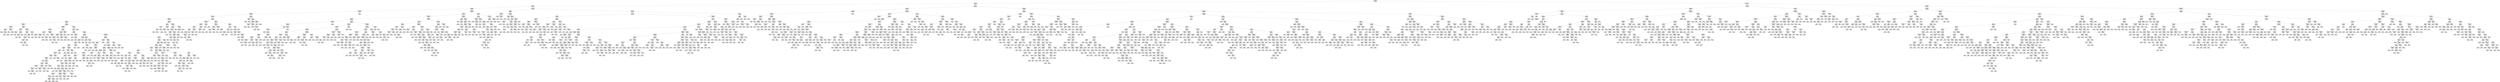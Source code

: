 digraph Tree {
node [shape=box, style="rounded", color="black", fontname=helvetica] ;
edge [fontname=helvetica] ;
0 [label="sqft <= 0.2\nmse = 146454.3\nsamples = 2249\nvalue = 1478.0"] ;
1 [label="ld_1.0 <= -0.1\nmse = 89534.5\nsamples = 1454\nvalue = 1312.5"] ;
0 -> 1 [labeldistance=2.5, labelangle=45, headlabel="True"] ;
2 [label="sqft <= -0.3\nmse = 42121.1\nsamples = 773\nvalue = 1127.9"] ;
1 -> 2 ;
3 [label="sqft <= -0.7\nmse = 26782.4\nsamples = 536\nvalue = 1054.2"] ;
2 -> 3 ;
4 [label="number bedrooms <= 1.3\nmse = 19563.0\nsamples = 316\nvalue = 1007.1"] ;
3 -> 4 ;
5 [label="pForties <= 1.6\nmse = 16520.5\nsamples = 315\nvalue = 1002.6"] ;
4 -> 5 ;
6 [label="pYouths <= 1.1\nmse = 14195.6\nsamples = 300\nvalue = 991.4"] ;
5 -> 6 ;
7 [label="postdateint <= 1.7\nmse = 12392.9\nsamples = 265\nvalue = 1004.2"] ;
6 -> 7 ;
8 [label="sqft <= -1.4\nmse = 12171.8\nsamples = 242\nvalue = 998.2"] ;
7 -> 8 ;
9 [label="medianIncome <= -1.4\nmse = 10625.3\nsamples = 31\nvalue = 951.6"] ;
8 -> 9 ;
10 [label="postdateint <= 0.3\nmse = 4970.1\nsamples = 8\nvalue = 1120.9"] ;
9 -> 10 ;
11 [label="ty_2.0 <= 2.1\nmse = 400.5\nsamples = 3\nvalue = 1166.0"] ;
10 -> 11 ;
12 [label="mse = 0.0\nsamples = 1\nvalue = 1199.0"] ;
11 -> 12 ;
13 [label="ld_3.0 <= 0.3\nmse = 50.0\nsamples = 2\nvalue = 1155.0"] ;
11 -> 13 ;
14 [label="mse = 0.0\nsamples = 1\nvalue = 1165.0"] ;
13 -> 14 ;
15 [label="mse = 0.0\nsamples = 1\nvalue = 1150.0"] ;
13 -> 15 ;
16 [label="postdateint <= 0.4\nmse = 5755.6\nsamples = 5\nvalue = 1095.1"] ;
10 -> 16 ;
17 [label="mse = 0.0\nsamples = 1\nvalue = 1100.0"] ;
16 -> 17 ;
18 [label="mse = 6710.2\nsamples = 4\nvalue = 1094.3"] ;
16 -> 18 ;
19 [label="pFifties <= -0.1\nmse = 2125.9\nsamples = 23\nvalue = 905.0"] ;
9 -> 19 ;
20 [label="pFifties <= -1.0\nmse = 719.6\nsamples = 10\nvalue = 932.0"] ;
19 -> 20 ;
21 [label="sqft <= -1.4\nmse = 283.1\nsamples = 4\nvalue = 909.6"] ;
20 -> 21 ;
22 [label="mse = 0.0\nsamples = 2\nvalue = 895.0"] ;
21 -> 22 ;
23 [label="mse = 0.0\nsamples = 2\nvalue = 929.0"] ;
21 -> 23 ;
24 [label="pk_4.0 <= 0.4\nmse = 363.6\nsamples = 6\nvalue = 949.4"] ;
20 -> 24 ;
25 [label="pk_7.0 <= 7.8\nmse = 117.2\nsamples = 5\nvalue = 943.8"] ;
24 -> 25 ;
26 [label="mse = 0.0\nsamples = 4\nvalue = 950.0"] ;
25 -> 26 ;
27 [label="mse = 0.0\nsamples = 1\nvalue = 925.0"] ;
25 -> 27 ;
28 [label="mse = 0.0\nsamples = 1\nvalue = 995.0"] ;
24 -> 28 ;
29 [label="postdateint <= 0.3\nmse = 2253.4\nsamples = 13\nvalue = 887.0"] ;
19 -> 29 ;
30 [label="ty_1.0 <= -0.8\nmse = 1924.8\nsamples = 8\nvalue = 905.9"] ;
29 -> 30 ;
31 [label="mse = 0.0\nsamples = 2\nvalue = 840.0"] ;
30 -> 31 ;
32 [label="pk_2.0 <= 0.0\nmse = 1050.2\nsamples = 6\nvalue = 922.3"] ;
30 -> 32 ;
33 [label="postdateint <= -0.5\nmse = 259.4\nsamples = 5\nvalue = 905.4"] ;
32 -> 33 ;
34 [label="pSixtyPlus <= 0.6\nmse = 276.8\nsamples = 3\nvalue = 918.5"] ;
33 -> 34 ;
35 [label="mse = 0.0\nsamples = 1\nvalue = 945.0"] ;
34 -> 35 ;
36 [label="pYouths <= 0.3\nmse = 56.9\nsamples = 2\nvalue = 909.7"] ;
34 -> 36 ;
37 [label="mse = 0.0\nsamples = 1\nvalue = 915.0"] ;
36 -> 37 ;
38 [label="mse = 0.0\nsamples = 1\nvalue = 899.0"] ;
36 -> 38 ;
39 [label="mse = 0.0\nsamples = 2\nvalue = 895.0"] ;
33 -> 39 ;
40 [label="mse = 0.0\nsamples = 1\nvalue = 973.0"] ;
32 -> 40 ;
41 [label="sqft <= -1.5\nmse = 1219.1\nsamples = 5\nvalue = 855.6"] ;
29 -> 41 ;
42 [label="mse = 0.0\nsamples = 3\nvalue = 825.0"] ;
41 -> 42 ;
43 [label="pSixtyPlus <= -0.1\nmse = 117.2\nsamples = 2\nvalue = 893.8"] ;
41 -> 43 ;
44 [label="mse = 0.0\nsamples = 1\nvalue = 875.0"] ;
43 -> 44 ;
45 [label="mse = 0.0\nsamples = 1\nvalue = 900.0"] ;
43 -> 45 ;
46 [label="pYouths <= -1.7\nmse = 12016.9\nsamples = 211\nvalue = 1005.6"] ;
8 -> 46 ;
47 [label="postdateint <= 0.2\nmse = 29930.8\nsamples = 19\nvalue = 1078.3"] ;
46 -> 47 ;
48 [label="postdateint <= -1.1\nmse = 43866.0\nsamples = 9\nvalue = 1156.2"] ;
47 -> 48 ;
49 [label="sqft <= -1.0\nmse = 51256.0\nsamples = 4\nvalue = 998.0"] ;
48 -> 49 ;
50 [label="pSixtyPlus <= 0.2\nmse = 225.0\nsamples = 3\nvalue = 885.0"] ;
49 -> 50 ;
51 [label="mse = 0.0\nsamples = 2\nvalue = 870.0"] ;
50 -> 51 ;
52 [label="mse = 0.0\nsamples = 1\nvalue = 900.0"] ;
50 -> 52 ;
53 [label="mse = 0.0\nsamples = 1\nvalue = 1450.0"] ;
49 -> 53 ;
54 [label="postdateint <= -1.1\nmse = 13843.8\nsamples = 5\nvalue = 1255.0"] ;
48 -> 54 ;
55 [label="mse = 0.0\nsamples = 1\nvalue = 1400.0"] ;
54 -> 55 ;
56 [label="number bedrooms <= -0.2\nmse = 1966.0\nsamples = 4\nvalue = 1168.0"] ;
54 -> 56 ;
57 [label="pTwenties <= 0.9\nmse = 356.2\nsamples = 3\nvalue = 1147.5"] ;
56 -> 57 ;
58 [label="mse = 138.9\nsamples = 2\nvalue = 1138.3"] ;
57 -> 58 ;
59 [label="mse = 0.0\nsamples = 1\nvalue = 1175.0"] ;
57 -> 59 ;
60 [label="mse = 0.0\nsamples = 1\nvalue = 1250.0"] ;
56 -> 60 ;
61 [label="sqft <= -1.1\nmse = 8053.3\nsamples = 10\nvalue = 1010.9"] ;
47 -> 61 ;
62 [label="sqft <= -1.3\nmse = 5683.4\nsamples = 8\nvalue = 982.3"] ;
61 -> 62 ;
63 [label="postdateint <= 0.6\nmse = 6265.1\nsamples = 4\nvalue = 1018.3"] ;
62 -> 63 ;
64 [label="postdateint <= 0.4\nmse = 259.4\nsamples = 3\nvalue = 1067.6"] ;
63 -> 64 ;
65 [label="mse = 0.0\nsamples = 1\nvalue = 1087.0"] ;
64 -> 65 ;
66 [label="postdateint <= 0.5\nmse = 14.2\nsamples = 2\nvalue = 1054.7"] ;
64 -> 66 ;
67 [label="mse = 0.0\nsamples = 1\nvalue = 1060.0"] ;
66 -> 67 ;
68 [label="mse = 0.0\nsamples = 1\nvalue = 1052.0"] ;
66 -> 68 ;
69 [label="mse = 0.0\nsamples = 1\nvalue = 895.0"] ;
63 -> 69 ;
70 [label="sqft <= -1.2\nmse = 526.0\nsamples = 4\nvalue = 932.0"] ;
62 -> 70 ;
71 [label="postdateint <= 0.4\nmse = 400.0\nsamples = 2\nvalue = 955.0"] ;
70 -> 71 ;
72 [label="mse = 0.0\nsamples = 1\nvalue = 975.0"] ;
71 -> 72 ;
73 [label="mse = 0.0\nsamples = 1\nvalue = 935.0"] ;
71 -> 73 ;
74 [label="postdateint <= 0.4\nmse = 22.2\nsamples = 2\nvalue = 916.7"] ;
70 -> 74 ;
75 [label="mse = 0.0\nsamples = 1\nvalue = 910.0"] ;
74 -> 75 ;
76 [label="mse = 0.0\nsamples = 1\nvalue = 920.0"] ;
74 -> 76 ;
77 [label="postdateint <= 0.5\nmse = 1250.0\nsamples = 2\nvalue = 1125.0"] ;
61 -> 77 ;
78 [label="mse = 0.0\nsamples = 1\nvalue = 1100.0"] ;
77 -> 78 ;
79 [label="mse = 0.0\nsamples = 1\nvalue = 1175.0"] ;
77 -> 79 ;
80 [label="pThirties <= 1.2\nmse = 9743.5\nsamples = 192\nvalue = 998.6"] ;
46 -> 80 ;
81 [label="sqft <= -1.3\nmse = 9351.2\nsamples = 191\nvalue = 997.4"] ;
80 -> 81 ;
82 [label="pFifties <= 0.2\nmse = 3001.4\nsamples = 5\nvalue = 1097.1"] ;
81 -> 82 ;
83 [label="mse = 0.0\nsamples = 2\nvalue = 1150.0"] ;
82 -> 83 ;
84 [label="postdateint <= 0.5\nmse = 411.2\nsamples = 3\nvalue = 1044.2"] ;
82 -> 84 ;
85 [label="mse = 0.0\nsamples = 1\nvalue = 1026.0"] ;
84 -> 85 ;
86 [label="sqft <= -1.3\nmse = 156.2\nsamples = 2\nvalue = 1062.5"] ;
84 -> 86 ;
87 [label="mse = 0.0\nsamples = 1\nvalue = 1050.0"] ;
86 -> 87 ;
88 [label="mse = 0.0\nsamples = 1\nvalue = 1075.0"] ;
86 -> 88 ;
89 [label="sqft <= -1.1\nmse = 9241.8\nsamples = 186\nvalue = 994.6"] ;
81 -> 89 ;
90 [label="pYouths <= 0.5\nmse = 5333.2\nsamples = 38\nvalue = 948.8"] ;
89 -> 90 ;
91 [label="pk_7.0 <= 7.8\nmse = 4819.9\nsamples = 32\nvalue = 935.4"] ;
90 -> 91 ;
92 [label="ld_5.0 <= 5.7\nmse = 3901.4\nsamples = 31\nvalue = 930.7"] ;
91 -> 92 ;
93 [label="ty_2.0 <= 2.1\nmse = 3267.0\nsamples = 30\nvalue = 936.6"] ;
92 -> 93 ;
94 [label="sqft <= -1.2\nmse = 2486.7\nsamples = 28\nvalue = 942.1"] ;
93 -> 94 ;
95 [label="pk_5.0 <= 1.6\nmse = 2925.6\nsamples = 19\nvalue = 959.4"] ;
94 -> 95 ;
96 [label="sqft <= -1.2\nmse = 2277.6\nsamples = 18\nvalue = 954.0"] ;
95 -> 96 ;
97 [label="postdateint <= 0.5\nmse = 1603.8\nsamples = 17\nvalue = 945.6"] ;
96 -> 97 ;
98 [label="pForties <= 0.6\nmse = 1740.8\nsamples = 13\nvalue = 955.6"] ;
97 -> 98 ;
99 [label="postdateint <= -1.4\nmse = 1605.9\nsamples = 12\nvalue = 959.4"] ;
98 -> 99 ;
100 [label="mse = 0.0\nsamples = 1\nvalue = 915.0"] ;
99 -> 100 ;
101 [label="pk_3.0 <= 1.2\nmse = 1513.8\nsamples = 11\nvalue = 965.7"] ;
99 -> 101 ;
102 [label="pYouths <= -0.1\nmse = 1445.9\nsamples = 8\nvalue = 973.6"] ;
101 -> 102 ;
103 [label="postdateint <= 0.3\nmse = 628.5\nsamples = 4\nvalue = 984.2"] ;
102 -> 103 ;
104 [label="postdateint <= -0.7\nmse = 792.2\nsamples = 3\nvalue = 991.2"] ;
103 -> 104 ;
105 [label="mse = 0.0\nsamples = 1\nvalue = 975.0"] ;
104 -> 105 ;
106 [label="pFifties <= -0.5\nmse = 1056.2\nsamples = 2\nvalue = 1007.5"] ;
104 -> 106 ;
107 [label="mse = 0.0\nsamples = 1\nvalue = 1040.0"] ;
106 -> 107 ;
108 [label="mse = 0.0\nsamples = 1\nvalue = 975.0"] ;
106 -> 108 ;
109 [label="mse = 0.0\nsamples = 1\nvalue = 970.0"] ;
103 -> 109 ;
110 [label="postdateint <= 0.3\nmse = 2134.0\nsamples = 4\nvalue = 961.0"] ;
102 -> 110 ;
111 [label="pTwenties <= 0.5\nmse = 200.0\nsamples = 2\nvalue = 935.0"] ;
110 -> 111 ;
112 [label="mse = 0.0\nsamples = 1\nvalue = 945.0"] ;
111 -> 112 ;
113 [label="mse = 0.0\nsamples = 1\nvalue = 915.0"] ;
111 -> 113 ;
114 [label="medianIncome <= -1.5\nmse = 2500.0\nsamples = 2\nvalue = 1000.0"] ;
110 -> 114 ;
115 [label="mse = 0.0\nsamples = 1\nvalue = 1050.0"] ;
114 -> 115 ;
116 [label="mse = 0.0\nsamples = 1\nvalue = 950.0"] ;
114 -> 116 ;
117 [label="postdateint <= 0.3\nmse = 688.9\nsamples = 3\nvalue = 936.7"] ;
101 -> 117 ;
118 [label="mse = 0.0\nsamples = 1\nvalue = 900.0"] ;
117 -> 118 ;
119 [label="postdateint <= 0.4\nmse = 25.0\nsamples = 2\nvalue = 955.0"] ;
117 -> 119 ;
120 [label="mse = 0.0\nsamples = 1\nvalue = 960.0"] ;
119 -> 120 ;
121 [label="mse = 0.0\nsamples = 1\nvalue = 950.0"] ;
119 -> 121 ;
122 [label="mse = 0.0\nsamples = 1\nvalue = 895.0"] ;
98 -> 122 ;
123 [label="pTwenties <= 0.5\nmse = 133.9\nsamples = 4\nvalue = 917.3"] ;
97 -> 123 ;
124 [label="mse = 0.0\nsamples = 2\nvalue = 925.0"] ;
123 -> 124 ;
125 [label="pThirties <= -1.2\nmse = 49.0\nsamples = 2\nvalue = 902.0"] ;
123 -> 125 ;
126 [label="mse = 0.0\nsamples = 1\nvalue = 895.0"] ;
125 -> 126 ;
127 [label="mse = 0.0\nsamples = 1\nvalue = 909.0"] ;
125 -> 127 ;
128 [label="mse = 0.0\nsamples = 1\nvalue = 1050.0"] ;
96 -> 128 ;
129 [label="mse = 0.0\nsamples = 1\nvalue = 1095.0"] ;
95 -> 129 ;
130 [label="medianIncome <= 0.6\nmse = 494.9\nsamples = 9\nvalue = 913.9"] ;
94 -> 130 ;
131 [label="pForties <= -0.7\nmse = 199.7\nsamples = 7\nvalue = 905.2"] ;
130 -> 131 ;
132 [label="mse = 0.0\nsamples = 1\nvalue = 925.0"] ;
131 -> 132 ;
133 [label="pk_2.0 <= 0.0\nmse = 107.2\nsamples = 6\nvalue = 899.3"] ;
131 -> 133 ;
134 [label="postdateint <= 0.1\nmse = 2.8\nsamples = 5\nvalue = 895.9"] ;
133 -> 134 ;
135 [label="mse = 0.0\nsamples = 1\nvalue = 899.0"] ;
134 -> 135 ;
136 [label="mse = 0.0\nsamples = 4\nvalue = 895.0"] ;
134 -> 136 ;
137 [label="mse = 0.0\nsamples = 1\nvalue = 930.0"] ;
133 -> 137 ;
138 [label="postdateint <= 1.0\nmse = 22.2\nsamples = 2\nvalue = 951.7"] ;
130 -> 138 ;
139 [label="mse = 0.0\nsamples = 1\nvalue = 955.0"] ;
138 -> 139 ;
140 [label="mse = 0.0\nsamples = 1\nvalue = 945.0"] ;
138 -> 140 ;
141 [label="pSixtyPlus <= -0.7\nmse = 6006.2\nsamples = 2\nvalue = 822.5"] ;
93 -> 141 ;
142 [label="mse = 0.0\nsamples = 1\nvalue = 745.0"] ;
141 -> 142 ;
143 [label="mse = 0.0\nsamples = 1\nvalue = 900.0"] ;
141 -> 143 ;
144 [label="mse = 0.0\nsamples = 1\nvalue = 800.0"] ;
92 -> 144 ;
145 [label="mse = 0.0\nsamples = 1\nvalue = 1150.0"] ;
91 -> 145 ;
146 [label="pForties <= 0.0\nmse = 2142.2\nsamples = 6\nvalue = 1019.0"] ;
90 -> 146 ;
147 [label="sqft <= -1.2\nmse = 675.0\nsamples = 2\nvalue = 974.0"] ;
146 -> 147 ;
148 [label="mse = 0.0\nsamples = 1\nvalue = 989.0"] ;
147 -> 148 ;
149 [label="mse = 0.0\nsamples = 1\nvalue = 929.0"] ;
147 -> 149 ;
150 [label="pFifties <= 0.7\nmse = 400.0\nsamples = 4\nvalue = 1055.0"] ;
146 -> 150 ;
151 [label="mse = 0.0\nsamples = 3\nvalue = 1045.0"] ;
150 -> 151 ;
152 [label="mse = 0.0\nsamples = 1\nvalue = 1095.0"] ;
150 -> 152 ;
153 [label="medianIncome <= -0.3\nmse = 9560.9\nsamples = 148\nvalue = 1005.9"] ;
89 -> 153 ;
154 [label="pTwenties <= -0.7\nmse = 12275.3\nsamples = 71\nvalue = 1026.3"] ;
153 -> 154 ;
155 [label="pk_4.0 <= 0.4\nmse = 9156.2\nsamples = 8\nvalue = 1164.3"] ;
154 -> 155 ;
156 [label="pSixtyPlus <= 1.1\nmse = 3682.4\nsamples = 7\nvalue = 1189.8"] ;
155 -> 156 ;
157 [label="sqft <= -0.8\nmse = 1314.2\nsamples = 3\nvalue = 1234.6"] ;
156 -> 157 ;
158 [label="mse = 0.0\nsamples = 1\nvalue = 1279.0"] ;
157 -> 158 ;
159 [label="mse = 0.0\nsamples = 2\nvalue = 1205.0"] ;
157 -> 159 ;
160 [label="postdateint <= -1.3\nmse = 992.2\nsamples = 4\nvalue = 1133.8"] ;
156 -> 160 ;
161 [label="sqft <= -0.8\nmse = 25.0\nsamples = 2\nvalue = 1105.0"] ;
160 -> 161 ;
162 [label="mse = 0.0\nsamples = 1\nvalue = 1100.0"] ;
161 -> 162 ;
163 [label="mse = 0.0\nsamples = 1\nvalue = 1110.0"] ;
161 -> 163 ;
164 [label="postdateint <= -0.5\nmse = 306.2\nsamples = 2\nvalue = 1162.5"] ;
160 -> 164 ;
165 [label="mse = 0.0\nsamples = 1\nvalue = 1180.0"] ;
164 -> 165 ;
166 [label="mse = 0.0\nsamples = 1\nvalue = 1145.0"] ;
164 -> 166 ;
167 [label="mse = 0.0\nsamples = 1\nvalue = 935.0"] ;
155 -> 167 ;
168 [label="pYouths <= 0.8\nmse = 10492.7\nsamples = 63\nvalue = 1012.5"] ;
154 -> 168 ;
169 [label="sqft <= -1.1\nmse = 10416.7\nsamples = 57\nvalue = 1026.7"] ;
168 -> 169 ;
170 [label="mse = 0.0\nsamples = 2\nvalue = 1200.0"] ;
169 -> 170 ;
171 [label="ty_2.0 <= 2.1\nmse = 9938.9\nsamples = 55\nvalue = 1022.7"] ;
169 -> 171 ;
172 [label="pk_5.0 <= 1.6\nmse = 8756.8\nsamples = 47\nvalue = 1012.8"] ;
171 -> 172 ;
173 [label="postdateint <= 1.2\nmse = 9254.2\nsamples = 36\nvalue = 1022.5"] ;
172 -> 173 ;
174 [label="postdateint <= 0.4\nmse = 9119.1\nsamples = 34\nvalue = 1026.0"] ;
173 -> 174 ;
175 [label="postdateint <= 0.4\nmse = 8776.7\nsamples = 28\nvalue = 1015.1"] ;
174 -> 175 ;
176 [label="postdateint <= 0.4\nmse = 7135.9\nsamples = 26\nvalue = 1029.0"] ;
175 -> 176 ;
177 [label="postdateint <= 0.3\nmse = 6824.5\nsamples = 23\nvalue = 1019.6"] ;
176 -> 177 ;
178 [label="pThirties <= -0.5\nmse = 5477.4\nsamples = 20\nvalue = 1037.4"] ;
177 -> 178 ;
179 [label="pYouths <= 0.5\nmse = 3122.2\nsamples = 3\nvalue = 958.3"] ;
178 -> 179 ;
180 [label="mse = 0.0\nsamples = 1\nvalue = 835.0"] ;
179 -> 180 ;
181 [label="pk_2.0 <= 0.0\nmse = 96.0\nsamples = 2\nvalue = 983.0"] ;
179 -> 181 ;
182 [label="mse = 0.0\nsamples = 1\nvalue = 975.0"] ;
181 -> 182 ;
183 [label="mse = 0.0\nsamples = 1\nvalue = 995.0"] ;
181 -> 183 ;
184 [label="sqft <= -0.8\nmse = 4354.9\nsamples = 17\nvalue = 1054.4"] ;
178 -> 184 ;
185 [label="sqft <= -1.0\nmse = 4633.6\nsamples = 14\nvalue = 1046.5"] ;
184 -> 185 ;
186 [label="postdateint <= 0.2\nmse = 5442.9\nsamples = 9\nvalue = 1066.6"] ;
185 -> 186 ;
187 [label="postdateint <= -0.4\nmse = 2847.1\nsamples = 6\nvalue = 1052.7"] ;
186 -> 187 ;
188 [label="pYouths <= -0.1\nmse = 2574.7\nsamples = 5\nvalue = 1065.6"] ;
187 -> 188 ;
189 [label="postdateint <= -1.2\nmse = 3600.0\nsamples = 2\nvalue = 1010.0"] ;
188 -> 189 ;
190 [label="mse = 0.0\nsamples = 1\nvalue = 950.0"] ;
189 -> 190 ;
191 [label="mse = 0.0\nsamples = 1\nvalue = 1070.0"] ;
189 -> 191 ;
192 [label="pFifties <= -0.6\nmse = 1148.0\nsamples = 3\nvalue = 1081.4"] ;
188 -> 192 ;
193 [label="mse = 1600.0\nsamples = 2\nvalue = 1080.0"] ;
192 -> 193 ;
194 [label="mse = 0.0\nsamples = 1\nvalue = 1085.0"] ;
192 -> 194 ;
195 [label="mse = 0.0\nsamples = 1\nvalue = 995.0"] ;
187 -> 195 ;
196 [label="postdateint <= 0.3\nmse = 9806.0\nsamples = 3\nvalue = 1097.0"] ;
186 -> 196 ;
197 [label="mse = 0.0\nsamples = 1\nvalue = 1295.0"] ;
196 -> 197 ;
198 [label="pThirties <= 0.6\nmse = 6.2\nsamples = 2\nvalue = 1047.5"] ;
196 -> 198 ;
199 [label="mse = 0.0\nsamples = 1\nvalue = 1045.0"] ;
198 -> 199 ;
200 [label="mse = 0.0\nsamples = 1\nvalue = 1050.0"] ;
198 -> 200 ;
201 [label="postdateint <= -0.4\nmse = 610.0\nsamples = 5\nvalue = 1006.5"] ;
185 -> 201 ;
202 [label="postdateint <= -1.2\nmse = 456.5\nsamples = 3\nvalue = 987.0"] ;
201 -> 202 ;
203 [label="postdateint <= -1.4\nmse = 0.2\nsamples = 2\nvalue = 999.3"] ;
202 -> 203 ;
204 [label="mse = 0.0\nsamples = 1\nvalue = 999.0"] ;
203 -> 204 ;
205 [label="mse = 0.0\nsamples = 1\nvalue = 1000.0"] ;
203 -> 205 ;
206 [label="mse = 0.0\nsamples = 1\nvalue = 950.0"] ;
202 -> 206 ;
207 [label="medianIncome <= -0.8\nmse = 3.0\nsamples = 2\nvalue = 1026.0"] ;
201 -> 207 ;
208 [label="mse = 0.0\nsamples = 1\nvalue = 1029.0"] ;
207 -> 208 ;
209 [label="mse = 0.0\nsamples = 1\nvalue = 1025.0"] ;
207 -> 209 ;
210 [label="ld_4.0 <= 1.6\nmse = 117.2\nsamples = 3\nvalue = 1101.2"] ;
184 -> 210 ;
211 [label="mse = 0.0\nsamples = 1\nvalue = 1120.0"] ;
210 -> 211 ;
212 [label="mse = 0.0\nsamples = 2\nvalue = 1095.0"] ;
210 -> 212 ;
213 [label="pTwenties <= 0.8\nmse = 2405.6\nsamples = 3\nvalue = 918.3"] ;
177 -> 213 ;
214 [label="mse = 0.0\nsamples = 1\nvalue = 975.0"] ;
213 -> 214 ;
215 [label="pk_4.0 <= 0.4\nmse = 1200.0\nsamples = 2\nvalue = 890.0"] ;
213 -> 215 ;
216 [label="mse = 0.0\nsamples = 1\nvalue = 950.0"] ;
215 -> 216 ;
217 [label="mse = 0.0\nsamples = 1\nvalue = 870.0"] ;
215 -> 217 ;
218 [label="pYouths <= -0.1\nmse = 379.7\nsamples = 3\nvalue = 1123.8"] ;
176 -> 218 ;
219 [label="mse = 0.0\nsamples = 1\nvalue = 1095.0"] ;
218 -> 219 ;
220 [label="pForties <= -1.8\nmse = 138.9\nsamples = 2\nvalue = 1133.3"] ;
218 -> 220 ;
221 [label="mse = 0.0\nsamples = 1\nvalue = 1125.0"] ;
220 -> 221 ;
222 [label="mse = 0.0\nsamples = 1\nvalue = 1150.0"] ;
220 -> 222 ;
223 [label="sqft <= -1.0\nmse = 1406.2\nsamples = 2\nvalue = 862.5"] ;
175 -> 223 ;
224 [label="mse = 0.0\nsamples = 1\nvalue = 900.0"] ;
223 -> 224 ;
225 [label="mse = 0.0\nsamples = 1\nvalue = 825.0"] ;
223 -> 225 ;
226 [label="postdateint <= 0.5\nmse = 6965.4\nsamples = 6\nvalue = 1083.9"] ;
174 -> 226 ;
227 [label="pk_2.0 <= 0.0\nmse = 1225.0\nsamples = 2\nvalue = 1230.0"] ;
226 -> 227 ;
228 [label="mse = 0.0\nsamples = 1\nvalue = 1265.0"] ;
227 -> 228 ;
229 [label="mse = 0.0\nsamples = 1\nvalue = 1195.0"] ;
227 -> 229 ;
230 [label="sqft <= -0.9\nmse = 763.3\nsamples = 4\nvalue = 1042.1"] ;
226 -> 230 ;
231 [label="mse = 0.0\nsamples = 1\nvalue = 1095.0"] ;
230 -> 231 ;
232 [label="pFifties <= -0.8\nmse = 347.2\nsamples = 3\nvalue = 1033.3"] ;
230 -> 232 ;
233 [label="pTwenties <= 2.1\nmse = 138.9\nsamples = 2\nvalue = 1016.7"] ;
232 -> 233 ;
234 [label="mse = 0.0\nsamples = 1\nvalue = 1025.0"] ;
233 -> 234 ;
235 [label="mse = 0.0\nsamples = 1\nvalue = 1000.0"] ;
233 -> 235 ;
236 [label="mse = 0.0\nsamples = 1\nvalue = 1050.0"] ;
232 -> 236 ;
237 [label="sqft <= -0.9\nmse = 2756.2\nsamples = 2\nvalue = 922.5"] ;
173 -> 237 ;
238 [label="mse = 0.0\nsamples = 1\nvalue = 975.0"] ;
237 -> 238 ;
239 [label="mse = 0.0\nsamples = 1\nvalue = 870.0"] ;
237 -> 239 ;
240 [label="sqft <= -0.9\nmse = 4576.8\nsamples = 11\nvalue = 971.7"] ;
172 -> 240 ;
241 [label="sqft <= -1.0\nmse = 1075.4\nsamples = 7\nvalue = 1017.0"] ;
240 -> 241 ;
242 [label="sqft <= -1.1\nmse = 900.0\nsamples = 2\nvalue = 980.0"] ;
241 -> 242 ;
243 [label="mse = 0.0\nsamples = 1\nvalue = 1010.0"] ;
242 -> 243 ;
244 [label="mse = 0.0\nsamples = 1\nvalue = 950.0"] ;
242 -> 244 ;
245 [label="postdateint <= 0.2\nmse = 379.0\nsamples = 5\nvalue = 1031.8"] ;
241 -> 245 ;
246 [label="medianIncome <= -0.9\nmse = 110.2\nsamples = 2\nvalue = 1009.5"] ;
245 -> 246 ;
247 [label="mse = 0.0\nsamples = 1\nvalue = 999.0"] ;
246 -> 247 ;
248 [label="mse = 0.0\nsamples = 1\nvalue = 1020.0"] ;
246 -> 248 ;
249 [label="postdateint <= 0.4\nmse = 5.6\nsamples = 3\nvalue = 1046.7"] ;
245 -> 249 ;
250 [label="mse = 0.0\nsamples = 1\nvalue = 1050.0"] ;
249 -> 250 ;
251 [label="mse = 0.0\nsamples = 2\nvalue = 1045.0"] ;
249 -> 251 ;
252 [label="postdateint <= 0.3\nmse = 3976.5\nsamples = 4\nvalue = 926.4"] ;
240 -> 252 ;
253 [label="mse = 0.0\nsamples = 1\nvalue = 865.0"] ;
252 -> 253 ;
254 [label="pSixtyPlus <= -1.0\nmse = 2006.2\nsamples = 3\nvalue = 972.5"] ;
252 -> 254 ;
255 [label="mse = 0.0\nsamples = 1\nvalue = 1035.0"] ;
254 -> 255 ;
256 [label="postdateint <= 0.5\nmse = 938.9\nsamples = 2\nvalue = 951.7"] ;
254 -> 256 ;
257 [label="mse = 0.0\nsamples = 1\nvalue = 930.0"] ;
256 -> 257 ;
258 [label="mse = 0.0\nsamples = 1\nvalue = 995.0"] ;
256 -> 258 ;
259 [label="pForties <= 0.1\nmse = 12901.9\nsamples = 8\nvalue = 1082.9"] ;
171 -> 259 ;
260 [label="postdateint <= 0.3\nmse = 3556.2\nsamples = 7\nvalue = 1127.5"] ;
259 -> 260 ;
261 [label="sqft <= -0.8\nmse = 281.6\nsamples = 5\nvalue = 1090.7"] ;
260 -> 261 ;
262 [label="pk_2.0 <= 0.0\nmse = 6.2\nsamples = 4\nvalue = 1097.5"] ;
261 -> 262 ;
263 [label="mse = 0.0\nsamples = 2\nvalue = 1095.0"] ;
262 -> 263 ;
264 [label="mse = 0.0\nsamples = 2\nvalue = 1100.0"] ;
262 -> 264 ;
265 [label="mse = 0.0\nsamples = 1\nvalue = 1050.0"] ;
261 -> 265 ;
266 [label="postdateint <= 0.4\nmse = 672.2\nsamples = 2\nvalue = 1213.3"] ;
260 -> 266 ;
267 [label="mse = 0.0\nsamples = 1\nvalue = 1250.0"] ;
266 -> 267 ;
268 [label="mse = 0.0\nsamples = 1\nvalue = 1195.0"] ;
266 -> 268 ;
269 [label="mse = 0.0\nsamples = 1\nvalue = 860.0"] ;
259 -> 269 ;
270 [label="sqft <= -0.8\nmse = 583.1\nsamples = 6\nvalue = 917.3"] ;
168 -> 270 ;
271 [label="pk_4.0 <= 0.4\nmse = 144.0\nsamples = 4\nvalue = 906.0"] ;
270 -> 271 ;
272 [label="mse = 0.0\nsamples = 2\nvalue = 900.0"] ;
271 -> 272 ;
273 [label="mse = 200.0\nsamples = 2\nvalue = 910.0"] ;
271 -> 273 ;
274 [label="pk_4.0 <= 0.4\nmse = 200.0\nsamples = 2\nvalue = 955.0"] ;
270 -> 274 ;
275 [label="mse = 0.0\nsamples = 1\nvalue = 945.0"] ;
274 -> 275 ;
276 [label="mse = 0.0\nsamples = 1\nvalue = 975.0"] ;
274 -> 276 ;
277 [label="pThirties <= 0.5\nmse = 6249.2\nsamples = 77\nvalue = 986.7"] ;
153 -> 277 ;
278 [label="pFifties <= 1.3\nmse = 5797.4\nsamples = 75\nvalue = 989.5"] ;
277 -> 278 ;
279 [label="pk_5.0 <= 1.6\nmse = 5602.7\nsamples = 70\nvalue = 995.4"] ;
278 -> 279 ;
280 [label="pYouths <= 0.5\nmse = 5330.8\nsamples = 67\nvalue = 990.5"] ;
279 -> 280 ;
281 [label="ty_2.0 <= 2.1\nmse = 2664.0\nsamples = 28\nvalue = 1018.9"] ;
280 -> 281 ;
282 [label="sqft <= -1.0\nmse = 1927.6\nsamples = 27\nvalue = 1014.5"] ;
281 -> 282 ;
283 [label="pSixtyPlus <= 1.1\nmse = 589.4\nsamples = 8\nvalue = 976.8"] ;
282 -> 283 ;
284 [label="pk_3.0 <= 1.2\nmse = 377.3\nsamples = 7\nvalue = 981.5"] ;
283 -> 284 ;
285 [label="pThirties <= 0.0\nmse = 177.7\nsamples = 6\nvalue = 986.1"] ;
284 -> 285 ;
286 [label="ld_4.0 <= 1.6\nmse = 8.8\nsamples = 3\nvalue = 991.6"] ;
285 -> 286 ;
287 [label="mse = 0.0\nsamples = 2\nvalue = 995.0"] ;
286 -> 287 ;
288 [label="mse = 0.0\nsamples = 1\nvalue = 989.0"] ;
286 -> 288 ;
289 [label="postdateint <= 0.1\nmse = 338.9\nsamples = 3\nvalue = 973.3"] ;
285 -> 289 ;
290 [label="sqft <= -1.0\nmse = 100.0\nsamples = 2\nvalue = 985.0"] ;
289 -> 290 ;
291 [label="mse = 0.0\nsamples = 1\nvalue = 975.0"] ;
290 -> 291 ;
292 [label="mse = 0.0\nsamples = 1\nvalue = 995.0"] ;
290 -> 292 ;
293 [label="mse = 0.0\nsamples = 1\nvalue = 950.0"] ;
289 -> 293 ;
294 [label="mse = 0.0\nsamples = 1\nvalue = 935.0"] ;
284 -> 294 ;
295 [label="mse = 0.0\nsamples = 1\nvalue = 925.0"] ;
283 -> 295 ;
296 [label="pForties <= 0.1\nmse = 1662.8\nsamples = 19\nvalue = 1029.7"] ;
282 -> 296 ;
297 [label="pk_3.0 <= 1.2\nmse = 690.6\nsamples = 11\nvalue = 1008.1"] ;
296 -> 297 ;
298 [label="pFifties <= -0.2\nmse = 177.6\nsamples = 8\nvalue = 995.3"] ;
297 -> 298 ;
299 [label="mse = 0.0\nsamples = 1\nvalue = 975.0"] ;
298 -> 299 ;
300 [label="ld_3.0 <= 0.3\nmse = 121.3\nsamples = 7\nvalue = 999.0"] ;
298 -> 300 ;
301 [label="mse = 0.0\nsamples = 1\nvalue = 1025.0"] ;
300 -> 301 ;
302 [label="postdateint <= 0.1\nmse = 59.0\nsamples = 6\nvalue = 996.4"] ;
300 -> 302 ;
303 [label="postdateint <= -1.3\nmse = 8.9\nsamples = 4\nvalue = 994.1"] ;
302 -> 303 ;
304 [label="mse = 0.0\nsamples = 2\nvalue = 992.0"] ;
303 -> 304 ;
305 [label="postdateint <= -0.6\nmse = 3.6\nsamples = 2\nvalue = 997.7"] ;
303 -> 305 ;
306 [label="mse = 0.0\nsamples = 1\nvalue = 999.0"] ;
305 -> 306 ;
307 [label="mse = 0.0\nsamples = 1\nvalue = 995.0"] ;
305 -> 307 ;
308 [label="pk_4.0 <= 0.4\nmse = 156.2\nsamples = 2\nvalue = 1005.5"] ;
302 -> 308 ;
309 [label="mse = 0.0\nsamples = 1\nvalue = 993.0"] ;
308 -> 309 ;
310 [label="mse = 0.0\nsamples = 1\nvalue = 1018.0"] ;
308 -> 310 ;
311 [label="postdateint <= -0.6\nmse = 678.5\nsamples = 3\nvalue = 1035.8"] ;
297 -> 311 ;
312 [label="postdateint <= -1.4\nmse = 379.7\nsamples = 2\nvalue = 1021.2"] ;
311 -> 312 ;
313 [label="mse = 0.0\nsamples = 1\nvalue = 1055.0"] ;
312 -> 313 ;
314 [label="mse = 0.0\nsamples = 1\nvalue = 1010.0"] ;
312 -> 314 ;
315 [label="mse = 0.0\nsamples = 1\nvalue = 1065.0"] ;
311 -> 315 ;
316 [label="pk_2.0 <= 0.0\nmse = 1152.1\nsamples = 8\nvalue = 1066.9"] ;
296 -> 316 ;
317 [label="pForties <= 0.5\nmse = 503.7\nsamples = 6\nvalue = 1055.1"] ;
316 -> 317 ;
318 [label="pYouths <= -0.1\nmse = 367.4\nsamples = 3\nvalue = 1068.2"] ;
317 -> 318 ;
319 [label="mse = 0.0\nsamples = 1\nvalue = 1045.0"] ;
318 -> 319 ;
320 [label="pFifties <= 0.9\nmse = 14.2\nsamples = 2\nvalue = 1083.7"] ;
318 -> 320 ;
321 [label="mse = 0.0\nsamples = 1\nvalue = 1081.0"] ;
320 -> 321 ;
322 [label="mse = 0.0\nsamples = 1\nvalue = 1089.0"] ;
320 -> 322 ;
323 [label="pForties <= 0.6\nmse = 192.2\nsamples = 3\nvalue = 1038.8"] ;
317 -> 323 ;
324 [label="mse = 0.0\nsamples = 1\nvalue = 1015.0"] ;
323 -> 324 ;
325 [label="pYouths <= 0.4\nmse = 5.6\nsamples = 2\nvalue = 1046.7"] ;
323 -> 325 ;
326 [label="mse = 0.0\nsamples = 1\nvalue = 1050.0"] ;
325 -> 326 ;
327 [label="mse = 0.0\nsamples = 1\nvalue = 1045.0"] ;
325 -> 327 ;
328 [label="pFifties <= 0.5\nmse = 625.0\nsamples = 2\nvalue = 1120.0"] ;
316 -> 328 ;
329 [label="mse = 0.0\nsamples = 1\nvalue = 1095.0"] ;
328 -> 329 ;
330 [label="mse = 0.0\nsamples = 1\nvalue = 1145.0"] ;
328 -> 330 ;
331 [label="mse = 0.0\nsamples = 1\nvalue = 1200.0"] ;
281 -> 331 ;
332 [label="postdateint <= 0.2\nmse = 6264.5\nsamples = 39\nvalue = 969.9"] ;
280 -> 332 ;
333 [label="ld_4.0 <= 1.6\nmse = 3144.6\nsamples = 17\nvalue = 1004.8"] ;
332 -> 333 ;
334 [label="postdateint <= -1.2\nmse = 1471.2\nsamples = 14\nvalue = 980.5"] ;
333 -> 334 ;
335 [label="postdateint <= -1.3\nmse = 105.6\nsamples = 3\nvalue = 948.3"] ;
334 -> 335 ;
336 [label="sqft <= -0.8\nmse = 56.2\nsamples = 2\nvalue = 942.5"] ;
335 -> 336 ;
337 [label="mse = 0.0\nsamples = 1\nvalue = 935.0"] ;
336 -> 337 ;
338 [label="mse = 0.0\nsamples = 1\nvalue = 950.0"] ;
336 -> 338 ;
339 [label="mse = 0.0\nsamples = 1\nvalue = 960.0"] ;
335 -> 339 ;
340 [label="postdateint <= -1.1\nmse = 1497.4\nsamples = 11\nvalue = 986.2"] ;
334 -> 340 ;
341 [label="mse = 0.0\nsamples = 1\nvalue = 1049.0"] ;
340 -> 341 ;
342 [label="postdateint <= 0.2\nmse = 1100.7\nsamples = 10\nvalue = 977.8"] ;
340 -> 342 ;
343 [label="postdateint <= -0.5\nmse = 981.6\nsamples = 8\nvalue = 971.7"] ;
342 -> 343 ;
344 [label="sqft <= -0.8\nmse = 660.6\nsamples = 6\nvalue = 983.2"] ;
343 -> 344 ;
345 [label="pForties <= 0.0\nmse = 48.0\nsamples = 2\nvalue = 1003.0"] ;
344 -> 345 ;
346 [label="mse = 0.0\nsamples = 1\nvalue = 1015.0"] ;
345 -> 346 ;
347 [label="mse = 0.0\nsamples = 1\nvalue = 999.0"] ;
345 -> 347 ;
348 [label="postdateint <= -1.0\nmse = 633.3\nsamples = 4\nvalue = 970.0"] ;
344 -> 348 ;
349 [label="postdateint <= -1.1\nmse = 400.0\nsamples = 2\nvalue = 940.0"] ;
348 -> 349 ;
350 [label="mse = 0.0\nsamples = 1\nvalue = 960.0"] ;
349 -> 350 ;
351 [label="mse = 0.0\nsamples = 1\nvalue = 920.0"] ;
349 -> 351 ;
352 [label="sqft <= -0.8\nmse = 75.0\nsamples = 2\nvalue = 985.0"] ;
348 -> 352 ;
353 [label="mse = 0.0\nsamples = 1\nvalue = 980.0"] ;
352 -> 353 ;
354 [label="mse = 0.0\nsamples = 1\nvalue = 1000.0"] ;
352 -> 354 ;
355 [label="pTwenties <= -0.5\nmse = 138.9\nsamples = 2\nvalue = 933.3"] ;
343 -> 355 ;
356 [label="mse = 0.0\nsamples = 1\nvalue = 950.0"] ;
355 -> 356 ;
357 [label="mse = 0.0\nsamples = 1\nvalue = 925.0"] ;
355 -> 357 ;
358 [label="pYouths <= 0.7\nmse = 56.2\nsamples = 2\nvalue = 1017.5"] ;
342 -> 358 ;
359 [label="mse = 0.0\nsamples = 1\nvalue = 1010.0"] ;
358 -> 359 ;
360 [label="mse = 0.0\nsamples = 1\nvalue = 1025.0"] ;
358 -> 360 ;
361 [label="medianIncome <= 0.3\nmse = 1410.2\nsamples = 3\nvalue = 1074.3"] ;
333 -> 361 ;
362 [label="mse = 0.0\nsamples = 1\nvalue = 1015.0"] ;
361 -> 362 ;
363 [label="pk_3.0 <= 1.2\nmse = 6.0\nsamples = 2\nvalue = 1098.0"] ;
361 -> 363 ;
364 [label="mse = 0.0\nsamples = 1\nvalue = 1100.0"] ;
363 -> 364 ;
365 [label="mse = 0.0\nsamples = 1\nvalue = 1095.0"] ;
363 -> 365 ;
366 [label="postdateint <= 0.5\nmse = 7002.1\nsamples = 22\nvalue = 940.5"] ;
332 -> 366 ;
367 [label="pThirties <= -0.5\nmse = 6523.7\nsamples = 13\nvalue = 902.1"] ;
366 -> 367 ;
368 [label="pFifties <= 0.4\nmse = 672.2\nsamples = 2\nvalue = 813.3"] ;
367 -> 368 ;
369 [label="mse = 0.0\nsamples = 1\nvalue = 850.0"] ;
368 -> 369 ;
370 [label="mse = 0.0\nsamples = 1\nvalue = 795.0"] ;
368 -> 370 ;
371 [label="postdateint <= 0.3\nmse = 5729.2\nsamples = 11\nvalue = 921.1"] ;
367 -> 371 ;
372 [label="mse = 0.0\nsamples = 1\nvalue = 1060.0"] ;
371 -> 372 ;
373 [label="sqft <= -0.8\nmse = 2931.1\nsamples = 10\nvalue = 897.9"] ;
371 -> 373 ;
374 [label="pForties <= 0.5\nmse = 3426.5\nsamples = 8\nvalue = 908.9"] ;
373 -> 374 ;
375 [label="postdateint <= 0.4\nmse = 1800.0\nsamples = 2\nvalue = 965.0"] ;
374 -> 375 ;
376 [label="mse = 0.0\nsamples = 1\nvalue = 905.0"] ;
375 -> 376 ;
377 [label="mse = 0.0\nsamples = 1\nvalue = 995.0"] ;
375 -> 377 ;
378 [label="postdateint <= 0.5\nmse = 1878.5\nsamples = 6\nvalue = 880.8"] ;
374 -> 378 ;
379 [label="postdateint <= 0.4\nmse = 137.5\nsamples = 4\nvalue = 860.0"] ;
378 -> 379 ;
380 [label="pSixtyPlus <= -0.0\nmse = 5.6\nsamples = 3\nvalue = 866.7"] ;
379 -> 380 ;
381 [label="mse = 0.0\nsamples = 1\nvalue = 870.0"] ;
380 -> 381 ;
382 [label="mse = 0.0\nsamples = 2\nvalue = 865.0"] ;
380 -> 382 ;
383 [label="mse = 0.0\nsamples = 1\nvalue = 840.0"] ;
379 -> 383 ;
384 [label="pk_3.0 <= 1.2\nmse = 2756.2\nsamples = 2\nvalue = 922.5"] ;
378 -> 384 ;
385 [label="mse = 0.0\nsamples = 1\nvalue = 870.0"] ;
384 -> 385 ;
386 [label="mse = 0.0\nsamples = 1\nvalue = 975.0"] ;
384 -> 386 ;
387 [label="mse = 0.0\nsamples = 2\nvalue = 865.0"] ;
373 -> 387 ;
388 [label="sqft <= -0.9\nmse = 3977.3\nsamples = 9\nvalue = 984.0"] ;
366 -> 388 ;
389 [label="pTwenties <= -0.4\nmse = 661.7\nsamples = 5\nvalue = 1022.2"] ;
388 -> 389 ;
390 [label="sqft <= -1.1\nmse = 86.8\nsamples = 3\nvalue = 1039.2"] ;
389 -> 390 ;
391 [label="mse = 0.0\nsamples = 1\nvalue = 1030.0"] ;
390 -> 391 ;
392 [label="pThirties <= 0.1\nmse = 5.6\nsamples = 2\nvalue = 1048.3"] ;
390 -> 392 ;
393 [label="mse = 0.0\nsamples = 1\nvalue = 1050.0"] ;
392 -> 393 ;
394 [label="mse = 0.0\nsamples = 1\nvalue = 1045.0"] ;
392 -> 394 ;
395 [label="mse = 88.9\nsamples = 2\nvalue = 988.3"] ;
389 -> 395 ;
396 [label="postdateint <= 0.5\nmse = 3472.2\nsamples = 4\nvalue = 926.7"] ;
388 -> 396 ;
397 [label="mse = 0.0\nsamples = 1\nvalue = 1010.0"] ;
396 -> 397 ;
398 [label="mse = 0.0\nsamples = 3\nvalue = 885.0"] ;
396 -> 398 ;
399 [label="sqft <= -0.8\nmse = 750.0\nsamples = 3\nvalue = 1095.0"] ;
279 -> 399 ;
400 [label="mse = 0.0\nsamples = 1\nvalue = 1045.0"] ;
399 -> 400 ;
401 [label="postdateint <= 0.5\nmse = 156.2\nsamples = 2\nvalue = 1107.5"] ;
399 -> 401 ;
402 [label="mse = 0.0\nsamples = 1\nvalue = 1120.0"] ;
401 -> 402 ;
403 [label="mse = 0.0\nsamples = 1\nvalue = 1095.0"] ;
401 -> 403 ;
404 [label="sqft <= -0.8\nmse = 1709.0\nsamples = 5\nvalue = 910.6"] ;
278 -> 404 ;
405 [label="postdateint <= -0.4\nmse = 506.2\nsamples = 3\nvalue = 872.5"] ;
404 -> 405 ;
406 [label="mse = 0.0\nsamples = 1\nvalue = 850.0"] ;
405 -> 406 ;
407 [label="mse = 0.0\nsamples = 2\nvalue = 895.0"] ;
405 -> 407 ;
408 [label="pk_5.0 <= 1.6\nmse = 4.7\nsamples = 2\nvalue = 948.8"] ;
404 -> 408 ;
409 [label="mse = 0.0\nsamples = 1\nvalue = 945.0"] ;
408 -> 409 ;
410 [label="mse = 0.0\nsamples = 1\nvalue = 950.0"] ;
408 -> 410 ;
411 [label="pk_4.0 <= 0.4\nmse = 5625.0\nsamples = 2\nvalue = 825.0"] ;
277 -> 411 ;
412 [label="mse = 0.0\nsamples = 1\nvalue = 750.0"] ;
411 -> 412 ;
413 [label="mse = 0.0\nsamples = 1\nvalue = 900.0"] ;
411 -> 413 ;
414 [label="mse = 0.0\nsamples = 1\nvalue = 1350.0"] ;
80 -> 414 ;
415 [label="pYouths <= -0.4\nmse = 10009.5\nsamples = 23\nvalue = 1070.5"] ;
7 -> 415 ;
416 [label="pk_4.0 <= 0.4\nmse = 4460.3\nsamples = 6\nvalue = 1153.2"] ;
415 -> 416 ;
417 [label="pk_2.0 <= 0.0\nmse = 1920.1\nsamples = 3\nvalue = 1199.2"] ;
416 -> 417 ;
418 [label="pk_7.0 <= 7.8\nmse = 100.0\nsamples = 2\nvalue = 1180.0"] ;
417 -> 418 ;
419 [label="mse = 0.0\nsamples = 1\nvalue = 1200.0"] ;
418 -> 419 ;
420 [label="mse = 0.0\nsamples = 1\nvalue = 1175.0"] ;
418 -> 420 ;
421 [label="mse = 0.0\nsamples = 1\nvalue = 1295.0"] ;
417 -> 421 ;
422 [label="postdateint <= 1.8\nmse = 1926.0\nsamples = 3\nvalue = 1098.0"] ;
416 -> 422 ;
423 [label="pForties <= 0.1\nmse = 506.2\nsamples = 2\nvalue = 1117.5"] ;
422 -> 423 ;
424 [label="mse = 0.0\nsamples = 1\nvalue = 1095.0"] ;
423 -> 424 ;
425 [label="mse = 0.0\nsamples = 1\nvalue = 1140.0"] ;
423 -> 425 ;
426 [label="mse = 0.0\nsamples = 1\nvalue = 1020.0"] ;
422 -> 426 ;
427 [label="pSixtyPlus <= 0.8\nmse = 7833.7\nsamples = 17\nvalue = 1031.0"] ;
415 -> 427 ;
428 [label="pk_2.0 <= 0.0\nmse = 3802.4\nsamples = 14\nvalue = 1007.0"] ;
427 -> 428 ;
429 [label="postdateint <= 1.8\nmse = 2568.2\nsamples = 13\nvalue = 1015.7"] ;
428 -> 429 ;
430 [label="pTwenties <= -0.4\nmse = 1176.0\nsamples = 3\nvalue = 1067.0"] ;
429 -> 430 ;
431 [label="mse = 0.0\nsamples = 1\nvalue = 1025.0"] ;
430 -> 431 ;
432 [label="mse = 0.0\nsamples = 2\nvalue = 1095.0"] ;
430 -> 432 ;
433 [label="pSixtyPlus <= 0.4\nmse = 1703.4\nsamples = 10\nvalue = 996.0"] ;
429 -> 433 ;
434 [label="postdateint <= 1.8\nmse = 596.8\nsamples = 7\nvalue = 978.3"] ;
433 -> 434 ;
435 [label="pk_5.0 <= 1.6\nmse = 156.2\nsamples = 2\nvalue = 937.5"] ;
434 -> 435 ;
436 [label="mse = 0.0\nsamples = 1\nvalue = 925.0"] ;
435 -> 436 ;
437 [label="mse = 0.0\nsamples = 1\nvalue = 950.0"] ;
435 -> 437 ;
438 [label="pForties <= -0.5\nmse = 186.8\nsamples = 5\nvalue = 988.5"] ;
434 -> 438 ;
439 [label="sqft <= -0.9\nmse = 3.6\nsamples = 4\nvalue = 996.3"] ;
438 -> 439 ;
440 [label="mse = 0.0\nsamples = 3\nvalue = 995.0"] ;
439 -> 440 ;
441 [label="mse = 0.0\nsamples = 1\nvalue = 999.0"] ;
439 -> 441 ;
442 [label="mse = 0.0\nsamples = 1\nvalue = 965.0"] ;
438 -> 442 ;
443 [label="ld_3.0 <= 0.3\nmse = 866.7\nsamples = 3\nvalue = 1055.0"] ;
433 -> 443 ;
444 [label="mse = 625.0\nsamples = 2\nvalue = 1070.0"] ;
443 -> 444 ;
445 [label="mse = 0.0\nsamples = 1\nvalue = 1025.0"] ;
443 -> 445 ;
446 [label="mse = 0.0\nsamples = 1\nvalue = 850.0"] ;
428 -> 446 ;
447 [label="postdateint <= 1.8\nmse = 11250.0\nsamples = 3\nvalue = 1145.0"] ;
427 -> 447 ;
448 [label="pForties <= 0.2\nmse = 2500.0\nsamples = 2\nvalue = 1045.0"] ;
447 -> 448 ;
449 [label="mse = 0.0\nsamples = 1\nvalue = 995.0"] ;
448 -> 449 ;
450 [label="mse = 0.0\nsamples = 1\nvalue = 1095.0"] ;
448 -> 450 ;
451 [label="mse = 0.0\nsamples = 1\nvalue = 1245.0"] ;
447 -> 451 ;
452 [label="sqft <= -1.0\nmse = 17227.9\nsamples = 35\nvalue = 895.2"] ;
6 -> 452 ;
453 [label="number bedrooms <= -0.2\nmse = 15907.1\nsamples = 14\nvalue = 808.3"] ;
452 -> 453 ;
454 [label="pFifties <= -0.5\nmse = 10460.6\nsamples = 12\nvalue = 775.4"] ;
453 -> 454 ;
455 [label="pYouths <= 2.5\nmse = 7808.6\nsamples = 9\nvalue = 736.3"] ;
454 -> 455 ;
456 [label="ty_2.0 <= 2.1\nmse = 7360.0\nsamples = 6\nvalue = 763.8"] ;
455 -> 456 ;
457 [label="sqft <= -1.1\nmse = 7743.9\nsamples = 4\nvalue = 806.3"] ;
456 -> 457 ;
458 [label="medianIncome <= -0.7\nmse = 2257.6\nsamples = 3\nvalue = 887.7"] ;
457 -> 458 ;
459 [label="mse = 0.0\nsamples = 1\nvalue = 825.0"] ;
458 -> 459 ;
460 [label="postdateint <= -0.5\nmse = 441.0\nsamples = 2\nvalue = 919.0"] ;
458 -> 460 ;
461 [label="mse = 0.0\nsamples = 1\nvalue = 940.0"] ;
460 -> 461 ;
462 [label="mse = 0.0\nsamples = 1\nvalue = 898.0"] ;
460 -> 462 ;
463 [label="mse = 0.0\nsamples = 1\nvalue = 725.0"] ;
457 -> 463 ;
464 [label="mse = 0.0\nsamples = 2\nvalue = 700.0"] ;
456 -> 464 ;
465 [label="postdateint <= 1.1\nmse = 2306.2\nsamples = 3\nvalue = 667.5"] ;
455 -> 465 ;
466 [label="pForties <= -0.7\nmse = 50.0\nsamples = 2\nvalue = 640.0"] ;
465 -> 466 ;
467 [label="mse = 0.0\nsamples = 1\nvalue = 635.0"] ;
466 -> 467 ;
468 [label="mse = 0.0\nsamples = 1\nvalue = 650.0"] ;
466 -> 468 ;
469 [label="mse = 0.0\nsamples = 1\nvalue = 750.0"] ;
465 -> 469 ;
470 [label="pk_5.0 <= 1.6\nmse = 1590.0\nsamples = 3\nvalue = 885.0"] ;
454 -> 470 ;
471 [label="postdateint <= -0.4\nmse = 1354.7\nsamples = 2\nvalue = 873.8"] ;
470 -> 471 ;
472 [label="mse = 0.0\nsamples = 1\nvalue = 895.0"] ;
471 -> 472 ;
473 [label="mse = 0.0\nsamples = 1\nvalue = 810.0"] ;
471 -> 473 ;
474 [label="mse = 0.0\nsamples = 1\nvalue = 930.0"] ;
470 -> 474 ;
475 [label="sqft <= -1.4\nmse = 138.9\nsamples = 2\nvalue = 1016.7"] ;
453 -> 475 ;
476 [label="mse = 0.0\nsamples = 1\nvalue = 1000.0"] ;
475 -> 476 ;
477 [label="mse = 0.0\nsamples = 1\nvalue = 1025.0"] ;
475 -> 477 ;
478 [label="pFifties <= -0.6\nmse = 9374.1\nsamples = 21\nvalue = 955.0"] ;
452 -> 478 ;
479 [label="postdateint <= -1.2\nmse = 4937.3\nsamples = 10\nvalue = 1034.9"] ;
478 -> 479 ;
480 [label="postdateint <= -1.4\nmse = 747.3\nsamples = 4\nvalue = 1069.9"] ;
479 -> 480 ;
481 [label="sqft <= -0.9\nmse = 4.7\nsamples = 2\nvalue = 1046.2"] ;
480 -> 481 ;
482 [label="mse = 0.0\nsamples = 1\nvalue = 1050.0"] ;
481 -> 482 ;
483 [label="mse = 0.0\nsamples = 1\nvalue = 1045.0"] ;
481 -> 483 ;
484 [label="postdateint <= -1.3\nmse = 3.6\nsamples = 2\nvalue = 1101.3"] ;
480 -> 484 ;
485 [label="mse = 0.0\nsamples = 1\nvalue = 1100.0"] ;
484 -> 485 ;
486 [label="mse = 0.0\nsamples = 1\nvalue = 1104.0"] ;
484 -> 486 ;
487 [label="postdateint <= -1.1\nmse = 6677.3\nsamples = 6\nvalue = 999.9"] ;
479 -> 487 ;
488 [label="mse = 0.0\nsamples = 1\nvalue = 825.0"] ;
487 -> 488 ;
489 [label="sqft <= -0.9\nmse = 1845.0\nsamples = 5\nvalue = 1029.0"] ;
487 -> 489 ;
490 [label="mse = 0.0\nsamples = 1\nvalue = 1104.0"] ;
489 -> 490 ;
491 [label="pk_5.0 <= 1.6\nmse = 864.0\nsamples = 4\nvalue = 1014.0"] ;
489 -> 491 ;
492 [label="mse = 0.0\nsamples = 3\nvalue = 990.0"] ;
491 -> 492 ;
493 [label="mse = 0.0\nsamples = 1\nvalue = 1050.0"] ;
491 -> 493 ;
494 [label="sqft <= -0.9\nmse = 4000.2\nsamples = 11\nvalue = 892.8"] ;
478 -> 494 ;
495 [label="pk_3.0 <= 1.2\nmse = 206.2\nsamples = 3\nvalue = 797.5"] ;
494 -> 495 ;
496 [label="ld_4.0 <= 1.6\nmse = 50.0\nsamples = 2\nvalue = 805.0"] ;
495 -> 496 ;
497 [label="mse = 0.0\nsamples = 1\nvalue = 800.0"] ;
496 -> 497 ;
498 [label="mse = 0.0\nsamples = 1\nvalue = 815.0"] ;
496 -> 498 ;
499 [label="mse = 0.0\nsamples = 1\nvalue = 775.0"] ;
495 -> 499 ;
500 [label="ld_4.0 <= 1.6\nmse = 1745.6\nsamples = 8\nvalue = 920.1"] ;
494 -> 500 ;
501 [label="sqft <= -0.8\nmse = 517.4\nsamples = 7\nvalue = 939.2"] ;
500 -> 501 ;
502 [label="pSixtyPlus <= -0.3\nmse = 108.2\nsamples = 3\nvalue = 954.2"] ;
501 -> 502 ;
503 [label="mse = 0.0\nsamples = 1\nvalue = 975.0"] ;
502 -> 503 ;
504 [label="mse = 0.0\nsamples = 2\nvalue = 949.0"] ;
502 -> 504 ;
505 [label="pYouths <= 1.8\nmse = 513.9\nsamples = 4\nvalue = 926.7"] ;
501 -> 505 ;
506 [label="mse = 0.0\nsamples = 1\nvalue = 895.0"] ;
505 -> 506 ;
507 [label="postdateint <= -1.3\nmse = 376.0\nsamples = 3\nvalue = 933.0"] ;
505 -> 507 ;
508 [label="mse = 0.0\nsamples = 1\nvalue = 940.0"] ;
507 -> 508 ;
509 [label="postdateint <= -0.5\nmse = 756.2\nsamples = 2\nvalue = 922.5"] ;
507 -> 509 ;
510 [label="mse = 0.0\nsamples = 1\nvalue = 895.0"] ;
509 -> 510 ;
511 [label="mse = 0.0\nsamples = 1\nvalue = 950.0"] ;
509 -> 511 ;
512 [label="mse = 0.0\nsamples = 1\nvalue = 850.0"] ;
500 -> 512 ;
513 [label="sqft <= -1.1\nmse = 16056.3\nsamples = 15\nvalue = 1200.8"] ;
5 -> 513 ;
514 [label="pk_4.0 <= 0.4\nmse = 675.0\nsamples = 2\nvalue = 950.0"] ;
513 -> 514 ;
515 [label="mse = 0.0\nsamples = 1\nvalue = 935.0"] ;
514 -> 515 ;
516 [label="mse = 0.0\nsamples = 1\nvalue = 995.0"] ;
514 -> 516 ;
517 [label="sqft <= -0.9\nmse = 5332.1\nsamples = 13\nvalue = 1246.5"] ;
513 -> 517 ;
518 [label="postdateint <= -1.2\nmse = 2927.4\nsamples = 11\nvalue = 1261.8"] ;
517 -> 518 ;
519 [label="pSixtyPlus <= -0.4\nmse = 686.5\nsamples = 3\nvalue = 1233.4"] ;
518 -> 519 ;
520 [label="mse = 0.0\nsamples = 1\nvalue = 1192.0"] ;
519 -> 520 ;
521 [label="mse = 0.0\nsamples = 2\nvalue = 1250.0"] ;
519 -> 521 ;
522 [label="postdateint <= -0.5\nmse = 3464.9\nsamples = 8\nvalue = 1277.2"] ;
518 -> 522 ;
523 [label="mse = 3941.0\nsamples = 3\nvalue = 1317.6"] ;
522 -> 523 ;
524 [label="postdateint <= 0.2\nmse = 1505.9\nsamples = 5\nvalue = 1251.9"] ;
522 -> 524 ;
525 [label="mse = 1896.0\nsamples = 4\nvalue = 1238.0"] ;
524 -> 525 ;
526 [label="mse = 0.0\nsamples = 1\nvalue = 1275.0"] ;
524 -> 526 ;
527 [label="pFifties <= 2.1\nmse = 3306.2\nsamples = 2\nvalue = 1092.5"] ;
517 -> 527 ;
528 [label="mse = 0.0\nsamples = 1\nvalue = 1150.0"] ;
527 -> 528 ;
529 [label="mse = 0.0\nsamples = 1\nvalue = 1035.0"] ;
527 -> 529 ;
530 [label="mse = 0.0\nsamples = 1\nvalue = 1720.0"] ;
4 -> 530 ;
531 [label="medianIncome <= 1.0\nmse = 29392.0\nsamples = 220\nvalue = 1121.6"] ;
3 -> 531 ;
532 [label="pYouths <= 1.2\nmse = 25455.0\nsamples = 193\nvalue = 1100.6"] ;
531 -> 532 ;
533 [label="number bedrooms <= -0.2\nmse = 23512.2\nsamples = 174\nvalue = 1116.4"] ;
532 -> 533 ;
534 [label="pForties <= -0.8\nmse = 20438.1\nsamples = 119\nvalue = 1087.4"] ;
533 -> 534 ;
535 [label="pk_1.0 <= 5.8\nmse = 17999.6\nsamples = 20\nvalue = 1214.4"] ;
534 -> 535 ;
536 [label="pThirties <= -1.8\nmse = 12833.4\nsamples = 18\nvalue = 1251.2"] ;
535 -> 536 ;
537 [label="mse = 0.0\nsamples = 1\nvalue = 875.0"] ;
536 -> 537 ;
538 [label="pk_3.0 <= 1.2\nmse = 7458.3\nsamples = 17\nvalue = 1266.3"] ;
536 -> 538 ;
539 [label="postdateint <= -1.4\nmse = 5242.3\nsamples = 16\nvalue = 1276.3"] ;
538 -> 539 ;
540 [label="mse = 0.0\nsamples = 1\nvalue = 1185.0"] ;
539 -> 540 ;
541 [label="sqft <= -0.4\nmse = 4288.7\nsamples = 15\nvalue = 1294.6"] ;
539 -> 541 ;
542 [label="sqft <= -0.6\nmse = 3649.7\nsamples = 12\nvalue = 1280.2"] ;
541 -> 542 ;
543 [label="postdateint <= 0.1\nmse = 3507.2\nsamples = 7\nvalue = 1304.6"] ;
542 -> 543 ;
544 [label="postdateint <= -1.1\nmse = 112.5\nsamples = 3\nvalue = 1339.0"] ;
543 -> 544 ;
545 [label="mse = 0.0\nsamples = 1\nvalue = 1329.0"] ;
544 -> 545 ;
546 [label="postdateint <= -0.5\nmse = 25.0\nsamples = 2\nvalue = 1349.0"] ;
544 -> 546 ;
547 [label="mse = 0.0\nsamples = 1\nvalue = 1354.0"] ;
546 -> 547 ;
548 [label="mse = 0.0\nsamples = 1\nvalue = 1344.0"] ;
546 -> 548 ;
549 [label="postdateint <= 0.3\nmse = 4455.6\nsamples = 4\nvalue = 1281.7"] ;
543 -> 549 ;
550 [label="mse = 0.0\nsamples = 1\nvalue = 1145.0"] ;
549 -> 550 ;
551 [label="sqft <= -0.7\nmse = 864.0\nsamples = 3\nvalue = 1309.0"] ;
549 -> 551 ;
552 [label="mse = 0.0\nsamples = 1\nvalue = 1345.0"] ;
551 -> 552 ;
553 [label="mse = 0.0\nsamples = 2\nvalue = 1285.0"] ;
551 -> 553 ;
554 [label="ty_2.0 <= 2.1\nmse = 1793.7\nsamples = 5\nvalue = 1245.4"] ;
542 -> 554 ;
555 [label="postdateint <= -1.2\nmse = 904.0\nsamples = 4\nvalue = 1224.0"] ;
554 -> 555 ;
556 [label="pk_4.0 <= 0.4\nmse = 42.2\nsamples = 3\nvalue = 1238.8"] ;
555 -> 556 ;
557 [label="mse = 0.0\nsamples = 1\nvalue = 1250.0"] ;
556 -> 557 ;
558 [label="mse = 0.0\nsamples = 2\nvalue = 1235.0"] ;
556 -> 558 ;
559 [label="mse = 0.0\nsamples = 1\nvalue = 1165.0"] ;
555 -> 559 ;
560 [label="mse = 0.0\nsamples = 1\nvalue = 1299.0"] ;
554 -> 560 ;
561 [label="postdateint <= 0.3\nmse = 114.7\nsamples = 3\nvalue = 1376.0"] ;
541 -> 561 ;
562 [label="postdateint <= -0.4\nmse = 25.0\nsamples = 2\nvalue = 1369.0"] ;
561 -> 562 ;
563 [label="mse = 0.0\nsamples = 1\nvalue = 1374.0"] ;
562 -> 563 ;
564 [label="mse = 0.0\nsamples = 1\nvalue = 1364.0"] ;
562 -> 564 ;
565 [label="mse = 0.0\nsamples = 1\nvalue = 1390.0"] ;
561 -> 565 ;
566 [label="mse = 0.0\nsamples = 1\nvalue = 1025.0"] ;
538 -> 566 ;
567 [label="mse = 1176.0\nsamples = 2\nvalue = 1023.0"] ;
535 -> 567 ;
568 [label="pk_4.0 <= 0.4\nmse = 16976.5\nsamples = 99\nvalue = 1061.5"] ;
534 -> 568 ;
569 [label="pYouths <= 1.0\nmse = 20442.0\nsamples = 49\nvalue = 1096.0"] ;
568 -> 569 ;
570 [label="pSixtyPlus <= 1.0\nmse = 18962.3\nsamples = 47\nvalue = 1105.1"] ;
569 -> 570 ;
571 [label="pThirties <= 0.7\nmse = 18385.0\nsamples = 37\nvalue = 1084.8"] ;
570 -> 571 ;
572 [label="pk_2.0 <= 0.0\nmse = 12259.1\nsamples = 26\nvalue = 1046.2"] ;
571 -> 572 ;
573 [label="postdateint <= 1.8\nmse = 7400.4\nsamples = 20\nvalue = 1024.5"] ;
572 -> 573 ;
574 [label="sqft <= -0.5\nmse = 4911.2\nsamples = 19\nvalue = 1015.4"] ;
573 -> 574 ;
575 [label="postdateint <= -1.3\nmse = 3987.1\nsamples = 16\nvalue = 1027.9"] ;
574 -> 575 ;
576 [label="pForties <= -0.1\nmse = 4469.1\nsamples = 3\nvalue = 1075.6"] ;
575 -> 576 ;
577 [label="mse = 0.0\nsamples = 1\nvalue = 1150.0"] ;
576 -> 577 ;
578 [label="pThirties <= -0.2\nmse = 64.0\nsamples = 2\nvalue = 1016.0"] ;
576 -> 578 ;
579 [label="mse = 0.0\nsamples = 1\nvalue = 1020.0"] ;
578 -> 579 ;
580 [label="mse = 0.0\nsamples = 1\nvalue = 1000.0"] ;
578 -> 580 ;
581 [label="pThirties <= -0.7\nmse = 2173.0\nsamples = 13\nvalue = 1005.3"] ;
575 -> 581 ;
582 [label="mse = 0.0\nsamples = 2\nvalue = 895.0"] ;
581 -> 582 ;
583 [label="pSixtyPlus <= 0.5\nmse = 828.4\nsamples = 11\nvalue = 1018.3"] ;
581 -> 583 ;
584 [label="postdateint <= 0.2\nmse = 453.7\nsamples = 6\nvalue = 1041.6"] ;
583 -> 584 ;
585 [label="pSixtyPlus <= -0.4\nmse = 278.4\nsamples = 4\nvalue = 1032.0"] ;
584 -> 585 ;
586 [label="mse = 0.0\nsamples = 1\nvalue = 1065.0"] ;
585 -> 586 ;
587 [label="postdateint <= -0.5\nmse = 7.7\nsamples = 3\nvalue = 1023.8"] ;
585 -> 587 ;
588 [label="mse = 0.0\nsamples = 1\nvalue = 1019.0"] ;
587 -> 588 ;
589 [label="pFifties <= 0.2\nmse = 0.2\nsamples = 2\nvalue = 1025.3"] ;
587 -> 589 ;
590 [label="mse = 0.0\nsamples = 1\nvalue = 1025.0"] ;
589 -> 590 ;
591 [label="mse = 0.0\nsamples = 1\nvalue = 1026.0"] ;
589 -> 591 ;
592 [label="pSixtyPlus <= 0.4\nmse = 90.2\nsamples = 2\nvalue = 1065.5"] ;
584 -> 592 ;
593 [label="mse = 0.0\nsamples = 1\nvalue = 1075.0"] ;
592 -> 593 ;
594 [label="mse = 0.0\nsamples = 1\nvalue = 1056.0"] ;
592 -> 594 ;
595 [label="pFifties <= 0.4\nmse = 446.0\nsamples = 5\nvalue = 1002.0"] ;
583 -> 595 ;
596 [label="mse = 0.0\nsamples = 1\nvalue = 950.0"] ;
595 -> 596 ;
597 [label="pTwenties <= -0.4\nmse = 161.7\nsamples = 4\nvalue = 1007.8"] ;
595 -> 597 ;
598 [label="medianIncome <= 0.0\nmse = 20.1\nsamples = 3\nvalue = 999.2"] ;
597 -> 598 ;
599 [label="postdateint <= -0.5\nmse = 5.6\nsamples = 2\nvalue = 1003.3"] ;
598 -> 599 ;
600 [label="mse = 0.0\nsamples = 1\nvalue = 1000.0"] ;
599 -> 600 ;
601 [label="mse = 0.0\nsamples = 1\nvalue = 1005.0"] ;
599 -> 601 ;
602 [label="mse = 0.0\nsamples = 1\nvalue = 995.0"] ;
598 -> 602 ;
603 [label="mse = 0.0\nsamples = 1\nvalue = 1025.0"] ;
597 -> 603 ;
604 [label="postdateint <= -1.2\nmse = 2605.2\nsamples = 3\nvalue = 927.8"] ;
574 -> 604 ;
605 [label="mse = 0.0\nsamples = 1\nvalue = 880.0"] ;
604 -> 605 ;
606 [label="pForties <= -0.1\nmse = 650.2\nsamples = 2\nvalue = 975.5"] ;
604 -> 606 ;
607 [label="mse = 0.0\nsamples = 1\nvalue = 950.0"] ;
606 -> 607 ;
608 [label="mse = 0.0\nsamples = 1\nvalue = 1001.0"] ;
606 -> 608 ;
609 [label="mse = 0.0\nsamples = 1\nvalue = 1315.0"] ;
573 -> 609 ;
610 [label="sqft <= -0.6\nmse = 22455.1\nsamples = 6\nvalue = 1148.6"] ;
572 -> 610 ;
611 [label="ty_9.0 <= 2.6\nmse = 5737.5\nsamples = 3\nvalue = 1260.0"] ;
610 -> 611 ;
612 [label="postdateint <= -0.4\nmse = 225.0\nsamples = 2\nvalue = 1335.0"] ;
611 -> 612 ;
613 [label="mse = 0.0\nsamples = 1\nvalue = 1350.0"] ;
612 -> 613 ;
614 [label="mse = 0.0\nsamples = 1\nvalue = 1320.0"] ;
612 -> 614 ;
615 [label="mse = 0.0\nsamples = 1\nvalue = 1185.0"] ;
611 -> 615 ;
616 [label="postdateint <= -0.6\nmse = 6116.7\nsamples = 3\nvalue = 1000.0"] ;
610 -> 616 ;
617 [label="mse = 0.0\nsamples = 1\nvalue = 890.0"] ;
616 -> 617 ;
618 [label="sqft <= -0.5\nmse = 100.0\nsamples = 2\nvalue = 1055.0"] ;
616 -> 618 ;
619 [label="mse = 0.0\nsamples = 1\nvalue = 1045.0"] ;
618 -> 619 ;
620 [label="mse = 0.0\nsamples = 1\nvalue = 1065.0"] ;
618 -> 620 ;
621 [label="postdateint <= 0.4\nmse = 21504.5\nsamples = 11\nvalue = 1166.3"] ;
571 -> 621 ;
622 [label="postdateint <= -1.3\nmse = 25195.8\nsamples = 6\nvalue = 1264.3"] ;
621 -> 622 ;
623 [label="pk_2.0 <= 0.0\nmse = 39006.2\nsamples = 2\nvalue = 1097.5"] ;
622 -> 623 ;
624 [label="mse = 0.0\nsamples = 1\nvalue = 1295.0"] ;
623 -> 624 ;
625 [label="mse = 0.0\nsamples = 1\nvalue = 900.0"] ;
623 -> 625 ;
626 [label="sqft <= -0.5\nmse = 11025.4\nsamples = 4\nvalue = 1312.0"] ;
622 -> 626 ;
627 [label="postdateint <= 0.2\nmse = 11099.0\nsamples = 3\nvalue = 1276.8"] ;
626 -> 627 ;
628 [label="mse = 0.0\nsamples = 1\nvalue = 1069.0"] ;
627 -> 628 ;
629 [label="pYouths <= -0.9\nmse = 379.7\nsamples = 2\nvalue = 1328.8"] ;
627 -> 629 ;
630 [label="mse = 0.0\nsamples = 1\nvalue = 1340.0"] ;
629 -> 630 ;
631 [label="mse = 0.0\nsamples = 1\nvalue = 1295.0"] ;
629 -> 631 ;
632 [label="mse = 0.0\nsamples = 1\nvalue = 1400.0"] ;
626 -> 632 ;
633 [label="sqft <= -0.5\nmse = 1736.0\nsamples = 5\nvalue = 1078.0"] ;
621 -> 633 ;
634 [label="sqft <= -0.6\nmse = 225.0\nsamples = 2\nvalue = 1110.0"] ;
633 -> 634 ;
635 [label="mse = 0.0\nsamples = 1\nvalue = 1095.0"] ;
634 -> 635 ;
636 [label="mse = 0.0\nsamples = 1\nvalue = 1125.0"] ;
634 -> 636 ;
637 [label="postdateint <= 1.1\nmse = 1605.6\nsamples = 3\nvalue = 1056.7"] ;
633 -> 637 ;
638 [label="mse = 0.0\nsamples = 1\nvalue = 1095.0"] ;
637 -> 638 ;
639 [label="sqft <= -0.4\nmse = 272.2\nsamples = 2\nvalue = 1018.3"] ;
637 -> 639 ;
640 [label="mse = 0.0\nsamples = 1\nvalue = 1030.0"] ;
639 -> 640 ;
641 [label="mse = 0.0\nsamples = 1\nvalue = 995.0"] ;
639 -> 641 ;
642 [label="pThirties <= -0.6\nmse = 13310.2\nsamples = 10\nvalue = 1184.5"] ;
570 -> 642 ;
643 [label="medianIncome <= 0.2\nmse = 6161.8\nsamples = 7\nvalue = 1118.3"] ;
642 -> 643 ;
644 [label="postdateint <= -1.1\nmse = 476.3\nsamples = 5\nvalue = 1058.0"] ;
643 -> 644 ;
645 [label="postdateint <= -1.3\nmse = 210.2\nsamples = 2\nvalue = 1084.5"] ;
644 -> 645 ;
646 [label="mse = 0.0\nsamples = 1\nvalue = 1099.0"] ;
645 -> 646 ;
647 [label="mse = 0.0\nsamples = 1\nvalue = 1070.0"] ;
645 -> 647 ;
648 [label="sqft <= -0.4\nmse = 82.7\nsamples = 3\nvalue = 1044.8"] ;
644 -> 648 ;
649 [label="mse = 0.0\nsamples = 2\nvalue = 1050.0"] ;
648 -> 649 ;
650 [label="mse = 0.0\nsamples = 1\nvalue = 1029.0"] ;
648 -> 650 ;
651 [label="pSixtyPlus <= 1.6\nmse = 1054.7\nsamples = 2\nvalue = 1208.8"] ;
643 -> 651 ;
652 [label="mse = 0.0\nsamples = 1\nvalue = 1190.0"] ;
651 -> 652 ;
653 [label="mse = 0.0\nsamples = 1\nvalue = 1265.0"] ;
651 -> 653 ;
654 [label="postdateint <= 1.1\nmse = 1286.0\nsamples = 3\nvalue = 1317.0"] ;
642 -> 654 ;
655 [label="postdateint <= -0.5\nmse = 1056.2\nsamples = 2\nvalue = 1327.5"] ;
654 -> 655 ;
656 [label="mse = 0.0\nsamples = 1\nvalue = 1295.0"] ;
655 -> 656 ;
657 [label="mse = 0.0\nsamples = 1\nvalue = 1360.0"] ;
655 -> 657 ;
658 [label="mse = 0.0\nsamples = 1\nvalue = 1275.0"] ;
654 -> 658 ;
659 [label="pk_2.0 <= 0.0\nmse = 5338.9\nsamples = 2\nvalue = 873.3"] ;
569 -> 659 ;
660 [label="mse = 0.0\nsamples = 1\nvalue = 925.0"] ;
659 -> 660 ;
661 [label="mse = 0.0\nsamples = 1\nvalue = 770.0"] ;
659 -> 661 ;
662 [label="postdateint <= 1.8\nmse = 10944.9\nsamples = 50\nvalue = 1026.1"] ;
568 -> 662 ;
663 [label="postdateint <= 0.5\nmse = 9983.3\nsamples = 48\nvalue = 1033.6"] ;
662 -> 663 ;
664 [label="pThirties <= -0.6\nmse = 7512.8\nsamples = 40\nvalue = 1015.3"] ;
663 -> 664 ;
665 [label="pThirties <= -0.8\nmse = 5526.0\nsamples = 18\nvalue = 1054.0"] ;
664 -> 665 ;
666 [label="postdateint <= 0.3\nmse = 2696.9\nsamples = 13\nvalue = 1024.4"] ;
665 -> 666 ;
667 [label="postdateint <= 0.1\nmse = 2225.8\nsamples = 12\nvalue = 1018.5"] ;
666 -> 667 ;
668 [label="pThirties <= -1.1\nmse = 2543.4\nsamples = 6\nvalue = 1046.9"] ;
667 -> 668 ;
669 [label="pYouths <= 0.8\nmse = 270.0\nsamples = 3\nvalue = 1015.0"] ;
668 -> 669 ;
670 [label="mse = 0.0\nsamples = 1\nvalue = 1000.0"] ;
669 -> 670 ;
671 [label="mse = 200.0\nsamples = 2\nvalue = 1025.0"] ;
669 -> 671 ;
672 [label="postdateint <= -0.7\nmse = 1816.7\nsamples = 3\nvalue = 1100.0"] ;
668 -> 672 ;
673 [label="mse = 0.0\nsamples = 1\nvalue = 1065.0"] ;
672 -> 673 ;
674 [label="postdateint <= 0.1\nmse = 1806.2\nsamples = 2\nvalue = 1117.5"] ;
672 -> 674 ;
675 [label="mse = 0.0\nsamples = 1\nvalue = 1160.0"] ;
674 -> 675 ;
676 [label="mse = 0.0\nsamples = 1\nvalue = 1075.0"] ;
674 -> 676 ;
677 [label="medianIncome <= -0.1\nmse = 594.4\nsamples = 6\nvalue = 993.3"] ;
667 -> 677 ;
678 [label="mse = 0.0\nsamples = 2\nvalue = 960.0"] ;
677 -> 678 ;
679 [label="pTwenties <= -0.9\nmse = 58.3\nsamples = 4\nvalue = 1010.0"] ;
677 -> 679 ;
680 [label="pForties <= 0.8\nmse = 25.0\nsamples = 2\nvalue = 1000.0"] ;
679 -> 680 ;
681 [label="mse = 0.0\nsamples = 1\nvalue = 1005.0"] ;
680 -> 681 ;
682 [label="mse = 0.0\nsamples = 1\nvalue = 995.0"] ;
680 -> 682 ;
683 [label="mse = 0.0\nsamples = 2\nvalue = 1015.0"] ;
679 -> 683 ;
684 [label="mse = 0.0\nsamples = 1\nvalue = 1125.0"] ;
666 -> 684 ;
685 [label="postdateint <= -0.5\nmse = 4778.6\nsamples = 5\nvalue = 1130.0"] ;
665 -> 685 ;
686 [label="pYouths <= 0.9\nmse = 256.9\nsamples = 2\nvalue = 1197.7"] ;
685 -> 686 ;
687 [label="mse = 0.0\nsamples = 1\nvalue = 1175.0"] ;
686 -> 687 ;
688 [label="mse = 0.0\nsamples = 1\nvalue = 1209.0"] ;
686 -> 688 ;
689 [label="medianIncome <= -0.3\nmse = 2160.2\nsamples = 3\nvalue = 1079.2"] ;
685 -> 689 ;
690 [label="mse = 0.0\nsamples = 1\nvalue = 1000.0"] ;
689 -> 690 ;
691 [label="mse = 88.9\nsamples = 2\nvalue = 1105.7"] ;
689 -> 691 ;
692 [label="ld_5.0 <= 5.7\nmse = 7026.6\nsamples = 22\nvalue = 986.0"] ;
664 -> 692 ;
693 [label="pSixtyPlus <= 0.9\nmse = 5000.6\nsamples = 21\nvalue = 977.8"] ;
692 -> 693 ;
694 [label="postdateint <= 0.5\nmse = 3674.1\nsamples = 20\nvalue = 988.0"] ;
693 -> 694 ;
695 [label="sqft <= -0.7\nmse = 2996.7\nsamples = 16\nvalue = 974.1"] ;
694 -> 695 ;
696 [label="sqft <= -0.7\nmse = 1406.2\nsamples = 2\nvalue = 1057.5"] ;
695 -> 696 ;
697 [label="mse = 0.0\nsamples = 1\nvalue = 1020.0"] ;
696 -> 697 ;
698 [label="mse = 0.0\nsamples = 1\nvalue = 1095.0"] ;
696 -> 698 ;
699 [label="pFifties <= 1.4\nmse = 2477.3\nsamples = 14\nvalue = 966.8"] ;
695 -> 699 ;
700 [label="postdateint <= 0.3\nmse = 1991.6\nsamples = 13\nvalue = 958.9"] ;
699 -> 700 ;
701 [label="postdateint <= -1.2\nmse = 1699.8\nsamples = 8\nvalue = 969.1"] ;
700 -> 701 ;
702 [label="sqft <= -0.5\nmse = 751.3\nsamples = 4\nvalue = 942.0"] ;
701 -> 702 ;
703 [label="pThirties <= 0.2\nmse = 138.2\nsamples = 2\nvalue = 920.6"] ;
702 -> 703 ;
704 [label="mse = 0.0\nsamples = 1\nvalue = 911.0"] ;
703 -> 704 ;
705 [label="mse = 0.0\nsamples = 1\nvalue = 935.0"] ;
703 -> 705 ;
706 [label="pThirties <= 0.2\nmse = 229.7\nsamples = 2\nvalue = 968.8"] ;
702 -> 706 ;
707 [label="mse = 0.0\nsamples = 1\nvalue = 960.0"] ;
706 -> 707 ;
708 [label="mse = 0.0\nsamples = 1\nvalue = 995.0"] ;
706 -> 708 ;
709 [label="medianIncome <= 0.3\nmse = 361.8\nsamples = 4\nvalue = 1009.8"] ;
701 -> 709 ;
710 [label="postdateint <= 0.1\nmse = 47.0\nsamples = 3\nvalue = 1001.8"] ;
709 -> 710 ;
711 [label="medianIncome <= -0.4\nmse = 3.6\nsamples = 2\nvalue = 996.3"] ;
710 -> 711 ;
712 [label="mse = 0.0\nsamples = 1\nvalue = 999.0"] ;
711 -> 712 ;
713 [label="mse = 0.0\nsamples = 1\nvalue = 995.0"] ;
711 -> 713 ;
714 [label="mse = 0.0\nsamples = 1\nvalue = 1010.0"] ;
710 -> 714 ;
715 [label="mse = 0.0\nsamples = 1\nvalue = 1050.0"] ;
709 -> 715 ;
716 [label="sqft <= -0.3\nmse = 1805.6\nsamples = 5\nvalue = 933.3"] ;
700 -> 716 ;
717 [label="medianIncome <= -0.9\nmse = 500.0\nsamples = 4\nvalue = 950.0"] ;
716 -> 717 ;
718 [label="mse = 0.0\nsamples = 1\nvalue = 975.0"] ;
717 -> 718 ;
719 [label="pForties <= -0.4\nmse = 138.9\nsamples = 3\nvalue = 933.3"] ;
717 -> 719 ;
720 [label="mse = 0.0\nsamples = 1\nvalue = 950.0"] ;
719 -> 720 ;
721 [label="mse = 0.0\nsamples = 2\nvalue = 925.0"] ;
719 -> 721 ;
722 [label="mse = 0.0\nsamples = 1\nvalue = 850.0"] ;
716 -> 722 ;
723 [label="mse = 0.0\nsamples = 1\nvalue = 1050.0"] ;
699 -> 723 ;
724 [label="ld_3.0 <= 0.3\nmse = 1275.8\nsamples = 4\nvalue = 1057.4"] ;
694 -> 724 ;
725 [label="mse = 555.6\nsamples = 2\nvalue = 1032.3"] ;
724 -> 725 ;
726 [label="mse = 0.0\nsamples = 2\nvalue = 1095.0"] ;
724 -> 726 ;
727 [label="mse = 0.0\nsamples = 1\nvalue = 825.0"] ;
693 -> 727 ;
728 [label="mse = 0.0\nsamples = 1\nvalue = 1250.0"] ;
692 -> 728 ;
729 [label="sqft <= -0.6\nmse = 13139.2\nsamples = 8\nvalue = 1109.1"] ;
663 -> 729 ;
730 [label="pTwenties <= 0.1\nmse = 6880.6\nsamples = 4\nvalue = 1006.7"] ;
729 -> 730 ;
731 [label="sqft <= -0.7\nmse = 200.0\nsamples = 2\nvalue = 1055.0"] ;
730 -> 731 ;
732 [label="mse = 0.0\nsamples = 1\nvalue = 1045.0"] ;
731 -> 732 ;
733 [label="mse = 0.0\nsamples = 1\nvalue = 1075.0"] ;
731 -> 733 ;
734 [label="sqft <= -0.7\nmse = 8888.9\nsamples = 2\nvalue = 958.3"] ;
730 -> 734 ;
735 [label="mse = 0.0\nsamples = 1\nvalue = 825.0"] ;
734 -> 735 ;
736 [label="mse = 0.0\nsamples = 1\nvalue = 1025.0"] ;
734 -> 736 ;
737 [label="sqft <= -0.5\nmse = 4069.4\nsamples = 4\nvalue = 1185.9"] ;
729 -> 737 ;
738 [label="mse = 0.0\nsamples = 1\nvalue = 1340.0"] ;
737 -> 738 ;
739 [label="pForties <= 0.0\nmse = 772.4\nsamples = 3\nvalue = 1163.9"] ;
737 -> 739 ;
740 [label="pYouths <= -0.1\nmse = 227.6\nsamples = 2\nvalue = 1173.7"] ;
739 -> 740 ;
741 [label="mse = 0.0\nsamples = 1\nvalue = 1195.0"] ;
740 -> 741 ;
742 [label="mse = 0.0\nsamples = 1\nvalue = 1163.0"] ;
740 -> 742 ;
743 [label="mse = 0.0\nsamples = 1\nvalue = 1105.0"] ;
739 -> 743 ;
744 [label="ld_4.0 <= 1.6\nmse = 1088.9\nsamples = 2\nvalue = 848.3"] ;
662 -> 744 ;
745 [label="mse = 0.0\nsamples = 1\nvalue = 825.0"] ;
744 -> 745 ;
746 [label="mse = 0.0\nsamples = 1\nvalue = 895.0"] ;
744 -> 746 ;
747 [label="pThirties <= 0.4\nmse = 24484.6\nsamples = 55\nvalue = 1177.9"] ;
533 -> 747 ;
748 [label="pk_4.0 <= 0.4\nmse = 25743.1\nsamples = 40\nvalue = 1138.8"] ;
747 -> 748 ;
749 [label="pFifties <= 0.1\nmse = 28114.0\nsamples = 9\nvalue = 1297.0"] ;
748 -> 749 ;
750 [label="pThirties <= 0.4\nmse = 6460.2\nsamples = 6\nvalue = 1204.6"] ;
749 -> 750 ;
751 [label="postdateint <= 0.3\nmse = 3479.6\nsamples = 5\nvalue = 1226.7"] ;
750 -> 751 ;
752 [label="medianIncome <= -0.6\nmse = 1406.2\nsamples = 2\nvalue = 1312.5"] ;
751 -> 752 ;
753 [label="mse = 0.0\nsamples = 1\nvalue = 1275.0"] ;
752 -> 753 ;
754 [label="mse = 0.0\nsamples = 1\nvalue = 1350.0"] ;
752 -> 754 ;
755 [label="sqft <= -0.5\nmse = 187.8\nsamples = 3\nvalue = 1192.4"] ;
751 -> 755 ;
756 [label="mse = 0.0\nsamples = 1\nvalue = 1165.0"] ;
755 -> 756 ;
757 [label="pTwenties <= 1.6\nmse = 0.2\nsamples = 2\nvalue = 1199.2"] ;
755 -> 757 ;
758 [label="mse = 0.0\nsamples = 1\nvalue = 1199.0"] ;
757 -> 758 ;
759 [label="mse = 0.0\nsamples = 1\nvalue = 1200.0"] ;
757 -> 759 ;
760 [label="mse = 0.0\nsamples = 1\nvalue = 1050.0"] ;
750 -> 760 ;
761 [label="pk_2.0 <= 0.0\nmse = 2422.2\nsamples = 3\nvalue = 1543.3"] ;
749 -> 761 ;
762 [label="pTwenties <= -0.5\nmse = 625.0\nsamples = 2\nvalue = 1575.0"] ;
761 -> 762 ;
763 [label="mse = 0.0\nsamples = 1\nvalue = 1550.0"] ;
762 -> 763 ;
764 [label="mse = 0.0\nsamples = 1\nvalue = 1600.0"] ;
762 -> 764 ;
765 [label="mse = 0.0\nsamples = 1\nvalue = 1480.0"] ;
761 -> 765 ;
766 [label="postdateint <= -1.2\nmse = 18829.5\nsamples = 31\nvalue = 1105.4"] ;
748 -> 766 ;
767 [label="postdateint <= -1.4\nmse = 14640.1\nsamples = 6\nvalue = 965.9"] ;
766 -> 767 ;
768 [label="pFifties <= 0.2\nmse = 1088.9\nsamples = 2\nvalue = 1148.3"] ;
767 -> 768 ;
769 [label="mse = 0.0\nsamples = 1\nvalue = 1195.0"] ;
768 -> 769 ;
770 [label="mse = 0.0\nsamples = 1\nvalue = 1125.0"] ;
768 -> 770 ;
771 [label="sqft <= -0.6\nmse = 2562.5\nsamples = 4\nvalue = 897.5"] ;
767 -> 771 ;
772 [label="mse = 0.0\nsamples = 1\nvalue = 1010.0"] ;
771 -> 772 ;
773 [label="medianIncome <= -1.0\nmse = 862.2\nsamples = 3\nvalue = 881.4"] ;
771 -> 773 ;
774 [label="mse = 0.0\nsamples = 1\nvalue = 835.0"] ;
773 -> 774 ;
775 [label="mse = 0.0\nsamples = 2\nvalue = 900.0"] ;
773 -> 775 ;
776 [label="pThirties <= -0.1\nmse = 13335.8\nsamples = 25\nvalue = 1142.8"] ;
766 -> 776 ;
777 [label="sqft <= -0.3\nmse = 11712.7\nsamples = 18\nvalue = 1112.5"] ;
776 -> 777 ;
778 [label="postdateint <= 0.1\nmse = 6817.2\nsamples = 17\nvalue = 1093.6"] ;
777 -> 778 ;
779 [label="medianIncome <= 0.6\nmse = 55.6\nsamples = 3\nvalue = 1191.7"] ;
778 -> 779 ;
780 [label="mse = 0.0\nsamples = 2\nvalue = 1195.0"] ;
779 -> 780 ;
781 [label="mse = 0.0\nsamples = 1\nvalue = 1175.0"] ;
779 -> 781 ;
782 [label="sqft <= -0.6\nmse = 5504.3\nsamples = 14\nvalue = 1069.1"] ;
778 -> 782 ;
783 [label="postdateint <= 0.2\nmse = 2025.0\nsamples = 2\nvalue = 1170.0"] ;
782 -> 783 ;
784 [label="mse = 0.0\nsamples = 1\nvalue = 1215.0"] ;
783 -> 784 ;
785 [label="mse = 0.0\nsamples = 1\nvalue = 1125.0"] ;
783 -> 785 ;
786 [label="pThirties <= -1.0\nmse = 3757.9\nsamples = 12\nvalue = 1049.0"] ;
782 -> 786 ;
787 [label="pThirties <= -1.9\nmse = 625.0\nsamples = 2\nvalue = 975.0"] ;
786 -> 787 ;
788 [label="mse = 0.0\nsamples = 1\nvalue = 1000.0"] ;
787 -> 788 ;
789 [label="mse = 0.0\nsamples = 1\nvalue = 950.0"] ;
787 -> 789 ;
790 [label="ty_4.0 <= 1.8\nmse = 2832.2\nsamples = 10\nvalue = 1067.4"] ;
786 -> 790 ;
791 [label="postdateint <= 0.4\nmse = 1578.3\nsamples = 9\nvalue = 1076.9"] ;
790 -> 791 ;
792 [label="pThirties <= -0.3\nmse = 1082.6\nsamples = 3\nvalue = 1048.2"] ;
791 -> 792 ;
793 [label="mse = 468.8\nsamples = 2\nvalue = 1061.5"] ;
792 -> 793 ;
794 [label="mse = 0.0\nsamples = 1\nvalue = 995.0"] ;
792 -> 794 ;
795 [label="postdateint <= 0.5\nmse = 1207.0\nsamples = 6\nvalue = 1091.3"] ;
791 -> 795 ;
796 [label="pYouths <= 0.3\nmse = 1422.2\nsamples = 2\nvalue = 1126.7"] ;
795 -> 796 ;
797 [label="mse = 0.0\nsamples = 1\nvalue = 1100.0"] ;
796 -> 797 ;
798 [label="mse = 0.0\nsamples = 1\nvalue = 1180.0"] ;
796 -> 798 ;
799 [label="sqft <= -0.5\nmse = 349.0\nsamples = 4\nvalue = 1076.1"] ;
795 -> 799 ;
800 [label="mse = 0.0\nsamples = 1\nvalue = 1049.0"] ;
799 -> 800 ;
801 [label="pFifties <= 0.1\nmse = 76.0\nsamples = 3\nvalue = 1087.0"] ;
799 -> 801 ;
802 [label="pThirties <= -0.4\nmse = 6.2\nsamples = 2\nvalue = 1097.5"] ;
801 -> 802 ;
803 [label="mse = 0.0\nsamples = 1\nvalue = 1100.0"] ;
802 -> 803 ;
804 [label="mse = 0.0\nsamples = 1\nvalue = 1095.0"] ;
802 -> 804 ;
805 [label="mse = 0.0\nsamples = 1\nvalue = 1080.0"] ;
801 -> 805 ;
806 [label="mse = 0.0\nsamples = 1\nvalue = 925.0"] ;
790 -> 806 ;
807 [label="mse = 0.0\nsamples = 1\nvalue = 1395.0"] ;
777 -> 807 ;
808 [label="postdateint <= 0.6\nmse = 4224.7\nsamples = 7\nvalue = 1250.6"] ;
776 -> 808 ;
809 [label="ld_4.0 <= 1.6\nmse = 2575.0\nsamples = 6\nvalue = 1235.0"] ;
808 -> 809 ;
810 [label="pForties <= -0.2\nmse = 783.7\nsamples = 5\nvalue = 1218.6"] ;
809 -> 810 ;
811 [label="postdateint <= 0.2\nmse = 180.6\nsamples = 4\nvalue = 1208.3"] ;
810 -> 811 ;
812 [label="mse = 0.0\nsamples = 2\nvalue = 1195.0"] ;
811 -> 812 ;
813 [label="pForties <= -0.6\nmse = 5.6\nsamples = 2\nvalue = 1221.7"] ;
811 -> 813 ;
814 [label="mse = 0.0\nsamples = 1\nvalue = 1220.0"] ;
813 -> 814 ;
815 [label="mse = 0.0\nsamples = 1\nvalue = 1225.0"] ;
813 -> 815 ;
816 [label="mse = 0.0\nsamples = 1\nvalue = 1280.0"] ;
810 -> 816 ;
817 [label="mse = 0.0\nsamples = 1\nvalue = 1350.0"] ;
809 -> 817 ;
818 [label="mse = 0.0\nsamples = 1\nvalue = 1375.0"] ;
808 -> 818 ;
819 [label="pYouths <= 0.7\nmse = 5384.8\nsamples = 15\nvalue = 1285.0"] ;
747 -> 819 ;
820 [label="ty_2.0 <= 2.1\nmse = 4956.8\nsamples = 12\nvalue = 1268.9"] ;
819 -> 820 ;
821 [label="pk_4.0 <= 0.4\nmse = 4668.7\nsamples = 11\nvalue = 1282.8"] ;
820 -> 821 ;
822 [label="postdateint <= 1.2\nmse = 10000.0\nsamples = 2\nvalue = 1350.0"] ;
821 -> 822 ;
823 [label="mse = 0.0\nsamples = 1\nvalue = 1250.0"] ;
822 -> 823 ;
824 [label="mse = 0.0\nsamples = 1\nvalue = 1450.0"] ;
822 -> 824 ;
825 [label="postdateint <= 0.3\nmse = 3170.0\nsamples = 9\nvalue = 1273.2"] ;
821 -> 825 ;
826 [label="postdateint <= -0.4\nmse = 2095.1\nsamples = 4\nvalue = 1302.2"] ;
825 -> 826 ;
827 [label="postdateint <= -1.4\nmse = 748.0\nsamples = 3\nvalue = 1281.4"] ;
826 -> 827 ;
828 [label="mse = 0.0\nsamples = 1\nvalue = 1345.0"] ;
827 -> 828 ;
829 [label="pFifties <= -0.5\nmse = 86.8\nsamples = 2\nvalue = 1270.8"] ;
827 -> 829 ;
830 [label="mse = 0.0\nsamples = 1\nvalue = 1275.0"] ;
829 -> 830 ;
831 [label="mse = 0.0\nsamples = 1\nvalue = 1250.0"] ;
829 -> 831 ;
832 [label="mse = 0.0\nsamples = 1\nvalue = 1375.0"] ;
826 -> 832 ;
833 [label="ld_3.0 <= 0.3\nmse = 864.0\nsamples = 5\nvalue = 1221.0"] ;
825 -> 833 ;
834 [label="mse = 0.0\nsamples = 1\nvalue = 1275.0"] ;
833 -> 834 ;
835 [label="sqft <= -0.4\nmse = 168.8\nsamples = 4\nvalue = 1207.5"] ;
833 -> 835 ;
836 [label="mse = 0.0\nsamples = 2\nvalue = 1200.0"] ;
835 -> 836 ;
837 [label="postdateint <= 0.4\nmse = 225.0\nsamples = 2\nvalue = 1215.0"] ;
835 -> 837 ;
838 [label="mse = 0.0\nsamples = 1\nvalue = 1200.0"] ;
837 -> 838 ;
839 [label="mse = 0.0\nsamples = 1\nvalue = 1230.0"] ;
837 -> 839 ;
840 [label="mse = 0.0\nsamples = 1\nvalue = 1195.0"] ;
820 -> 840 ;
841 [label="postdateint <= 0.4\nmse = 379.7\nsamples = 3\nvalue = 1361.2"] ;
819 -> 841 ;
842 [label="mse = 0.0\nsamples = 1\nvalue = 1395.0"] ;
841 -> 842 ;
843 [label="mse = 0.0\nsamples = 2\nvalue = 1350.0"] ;
841 -> 843 ;
844 [label="medianIncome <= -1.9\nmse = 22106.2\nsamples = 19\nvalue = 968.0"] ;
532 -> 844 ;
845 [label="sqft <= -0.5\nmse = 54164.2\nsamples = 3\nvalue = 1267.7"] ;
844 -> 845 ;
846 [label="mse = 0.0\nsamples = 1\nvalue = 980.0"] ;
845 -> 846 ;
847 [label="ty_1.0 <= -0.8\nmse = 19182.2\nsamples = 2\nvalue = 1411.5"] ;
845 -> 847 ;
848 [label="mse = 0.0\nsamples = 1\nvalue = 1550.0"] ;
847 -> 848 ;
849 [label="mse = 0.0\nsamples = 1\nvalue = 1273.0"] ;
847 -> 849 ;
850 [label="pFifties <= 0.5\nmse = 8537.1\nsamples = 16\nvalue = 937.0"] ;
844 -> 850 ;
851 [label="postdateint <= 0.3\nmse = 4811.7\nsamples = 15\nvalue = 919.6"] ;
850 -> 851 ;
852 [label="postdateint <= -1.3\nmse = 3292.1\nsamples = 12\nvalue = 944.3"] ;
851 -> 852 ;
853 [label="number bedrooms <= -0.2\nmse = 2151.1\nsamples = 6\nvalue = 924.4"] ;
852 -> 853 ;
854 [label="pForties <= 0.1\nmse = 1701.4\nsamples = 5\nvalue = 942.9"] ;
853 -> 854 ;
855 [label="postdateint <= -1.4\nmse = 326.0\nsamples = 3\nvalue = 913.0"] ;
854 -> 855 ;
856 [label="mse = 0.0\nsamples = 1\nvalue = 935.0"] ;
855 -> 856 ;
857 [label="pFifties <= -0.4\nmse = 5.6\nsamples = 2\nvalue = 898.3"] ;
855 -> 857 ;
858 [label="mse = 0.0\nsamples = 1\nvalue = 900.0"] ;
857 -> 858 ;
859 [label="mse = 0.0\nsamples = 1\nvalue = 895.0"] ;
857 -> 859 ;
860 [label="sqft <= -0.5\nmse = 26.9\nsamples = 2\nvalue = 992.7"] ;
854 -> 860 ;
861 [label="mse = 0.0\nsamples = 1\nvalue = 1000.0"] ;
860 -> 861 ;
862 [label="mse = 0.0\nsamples = 1\nvalue = 989.0"] ;
860 -> 862 ;
863 [label="mse = 0.0\nsamples = 1\nvalue = 875.0"] ;
853 -> 863 ;
864 [label="sqft <= -0.5\nmse = 3630.4\nsamples = 6\nvalue = 966.2"] ;
852 -> 864 ;
865 [label="ld_3.0 <= 0.3\nmse = 1283.8\nsamples = 3\nvalue = 918.8"] ;
864 -> 865 ;
866 [label="pTwenties <= -0.7\nmse = 8.0\nsamples = 2\nvalue = 948.0"] ;
865 -> 866 ;
867 [label="mse = 0.0\nsamples = 1\nvalue = 950.0"] ;
866 -> 867 ;
868 [label="mse = 0.0\nsamples = 1\nvalue = 944.0"] ;
866 -> 868 ;
869 [label="mse = 0.0\nsamples = 1\nvalue = 875.0"] ;
865 -> 869 ;
870 [label="pFifties <= -0.0\nmse = 1483.4\nsamples = 3\nvalue = 1013.6"] ;
864 -> 870 ;
871 [label="number bedrooms <= -0.2\nmse = 30.2\nsamples = 2\nvalue = 994.5"] ;
870 -> 871 ;
872 [label="mse = 0.0\nsamples = 1\nvalue = 989.0"] ;
871 -> 872 ;
873 [label="mse = 0.0\nsamples = 1\nvalue = 1000.0"] ;
871 -> 873 ;
874 [label="mse = 0.0\nsamples = 1\nvalue = 1090.0"] ;
870 -> 874 ;
875 [label="pThirties <= -0.8\nmse = 555.6\nsamples = 3\nvalue = 833.3"] ;
851 -> 875 ;
876 [label="mse = 0.0\nsamples = 1\nvalue = 800.0"] ;
875 -> 876 ;
877 [label="mse = 0.0\nsamples = 2\nvalue = 850.0"] ;
875 -> 877 ;
878 [label="mse = 0.0\nsamples = 1\nvalue = 1171.0"] ;
850 -> 878 ;
879 [label="ty_2.0 <= 2.1\nmse = 30724.6\nsamples = 27\nvalue = 1279.6"] ;
531 -> 879 ;
880 [label="sqft <= -0.6\nmse = 17490.0\nsamples = 23\nvalue = 1242.6"] ;
879 -> 880 ;
881 [label="postdateint <= -0.6\nmse = 15417.5\nsamples = 4\nvalue = 1379.2"] ;
880 -> 881 ;
882 [label="mse = 0.0\nsamples = 1\nvalue = 1209.0"] ;
881 -> 882 ;
883 [label="pFifties <= 0.9\nmse = 1408.7\nsamples = 3\nvalue = 1464.2"] ;
881 -> 883 ;
884 [label="sqft <= -0.6\nmse = 43.6\nsamples = 2\nvalue = 1485.7"] ;
883 -> 884 ;
885 [label="mse = 0.0\nsamples = 1\nvalue = 1481.0"] ;
884 -> 885 ;
886 [label="mse = 0.0\nsamples = 1\nvalue = 1495.0"] ;
884 -> 886 ;
887 [label="mse = 0.0\nsamples = 1\nvalue = 1400.0"] ;
883 -> 887 ;
888 [label="pFifties <= 0.3\nmse = 13430.9\nsamples = 19\nvalue = 1215.3"] ;
880 -> 888 ;
889 [label="mse = 0.0\nsamples = 1\nvalue = 1425.0"] ;
888 -> 889 ;
890 [label="pSixtyPlus <= 1.5\nmse = 9496.0\nsamples = 18\nvalue = 1192.0"] ;
888 -> 890 ;
891 [label="pSixtyPlus <= -0.8\nmse = 6447.1\nsamples = 15\nvalue = 1160.2"] ;
890 -> 891 ;
892 [label="mse = 0.0\nsamples = 2\nvalue = 1275.0"] ;
891 -> 892 ;
893 [label="pThirties <= -1.4\nmse = 4846.3\nsamples = 13\nvalue = 1139.9"] ;
891 -> 893 ;
894 [label="postdateint <= -1.2\nmse = 654.7\nsamples = 4\nvalue = 1086.2"] ;
893 -> 894 ;
895 [label="number bedrooms <= -0.2\nmse = 116.7\nsamples = 3\nvalue = 1100.0"] ;
894 -> 895 ;
896 [label="mse = 0.0\nsamples = 1\nvalue = 1115.0"] ;
895 -> 896 ;
897 [label="postdateint <= -1.4\nmse = 6.2\nsamples = 2\nvalue = 1092.5"] ;
895 -> 897 ;
898 [label="mse = 0.0\nsamples = 1\nvalue = 1090.0"] ;
897 -> 898 ;
899 [label="mse = 0.0\nsamples = 1\nvalue = 1095.0"] ;
897 -> 899 ;
900 [label="mse = 0.0\nsamples = 1\nvalue = 1045.0"] ;
894 -> 900 ;
901 [label="pk_4.0 <= 0.4\nmse = 4978.7\nsamples = 9\nvalue = 1156.4"] ;
893 -> 901 ;
902 [label="sqft <= -0.5\nmse = 4044.3\nsamples = 7\nvalue = 1139.8"] ;
901 -> 902 ;
903 [label="pk_2.0 <= 0.0\nmse = 2869.6\nsamples = 6\nvalue = 1151.8"] ;
902 -> 903 ;
904 [label="pYouths <= 0.7\nmse = 2460.2\nsamples = 5\nvalue = 1160.3"] ;
903 -> 904 ;
905 [label="pk_3.0 <= 1.2\nmse = 2704.5\nsamples = 4\nvalue = 1170.4"] ;
904 -> 905 ;
906 [label="postdateint <= 0.4\nmse = 3506.2\nsamples = 3\nvalue = 1147.5"] ;
905 -> 906 ;
907 [label="mse = 0.0\nsamples = 1\nvalue = 1050.0"] ;
906 -> 907 ;
908 [label="postdateint <= 1.2\nmse = 450.0\nsamples = 2\nvalue = 1180.0"] ;
906 -> 908 ;
909 [label="mse = 0.0\nsamples = 1\nvalue = 1195.0"] ;
908 -> 909 ;
910 [label="mse = 0.0\nsamples = 1\nvalue = 1150.0"] ;
908 -> 910 ;
911 [label="mse = 0.0\nsamples = 1\nvalue = 1201.0"] ;
905 -> 911 ;
912 [label="mse = 0.0\nsamples = 1\nvalue = 1125.0"] ;
904 -> 912 ;
913 [label="mse = 0.0\nsamples = 1\nvalue = 1075.0"] ;
903 -> 913 ;
914 [label="mse = 0.0\nsamples = 1\nvalue = 1020.0"] ;
902 -> 914 ;
915 [label="pTwenties <= -1.0\nmse = 306.2\nsamples = 2\nvalue = 1247.5"] ;
901 -> 915 ;
916 [label="mse = 0.0\nsamples = 1\nvalue = 1230.0"] ;
915 -> 916 ;
917 [label="mse = 0.0\nsamples = 1\nvalue = 1265.0"] ;
915 -> 917 ;
918 [label="postdateint <= -1.4\nmse = 7001.8\nsamples = 3\nvalue = 1283.1"] ;
890 -> 918 ;
919 [label="mse = 0.0\nsamples = 1\nvalue = 1151.0"] ;
918 -> 919 ;
920 [label="postdateint <= -1.3\nmse = 24.0\nsamples = 2\nvalue = 1336.0"] ;
918 -> 920 ;
921 [label="mse = 0.0\nsamples = 1\nvalue = 1330.0"] ;
920 -> 921 ;
922 [label="mse = 0.0\nsamples = 1\nvalue = 1340.0"] ;
920 -> 922 ;
923 [label="pSixtyPlus <= 0.4\nmse = 26718.8\nsamples = 4\nvalue = 1612.5"] ;
879 -> 923 ;
924 [label="pk_4.0 <= 0.4\nmse = 5625.0\nsamples = 2\nvalue = 1475.0"] ;
923 -> 924 ;
925 [label="mse = 0.0\nsamples = 1\nvalue = 1550.0"] ;
924 -> 925 ;
926 [label="mse = 0.0\nsamples = 1\nvalue = 1400.0"] ;
924 -> 926 ;
927 [label="pForties <= 0.8\nmse = 10000.0\nsamples = 2\nvalue = 1750.0"] ;
923 -> 927 ;
928 [label="mse = 0.0\nsamples = 1\nvalue = 1650.0"] ;
927 -> 928 ;
929 [label="mse = 0.0\nsamples = 1\nvalue = 1850.0"] ;
927 -> 929 ;
930 [label="ty_1.0 <= -0.8\nmse = 36125.2\nsamples = 237\nvalue = 1297.6"] ;
2 -> 930 ;
931 [label="sqft <= -0.2\nmse = 86920.6\nsamples = 25\nvalue = 1465.9"] ;
930 -> 931 ;
932 [label="postdateint <= -1.4\nmse = 9964.0\nsamples = 6\nvalue = 1179.0"] ;
931 -> 932 ;
933 [label="mse = 0.0\nsamples = 1\nvalue = 995.0"] ;
932 -> 933 ;
934 [label="postdateint <= 1.8\nmse = 1875.0\nsamples = 5\nvalue = 1225.0"] ;
932 -> 934 ;
935 [label="mse = 0.0\nsamples = 4\nvalue = 1200.0"] ;
934 -> 935 ;
936 [label="mse = 0.0\nsamples = 1\nvalue = 1300.0"] ;
934 -> 936 ;
937 [label="pForties <= -0.8\nmse = 76639.3\nsamples = 19\nvalue = 1558.4"] ;
931 -> 937 ;
938 [label="ld_4.0 <= 1.6\nmse = 2005.6\nsamples = 2\nvalue = 1063.3"] ;
937 -> 938 ;
939 [label="mse = 0.0\nsamples = 1\nvalue = 1000.0"] ;
938 -> 939 ;
940 [label="mse = 0.0\nsamples = 1\nvalue = 1095.0"] ;
938 -> 940 ;
941 [label="pYouths <= 0.2\nmse = 55564.0\nsamples = 17\nvalue = 1611.4"] ;
937 -> 941 ;
942 [label="pk_2.0 <= 0.0\nmse = 6611.6\nsamples = 8\nvalue = 1726.3"] ;
941 -> 942 ;
943 [label="postdateint <= -0.2\nmse = 138.9\nsamples = 5\nvalue = 1691.7"] ;
942 -> 943 ;
944 [label="mse = 0.0\nsamples = 4\nvalue = 1700.0"] ;
943 -> 944 ;
945 [label="mse = 0.0\nsamples = 1\nvalue = 1675.0"] ;
943 -> 945 ;
946 [label="pSixtyPlus <= -0.1\nmse = 8466.7\nsamples = 3\nvalue = 1865.0"] ;
942 -> 946 ;
947 [label="mse = 0.0\nsamples = 1\nvalue = 1995.0"] ;
946 -> 947 ;
948 [label="pFifties <= 0.0\nmse = 25.0\nsamples = 2\nvalue = 1800.0"] ;
946 -> 948 ;
949 [label="mse = 0.0\nsamples = 1\nvalue = 1795.0"] ;
948 -> 949 ;
950 [label="mse = 0.0\nsamples = 1\nvalue = 1805.0"] ;
948 -> 950 ;
951 [label="postdateint <= 1.1\nmse = 79235.2\nsamples = 9\nvalue = 1478.8"] ;
941 -> 951 ;
952 [label="ty_5.0 <= 13.5\nmse = 45942.1\nsamples = 8\nvalue = 1393.2"] ;
951 -> 952 ;
953 [label="postdateint <= 0.3\nmse = 22533.3\nsamples = 7\nvalue = 1315.0"] ;
952 -> 953 ;
954 [label="pThirties <= -0.7\nmse = 13116.7\nsamples = 4\nvalue = 1390.0"] ;
953 -> 954 ;
955 [label="ty_2.0 <= 2.1\nmse = 3472.2\nsamples = 2\nvalue = 1283.3"] ;
954 -> 955 ;
956 [label="mse = 0.0\nsamples = 1\nvalue = 1200.0"] ;
955 -> 956 ;
957 [label="mse = 0.0\nsamples = 1\nvalue = 1325.0"] ;
955 -> 957 ;
958 [label="ty_9.0 <= 2.6\nmse = 5.6\nsamples = 2\nvalue = 1496.7"] ;
954 -> 958 ;
959 [label="mse = 0.0\nsamples = 1\nvalue = 1500.0"] ;
958 -> 959 ;
960 [label="mse = 0.0\nsamples = 1\nvalue = 1495.0"] ;
958 -> 960 ;
961 [label="ld_4.0 <= 1.6\nmse = 7616.7\nsamples = 3\nvalue = 1165.0"] ;
953 -> 961 ;
962 [label="pFifties <= -0.0\nmse = 625.0\nsamples = 2\nvalue = 1225.0"] ;
961 -> 962 ;
963 [label="mse = 0.0\nsamples = 1\nvalue = 1250.0"] ;
962 -> 963 ;
964 [label="mse = 0.0\nsamples = 1\nvalue = 1200.0"] ;
962 -> 964 ;
965 [label="mse = 0.0\nsamples = 1\nvalue = 1045.0"] ;
961 -> 965 ;
966 [label="mse = 0.0\nsamples = 1\nvalue = 1745.0"] ;
952 -> 966 ;
967 [label="mse = 0.0\nsamples = 1\nvalue = 1950.0"] ;
951 -> 967 ;
968 [label="pSixtyPlus <= 3.0\nmse = 25490.7\nsamples = 212\nvalue = 1276.0"] ;
930 -> 968 ;
969 [label="sqft <= -0.1\nmse = 23650.1\nsamples = 203\nvalue = 1266.1"] ;
968 -> 969 ;
970 [label="pFifties <= -0.1\nmse = 15044.8\nsamples = 41\nvalue = 1188.4"] ;
969 -> 970 ;
971 [label="pSixtyPlus <= 0.0\nmse = 9176.6\nsamples = 11\nvalue = 1315.6"] ;
970 -> 971 ;
972 [label="ld_3.0 <= 0.3\nmse = 3640.4\nsamples = 8\nvalue = 1262.6"] ;
971 -> 972 ;
973 [label="pThirties <= -1.1\nmse = 672.2\nsamples = 2\nvalue = 1331.7"] ;
972 -> 973 ;
974 [label="mse = 0.0\nsamples = 1\nvalue = 1350.0"] ;
973 -> 974 ;
975 [label="mse = 0.0\nsamples = 1\nvalue = 1295.0"] ;
973 -> 975 ;
976 [label="postdateint <= 0.4\nmse = 2296.4\nsamples = 6\nvalue = 1236.8"] ;
972 -> 976 ;
977 [label="pYouths <= 0.3\nmse = 5.2\nsamples = 3\nvalue = 1197.2"] ;
976 -> 977 ;
978 [label="mse = 0.0\nsamples = 1\nvalue = 1195.0"] ;
977 -> 978 ;
979 [label="medianIncome <= -1.2\nmse = 0.2\nsamples = 2\nvalue = 1199.5"] ;
977 -> 979 ;
980 [label="mse = 0.0\nsamples = 1\nvalue = 1200.0"] ;
979 -> 980 ;
981 [label="mse = 0.0\nsamples = 1\nvalue = 1199.0"] ;
979 -> 981 ;
982 [label="pFifties <= -1.9\nmse = 1467.2\nsamples = 3\nvalue = 1276.2"] ;
976 -> 982 ;
983 [label="mse = 0.0\nsamples = 1\nvalue = 1210.0"] ;
982 -> 983 ;
984 [label="pForties <= -0.3\nmse = 5.6\nsamples = 2\nvalue = 1298.3"] ;
982 -> 984 ;
985 [label="mse = 0.0\nsamples = 1\nvalue = 1295.0"] ;
984 -> 985 ;
986 [label="mse = 0.0\nsamples = 1\nvalue = 1300.0"] ;
984 -> 986 ;
987 [label="postdateint <= -0.5\nmse = 1636.0\nsamples = 3\nvalue = 1432.0"] ;
971 -> 987 ;
988 [label="mse = 0.0\nsamples = 1\nvalue = 1380.0"] ;
987 -> 988 ;
989 [label="postdateint <= 0.5\nmse = 1200.0\nsamples = 2\nvalue = 1445.0"] ;
987 -> 989 ;
990 [label="mse = 0.0\nsamples = 1\nvalue = 1465.0"] ;
989 -> 990 ;
991 [label="mse = 0.0\nsamples = 1\nvalue = 1385.0"] ;
989 -> 991 ;
992 [label="postdateint <= 0.5\nmse = 9667.1\nsamples = 30\nvalue = 1145.1"] ;
970 -> 992 ;
993 [label="sqft <= -0.2\nmse = 5373.3\nsamples = 19\nvalue = 1182.3"] ;
992 -> 993 ;
994 [label="pTwenties <= 0.6\nmse = 3303.9\nsamples = 16\nvalue = 1201.0"] ;
993 -> 994 ;
995 [label="pTwenties <= -1.2\nmse = 2520.3\nsamples = 15\nvalue = 1206.8"] ;
994 -> 995 ;
996 [label="number bedrooms <= -0.2\nmse = 6889.0\nsamples = 2\nvalue = 1112.0"] ;
995 -> 996 ;
997 [label="mse = 0.0\nsamples = 1\nvalue = 1029.0"] ;
996 -> 997 ;
998 [label="mse = 0.0\nsamples = 1\nvalue = 1195.0"] ;
996 -> 998 ;
999 [label="pForties <= 0.5\nmse = 1344.8\nsamples = 13\nvalue = 1214.7"] ;
995 -> 999 ;
1000 [label="pYouths <= 1.1\nmse = 853.3\nsamples = 11\nvalue = 1224.0"] ;
999 -> 1000 ;
1001 [label="pThirties <= -0.4\nmse = 529.5\nsamples = 10\nvalue = 1232.1"] ;
1000 -> 1001 ;
1002 [label="postdateint <= -1.2\nmse = 265.7\nsamples = 4\nvalue = 1249.0"] ;
1001 -> 1002 ;
1003 [label="mse = 0.0\nsamples = 1\nvalue = 1230.0"] ;
1002 -> 1003 ;
1004 [label="pSixtyPlus <= 1.7\nmse = 239.8\nsamples = 3\nvalue = 1252.2"] ;
1002 -> 1004 ;
1005 [label="number bedrooms <= 1.3\nmse = 29.0\nsamples = 2\nvalue = 1245.6"] ;
1004 -> 1005 ;
1006 [label="mse = 0.0\nsamples = 1\nvalue = 1250.0"] ;
1005 -> 1006 ;
1007 [label="mse = 0.0\nsamples = 1\nvalue = 1239.0"] ;
1005 -> 1007 ;
1008 [label="mse = 0.0\nsamples = 1\nvalue = 1285.0"] ;
1004 -> 1008 ;
1009 [label="postdateint <= -0.5\nmse = 400.4\nsamples = 6\nvalue = 1221.4"] ;
1001 -> 1009 ;
1010 [label="pYouths <= 0.1\nmse = 6.2\nsamples = 2\nvalue = 1252.5"] ;
1009 -> 1010 ;
1011 [label="mse = 0.0\nsamples = 1\nvalue = 1250.0"] ;
1010 -> 1011 ;
1012 [label="mse = 0.0\nsamples = 1\nvalue = 1255.0"] ;
1010 -> 1012 ;
1013 [label="medianIncome <= 0.0\nmse = 224.7\nsamples = 4\nvalue = 1214.4"] ;
1009 -> 1013 ;
1014 [label="postdateint <= 0.2\nmse = 244.0\nsamples = 3\nvalue = 1206.0"] ;
1013 -> 1014 ;
1015 [label="mse = 0.0\nsamples = 1\nvalue = 1195.0"] ;
1014 -> 1015 ;
1016 [label="pSixtyPlus <= 0.3\nmse = 272.2\nsamples = 2\nvalue = 1213.3"] ;
1014 -> 1016 ;
1017 [label="mse = 0.0\nsamples = 1\nvalue = 1225.0"] ;
1016 -> 1017 ;
1018 [label="mse = 0.0\nsamples = 1\nvalue = 1190.0"] ;
1016 -> 1018 ;
1019 [label="mse = 0.0\nsamples = 1\nvalue = 1225.0"] ;
1013 -> 1019 ;
1020 [label="mse = 0.0\nsamples = 1\nvalue = 1175.0"] ;
1000 -> 1020 ;
1021 [label="mse = 0.0\nsamples = 2\nvalue = 1150.0"] ;
999 -> 1021 ;
1022 [label="mse = 0.0\nsamples = 1\nvalue = 1050.0"] ;
994 -> 1022 ;
1023 [label="medianIncome <= 0.1\nmse = 1092.2\nsamples = 3\nvalue = 1056.2"] ;
993 -> 1023 ;
1024 [label="medianIncome <= -0.1\nmse = 50.0\nsamples = 2\nvalue = 1075.0"] ;
1023 -> 1024 ;
1025 [label="mse = 0.0\nsamples = 1\nvalue = 1080.0"] ;
1024 -> 1025 ;
1026 [label="mse = 0.0\nsamples = 1\nvalue = 1065.0"] ;
1024 -> 1026 ;
1027 [label="mse = 0.0\nsamples = 1\nvalue = 1000.0"] ;
1023 -> 1027 ;
1028 [label="pThirties <= 0.5\nmse = 10121.5\nsamples = 11\nvalue = 1073.1"] ;
992 -> 1028 ;
1029 [label="pSixtyPlus <= 0.6\nmse = 6459.7\nsamples = 10\nvalue = 1047.9"] ;
1028 -> 1029 ;
1030 [label="pYouths <= 1.0\nmse = 2941.0\nsamples = 7\nvalue = 1083.0"] ;
1029 -> 1030 ;
1031 [label="pk_4.0 <= 0.4\nmse = 2544.0\nsamples = 4\nvalue = 1046.0"] ;
1030 -> 1031 ;
1032 [label="mse = 0.0\nsamples = 1\nvalue = 950.0"] ;
1031 -> 1032 ;
1033 [label="medianIncome <= -0.4\nmse = 300.0\nsamples = 3\nvalue = 1070.0"] ;
1031 -> 1033 ;
1034 [label="mse = 0.0\nsamples = 1\nvalue = 1100.0"] ;
1033 -> 1034 ;
1035 [label="mse = 0.0\nsamples = 2\nvalue = 1060.0"] ;
1033 -> 1035 ;
1036 [label="number bedrooms <= -0.2\nmse = 600.0\nsamples = 3\nvalue = 1120.0"] ;
1030 -> 1036 ;
1037 [label="mse = 0.0\nsamples = 1\nvalue = 1100.0"] ;
1036 -> 1037 ;
1038 [label="mse = 0.0\nsamples = 2\nvalue = 1150.0"] ;
1036 -> 1038 ;
1039 [label="pSixtyPlus <= 1.0\nmse = 4450.0\nsamples = 3\nvalue = 960.0"] ;
1029 -> 1039 ;
1040 [label="mse = 0.0\nsamples = 1\nvalue = 850.0"] ;
1039 -> 1040 ;
1041 [label="medianIncome <= 0.2\nmse = 555.6\nsamples = 2\nvalue = 996.7"] ;
1039 -> 1041 ;
1042 [label="mse = 0.0\nsamples = 1\nvalue = 980.0"] ;
1041 -> 1042 ;
1043 [label="mse = 0.0\nsamples = 1\nvalue = 1030.0"] ;
1041 -> 1043 ;
1044 [label="mse = 0.0\nsamples = 1\nvalue = 1250.0"] ;
1028 -> 1044 ;
1045 [label="number bedrooms <= 1.3\nmse = 23909.7\nsamples = 162\nvalue = 1286.2"] ;
969 -> 1045 ;
1046 [label="pk_2.0 <= 0.0\nmse = 21127.7\nsamples = 155\nvalue = 1276.6"] ;
1045 -> 1046 ;
1047 [label="pSixtyPlus <= 1.2\nmse = 15273.6\nsamples = 137\nvalue = 1260.0"] ;
1046 -> 1047 ;
1048 [label="sqft <= 0.1\nmse = 13670.1\nsamples = 131\nvalue = 1268.8"] ;
1047 -> 1048 ;
1049 [label="pk_4.0 <= 0.4\nmse = 12221.2\nsamples = 114\nvalue = 1256.5"] ;
1048 -> 1049 ;
1050 [label="pThirties <= -0.9\nmse = 14147.9\nsamples = 53\nvalue = 1279.1"] ;
1049 -> 1050 ;
1051 [label="pTwenties <= -1.3\nmse = 22071.0\nsamples = 6\nvalue = 1143.0"] ;
1050 -> 1051 ;
1052 [label="mse = 0.0\nsamples = 1\nvalue = 1420.0"] ;
1051 -> 1052 ;
1053 [label="pTwenties <= 1.3\nmse = 3610.9\nsamples = 5\nvalue = 1073.8"] ;
1051 -> 1053 ;
1054 [label="pk_3.0 <= 1.2\nmse = 514.3\nsamples = 4\nvalue = 1095.0"] ;
1053 -> 1054 ;
1055 [label="mse = 0.0\nsamples = 1\nvalue = 1125.0"] ;
1054 -> 1055 ;
1056 [label="pTwenties <= -1.1\nmse = 216.0\nsamples = 3\nvalue = 1083.0"] ;
1054 -> 1056 ;
1057 [label="mse = 0.0\nsamples = 1\nvalue = 1095.0"] ;
1056 -> 1057 ;
1058 [label="mse = 0.0\nsamples = 2\nvalue = 1065.0"] ;
1056 -> 1058 ;
1059 [label="mse = 0.0\nsamples = 1\nvalue = 925.0"] ;
1053 -> 1059 ;
1060 [label="ld_3.0 <= 0.3\nmse = 9856.3\nsamples = 47\nvalue = 1299.2"] ;
1050 -> 1060 ;
1061 [label="sqft <= -0.1\nmse = 4168.8\nsamples = 5\nvalue = 1227.5"] ;
1060 -> 1061 ;
1062 [label="mse = 0.0\nsamples = 2\nvalue = 1295.0"] ;
1061 -> 1062 ;
1063 [label="pFifties <= -0.4\nmse = 2296.0\nsamples = 3\nvalue = 1187.0"] ;
1061 -> 1063 ;
1064 [label="postdateint <= 0.5\nmse = 2222.2\nsamples = 2\nvalue = 1161.7"] ;
1063 -> 1064 ;
1065 [label="mse = 0.0\nsamples = 1\nvalue = 1095.0"] ;
1064 -> 1065 ;
1066 [label="mse = 0.0\nsamples = 1\nvalue = 1195.0"] ;
1064 -> 1066 ;
1067 [label="mse = 0.0\nsamples = 1\nvalue = 1225.0"] ;
1063 -> 1067 ;
1068 [label="pForties <= 0.0\nmse = 9838.6\nsamples = 42\nvalue = 1308.7"] ;
1060 -> 1068 ;
1069 [label="medianIncome <= -0.4\nmse = 8202.0\nsamples = 19\nvalue = 1281.8"] ;
1068 -> 1069 ;
1070 [label="number bedrooms <= -0.2\nmse = 8579.7\nsamples = 14\nvalue = 1298.8"] ;
1069 -> 1070 ;
1071 [label="postdateint <= -0.5\nmse = 31666.7\nsamples = 3\nvalue = 1200.0"] ;
1070 -> 1071 ;
1072 [label="mse = 0.0\nsamples = 1\nvalue = 1050.0"] ;
1071 -> 1072 ;
1073 [label="postdateint <= 1.0\nmse = 30625.0\nsamples = 2\nvalue = 1275.0"] ;
1071 -> 1073 ;
1074 [label="mse = 0.0\nsamples = 1\nvalue = 1450.0"] ;
1073 -> 1074 ;
1075 [label="mse = 0.0\nsamples = 1\nvalue = 1100.0"] ;
1073 -> 1075 ;
1076 [label="postdateint <= 1.2\nmse = 3688.2\nsamples = 11\nvalue = 1312.9"] ;
1070 -> 1076 ;
1077 [label="postdateint <= -1.4\nmse = 3152.3\nsamples = 8\nvalue = 1303.1"] ;
1076 -> 1077 ;
1078 [label="mse = 0.0\nsamples = 1\nvalue = 1349.0"] ;
1077 -> 1078 ;
1079 [label="postdateint <= -1.3\nmse = 3280.4\nsamples = 7\nvalue = 1292.5"] ;
1077 -> 1079 ;
1080 [label="pk_5.0 <= 1.6\nmse = 835.4\nsamples = 2\nvalue = 1259.6"] ;
1079 -> 1080 ;
1081 [label="mse = 0.0\nsamples = 1\nvalue = 1236.0"] ;
1080 -> 1081 ;
1082 [label="mse = 0.0\nsamples = 1\nvalue = 1295.0"] ;
1080 -> 1082 ;
1083 [label="pYouths <= 0.2\nmse = 3711.8\nsamples = 5\nvalue = 1313.0"] ;
1079 -> 1083 ;
1084 [label="postdateint <= 0.5\nmse = 2082.8\nsamples = 4\nvalue = 1296.6"] ;
1083 -> 1084 ;
1085 [label="pForties <= -0.2\nmse = 1621.7\nsamples = 2\nvalue = 1325.2"] ;
1084 -> 1085 ;
1086 [label="mse = 0.0\nsamples = 1\nvalue = 1395.0"] ;
1085 -> 1086 ;
1087 [label="mse = 0.0\nsamples = 1\nvalue = 1302.0"] ;
1085 -> 1087 ;
1088 [label="medianIncome <= -0.7\nmse = 138.9\nsamples = 2\nvalue = 1258.3"] ;
1084 -> 1088 ;
1089 [label="mse = 0.0\nsamples = 1\nvalue = 1250.0"] ;
1088 -> 1089 ;
1090 [label="mse = 0.0\nsamples = 1\nvalue = 1275.0"] ;
1088 -> 1090 ;
1091 [label="mse = 0.0\nsamples = 1\nvalue = 1428.0"] ;
1083 -> 1091 ;
1092 [label="pFifties <= -0.6\nmse = 4101.0\nsamples = 3\nvalue = 1344.4"] ;
1076 -> 1092 ;
1093 [label="mse = 0.0\nsamples = 1\nvalue = 1400.0"] ;
1092 -> 1093 ;
1094 [label="mse = 4160.2\nsamples = 2\nvalue = 1330.5"] ;
1092 -> 1094 ;
1095 [label="sqft <= 0.1\nmse = 2526.5\nsamples = 5\nvalue = 1223.6"] ;
1069 -> 1095 ;
1096 [label="sqft <= -0.0\nmse = 42.2\nsamples = 2\nvalue = 1261.2"] ;
1095 -> 1096 ;
1097 [label="mse = 0.0\nsamples = 1\nvalue = 1250.0"] ;
1096 -> 1097 ;
1098 [label="mse = 0.0\nsamples = 1\nvalue = 1265.0"] ;
1096 -> 1098 ;
1099 [label="sqft <= 0.1\nmse = 1422.2\nsamples = 3\nvalue = 1173.3"] ;
1095 -> 1099 ;
1100 [label="mse = 0.0\nsamples = 1\nvalue = 1120.0"] ;
1099 -> 1100 ;
1101 [label="mse = 0.0\nsamples = 2\nvalue = 1200.0"] ;
1099 -> 1101 ;
1102 [label="sqft <= 0.1\nmse = 9986.5\nsamples = 23\nvalue = 1337.5"] ;
1068 -> 1102 ;
1103 [label="pFifties <= 0.6\nmse = 8200.2\nsamples = 7\nvalue = 1413.5"] ;
1102 -> 1103 ;
1104 [label="number bedrooms <= -0.2\nmse = 8756.1\nsamples = 5\nvalue = 1442.9"] ;
1103 -> 1104 ;
1105 [label="mse = 0.0\nsamples = 1\nvalue = 1295.0"] ;
1104 -> 1105 ;
1106 [label="pYouths <= 0.4\nmse = 5964.6\nsamples = 4\nvalue = 1467.5"] ;
1104 -> 1106 ;
1107 [label="mse = 0.0\nsamples = 1\nvalue = 1625.0"] ;
1106 -> 1107 ;
1108 [label="pYouths <= 1.0\nmse = 1204.0\nsamples = 3\nvalue = 1436.0"] ;
1106 -> 1108 ;
1109 [label="postdateint <= -0.6\nmse = 138.9\nsamples = 2\nvalue = 1463.3"] ;
1108 -> 1109 ;
1110 [label="mse = 0.0\nsamples = 1\nvalue = 1455.0"] ;
1109 -> 1110 ;
1111 [label="mse = 0.0\nsamples = 1\nvalue = 1480.0"] ;
1109 -> 1111 ;
1112 [label="mse = 0.0\nsamples = 1\nvalue = 1395.0"] ;
1108 -> 1112 ;
1113 [label="pForties <= 1.0\nmse = 200.0\nsamples = 2\nvalue = 1345.0"] ;
1103 -> 1113 ;
1114 [label="mse = 0.0\nsamples = 1\nvalue = 1325.0"] ;
1113 -> 1114 ;
1115 [label="mse = 0.0\nsamples = 1\nvalue = 1355.0"] ;
1113 -> 1115 ;
1116 [label="pYouths <= 0.7\nmse = 6284.5\nsamples = 16\nvalue = 1297.5"] ;
1102 -> 1116 ;
1117 [label="pYouths <= 0.2\nmse = 244.0\nsamples = 4\nvalue = 1366.0"] ;
1116 -> 1117 ;
1118 [label="mse = 0.0\nsamples = 1\nvalue = 1395.0"] ;
1117 -> 1118 ;
1119 [label="pTwenties <= -0.8\nmse = 42.2\nsamples = 3\nvalue = 1358.8"] ;
1117 -> 1119 ;
1120 [label="postdateint <= -0.6\nmse = 22.2\nsamples = 2\nvalue = 1361.7"] ;
1119 -> 1120 ;
1121 [label="mse = 0.0\nsamples = 1\nvalue = 1355.0"] ;
1120 -> 1121 ;
1122 [label="mse = 0.0\nsamples = 1\nvalue = 1365.0"] ;
1120 -> 1122 ;
1123 [label="mse = 0.0\nsamples = 1\nvalue = 1350.0"] ;
1119 -> 1123 ;
1124 [label="postdateint <= -1.4\nmse = 6165.7\nsamples = 12\nvalue = 1273.0"] ;
1116 -> 1124 ;
1125 [label="mse = 0.0\nsamples = 2\nvalue = 1333.0"] ;
1124 -> 1125 ;
1126 [label="postdateint <= -0.5\nmse = 6493.3\nsamples = 10\nvalue = 1263.0"] ;
1124 -> 1126 ;
1127 [label="postdateint <= -1.2\nmse = 5148.2\nsamples = 4\nvalue = 1215.2"] ;
1126 -> 1127 ;
1128 [label="postdateint <= -1.3\nmse = 1536.8\nsamples = 3\nvalue = 1246.5"] ;
1127 -> 1128 ;
1129 [label="mse = 0.0\nsamples = 1\nvalue = 1182.0"] ;
1128 -> 1129 ;
1130 [label="postdateint <= -1.3\nmse = 200.0\nsamples = 2\nvalue = 1268.0"] ;
1128 -> 1130 ;
1131 [label="mse = 0.0\nsamples = 1\nvalue = 1288.0"] ;
1130 -> 1131 ;
1132 [label="mse = 0.0\nsamples = 1\nvalue = 1258.0"] ;
1130 -> 1132 ;
1133 [label="mse = 0.0\nsamples = 1\nvalue = 1090.0"] ;
1127 -> 1133 ;
1134 [label="postdateint <= 0.3\nmse = 4656.4\nsamples = 6\nvalue = 1297.1"] ;
1126 -> 1134 ;
1135 [label="postdateint <= 0.2\nmse = 417.2\nsamples = 3\nvalue = 1332.8"] ;
1134 -> 1135 ;
1136 [label="mse = 0.0\nsamples = 1\nvalue = 1349.0"] ;
1135 -> 1136 ;
1137 [label="mse = 306.2\nsamples = 2\nvalue = 1316.5"] ;
1135 -> 1137 ;
1138 [label="postdateint <= 0.3\nmse = 6364.2\nsamples = 3\nvalue = 1249.7"] ;
1134 -> 1138 ;
1139 [label="mse = 0.0\nsamples = 1\nvalue = 1139.0"] ;
1138 -> 1139 ;
1140 [label="mse = 361.0\nsamples = 2\nvalue = 1305.0"] ;
1138 -> 1140 ;
1141 [label="pSixtyPlus <= 1.0\nmse = 9725.0\nsamples = 61\nvalue = 1237.0"] ;
1049 -> 1141 ;
1142 [label="postdateint <= 0.3\nmse = 8600.4\nsamples = 58\nvalue = 1243.3"] ;
1141 -> 1142 ;
1143 [label="postdateint <= 0.2\nmse = 6723.4\nsamples = 34\nvalue = 1268.3"] ;
1142 -> 1143 ;
1144 [label="pYouths <= -0.2\nmse = 4692.7\nsamples = 21\nvalue = 1244.9"] ;
1143 -> 1144 ;
1145 [label="mse = 0.0\nsamples = 1\nvalue = 1050.0"] ;
1144 -> 1145 ;
1146 [label="postdateint <= -1.4\nmse = 3540.7\nsamples = 20\nvalue = 1251.4"] ;
1144 -> 1146 ;
1147 [label="pForties <= 0.2\nmse = 1623.0\nsamples = 6\nvalue = 1296.6"] ;
1146 -> 1147 ;
1148 [label="pYouths <= 0.7\nmse = 42.2\nsamples = 2\nvalue = 1246.2"] ;
1147 -> 1148 ;
1149 [label="mse = 0.0\nsamples = 1\nvalue = 1235.0"] ;
1148 -> 1149 ;
1150 [label="mse = 0.0\nsamples = 1\nvalue = 1250.0"] ;
1148 -> 1150 ;
1151 [label="pFifties <= 1.0\nmse = 246.5\nsamples = 4\nvalue = 1325.4"] ;
1147 -> 1151 ;
1152 [label="mse = 0.0\nsamples = 1\nvalue = 1349.0"] ;
1151 -> 1152 ;
1153 [label="postdateint <= -1.4\nmse = 34.0\nsamples = 3\nvalue = 1316.0"] ;
1151 -> 1153 ;
1154 [label="mse = 0.0\nsamples = 1\nvalue = 1305.0"] ;
1153 -> 1154 ;
1155 [label="postdateint <= -1.4\nmse = 4.7\nsamples = 2\nvalue = 1318.8"] ;
1153 -> 1155 ;
1156 [label="mse = 0.0\nsamples = 1\nvalue = 1320.0"] ;
1155 -> 1156 ;
1157 [label="mse = 0.0\nsamples = 1\nvalue = 1315.0"] ;
1155 -> 1157 ;
1158 [label="pYouths <= 1.3\nmse = 2780.4\nsamples = 14\nvalue = 1225.2"] ;
1146 -> 1158 ;
1159 [label="pForties <= -0.6\nmse = 2273.4\nsamples = 11\nvalue = 1209.9"] ;
1158 -> 1159 ;
1160 [label="sqft <= -0.0\nmse = 1024.0\nsamples = 3\nvalue = 1257.0"] ;
1159 -> 1160 ;
1161 [label="mse = 0.0\nsamples = 2\nvalue = 1225.0"] ;
1160 -> 1161 ;
1162 [label="mse = 0.0\nsamples = 1\nvalue = 1289.0"] ;
1160 -> 1162 ;
1163 [label="postdateint <= -1.1\nmse = 1626.2\nsamples = 8\nvalue = 1192.7"] ;
1159 -> 1163 ;
1164 [label="postdateint <= -1.3\nmse = 650.8\nsamples = 5\nvalue = 1211.4"] ;
1163 -> 1164 ;
1165 [label="mse = 0.0\nsamples = 1\nvalue = 1170.0"] ;
1164 -> 1165 ;
1166 [label="pFifties <= 1.2\nmse = 425.6\nsamples = 4\nvalue = 1218.3"] ;
1164 -> 1166 ;
1167 [label="mse = 94.0\nsamples = 3\nvalue = 1210.0"] ;
1166 -> 1167 ;
1168 [label="mse = 0.0\nsamples = 1\nvalue = 1260.0"] ;
1166 -> 1168 ;
1169 [label="pThirties <= 0.2\nmse = 1650.0\nsamples = 3\nvalue = 1160.0"] ;
1163 -> 1169 ;
1170 [label="postdateint <= -0.5\nmse = 100.0\nsamples = 2\nvalue = 1120.0"] ;
1169 -> 1170 ;
1171 [label="mse = 0.0\nsamples = 1\nvalue = 1110.0"] ;
1170 -> 1171 ;
1172 [label="mse = 0.0\nsamples = 1\nvalue = 1130.0"] ;
1170 -> 1172 ;
1173 [label="mse = 0.0\nsamples = 1\nvalue = 1200.0"] ;
1169 -> 1173 ;
1174 [label="pSixtyPlus <= -0.6\nmse = 487.7\nsamples = 3\nvalue = 1282.8"] ;
1158 -> 1174 ;
1175 [label="mse = 0.0\nsamples = 1\nvalue = 1321.0"] ;
1174 -> 1175 ;
1176 [label="mse = 0.0\nsamples = 2\nvalue = 1270.0"] ;
1174 -> 1176 ;
1177 [label="pTwenties <= 0.1\nmse = 7614.9\nsamples = 13\nvalue = 1310.9"] ;
1143 -> 1177 ;
1178 [label="medianIncome <= -0.4\nmse = 987.7\nsamples = 7\nvalue = 1274.5"] ;
1177 -> 1178 ;
1179 [label="mse = 0.0\nsamples = 1\nvalue = 1199.0"] ;
1178 -> 1179 ;
1180 [label="pYouths <= 0.5\nmse = 458.7\nsamples = 6\nvalue = 1282.1"] ;
1178 -> 1180 ;
1181 [label="pTwenties <= -0.5\nmse = 82.7\nsamples = 2\nvalue = 1305.2"] ;
1180 -> 1181 ;
1182 [label="mse = 0.0\nsamples = 1\nvalue = 1300.0"] ;
1181 -> 1182 ;
1183 [label="mse = 0.0\nsamples = 1\nvalue = 1321.0"] ;
1181 -> 1183 ;
1184 [label="pThirties <= -0.6\nmse = 113.9\nsamples = 4\nvalue = 1266.7"] ;
1180 -> 1184 ;
1185 [label="number bedrooms <= -0.2\nmse = 24.0\nsamples = 3\nvalue = 1271.0"] ;
1184 -> 1185 ;
1186 [label="mse = 0.0\nsamples = 1\nvalue = 1265.0"] ;
1185 -> 1186 ;
1187 [label="mse = 0.0\nsamples = 2\nvalue = 1275.0"] ;
1185 -> 1187 ;
1188 [label="mse = 0.0\nsamples = 1\nvalue = 1245.0"] ;
1184 -> 1188 ;
1189 [label="postdateint <= 0.2\nmse = 12906.2\nsamples = 6\nvalue = 1377.5"] ;
1177 -> 1189 ;
1190 [label="mse = 0.0\nsamples = 1\nvalue = 1600.0"] ;
1189 -> 1190 ;
1191 [label="sqft <= 0.0\nmse = 3606.0\nsamples = 5\nvalue = 1333.0"] ;
1189 -> 1191 ;
1192 [label="pFifties <= -2.1\nmse = 1605.6\nsamples = 3\nvalue = 1373.3"] ;
1191 -> 1192 ;
1193 [label="mse = 0.0\nsamples = 1\nvalue = 1430.0"] ;
1192 -> 1193 ;
1194 [label="mse = 0.0\nsamples = 2\nvalue = 1345.0"] ;
1192 -> 1194 ;
1195 [label="pFifties <= -0.8\nmse = 506.2\nsamples = 2\nvalue = 1272.5"] ;
1191 -> 1195 ;
1196 [label="mse = 0.0\nsamples = 1\nvalue = 1250.0"] ;
1195 -> 1196 ;
1197 [label="mse = 0.0\nsamples = 1\nvalue = 1295.0"] ;
1195 -> 1197 ;
1198 [label="sqft <= -0.0\nmse = 9192.5\nsamples = 24\nvalue = 1211.8"] ;
1142 -> 1198 ;
1199 [label="pForties <= 0.9\nmse = 9797.6\nsamples = 15\nvalue = 1184.6"] ;
1198 -> 1199 ;
1200 [label="pTwenties <= -0.4\nmse = 8074.3\nsamples = 12\nvalue = 1159.5"] ;
1199 -> 1200 ;
1201 [label="pTwenties <= -0.8\nmse = 4584.0\nsamples = 4\nvalue = 1046.0"] ;
1200 -> 1201 ;
1202 [label="mse = 0.0\nsamples = 1\nvalue = 920.0"] ;
1201 -> 1202 ;
1203 [label="pSixtyPlus <= -0.4\nmse = 768.8\nsamples = 3\nvalue = 1077.5"] ;
1201 -> 1203 ;
1204 [label="mse = 0.0\nsamples = 1\nvalue = 1050.0"] ;
1203 -> 1204 ;
1205 [label="medianIncome <= -0.2\nmse = 25.0\nsamples = 2\nvalue = 1105.0"] ;
1203 -> 1205 ;
1206 [label="mse = 0.0\nsamples = 1\nvalue = 1110.0"] ;
1205 -> 1206 ;
1207 [label="mse = 0.0\nsamples = 1\nvalue = 1100.0"] ;
1205 -> 1207 ;
1208 [label="sqft <= -0.1\nmse = 4197.6\nsamples = 8\nvalue = 1192.9"] ;
1200 -> 1208 ;
1209 [label="pYouths <= -0.1\nmse = 272.2\nsamples = 2\nvalue = 1300.7"] ;
1208 -> 1209 ;
1210 [label="mse = 0.0\nsamples = 1\nvalue = 1324.0"] ;
1209 -> 1210 ;
1211 [label="mse = 0.0\nsamples = 1\nvalue = 1289.0"] ;
1209 -> 1211 ;
1212 [label="pFifties <= -0.0\nmse = 2015.9\nsamples = 6\nvalue = 1169.8"] ;
1208 -> 1212 ;
1213 [label="pThirties <= -0.2\nmse = 13.6\nsamples = 3\nvalue = 1194.7"] ;
1212 -> 1213 ;
1214 [label="mse = 0.0\nsamples = 1\nvalue = 1190.0"] ;
1213 -> 1214 ;
1215 [label="medianIncome <= -0.9\nmse = 4.0\nsamples = 2\nvalue = 1197.0"] ;
1213 -> 1215 ;
1216 [label="mse = 0.0\nsamples = 1\nvalue = 1195.0"] ;
1215 -> 1216 ;
1217 [label="mse = 0.0\nsamples = 1\nvalue = 1199.0"] ;
1215 -> 1217 ;
1218 [label="pTwenties <= -0.0\nmse = 2500.0\nsamples = 3\nvalue = 1125.0"] ;
1212 -> 1218 ;
1219 [label="mse = 0.0\nsamples = 2\nvalue = 1150.0"] ;
1218 -> 1219 ;
1220 [label="mse = 0.0\nsamples = 1\nvalue = 1025.0"] ;
1218 -> 1220 ;
1221 [label="pYouths <= 1.2\nmse = 2420.0\nsamples = 3\nvalue = 1295.0"] ;
1199 -> 1221 ;
1222 [label="postdateint <= 0.4\nmse = 672.2\nsamples = 2\nvalue = 1331.7"] ;
1221 -> 1222 ;
1223 [label="mse = 0.0\nsamples = 1\nvalue = 1350.0"] ;
1222 -> 1223 ;
1224 [label="mse = 0.0\nsamples = 1\nvalue = 1295.0"] ;
1222 -> 1224 ;
1225 [label="mse = 0.0\nsamples = 1\nvalue = 1240.0"] ;
1221 -> 1225 ;
1226 [label="medianIncome <= 1.0\nmse = 1423.1\nsamples = 9\nvalue = 1278.6"] ;
1198 -> 1226 ;
1227 [label="pYouths <= 0.1\nmse = 544.0\nsamples = 8\nvalue = 1269.0"] ;
1226 -> 1227 ;
1228 [label="mse = 0.0\nsamples = 2\nvalue = 1250.0"] ;
1227 -> 1228 ;
1229 [label="pYouths <= 0.4\nmse = 505.6\nsamples = 6\nvalue = 1281.7"] ;
1227 -> 1229 ;
1230 [label="sqft <= -0.0\nmse = 22.2\nsamples = 3\nvalue = 1303.3"] ;
1229 -> 1230 ;
1231 [label="mse = 0.0\nsamples = 1\nvalue = 1310.0"] ;
1230 -> 1231 ;
1232 [label="mse = 0.0\nsamples = 2\nvalue = 1300.0"] ;
1230 -> 1232 ;
1233 [label="sqft <= 0.0\nmse = 50.0\nsamples = 3\nvalue = 1260.0"] ;
1229 -> 1233 ;
1234 [label="mse = 0.0\nsamples = 1\nvalue = 1250.0"] ;
1233 -> 1234 ;
1235 [label="mse = 0.0\nsamples = 2\nvalue = 1265.0"] ;
1233 -> 1235 ;
1236 [label="mse = 0.0\nsamples = 1\nvalue = 1375.0"] ;
1226 -> 1236 ;
1237 [label="pSixtyPlus <= 1.0\nmse = 14275.0\nsamples = 3\nvalue = 1100.0"] ;
1141 -> 1237 ;
1238 [label="mse = 0.0\nsamples = 1\nvalue = 895.0"] ;
1237 -> 1238 ;
1239 [label="pForties <= 0.6\nmse = 355.6\nsamples = 2\nvalue = 1168.3"] ;
1237 -> 1239 ;
1240 [label="mse = 0.0\nsamples = 1\nvalue = 1155.0"] ;
1239 -> 1240 ;
1241 [label="mse = 0.0\nsamples = 1\nvalue = 1195.0"] ;
1239 -> 1241 ;
1242 [label="pForties <= -0.7\nmse = 16040.8\nsamples = 17\nvalue = 1342.4"] ;
1048 -> 1242 ;
1243 [label="mse = 0.0\nsamples = 1\nvalue = 1621.0"] ;
1242 -> 1243 ;
1244 [label="medianIncome <= 0.3\nmse = 7536.0\nsamples = 16\nvalue = 1309.0"] ;
1242 -> 1244 ;
1245 [label="pYouths <= 0.2\nmse = 4741.6\nsamples = 10\nvalue = 1260.3"] ;
1244 -> 1245 ;
1246 [label="pThirties <= 0.4\nmse = 506.2\nsamples = 2\nvalue = 1372.5"] ;
1245 -> 1246 ;
1247 [label="mse = 0.0\nsamples = 1\nvalue = 1395.0"] ;
1246 -> 1247 ;
1248 [label="mse = 0.0\nsamples = 1\nvalue = 1350.0"] ;
1246 -> 1248 ;
1249 [label="postdateint <= 0.2\nmse = 3159.8\nsamples = 8\nvalue = 1243.1"] ;
1245 -> 1249 ;
1250 [label="pYouths <= 0.9\nmse = 1562.5\nsamples = 4\nvalue = 1275.0"] ;
1249 -> 1250 ;
1251 [label="pThirties <= -0.5\nmse = 153.1\nsamples = 3\nvalue = 1260.7"] ;
1250 -> 1251 ;
1252 [label="mse = 0.0\nsamples = 2\nvalue = 1250.0"] ;
1251 -> 1252 ;
1253 [label="mse = 0.0\nsamples = 1\nvalue = 1275.0"] ;
1251 -> 1253 ;
1254 [label="mse = 0.0\nsamples = 1\nvalue = 1375.0"] ;
1250 -> 1254 ;
1255 [label="pYouths <= 0.8\nmse = 1476.0\nsamples = 4\nvalue = 1192.0"] ;
1249 -> 1255 ;
1256 [label="sqft <= 0.2\nmse = 225.0\nsamples = 3\nvalue = 1210.0"] ;
1255 -> 1256 ;
1257 [label="mse = 0.0\nsamples = 1\nvalue = 1225.0"] ;
1256 -> 1257 ;
1258 [label="mse = 0.0\nsamples = 2\nvalue = 1195.0"] ;
1256 -> 1258 ;
1259 [label="mse = 0.0\nsamples = 1\nvalue = 1120.0"] ;
1255 -> 1259 ;
1260 [label="postdateint <= 0.3\nmse = 2846.0\nsamples = 6\nvalue = 1382.0"] ;
1244 -> 1260 ;
1261 [label="postdateint <= -1.2\nmse = 1443.2\nsamples = 5\nvalue = 1368.9"] ;
1260 -> 1261 ;
1262 [label="postdateint <= -1.4\nmse = 1088.9\nsamples = 2\nvalue = 1408.3"] ;
1261 -> 1262 ;
1263 [label="mse = 0.0\nsamples = 1\nvalue = 1385.0"] ;
1262 -> 1263 ;
1264 [label="mse = 0.0\nsamples = 1\nvalue = 1455.0"] ;
1262 -> 1264 ;
1265 [label="pYouths <= 0.3\nmse = 453.5\nsamples = 3\nvalue = 1349.2"] ;
1261 -> 1265 ;
1266 [label="mse = 0.0\nsamples = 1\nvalue = 1320.0"] ;
1265 -> 1266 ;
1267 [label="pThirties <= -0.4\nmse = 42.2\nsamples = 2\nvalue = 1363.8"] ;
1265 -> 1267 ;
1268 [label="mse = 0.0\nsamples = 1\nvalue = 1360.0"] ;
1267 -> 1268 ;
1269 [label="mse = 0.0\nsamples = 1\nvalue = 1375.0"] ;
1267 -> 1269 ;
1270 [label="mse = 0.0\nsamples = 1\nvalue = 1500.0"] ;
1260 -> 1270 ;
1271 [label="pThirties <= -1.3\nmse = 11469.8\nsamples = 6\nvalue = 1067.6"] ;
1047 -> 1271 ;
1272 [label="pk_4.0 <= 0.4\nmse = 4310.2\nsamples = 5\nvalue = 1115.7"] ;
1271 -> 1272 ;
1273 [label="postdateint <= -1.4\nmse = 1875.0\nsamples = 3\nvalue = 1165.0"] ;
1272 -> 1273 ;
1274 [label="mse = 0.0\nsamples = 1\nvalue = 1240.0"] ;
1273 -> 1274 ;
1275 [label="mse = 0.0\nsamples = 2\nvalue = 1140.0"] ;
1273 -> 1275 ;
1276 [label="mse = 0.0\nsamples = 2\nvalue = 1050.0"] ;
1272 -> 1276 ;
1277 [label="mse = 0.0\nsamples = 1\nvalue = 899.0"] ;
1271 -> 1277 ;
1278 [label="ld_4.0 <= 1.6\nmse = 47547.0\nsamples = 18\nvalue = 1402.8"] ;
1046 -> 1278 ;
1279 [label="pYouths <= -0.2\nmse = 21051.8\nsamples = 17\nvalue = 1355.4"] ;
1278 -> 1279 ;
1280 [label="postdateint <= 0.6\nmse = 25688.0\nsamples = 3\nvalue = 1526.0"] ;
1279 -> 1280 ;
1281 [label="postdateint <= 0.4\nmse = 225.0\nsamples = 2\nvalue = 1639.0"] ;
1280 -> 1281 ;
1282 [label="mse = 0.0\nsamples = 1\nvalue = 1624.0"] ;
1281 -> 1282 ;
1283 [label="mse = 0.0\nsamples = 1\nvalue = 1654.0"] ;
1281 -> 1283 ;
1284 [label="mse = 0.0\nsamples = 1\nvalue = 1300.0"] ;
1280 -> 1284 ;
1285 [label="pThirties <= -0.3\nmse = 7500.1\nsamples = 14\nvalue = 1301.6"] ;
1279 -> 1285 ;
1286 [label="pForties <= -0.1\nmse = 3684.0\nsamples = 7\nvalue = 1377.2"] ;
1285 -> 1286 ;
1287 [label="postdateint <= -1.1\nmse = 156.2\nsamples = 2\nvalue = 1287.5"] ;
1286 -> 1287 ;
1288 [label="mse = 0.0\nsamples = 1\nvalue = 1275.0"] ;
1287 -> 1288 ;
1289 [label="mse = 0.0\nsamples = 1\nvalue = 1300.0"] ;
1287 -> 1289 ;
1290 [label="pTwenties <= -1.5\nmse = 1734.7\nsamples = 5\nvalue = 1402.9"] ;
1286 -> 1290 ;
1291 [label="mse = 0.0\nsamples = 1\nvalue = 1445.0"] ;
1290 -> 1291 ;
1292 [label="postdateint <= -0.6\nmse = 1434.0\nsamples = 4\nvalue = 1386.0"] ;
1290 -> 1292 ;
1293 [label="mse = 0.0\nsamples = 1\nvalue = 1450.0"] ;
1292 -> 1293 ;
1294 [label="sqft <= 0.1\nmse = 512.5\nsamples = 3\nvalue = 1370.0"] ;
1292 -> 1294 ;
1295 [label="pForties <= 1.6\nmse = 138.9\nsamples = 2\nvalue = 1358.3"] ;
1294 -> 1295 ;
1296 [label="mse = 0.0\nsamples = 1\nvalue = 1375.0"] ;
1295 -> 1296 ;
1297 [label="mse = 0.0\nsamples = 1\nvalue = 1350.0"] ;
1295 -> 1297 ;
1298 [label="mse = 0.0\nsamples = 1\nvalue = 1405.0"] ;
1294 -> 1298 ;
1299 [label="pTwenties <= -1.0\nmse = 1150.2\nsamples = 7\nvalue = 1233.5"] ;
1285 -> 1299 ;
1300 [label="mse = 0.0\nsamples = 1\nvalue = 1175.0"] ;
1299 -> 1300 ;
1301 [label="postdateint <= 0.3\nmse = 368.4\nsamples = 6\nvalue = 1248.1"] ;
1299 -> 1301 ;
1302 [label="pTwenties <= -0.2\nmse = 56.2\nsamples = 2\nvalue = 1232.5"] ;
1301 -> 1302 ;
1303 [label="mse = 0.0\nsamples = 1\nvalue = 1225.0"] ;
1302 -> 1303 ;
1304 [label="mse = 0.0\nsamples = 1\nvalue = 1240.0"] ;
1302 -> 1304 ;
1305 [label="medianIncome <= -0.4\nmse = 363.9\nsamples = 4\nvalue = 1253.3"] ;
1301 -> 1305 ;
1306 [label="postdateint <= 0.4\nmse = 20.0\nsamples = 3\nvalue = 1245.0"] ;
1305 -> 1306 ;
1307 [label="postdateint <= 0.4\nmse = 5.6\nsamples = 2\nvalue = 1248.3"] ;
1306 -> 1307 ;
1308 [label="mse = 0.0\nsamples = 1\nvalue = 1245.0"] ;
1307 -> 1308 ;
1309 [label="mse = 0.0\nsamples = 1\nvalue = 1250.0"] ;
1307 -> 1309 ;
1310 [label="mse = 0.0\nsamples = 1\nvalue = 1240.0"] ;
1306 -> 1310 ;
1311 [label="mse = 0.0\nsamples = 1\nvalue = 1295.0"] ;
1305 -> 1311 ;
1312 [label="mse = 0.0\nsamples = 1\nvalue = 1995.0"] ;
1278 -> 1312 ;
1313 [label="pTwenties <= -0.2\nmse = 41360.2\nsamples = 7\nvalue = 1472.1"] ;
1045 -> 1313 ;
1314 [label="postdateint <= -0.5\nmse = 4265.4\nsamples = 4\nvalue = 1363.9"] ;
1313 -> 1314 ;
1315 [label="mse = 0.0\nsamples = 1\nvalue = 1250.0"] ;
1314 -> 1315 ;
1316 [label="postdateint <= 0.3\nmse = 719.4\nsamples = 3\nvalue = 1396.4"] ;
1314 -> 1316 ;
1317 [label="mse = 0.0\nsamples = 1\nvalue = 1450.0"] ;
1316 -> 1317 ;
1318 [label="pFifties <= -0.4\nmse = 281.2\nsamples = 2\nvalue = 1387.5"] ;
1316 -> 1318 ;
1319 [label="mse = 0.0\nsamples = 1\nvalue = 1395.0"] ;
1318 -> 1319 ;
1320 [label="mse = 0.0\nsamples = 1\nvalue = 1350.0"] ;
1318 -> 1320 ;
1321 [label="postdateint <= 0.5\nmse = 12172.2\nsamples = 3\nvalue = 1796.7"] ;
1313 -> 1321 ;
1322 [label="medianIncome <= -0.6\nmse = 625.0\nsamples = 2\nvalue = 1720.0"] ;
1321 -> 1322 ;
1323 [label="mse = 0.0\nsamples = 1\nvalue = 1695.0"] ;
1322 -> 1323 ;
1324 [label="mse = 0.0\nsamples = 1\nvalue = 1745.0"] ;
1322 -> 1324 ;
1325 [label="mse = 0.0\nsamples = 1\nvalue = 1950.0"] ;
1321 -> 1325 ;
1326 [label="pk_3.0 <= 1.2\nmse = 6802.4\nsamples = 9\nvalue = 1527.6"] ;
968 -> 1326 ;
1327 [label="sqft <= 0.2\nmse = 2289.4\nsamples = 7\nvalue = 1558.6"] ;
1326 -> 1327 ;
1328 [label="sqft <= 0.1\nmse = 1319.1\nsamples = 6\nvalue = 1569.7"] ;
1327 -> 1328 ;
1329 [label="mse = 0.0\nsamples = 1\nvalue = 1509.0"] ;
1328 -> 1329 ;
1330 [label="sqft <= 0.2\nmse = 344.0\nsamples = 5\nvalue = 1587.0"] ;
1328 -> 1330 ;
1331 [label="number bedrooms <= -0.2\nmse = 289.0\nsamples = 2\nvalue = 1562.0"] ;
1330 -> 1331 ;
1332 [label="mse = 0.0\nsamples = 1\nvalue = 1579.0"] ;
1331 -> 1332 ;
1333 [label="mse = 0.0\nsamples = 1\nvalue = 1545.0"] ;
1331 -> 1333 ;
1334 [label="postdateint <= 1.2\nmse = 16.0\nsamples = 3\nvalue = 1597.0"] ;
1330 -> 1334 ;
1335 [label="mse = 0.0\nsamples = 2\nvalue = 1595.0"] ;
1334 -> 1335 ;
1336 [label="mse = 0.0\nsamples = 1\nvalue = 1605.0"] ;
1334 -> 1336 ;
1337 [label="mse = 0.0\nsamples = 1\nvalue = 1459.0"] ;
1327 -> 1337 ;
1338 [label="sqft <= 0.0\nmse = 506.2\nsamples = 2\nvalue = 1372.5"] ;
1326 -> 1338 ;
1339 [label="mse = 0.0\nsamples = 1\nvalue = 1395.0"] ;
1338 -> 1339 ;
1340 [label="mse = 0.0\nsamples = 1\nvalue = 1350.0"] ;
1338 -> 1340 ;
1341 [label="sqft <= -0.8\nmse = 62646.1\nsamples = 681\nvalue = 1516.5"] ;
1 -> 1341 ;
1342 [label="pk_2.0 <= 0.0\nmse = 47712.6\nsamples = 193\nvalue = 1384.3"] ;
1341 -> 1342 ;
1343 [label="pk_1.0 <= 5.8\nmse = 45083.0\nsamples = 34\nvalue = 1228.2"] ;
1342 -> 1343 ;
1344 [label="pTwenties <= -0.7\nmse = 36611.9\nsamples = 30\nvalue = 1265.4"] ;
1343 -> 1344 ;
1345 [label="pForties <= 0.6\nmse = 8004.0\nsamples = 6\nvalue = 1032.0"] ;
1344 -> 1345 ;
1346 [label="postdateint <= 0.2\nmse = 2479.7\nsamples = 2\nvalue = 961.2"] ;
1345 -> 1346 ;
1347 [label="mse = 0.0\nsamples = 1\nvalue = 990.0"] ;
1346 -> 1347 ;
1348 [label="mse = 0.0\nsamples = 1\nvalue = 875.0"] ;
1346 -> 1348 ;
1349 [label="pSixtyPlus <= 0.6\nmse = 5215.4\nsamples = 4\nvalue = 1088.6"] ;
1345 -> 1349 ;
1350 [label="postdateint <= 1.8\nmse = 2981.5\nsamples = 3\nvalue = 1062.0"] ;
1349 -> 1350 ;
1351 [label="pForties <= 0.8\nmse = 2266.9\nsamples = 2\nvalue = 1082.7"] ;
1350 -> 1351 ;
1352 [label="mse = 0.0\nsamples = 1\nvalue = 1049.0"] ;
1351 -> 1352 ;
1353 [label="mse = 0.0\nsamples = 1\nvalue = 1150.0"] ;
1351 -> 1353 ;
1354 [label="mse = 0.0\nsamples = 1\nvalue = 1000.0"] ;
1350 -> 1354 ;
1355 [label="mse = 0.0\nsamples = 1\nvalue = 1195.0"] ;
1349 -> 1355 ;
1356 [label="postdateint <= -1.4\nmse = 29046.3\nsamples = 24\nvalue = 1313.1"] ;
1344 -> 1356 ;
1357 [label="pThirties <= -0.1\nmse = 65522.0\nsamples = 2\nvalue = 1678.0"] ;
1356 -> 1357 ;
1358 [label="mse = 0.0\nsamples = 1\nvalue = 1497.0"] ;
1357 -> 1358 ;
1359 [label="mse = 0.0\nsamples = 1\nvalue = 2040.0"] ;
1357 -> 1359 ;
1360 [label="pFifties <= -0.3\nmse = 15921.1\nsamples = 22\nvalue = 1286.4"] ;
1356 -> 1360 ;
1361 [label="medianIncome <= -1.1\nmse = 5060.9\nsamples = 10\nvalue = 1197.6"] ;
1360 -> 1361 ;
1362 [label="postdateint <= -0.6\nmse = 1169.5\nsamples = 4\nvalue = 1279.0"] ;
1361 -> 1362 ;
1363 [label="sqft <= -1.3\nmse = 567.2\nsamples = 2\nvalue = 1308.8"] ;
1362 -> 1363 ;
1364 [label="mse = 0.0\nsamples = 1\nvalue = 1295.0"] ;
1363 -> 1364 ;
1365 [label="mse = 0.0\nsamples = 1\nvalue = 1350.0"] ;
1363 -> 1365 ;
1366 [label="pForties <= -2.2\nmse = 1.7\nsamples = 2\nvalue = 1249.2"] ;
1362 -> 1366 ;
1367 [label="mse = 0.0\nsamples = 1\nvalue = 1250.0"] ;
1366 -> 1367 ;
1368 [label="mse = 0.0\nsamples = 1\nvalue = 1247.0"] ;
1366 -> 1368 ;
1369 [label="sqft <= -1.1\nmse = 864.2\nsamples = 6\nvalue = 1147.5"] ;
1361 -> 1369 ;
1370 [label="mse = 0.0\nsamples = 2\nvalue = 1123.0"] ;
1369 -> 1370 ;
1371 [label="postdateint <= 1.2\nmse = 652.5\nsamples = 4\nvalue = 1168.4"] ;
1369 -> 1371 ;
1372 [label="postdateint <= 0.5\nmse = 27.6\nsamples = 3\nvalue = 1178.7"] ;
1371 -> 1372 ;
1373 [label="sqft <= -1.0\nmse = 1.0\nsamples = 2\nvalue = 1175.0"] ;
1372 -> 1373 ;
1374 [label="mse = 0.0\nsamples = 1\nvalue = 1176.0"] ;
1373 -> 1374 ;
1375 [label="mse = 0.0\nsamples = 1\nvalue = 1174.0"] ;
1373 -> 1375 ;
1376 [label="mse = 0.0\nsamples = 1\nvalue = 1186.0"] ;
1372 -> 1376 ;
1377 [label="mse = 0.0\nsamples = 1\nvalue = 1107.0"] ;
1371 -> 1377 ;
1378 [label="medianIncome <= -0.6\nmse = 10343.7\nsamples = 12\nvalue = 1379.6"] ;
1360 -> 1378 ;
1379 [label="sqft <= -1.1\nmse = 5066.9\nsamples = 2\nvalue = 1549.3"] ;
1378 -> 1379 ;
1380 [label="mse = 0.0\nsamples = 1\nvalue = 1650.0"] ;
1379 -> 1380 ;
1381 [label="mse = 0.0\nsamples = 1\nvalue = 1499.0"] ;
1379 -> 1381 ;
1382 [label="postdateint <= 0.2\nmse = 5297.3\nsamples = 10\nvalue = 1349.7"] ;
1378 -> 1382 ;
1383 [label="pThirties <= 0.9\nmse = 1837.7\nsamples = 2\nvalue = 1270.8"] ;
1382 -> 1383 ;
1384 [label="mse = 0.0\nsamples = 1\nvalue = 1246.0"] ;
1383 -> 1384 ;
1385 [label="mse = 0.0\nsamples = 1\nvalue = 1345.0"] ;
1383 -> 1385 ;
1386 [label="pk_5.0 <= 1.6\nmse = 3853.4\nsamples = 8\nvalue = 1374.0"] ;
1382 -> 1386 ;
1387 [label="sqft <= -1.2\nmse = 2741.2\nsamples = 7\nvalue = 1363.5"] ;
1386 -> 1387 ;
1388 [label="mse = 0.0\nsamples = 1\nvalue = 1243.0"] ;
1387 -> 1388 ;
1389 [label="pForties <= 0.2\nmse = 1550.4\nsamples = 6\nvalue = 1374.5"] ;
1387 -> 1389 ;
1390 [label="postdateint <= 1.7\nmse = 1350.0\nsamples = 3\nvalue = 1335.0"] ;
1389 -> 1390 ;
1391 [label="pThirties <= -0.5\nmse = 200.0\nsamples = 2\nvalue = 1355.0"] ;
1390 -> 1391 ;
1392 [label="mse = 0.0\nsamples = 1\nvalue = 1375.0"] ;
1391 -> 1392 ;
1393 [label="mse = 0.0\nsamples = 1\nvalue = 1345.0"] ;
1391 -> 1393 ;
1394 [label="mse = 0.0\nsamples = 1\nvalue = 1275.0"] ;
1390 -> 1394 ;
1395 [label="postdateint <= 0.3\nmse = 267.1\nsamples = 3\nvalue = 1397.0"] ;
1389 -> 1395 ;
1396 [label="mse = 0.0\nsamples = 1\nvalue = 1422.0"] ;
1395 -> 1396 ;
1397 [label="postdateint <= 1.1\nmse = 24.0\nsamples = 2\nvalue = 1387.0"] ;
1395 -> 1397 ;
1398 [label="mse = 0.0\nsamples = 1\nvalue = 1381.0"] ;
1397 -> 1398 ;
1399 [label="mse = 0.0\nsamples = 1\nvalue = 1391.0"] ;
1397 -> 1399 ;
1400 [label="mse = 0.0\nsamples = 1\nvalue = 1500.0"] ;
1386 -> 1400 ;
1401 [label="mse = 0.0\nsamples = 4\nvalue = 900.0"] ;
1343 -> 1401 ;
1402 [label="pSixtyPlus <= 0.3\nmse = 41095.2\nsamples = 159\nvalue = 1421.8"] ;
1342 -> 1402 ;
1403 [label="ty_1.0 <= -0.8\nmse = 37883.4\nsamples = 125\nvalue = 1461.3"] ;
1402 -> 1403 ;
1404 [label="postdateint <= 1.0\nmse = 2256.2\nsamples = 2\nvalue = 2447.5"] ;
1403 -> 1404 ;
1405 [label="mse = 0.0\nsamples = 1\nvalue = 2495.0"] ;
1404 -> 1405 ;
1406 [label="mse = 0.0\nsamples = 1\nvalue = 2400.0"] ;
1404 -> 1406 ;
1407 [label="pTwenties <= 1.7\nmse = 28018.8\nsamples = 123\nvalue = 1451.1"] ;
1403 -> 1407 ;
1408 [label="pFifties <= -0.4\nmse = 27724.1\nsamples = 103\nvalue = 1435.2"] ;
1407 -> 1408 ;
1409 [label="postdateint <= -1.1\nmse = 11311.4\nsamples = 35\nvalue = 1363.6"] ;
1408 -> 1409 ;
1410 [label="sqft <= -0.9\nmse = 6644.2\nsamples = 6\nvalue = 1477.7"] ;
1409 -> 1410 ;
1411 [label="sqft <= -1.2\nmse = 1188.9\nsamples = 5\nvalue = 1508.3"] ;
1410 -> 1411 ;
1412 [label="sqft <= -1.4\nmse = 976.0\nsamples = 4\nvalue = 1517.0"] ;
1411 -> 1412 ;
1413 [label="postdateint <= -1.4\nmse = 168.8\nsamples = 3\nvalue = 1502.5"] ;
1412 -> 1413 ;
1414 [label="mse = 0.0\nsamples = 1\nvalue = 1525.0"] ;
1413 -> 1414 ;
1415 [label="mse = 0.0\nsamples = 2\nvalue = 1495.0"] ;
1413 -> 1415 ;
1416 [label="mse = 0.0\nsamples = 1\nvalue = 1575.0"] ;
1412 -> 1416 ;
1417 [label="mse = 0.0\nsamples = 1\nvalue = 1465.0"] ;
1411 -> 1417 ;
1418 [label="mse = 0.0\nsamples = 1\nvalue = 1294.0"] ;
1410 -> 1418 ;
1419 [label="medianIncome <= -0.7\nmse = 10010.4\nsamples = 29\nvalue = 1348.8"] ;
1409 -> 1419 ;
1420 [label="postdateint <= 0.3\nmse = 9597.3\nsamples = 28\nvalue = 1356.3"] ;
1419 -> 1420 ;
1421 [label="postdateint <= 0.3\nmse = 24132.4\nsamples = 7\nvalue = 1427.8"] ;
1420 -> 1421 ;
1422 [label="postdateint <= 0.2\nmse = 12938.8\nsamples = 5\nvalue = 1368.6"] ;
1421 -> 1422 ;
1423 [label="postdateint <= -0.5\nmse = 11198.1\nsamples = 4\nvalue = 1392.2"] ;
1422 -> 1423 ;
1424 [label="mse = 0.0\nsamples = 1\nvalue = 1279.0"] ;
1423 -> 1424 ;
1425 [label="sqft <= -1.2\nmse = 7192.2\nsamples = 3\nvalue = 1448.8"] ;
1423 -> 1425 ;
1426 [label="mse = 0.0\nsamples = 1\nvalue = 1525.0"] ;
1425 -> 1426 ;
1427 [label="postdateint <= 0.2\nmse = 2756.2\nsamples = 2\nvalue = 1372.5"] ;
1425 -> 1427 ;
1428 [label="mse = 0.0\nsamples = 1\nvalue = 1320.0"] ;
1427 -> 1428 ;
1429 [label="mse = 0.0\nsamples = 1\nvalue = 1425.0"] ;
1427 -> 1429 ;
1430 [label="mse = 0.0\nsamples = 1\nvalue = 1227.0"] ;
1422 -> 1430 ;
1431 [label="sqft <= -1.3\nmse = 8100.0\nsamples = 2\nvalue = 1635.0"] ;
1421 -> 1431 ;
1432 [label="mse = 0.0\nsamples = 1\nvalue = 1545.0"] ;
1431 -> 1432 ;
1433 [label="mse = 0.0\nsamples = 1\nvalue = 1725.0"] ;
1431 -> 1433 ;
1434 [label="postdateint <= 0.4\nmse = 5153.0\nsamples = 21\nvalue = 1341.0"] ;
1420 -> 1434 ;
1435 [label="mse = 0.0\nsamples = 1\nvalue = 1200.0"] ;
1434 -> 1435 ;
1436 [label="sqft <= -1.1\nmse = 3903.0\nsamples = 20\nvalue = 1351.8"] ;
1434 -> 1436 ;
1437 [label="sqft <= -1.4\nmse = 4938.7\nsamples = 12\nvalue = 1321.4"] ;
1436 -> 1437 ;
1438 [label="sqft <= -1.5\nmse = 3900.1\nsamples = 7\nvalue = 1359.2"] ;
1437 -> 1438 ;
1439 [label="mse = 0.0\nsamples = 1\nvalue = 1287.0"] ;
1438 -> 1439 ;
1440 [label="sqft <= -1.4\nmse = 2885.5\nsamples = 6\nvalue = 1383.2"] ;
1438 -> 1440 ;
1441 [label="sqft <= -1.4\nmse = 2259.2\nsamples = 5\nvalue = 1372.8"] ;
1440 -> 1441 ;
1442 [label="postdateint <= 1.1\nmse = 673.5\nsamples = 3\nvalue = 1411.0"] ;
1441 -> 1442 ;
1443 [label="mse = 625.0\nsamples = 2\nvalue = 1392.0"] ;
1442 -> 1443 ;
1444 [label="mse = 0.0\nsamples = 1\nvalue = 1430.0"] ;
1442 -> 1444 ;
1445 [label="mse = 918.8\nsamples = 2\nvalue = 1334.5"] ;
1441 -> 1445 ;
1446 [label="mse = 0.0\nsamples = 1\nvalue = 1467.0"] ;
1440 -> 1446 ;
1447 [label="pYouths <= 0.9\nmse = 1162.1\nsamples = 5\nvalue = 1264.9"] ;
1437 -> 1447 ;
1448 [label="sqft <= -1.3\nmse = 1098.8\nsamples = 3\nvalue = 1248.0"] ;
1447 -> 1448 ;
1449 [label="mse = 0.0\nsamples = 1\nvalue = 1194.0"] ;
1448 -> 1449 ;
1450 [label="sqft <= -1.2\nmse = 462.2\nsamples = 2\nvalue = 1261.5"] ;
1448 -> 1450 ;
1451 [label="mse = 0.0\nsamples = 1\nvalue = 1283.0"] ;
1450 -> 1451 ;
1452 [label="mse = 0.0\nsamples = 1\nvalue = 1240.0"] ;
1450 -> 1452 ;
1453 [label="pYouths <= 2.4\nmse = 2.0\nsamples = 2\nvalue = 1293.0"] ;
1447 -> 1453 ;
1454 [label="mse = 0.0\nsamples = 1\nvalue = 1292.0"] ;
1453 -> 1454 ;
1455 [label="mse = 0.0\nsamples = 1\nvalue = 1295.0"] ;
1453 -> 1455 ;
1456 [label="postdateint <= 0.5\nmse = 819.7\nsamples = 8\nvalue = 1383.8"] ;
1436 -> 1456 ;
1457 [label="sqft <= -0.9\nmse = 168.8\nsamples = 2\nvalue = 1342.5"] ;
1456 -> 1457 ;
1458 [label="mse = 0.0\nsamples = 1\nvalue = 1350.0"] ;
1457 -> 1458 ;
1459 [label="mse = 0.0\nsamples = 1\nvalue = 1320.0"] ;
1457 -> 1459 ;
1460 [label="pYouths <= 0.9\nmse = 417.5\nsamples = 6\nvalue = 1394.8"] ;
1456 -> 1460 ;
1461 [label="postdateint <= 1.2\nmse = 65.9\nsamples = 5\nvalue = 1385.2"] ;
1460 -> 1461 ;
1462 [label="postdateint <= 0.5\nmse = 50.3\nsamples = 4\nvalue = 1383.9"] ;
1461 -> 1462 ;
1463 [label="mse = 0.0\nsamples = 1\nvalue = 1390.0"] ;
1462 -> 1463 ;
1464 [label="sqft <= -1.0\nmse = 50.0\nsamples = 3\nvalue = 1381.6"] ;
1462 -> 1464 ;
1465 [label="postdateint <= 0.5\nmse = 42.2\nsamples = 2\nvalue = 1376.2"] ;
1464 -> 1465 ;
1466 [label="mse = 0.0\nsamples = 1\nvalue = 1365.0"] ;
1465 -> 1466 ;
1467 [label="mse = 0.0\nsamples = 1\nvalue = 1380.0"] ;
1465 -> 1467 ;
1468 [label="mse = 0.0\nsamples = 1\nvalue = 1387.0"] ;
1464 -> 1468 ;
1469 [label="mse = 0.0\nsamples = 1\nvalue = 1400.0"] ;
1461 -> 1469 ;
1470 [label="mse = 0.0\nsamples = 1\nvalue = 1433.0"] ;
1460 -> 1470 ;
1471 [label="mse = 0.0\nsamples = 1\nvalue = 1222.0"] ;
1419 -> 1471 ;
1472 [label="sqft <= -1.2\nmse = 32609.6\nsamples = 68\nvalue = 1477.6"] ;
1408 -> 1472 ;
1473 [label="postdateint <= -1.4\nmse = 18401.7\nsamples = 38\nvalue = 1436.9"] ;
1472 -> 1473 ;
1474 [label="mse = 0.0\nsamples = 1\nvalue = 1185.0"] ;
1473 -> 1474 ;
1475 [label="pYouths <= 1.1\nmse = 15901.6\nsamples = 37\nvalue = 1449.9"] ;
1473 -> 1475 ;
1476 [label="postdateint <= 0.6\nmse = 13774.3\nsamples = 36\nvalue = 1459.6"] ;
1475 -> 1476 ;
1477 [label="postdateint <= -1.2\nmse = 11053.2\nsamples = 30\nvalue = 1480.3"] ;
1476 -> 1477 ;
1478 [label="postdateint <= -1.3\nmse = 10212.5\nsamples = 7\nvalue = 1540.0"] ;
1477 -> 1478 ;
1479 [label="pTwenties <= 0.4\nmse = 478.5\nsamples = 4\nvalue = 1450.8"] ;
1478 -> 1479 ;
1480 [label="postdateint <= -1.4\nmse = 56.2\nsamples = 2\nvalue = 1477.5"] ;
1479 -> 1480 ;
1481 [label="mse = 0.0\nsamples = 1\nvalue = 1485.0"] ;
1480 -> 1481 ;
1482 [label="mse = 0.0\nsamples = 1\nvalue = 1470.0"] ;
1480 -> 1482 ;
1483 [label="sqft <= -1.7\nmse = 156.2\nsamples = 2\nvalue = 1437.5"] ;
1479 -> 1483 ;
1484 [label="mse = 0.0\nsamples = 1\nvalue = 1450.0"] ;
1483 -> 1484 ;
1485 [label="mse = 0.0\nsamples = 1\nvalue = 1425.0"] ;
1483 -> 1485 ;
1486 [label="pSixtyPlus <= -0.9\nmse = 4045.1\nsamples = 3\nvalue = 1629.2"] ;
1478 -> 1486 ;
1487 [label="mse = 0.0\nsamples = 1\nvalue = 1575.0"] ;
1486 -> 1487 ;
1488 [label="sqft <= -1.3\nmse = 2222.2\nsamples = 2\nvalue = 1683.3"] ;
1486 -> 1488 ;
1489 [label="mse = 0.0\nsamples = 1\nvalue = 1650.0"] ;
1488 -> 1489 ;
1490 [label="mse = 0.0\nsamples = 1\nvalue = 1750.0"] ;
1488 -> 1490 ;
1491 [label="sqft <= -1.3\nmse = 9797.4\nsamples = 23\nvalue = 1461.0"] ;
1477 -> 1491 ;
1492 [label="pTwenties <= 0.4\nmse = 10119.9\nsamples = 15\nvalue = 1490.0"] ;
1491 -> 1492 ;
1493 [label="sqft <= -1.3\nmse = 10888.5\nsamples = 7\nvalue = 1538.4"] ;
1492 -> 1493 ;
1494 [label="sqft <= -1.5\nmse = 4934.0\nsamples = 4\nvalue = 1589.0"] ;
1493 -> 1494 ;
1495 [label="mse = 0.0\nsamples = 1\nvalue = 1525.0"] ;
1494 -> 1495 ;
1496 [label="postdateint <= 0.2\nmse = 3672.2\nsamples = 3\nvalue = 1631.7"] ;
1494 -> 1496 ;
1497 [label="mse = 0.0\nsamples = 1\nvalue = 1550.0"] ;
1496 -> 1497 ;
1498 [label="postdateint <= 0.4\nmse = 506.2\nsamples = 2\nvalue = 1672.5"] ;
1496 -> 1498 ;
1499 [label="mse = 0.0\nsamples = 1\nvalue = 1695.0"] ;
1498 -> 1499 ;
1500 [label="mse = 0.0\nsamples = 1\nvalue = 1650.0"] ;
1498 -> 1500 ;
1501 [label="postdateint <= -0.5\nmse = 9422.0\nsamples = 3\nvalue = 1454.0"] ;
1493 -> 1501 ;
1502 [label="postdateint <= -1.1\nmse = 56.2\nsamples = 2\nvalue = 1522.5"] ;
1501 -> 1502 ;
1503 [label="mse = 0.0\nsamples = 1\nvalue = 1530.0"] ;
1502 -> 1503 ;
1504 [label="mse = 0.0\nsamples = 1\nvalue = 1515.0"] ;
1502 -> 1504 ;
1505 [label="mse = 0.0\nsamples = 1\nvalue = 1317.0"] ;
1501 -> 1505 ;
1506 [label="sqft <= -1.3\nmse = 7796.3\nsamples = 8\nvalue = 1464.2"] ;
1492 -> 1506 ;
1507 [label="sqft <= -1.4\nmse = 5442.4\nsamples = 6\nvalue = 1435.2"] ;
1506 -> 1507 ;
1508 [label="pForties <= 0.5\nmse = 3348.8\nsamples = 4\nvalue = 1463.9"] ;
1507 -> 1508 ;
1509 [label="postdateint <= 0.4\nmse = 5742.2\nsamples = 2\nvalue = 1493.8"] ;
1508 -> 1509 ;
1510 [label="mse = 0.0\nsamples = 1\nvalue = 1625.0"] ;
1509 -> 1510 ;
1511 [label="mse = 0.0\nsamples = 1\nvalue = 1450.0"] ;
1509 -> 1511 ;
1512 [label="postdateint <= -0.5\nmse = 150.0\nsamples = 2\nvalue = 1440.0"] ;
1508 -> 1512 ;
1513 [label="mse = 0.0\nsamples = 1\nvalue = 1450.0"] ;
1512 -> 1513 ;
1514 [label="mse = 0.0\nsamples = 1\nvalue = 1425.0"] ;
1512 -> 1514 ;
1515 [label="medianIncome <= 0.5\nmse = 1880.9\nsamples = 2\nvalue = 1349.3"] ;
1507 -> 1515 ;
1516 [label="mse = 0.0\nsamples = 1\nvalue = 1288.0"] ;
1515 -> 1516 ;
1517 [label="mse = 0.0\nsamples = 1\nvalue = 1380.0"] ;
1515 -> 1517 ;
1518 [label="sqft <= -1.3\nmse = 450.0\nsamples = 2\nvalue = 1580.0"] ;
1506 -> 1518 ;
1519 [label="mse = 0.0\nsamples = 1\nvalue = 1550.0"] ;
1518 -> 1519 ;
1520 [label="mse = 0.0\nsamples = 1\nvalue = 1595.0"] ;
1518 -> 1520 ;
1521 [label="postdateint <= -1.1\nmse = 5616.1\nsamples = 8\nvalue = 1413.4"] ;
1491 -> 1521 ;
1522 [label="mse = 0.0\nsamples = 1\nvalue = 1540.0"] ;
1521 -> 1522 ;
1523 [label="postdateint <= 0.2\nmse = 3433.5\nsamples = 7\nvalue = 1392.2"] ;
1521 -> 1523 ;
1524 [label="pFifties <= 0.1\nmse = 1987.4\nsamples = 2\nvalue = 1340.4"] ;
1523 -> 1524 ;
1525 [label="mse = 0.0\nsamples = 1\nvalue = 1304.0"] ;
1524 -> 1525 ;
1526 [label="mse = 0.0\nsamples = 1\nvalue = 1395.0"] ;
1524 -> 1526 ;
1527 [label="pTwenties <= 0.4\nmse = 1174.5\nsamples = 5\nvalue = 1429.3"] ;
1523 -> 1527 ;
1528 [label="postdateint <= 0.3\nmse = 5.6\nsamples = 2\nvalue = 1461.7"] ;
1527 -> 1528 ;
1529 [label="mse = 0.0\nsamples = 1\nvalue = 1460.0"] ;
1528 -> 1529 ;
1530 [label="mse = 0.0\nsamples = 1\nvalue = 1465.0"] ;
1528 -> 1530 ;
1531 [label="postdateint <= 0.4\nmse = 675.0\nsamples = 3\nvalue = 1405.0"] ;
1527 -> 1531 ;
1532 [label="mse = 0.0\nsamples = 2\nvalue = 1390.0"] ;
1531 -> 1532 ;
1533 [label="mse = 0.0\nsamples = 1\nvalue = 1450.0"] ;
1531 -> 1533 ;
1534 [label="pTwenties <= 0.7\nmse = 8651.6\nsamples = 6\nvalue = 1314.1"] ;
1476 -> 1534 ;
1535 [label="postdateint <= 1.8\nmse = 3376.2\nsamples = 4\nvalue = 1359.8"] ;
1534 -> 1535 ;
1536 [label="sqft <= -1.3\nmse = 3866.9\nsamples = 3\nvalue = 1386.3"] ;
1535 -> 1536 ;
1537 [label="pFifties <= 0.1\nmse = 210.2\nsamples = 2\nvalue = 1429.5"] ;
1536 -> 1537 ;
1538 [label="mse = 0.0\nsamples = 1\nvalue = 1415.0"] ;
1537 -> 1538 ;
1539 [label="mse = 0.0\nsamples = 1\nvalue = 1444.0"] ;
1537 -> 1539 ;
1540 [label="mse = 0.0\nsamples = 1\nvalue = 1300.0"] ;
1536 -> 1540 ;
1541 [label="mse = 0.0\nsamples = 1\nvalue = 1320.0"] ;
1535 -> 1541 ;
1542 [label="postdateint <= 1.2\nmse = 3600.0\nsamples = 2\nvalue = 1200.0"] ;
1534 -> 1542 ;
1543 [label="mse = 0.0\nsamples = 1\nvalue = 1140.0"] ;
1542 -> 1543 ;
1544 [label="mse = 0.0\nsamples = 1\nvalue = 1260.0"] ;
1542 -> 1544 ;
1545 [label="mse = 0.0\nsamples = 1\nvalue = 1180.0"] ;
1475 -> 1545 ;
1546 [label="sqft <= -1.1\nmse = 47336.4\nsamples = 30\nvalue = 1536.8"] ;
1472 -> 1546 ;
1547 [label="postdateint <= 0.4\nmse = 120323.4\nsamples = 5\nvalue = 1766.2"] ;
1546 -> 1547 ;
1548 [label="sqft <= -1.1\nmse = 68964.0\nsamples = 4\nvalue = 1551.0"] ;
1547 -> 1548 ;
1549 [label="postdateint <= -0.4\nmse = 450.0\nsamples = 3\nvalue = 1765.0"] ;
1548 -> 1549 ;
1550 [label="mse = 506.2\nsamples = 2\nvalue = 1772.5"] ;
1549 -> 1550 ;
1551 [label="mse = 0.0\nsamples = 1\nvalue = 1750.0"] ;
1549 -> 1551 ;
1552 [label="mse = 0.0\nsamples = 1\nvalue = 1230.0"] ;
1548 -> 1552 ;
1553 [label="mse = 0.0\nsamples = 1\nvalue = 2125.0"] ;
1547 -> 1553 ;
1554 [label="pFifties <= 1.1\nmse = 14858.7\nsamples = 25\nvalue = 1482.8"] ;
1546 -> 1554 ;
1555 [label="postdateint <= 0.3\nmse = 10004.0\nsamples = 24\nvalue = 1470.3"] ;
1554 -> 1555 ;
1556 [label="pTwenties <= 0.2\nmse = 6904.0\nsamples = 3\nvalue = 1609.0"] ;
1555 -> 1556 ;
1557 [label="pYouths <= 0.7\nmse = 18.8\nsamples = 2\nvalue = 1567.5"] ;
1556 -> 1557 ;
1558 [label="mse = 0.0\nsamples = 1\nvalue = 1565.0"] ;
1557 -> 1558 ;
1559 [label="mse = 0.0\nsamples = 1\nvalue = 1575.0"] ;
1557 -> 1559 ;
1560 [label="mse = 0.0\nsamples = 1\nvalue = 1775.0"] ;
1556 -> 1560 ;
1561 [label="medianIncome <= -0.7\nmse = 6509.0\nsamples = 21\nvalue = 1445.5"] ;
1555 -> 1561 ;
1562 [label="postdateint <= 0.4\nmse = 2108.0\nsamples = 4\nvalue = 1543.0"] ;
1561 -> 1562 ;
1563 [label="mse = 0.0\nsamples = 1\nvalue = 1639.0"] ;
1562 -> 1563 ;
1564 [label="pSixtyPlus <= -0.7\nmse = 317.8\nsamples = 3\nvalue = 1523.8"] ;
1562 -> 1564 ;
1565 [label="postdateint <= 1.8\nmse = 18.8\nsamples = 2\nvalue = 1532.5"] ;
1564 -> 1565 ;
1566 [label="mse = 0.0\nsamples = 1\nvalue = 1530.0"] ;
1565 -> 1566 ;
1567 [label="mse = 0.0\nsamples = 1\nvalue = 1540.0"] ;
1565 -> 1567 ;
1568 [label="mse = 0.0\nsamples = 1\nvalue = 1489.0"] ;
1564 -> 1568 ;
1569 [label="sqft <= -0.9\nmse = 4412.0\nsamples = 17\nvalue = 1419.0"] ;
1561 -> 1569 ;
1570 [label="postdateint <= 0.5\nmse = 3787.1\nsamples = 13\nvalue = 1394.4"] ;
1569 -> 1570 ;
1571 [label="pYouths <= -1.2\nmse = 2512.5\nsamples = 3\nvalue = 1350.0"] ;
1570 -> 1571 ;
1572 [label="mse = 0.0\nsamples = 1\nvalue = 1300.0"] ;
1571 -> 1572 ;
1573 [label="postdateint <= 0.4\nmse = 25.0\nsamples = 2\nvalue = 1400.0"] ;
1571 -> 1573 ;
1574 [label="mse = 0.0\nsamples = 1\nvalue = 1395.0"] ;
1573 -> 1574 ;
1575 [label="mse = 0.0\nsamples = 1\nvalue = 1405.0"] ;
1573 -> 1575 ;
1576 [label="sqft <= -1.0\nmse = 3336.8\nsamples = 10\nvalue = 1409.2"] ;
1570 -> 1576 ;
1577 [label="pYouths <= -0.4\nmse = 805.6\nsamples = 6\nvalue = 1368.3"] ;
1576 -> 1577 ;
1578 [label="postdateint <= 1.7\nmse = 225.0\nsamples = 2\nvalue = 1335.0"] ;
1577 -> 1578 ;
1579 [label="mse = 0.0\nsamples = 1\nvalue = 1350.0"] ;
1578 -> 1579 ;
1580 [label="mse = 0.0\nsamples = 1\nvalue = 1320.0"] ;
1578 -> 1580 ;
1581 [label="postdateint <= 0.5\nmse = 262.5\nsamples = 4\nvalue = 1385.0"] ;
1577 -> 1581 ;
1582 [label="mse = 0.0\nsamples = 1\nvalue = 1410.0"] ;
1581 -> 1582 ;
1583 [label="postdateint <= 1.1\nmse = 72.2\nsamples = 3\nvalue = 1376.7"] ;
1581 -> 1583 ;
1584 [label="mse = 6.2\nsamples = 2\nvalue = 1382.5"] ;
1583 -> 1584 ;
1585 [label="mse = 0.0\nsamples = 1\nvalue = 1365.0"] ;
1583 -> 1585 ;
1586 [label="pFifties <= 0.1\nmse = 2533.3\nsamples = 4\nvalue = 1450.0"] ;
1576 -> 1586 ;
1587 [label="sqft <= -0.9\nmse = 156.2\nsamples = 2\nvalue = 1482.5"] ;
1586 -> 1587 ;
1588 [label="mse = 0.0\nsamples = 1\nvalue = 1495.0"] ;
1587 -> 1588 ;
1589 [label="mse = 0.0\nsamples = 1\nvalue = 1470.0"] ;
1587 -> 1589 ;
1590 [label="postdateint <= 1.1\nmse = 2929.7\nsamples = 2\nvalue = 1433.8"] ;
1586 -> 1590 ;
1591 [label="mse = 0.0\nsamples = 1\nvalue = 1465.0"] ;
1590 -> 1591 ;
1592 [label="mse = 0.0\nsamples = 1\nvalue = 1340.0"] ;
1590 -> 1592 ;
1593 [label="postdateint <= 0.5\nmse = 171.2\nsamples = 4\nvalue = 1484.5"] ;
1569 -> 1593 ;
1594 [label="pFifties <= -0.1\nmse = 76.7\nsamples = 3\nvalue = 1476.8"] ;
1593 -> 1594 ;
1595 [label="mse = 0.0\nsamples = 1\nvalue = 1462.0"] ;
1594 -> 1595 ;
1596 [label="postdateint <= 0.5\nmse = 5.6\nsamples = 2\nvalue = 1481.7"] ;
1594 -> 1596 ;
1597 [label="mse = 0.0\nsamples = 1\nvalue = 1485.0"] ;
1596 -> 1597 ;
1598 [label="mse = 0.0\nsamples = 1\nvalue = 1480.0"] ;
1596 -> 1598 ;
1599 [label="mse = 0.0\nsamples = 1\nvalue = 1500.0"] ;
1593 -> 1599 ;
1600 [label="mse = 0.0\nsamples = 1\nvalue = 1895.0"] ;
1554 -> 1600 ;
1601 [label="postdateint <= 0.5\nmse = 19658.4\nsamples = 20\nvalue = 1543.9"] ;
1407 -> 1601 ;
1602 [label="postdateint <= 0.3\nmse = 17700.6\nsamples = 9\nvalue = 1638.8"] ;
1601 -> 1602 ;
1603 [label="postdateint <= -1.4\nmse = 10375.0\nsamples = 4\nvalue = 1570.0"] ;
1602 -> 1603 ;
1604 [label="mse = 0.0\nsamples = 1\nvalue = 1675.0"] ;
1603 -> 1604 ;
1605 [label="sqft <= -1.2\nmse = 6016.0\nsamples = 3\nvalue = 1507.0"] ;
1603 -> 1605 ;
1606 [label="mse = 0.0\nsamples = 1\nvalue = 1595.0"] ;
1605 -> 1606 ;
1607 [label="pThirties <= -1.5\nmse = 1422.2\nsamples = 2\nvalue = 1448.3"] ;
1605 -> 1607 ;
1608 [label="mse = 0.0\nsamples = 1\nvalue = 1475.0"] ;
1607 -> 1608 ;
1609 [label="mse = 0.0\nsamples = 1\nvalue = 1395.0"] ;
1607 -> 1609 ;
1610 [label="sqft <= -0.9\nmse = 9704.0\nsamples = 5\nvalue = 1749.0"] ;
1602 -> 1610 ;
1611 [label="sqft <= -1.1\nmse = 5468.8\nsamples = 4\nvalue = 1712.5"] ;
1610 -> 1611 ;
1612 [label="mse = 0.0\nsamples = 1\nvalue = 1825.0"] ;
1611 -> 1612 ;
1613 [label="sqft <= -1.0\nmse = 1666.7\nsamples = 3\nvalue = 1675.0"] ;
1611 -> 1613 ;
1614 [label="sqft <= -1.0\nmse = 625.0\nsamples = 2\nvalue = 1650.0"] ;
1613 -> 1614 ;
1615 [label="mse = 0.0\nsamples = 1\nvalue = 1675.0"] ;
1614 -> 1615 ;
1616 [label="mse = 0.0\nsamples = 1\nvalue = 1625.0"] ;
1614 -> 1616 ;
1617 [label="mse = 0.0\nsamples = 1\nvalue = 1725.0"] ;
1613 -> 1617 ;
1618 [label="mse = 0.0\nsamples = 1\nvalue = 1895.0"] ;
1610 -> 1618 ;
1619 [label="sqft <= -1.2\nmse = 6769.0\nsamples = 11\nvalue = 1461.6"] ;
1601 -> 1619 ;
1620 [label="mse = 0.0\nsamples = 1\nvalue = 1260.0"] ;
1619 -> 1620 ;
1621 [label="sqft <= -0.9\nmse = 4142.1\nsamples = 10\nvalue = 1476.0"] ;
1619 -> 1621 ;
1622 [label="sqft <= -1.0\nmse = 2707.9\nsamples = 8\nvalue = 1453.5"] ;
1621 -> 1622 ;
1623 [label="postdateint <= 1.1\nmse = 1162.9\nsamples = 6\nvalue = 1479.1"] ;
1622 -> 1623 ;
1624 [label="mse = 0.0\nsamples = 1\nvalue = 1560.0"] ;
1623 -> 1624 ;
1625 [label="postdateint <= 1.7\nmse = 261.1\nsamples = 5\nvalue = 1467.6"] ;
1623 -> 1625 ;
1626 [label="mse = 0.0\nsamples = 1\nvalue = 1445.0"] ;
1625 -> 1626 ;
1627 [label="postdateint <= 1.8\nmse = 205.6\nsamples = 4\nvalue = 1471.3"] ;
1625 -> 1627 ;
1628 [label="pForties <= -2.7\nmse = 204.0\nsamples = 3\nvalue = 1474.0"] ;
1627 -> 1628 ;
1629 [label="sqft <= -1.1\nmse = 117.2\nsamples = 2\nvalue = 1468.8"] ;
1628 -> 1629 ;
1630 [label="mse = 0.0\nsamples = 1\nvalue = 1475.0"] ;
1629 -> 1630 ;
1631 [label="mse = 0.0\nsamples = 1\nvalue = 1450.0"] ;
1629 -> 1631 ;
1632 [label="mse = 0.0\nsamples = 1\nvalue = 1495.0"] ;
1628 -> 1632 ;
1633 [label="mse = 0.0\nsamples = 1\nvalue = 1458.0"] ;
1627 -> 1633 ;
1634 [label="sqft <= -1.0\nmse = 430.2\nsamples = 2\nvalue = 1385.3"] ;
1622 -> 1634 ;
1635 [label="mse = 0.0\nsamples = 1\nvalue = 1400.0"] ;
1634 -> 1635 ;
1636 [label="mse = 0.0\nsamples = 1\nvalue = 1356.0"] ;
1634 -> 1636 ;
1637 [label="medianIncome <= -1.2\nmse = 773.6\nsamples = 2\nvalue = 1558.3"] ;
1621 -> 1637 ;
1638 [label="mse = 0.0\nsamples = 1\nvalue = 1519.0"] ;
1637 -> 1638 ;
1639 [label="mse = 0.0\nsamples = 1\nvalue = 1578.0"] ;
1637 -> 1639 ;
1640 [label="sqft <= -1.4\nmse = 25438.1\nsamples = 34\nvalue = 1274.1"] ;
1402 -> 1640 ;
1641 [label="postdateint <= -1.2\nmse = 2488.2\nsamples = 6\nvalue = 1048.0"] ;
1640 -> 1641 ;
1642 [label="postdateint <= -1.3\nmse = 25.0\nsamples = 2\nvalue = 1113.0"] ;
1641 -> 1642 ;
1643 [label="mse = 0.0\nsamples = 1\nvalue = 1108.0"] ;
1642 -> 1643 ;
1644 [label="mse = 0.0\nsamples = 1\nvalue = 1118.0"] ;
1642 -> 1644 ;
1645 [label="postdateint <= -0.4\nmse = 1431.6\nsamples = 4\nvalue = 1026.3"] ;
1641 -> 1645 ;
1646 [label="mse = 0.0\nsamples = 1\nvalue = 1008.0"] ;
1645 -> 1646 ;
1647 [label="sqft <= -1.6\nmse = 2190.9\nsamples = 3\nvalue = 1044.7"] ;
1645 -> 1647 ;
1648 [label="postdateint <= 0.3\nmse = 182.2\nsamples = 2\nvalue = 1012.5"] ;
1647 -> 1648 ;
1649 [label="mse = 0.0\nsamples = 1\nvalue = 1026.0"] ;
1648 -> 1649 ;
1650 [label="mse = 0.0\nsamples = 1\nvalue = 999.0"] ;
1648 -> 1650 ;
1651 [label="mse = 0.0\nsamples = 1\nvalue = 1109.0"] ;
1647 -> 1651 ;
1652 [label="postdateint <= 0.5\nmse = 18622.7\nsamples = 28\nvalue = 1315.2"] ;
1640 -> 1652 ;
1653 [label="sqft <= -1.0\nmse = 16548.2\nsamples = 21\nvalue = 1279.5"] ;
1652 -> 1653 ;
1654 [label="postdateint <= 0.3\nmse = 7404.6\nsamples = 14\nvalue = 1332.8"] ;
1653 -> 1654 ;
1655 [label="sqft <= -1.2\nmse = 7081.2\nsamples = 8\nvalue = 1377.5"] ;
1654 -> 1655 ;
1656 [label="postdateint <= 0.2\nmse = 5179.7\nsamples = 3\nvalue = 1408.8"] ;
1655 -> 1656 ;
1657 [label="pYouths <= -1.0\nmse = 726.0\nsamples = 2\nvalue = 1462.0"] ;
1656 -> 1657 ;
1658 [label="mse = 0.0\nsamples = 1\nvalue = 1495.0"] ;
1657 -> 1658 ;
1659 [label="mse = 0.0\nsamples = 1\nvalue = 1440.0"] ;
1657 -> 1659 ;
1660 [label="mse = 0.0\nsamples = 1\nvalue = 1320.0"] ;
1656 -> 1660 ;
1661 [label="postdateint <= -0.4\nmse = 6578.5\nsamples = 5\nvalue = 1335.8"] ;
1655 -> 1661 ;
1662 [label="pFifties <= 0.1\nmse = 2037.5\nsamples = 3\nvalue = 1285.0"] ;
1661 -> 1662 ;
1663 [label="pFifties <= -0.1\nmse = 25.0\nsamples = 2\nvalue = 1240.0"] ;
1662 -> 1663 ;
1664 [label="mse = 0.0\nsamples = 1\nvalue = 1245.0"] ;
1663 -> 1664 ;
1665 [label="mse = 0.0\nsamples = 1\nvalue = 1235.0"] ;
1663 -> 1665 ;
1666 [label="mse = 0.0\nsamples = 1\nvalue = 1330.0"] ;
1662 -> 1666 ;
1667 [label="sqft <= -1.0\nmse = 156.2\nsamples = 2\nvalue = 1437.5"] ;
1661 -> 1667 ;
1668 [label="mse = 0.0\nsamples = 1\nvalue = 1425.0"] ;
1667 -> 1668 ;
1669 [label="mse = 0.0\nsamples = 1\nvalue = 1450.0"] ;
1667 -> 1669 ;
1670 [label="pFifties <= 0.2\nmse = 1153.6\nsamples = 6\nvalue = 1270.3"] ;
1654 -> 1670 ;
1671 [label="postdateint <= 0.4\nmse = 416.0\nsamples = 5\nvalue = 1284.6"] ;
1670 -> 1671 ;
1672 [label="mse = 0.0\nsamples = 2\nvalue = 1250.0"] ;
1671 -> 1672 ;
1673 [label="sqft <= -1.2\nmse = 21.8\nsamples = 3\nvalue = 1296.2"] ;
1671 -> 1673 ;
1674 [label="sqft <= -1.3\nmse = 6.0\nsamples = 2\nvalue = 1298.0"] ;
1673 -> 1674 ;
1675 [label="mse = 0.0\nsamples = 1\nvalue = 1295.0"] ;
1674 -> 1675 ;
1676 [label="mse = 0.0\nsamples = 1\nvalue = 1300.0"] ;
1674 -> 1676 ;
1677 [label="mse = 0.0\nsamples = 1\nvalue = 1287.0"] ;
1673 -> 1677 ;
1678 [label="mse = 0.0\nsamples = 1\nvalue = 1213.0"] ;
1670 -> 1678 ;
1679 [label="medianIncome <= 0.8\nmse = 15282.2\nsamples = 7\nvalue = 1151.5"] ;
1653 -> 1679 ;
1680 [label="pYouths <= 0.2\nmse = 9171.4\nsamples = 6\nvalue = 1179.4"] ;
1679 -> 1680 ;
1681 [label="sqft <= -1.0\nmse = 5324.0\nsamples = 5\nvalue = 1203.0"] ;
1680 -> 1681 ;
1682 [label="postdateint <= -0.4\nmse = 100.0\nsamples = 2\nvalue = 1146.0"] ;
1681 -> 1682 ;
1683 [label="mse = 0.0\nsamples = 1\nvalue = 1136.0"] ;
1682 -> 1683 ;
1684 [label="mse = 0.0\nsamples = 1\nvalue = 1156.0"] ;
1682 -> 1684 ;
1685 [label="postdateint <= -1.3\nmse = 4050.0\nsamples = 3\nvalue = 1260.0"] ;
1681 -> 1685 ;
1686 [label="mse = 0.0\nsamples = 1\nvalue = 1150.0"] ;
1685 -> 1686 ;
1687 [label="pThirties <= -0.6\nmse = 22.2\nsamples = 2\nvalue = 1296.7"] ;
1685 -> 1687 ;
1688 [label="mse = 0.0\nsamples = 1\nvalue = 1290.0"] ;
1687 -> 1688 ;
1689 [label="mse = 0.0\nsamples = 1\nvalue = 1300.0"] ;
1687 -> 1689 ;
1690 [label="mse = 0.0\nsamples = 1\nvalue = 991.0"] ;
1680 -> 1690 ;
1691 [label="mse = 0.0\nsamples = 1\nvalue = 900.0"] ;
1679 -> 1691 ;
1692 [label="pThirties <= -0.2\nmse = 6556.2\nsamples = 7\nvalue = 1436.8"] ;
1652 -> 1692 ;
1693 [label="mse = 0.0\nsamples = 1\nvalue = 1625.0"] ;
1692 -> 1693 ;
1694 [label="sqft <= -1.2\nmse = 2911.9\nsamples = 6\nvalue = 1415.9"] ;
1692 -> 1694 ;
1695 [label="postdateint <= 1.1\nmse = 117.2\nsamples = 2\nvalue = 1376.2"] ;
1694 -> 1695 ;
1696 [label="mse = 0.0\nsamples = 1\nvalue = 1370.0"] ;
1695 -> 1696 ;
1697 [label="mse = 0.0\nsamples = 1\nvalue = 1395.0"] ;
1695 -> 1697 ;
1698 [label="pYouths <= -1.0\nmse = 2885.0\nsamples = 4\nvalue = 1447.6"] ;
1694 -> 1698 ;
1699 [label="sqft <= -1.0\nmse = 2904.2\nsamples = 3\nvalue = 1435.8"] ;
1698 -> 1699 ;
1700 [label="mse = 0.0\nsamples = 1\nvalue = 1348.0"] ;
1699 -> 1700 ;
1701 [label="ty_1.0 <= -0.8\nmse = 450.0\nsamples = 2\nvalue = 1465.0"] ;
1699 -> 1701 ;
1702 [label="mse = 0.0\nsamples = 1\nvalue = 1495.0"] ;
1701 -> 1702 ;
1703 [label="mse = 0.0\nsamples = 1\nvalue = 1450.0"] ;
1701 -> 1703 ;
1704 [label="mse = 0.0\nsamples = 1\nvalue = 1495.0"] ;
1698 -> 1704 ;
1705 [label="pTwenties <= -0.4\nmse = 58909.0\nsamples = 488\nvalue = 1568.8"] ;
1341 -> 1705 ;
1706 [label="sqft <= -0.5\nmse = 39551.5\nsamples = 121\nvalue = 1389.5"] ;
1705 -> 1706 ;
1707 [label="sqft <= -0.5\nmse = 14865.6\nsamples = 34\nvalue = 1270.5"] ;
1706 -> 1707 ;
1708 [label="postdateint <= 1.8\nmse = 12482.0\nsamples = 33\nvalue = 1277.4"] ;
1707 -> 1708 ;
1709 [label="pThirties <= -0.4\nmse = 11256.0\nsamples = 32\nvalue = 1287.8"] ;
1708 -> 1709 ;
1710 [label="pYouths <= 2.2\nmse = 9029.5\nsamples = 18\nvalue = 1242.0"] ;
1709 -> 1710 ;
1711 [label="pTwenties <= -0.8\nmse = 6694.5\nsamples = 17\nvalue = 1232.4"] ;
1710 -> 1711 ;
1712 [label="pYouths <= 1.0\nmse = 4796.6\nsamples = 14\nvalue = 1256.7"] ;
1711 -> 1712 ;
1713 [label="postdateint <= 1.0\nmse = 4151.0\nsamples = 5\nvalue = 1313.8"] ;
1712 -> 1713 ;
1714 [label="pForties <= 0.1\nmse = 2260.5\nsamples = 4\nvalue = 1338.0"] ;
1713 -> 1714 ;
1715 [label="pFifties <= 1.4\nmse = 3.0\nsamples = 2\nvalue = 1291.0"] ;
1714 -> 1715 ;
1716 [label="mse = 0.0\nsamples = 1\nvalue = 1294.0"] ;
1715 -> 1716 ;
1717 [label="mse = 0.0\nsamples = 1\nvalue = 1290.0"] ;
1715 -> 1717 ;
1718 [label="sqft <= -0.6\nmse = 100.0\nsamples = 2\nvalue = 1385.0"] ;
1714 -> 1718 ;
1719 [label="mse = 0.0\nsamples = 1\nvalue = 1395.0"] ;
1718 -> 1719 ;
1720 [label="mse = 0.0\nsamples = 1\nvalue = 1375.0"] ;
1718 -> 1720 ;
1721 [label="mse = 0.0\nsamples = 1\nvalue = 1217.0"] ;
1713 -> 1721 ;
1722 [label="postdateint <= -1.2\nmse = 848.5\nsamples = 9\nvalue = 1212.7"] ;
1712 -> 1722 ;
1723 [label="pTwenties <= -1.2\nmse = 554.7\nsamples = 5\nvalue = 1198.8"] ;
1722 -> 1723 ;
1724 [label="postdateint <= -1.4\nmse = 56.0\nsamples = 3\nvalue = 1182.0"] ;
1723 -> 1724 ;
1725 [label="mse = 0.0\nsamples = 1\nvalue = 1190.0"] ;
1724 -> 1725 ;
1726 [label="pSixtyPlus <= -0.5\nmse = 22.2\nsamples = 2\nvalue = 1176.7"] ;
1724 -> 1726 ;
1727 [label="mse = 0.0\nsamples = 1\nvalue = 1180.0"] ;
1726 -> 1727 ;
1728 [label="mse = 0.0\nsamples = 1\nvalue = 1170.0"] ;
1726 -> 1728 ;
1729 [label="sqft <= -0.8\nmse = 138.9\nsamples = 2\nvalue = 1226.7"] ;
1723 -> 1729 ;
1730 [label="mse = 0.0\nsamples = 1\nvalue = 1235.0"] ;
1729 -> 1730 ;
1731 [label="mse = 0.0\nsamples = 1\nvalue = 1210.0"] ;
1729 -> 1731 ;
1732 [label="postdateint <= -0.4\nmse = 510.0\nsamples = 4\nvalue = 1235.0"] ;
1722 -> 1732 ;
1733 [label="pYouths <= 1.4\nmse = 356.2\nsamples = 3\nvalue = 1242.5"] ;
1732 -> 1733 ;
1734 [label="postdateint <= -1.2\nmse = 5.6\nsamples = 2\nvalue = 1253.3"] ;
1733 -> 1734 ;
1735 [label="mse = 0.0\nsamples = 1\nvalue = 1250.0"] ;
1734 -> 1735 ;
1736 [label="mse = 0.0\nsamples = 1\nvalue = 1255.0"] ;
1734 -> 1736 ;
1737 [label="mse = 0.0\nsamples = 1\nvalue = 1210.0"] ;
1733 -> 1737 ;
1738 [label="mse = 0.0\nsamples = 1\nvalue = 1205.0"] ;
1732 -> 1738 ;
1739 [label="pThirties <= -0.7\nmse = 265.0\nsamples = 3\nvalue = 1120.8"] ;
1711 -> 1739 ;
1740 [label="mse = 0.0\nsamples = 1\nvalue = 1140.0"] ;
1739 -> 1740 ;
1741 [label="pk_2.0 <= 0.0\nmse = 32.0\nsamples = 2\nvalue = 1108.0"] ;
1739 -> 1741 ;
1742 [label="mse = 0.0\nsamples = 1\nvalue = 1100.0"] ;
1741 -> 1742 ;
1743 [label="mse = 0.0\nsamples = 1\nvalue = 1112.0"] ;
1741 -> 1743 ;
1744 [label="mse = 0.0\nsamples = 1\nvalue = 1510.0"] ;
1710 -> 1744 ;
1745 [label="sqft <= -0.6\nmse = 7759.2\nsamples = 14\nvalue = 1348.3"] ;
1709 -> 1745 ;
1746 [label="medianIncome <= 1.5\nmse = 4943.5\nsamples = 13\nvalue = 1336.3"] ;
1745 -> 1746 ;
1747 [label="pSixtyPlus <= 0.2\nmse = 2396.2\nsamples = 12\nvalue = 1324.8"] ;
1746 -> 1747 ;
1748 [label="postdateint <= -0.4\nmse = 1338.8\nsamples = 5\nvalue = 1280.7"] ;
1747 -> 1748 ;
1749 [label="postdateint <= -1.1\nmse = 200.0\nsamples = 2\nvalue = 1305.0"] ;
1748 -> 1749 ;
1750 [label="mse = 0.0\nsamples = 1\nvalue = 1325.0"] ;
1749 -> 1750 ;
1751 [label="mse = 0.0\nsamples = 1\nvalue = 1295.0"] ;
1749 -> 1751 ;
1752 [label="ty_4.0 <= 1.8\nmse = 1418.8\nsamples = 3\nvalue = 1262.5"] ;
1748 -> 1752 ;
1753 [label="postdateint <= 0.2\nmse = 25.0\nsamples = 2\nvalue = 1225.0"] ;
1752 -> 1753 ;
1754 [label="mse = 0.0\nsamples = 1\nvalue = 1220.0"] ;
1753 -> 1754 ;
1755 [label="mse = 0.0\nsamples = 1\nvalue = 1230.0"] ;
1753 -> 1755 ;
1756 [label="mse = 0.0\nsamples = 1\nvalue = 1300.0"] ;
1752 -> 1756 ;
1757 [label="postdateint <= -1.3\nmse = 1359.2\nsamples = 7\nvalue = 1348.5"] ;
1747 -> 1757 ;
1758 [label="mse = 100.0\nsamples = 2\nvalue = 1310.0"] ;
1757 -> 1758 ;
1759 [label="postdateint <= 0.3\nmse = 969.1\nsamples = 5\nvalue = 1365.6"] ;
1757 -> 1759 ;
1760 [label="pForties <= 0.5\nmse = 641.8\nsamples = 4\nvalue = 1377.1"] ;
1759 -> 1760 ;
1761 [label="postdateint <= -1.1\nmse = 606.0\nsamples = 3\nvalue = 1368.0"] ;
1760 -> 1761 ;
1762 [label="mse = 0.0\nsamples = 1\nvalue = 1340.0"] ;
1761 -> 1762 ;
1763 [label="postdateint <= -0.4\nmse = 138.9\nsamples = 2\nvalue = 1386.7"] ;
1761 -> 1763 ;
1764 [label="mse = 0.0\nsamples = 1\nvalue = 1395.0"] ;
1763 -> 1764 ;
1765 [label="mse = 0.0\nsamples = 1\nvalue = 1370.0"] ;
1763 -> 1765 ;
1766 [label="mse = 0.0\nsamples = 1\nvalue = 1400.0"] ;
1760 -> 1766 ;
1767 [label="mse = 0.0\nsamples = 1\nvalue = 1325.0"] ;
1759 -> 1767 ;
1768 [label="mse = 0.0\nsamples = 1\nvalue = 1567.0"] ;
1746 -> 1768 ;
1769 [label="mse = 0.0\nsamples = 1\nvalue = 1601.0"] ;
1745 -> 1769 ;
1770 [label="mse = 0.0\nsamples = 1\nvalue = 1100.0"] ;
1708 -> 1770 ;
1771 [label="mse = 0.0\nsamples = 1\nvalue = 895.0"] ;
1707 -> 1771 ;
1772 [label="postdateint <= -1.4\nmse = 41506.2\nsamples = 87\nvalue = 1434.6"] ;
1706 -> 1772 ;
1773 [label="ty_6.0 <= 2.7\nmse = 32986.3\nsamples = 18\nvalue = 1333.8"] ;
1772 -> 1773 ;
1774 [label="sqft <= -0.1\nmse = 19596.3\nsamples = 17\nvalue = 1355.1"] ;
1773 -> 1774 ;
1775 [label="pForties <= 1.3\nmse = 5941.8\nsamples = 12\nvalue = 1453.2"] ;
1774 -> 1775 ;
1776 [label="medianIncome <= 0.3\nmse = 1556.3\nsamples = 7\nvalue = 1522.9"] ;
1775 -> 1776 ;
1777 [label="pYouths <= -0.1\nmse = 430.9\nsamples = 3\nvalue = 1564.3"] ;
1776 -> 1777 ;
1778 [label="mse = 0.0\nsamples = 1\nvalue = 1535.0"] ;
1777 -> 1778 ;
1779 [label="pTwenties <= -0.9\nmse = 1.0\nsamples = 2\nvalue = 1579.0"] ;
1777 -> 1779 ;
1780 [label="mse = 0.0\nsamples = 1\nvalue = 1578.0"] ;
1779 -> 1780 ;
1781 [label="mse = 0.0\nsamples = 1\nvalue = 1580.0"] ;
1779 -> 1781 ;
1782 [label="medianIncome <= 0.5\nmse = 830.8\nsamples = 4\nvalue = 1502.2"] ;
1776 -> 1782 ;
1783 [label="sqft <= -0.2\nmse = 355.6\nsamples = 2\nvalue = 1476.7"] ;
1782 -> 1783 ;
1784 [label="mse = 0.0\nsamples = 1\nvalue = 1450.0"] ;
1783 -> 1784 ;
1785 [label="mse = 0.0\nsamples = 1\nvalue = 1490.0"] ;
1783 -> 1785 ;
1786 [label="mse = 5.6\nsamples = 2\nvalue = 1527.7"] ;
1782 -> 1786 ;
1787 [label="pForties <= 2.5\nmse = 620.5\nsamples = 5\nvalue = 1383.6"] ;
1775 -> 1787 ;
1788 [label="pYouths <= 1.5\nmse = 394.7\nsamples = 4\nvalue = 1377.8"] ;
1787 -> 1788 ;
1789 [label="pYouths <= 1.3\nmse = 394.0\nsamples = 3\nvalue = 1372.0"] ;
1788 -> 1789 ;
1790 [label="mse = 588.0\nsamples = 2\nvalue = 1371.0"] ;
1789 -> 1790 ;
1791 [label="mse = 0.0\nsamples = 1\nvalue = 1374.0"] ;
1789 -> 1791 ;
1792 [label="mse = 0.0\nsamples = 1\nvalue = 1395.0"] ;
1788 -> 1792 ;
1793 [label="mse = 0.0\nsamples = 1\nvalue = 1430.0"] ;
1787 -> 1793 ;
1794 [label="sqft <= 0.1\nmse = 6710.9\nsamples = 5\nvalue = 1219.2"] ;
1774 -> 1794 ;
1795 [label="pThirties <= 0.0\nmse = 3480.0\nsamples = 3\nvalue = 1185.0"] ;
1794 -> 1795 ;
1796 [label="pk_3.0 <= 1.2\nmse = 1225.0\nsamples = 2\nvalue = 1210.0"] ;
1795 -> 1796 ;
1797 [label="mse = 0.0\nsamples = 1\nvalue = 1175.0"] ;
1796 -> 1797 ;
1798 [label="mse = 0.0\nsamples = 1\nvalue = 1245.0"] ;
1796 -> 1798 ;
1799 [label="mse = 0.0\nsamples = 1\nvalue = 1085.0"] ;
1795 -> 1799 ;
1800 [label="ty_2.0 <= 2.1\nmse = 555.6\nsamples = 2\nvalue = 1333.3"] ;
1794 -> 1800 ;
1801 [label="mse = 0.0\nsamples = 1\nvalue = 1300.0"] ;
1800 -> 1801 ;
1802 [label="mse = 0.0\nsamples = 1\nvalue = 1350.0"] ;
1800 -> 1802 ;
1803 [label="mse = 0.0\nsamples = 1\nvalue = 675.0"] ;
1773 -> 1803 ;
1804 [label="pk_5.0 <= 1.6\nmse = 40230.4\nsamples = 69\nvalue = 1463.1"] ;
1772 -> 1804 ;
1805 [label="postdateint <= 0.6\nmse = 37297.4\nsamples = 65\nvalue = 1477.9"] ;
1804 -> 1805 ;
1806 [label="postdateint <= 0.6\nmse = 36381.0\nsamples = 57\nvalue = 1505.0"] ;
1805 -> 1806 ;
1807 [label="postdateint <= 0.5\nmse = 28772.2\nsamples = 56\nvalue = 1495.5"] ;
1806 -> 1807 ;
1808 [label="medianIncome <= -0.4\nmse = 19743.3\nsamples = 50\nvalue = 1470.4"] ;
1807 -> 1808 ;
1809 [label="pTwenties <= -0.9\nmse = 4469.0\nsamples = 3\nvalue = 1691.2"] ;
1808 -> 1809 ;
1810 [label="mse = 0.0\nsamples = 1\nvalue = 1641.0"] ;
1809 -> 1810 ;
1811 [label="medianIncome <= -1.1\nmse = 1722.2\nsamples = 2\nvalue = 1766.5"] ;
1809 -> 1811 ;
1812 [label="mse = 0.0\nsamples = 1\nvalue = 1725.0"] ;
1811 -> 1812 ;
1813 [label="mse = 0.0\nsamples = 1\nvalue = 1808.0"] ;
1811 -> 1813 ;
1814 [label="pFifties <= 2.0\nmse = 17183.0\nsamples = 47\nvalue = 1455.1"] ;
1808 -> 1814 ;
1815 [label="pFifties <= 0.6\nmse = 15197.1\nsamples = 46\nvalue = 1449.5"] ;
1814 -> 1815 ;
1816 [label="sqft <= -0.4\nmse = 17686.5\nsamples = 12\nvalue = 1382.1"] ;
1815 -> 1816 ;
1817 [label="pForties <= 0.1\nmse = 1056.2\nsamples = 2\nvalue = 1202.5"] ;
1816 -> 1817 ;
1818 [label="mse = 0.0\nsamples = 1\nvalue = 1235.0"] ;
1817 -> 1818 ;
1819 [label="mse = 0.0\nsamples = 1\nvalue = 1170.0"] ;
1817 -> 1819 ;
1820 [label="pThirties <= 0.4\nmse = 10594.7\nsamples = 10\nvalue = 1433.4"] ;
1816 -> 1820 ;
1821 [label="number bedrooms <= -0.2\nmse = 4022.8\nsamples = 5\nvalue = 1490.9"] ;
1820 -> 1821 ;
1822 [label="postdateint <= -0.6\nmse = 1956.6\nsamples = 3\nvalue = 1537.6"] ;
1821 -> 1822 ;
1823 [label="mse = 0.0\nsamples = 1\nvalue = 1620.0"] ;
1822 -> 1823 ;
1824 [label="ty_9.0 <= 2.6\nmse = 324.0\nsamples = 2\nvalue = 1517.0"] ;
1822 -> 1824 ;
1825 [label="mse = 0.0\nsamples = 1\nvalue = 1499.0"] ;
1824 -> 1825 ;
1826 [label="mse = 0.0\nsamples = 1\nvalue = 1535.0"] ;
1824 -> 1826 ;
1827 [label="sqft <= 0.1\nmse = 468.8\nsamples = 2\nvalue = 1432.5"] ;
1821 -> 1827 ;
1828 [label="mse = 0.0\nsamples = 1\nvalue = 1420.0"] ;
1827 -> 1828 ;
1829 [label="mse = 0.0\nsamples = 1\nvalue = 1470.0"] ;
1827 -> 1829 ;
1830 [label="postdateint <= 0.4\nmse = 5742.2\nsamples = 5\nvalue = 1329.8"] ;
1820 -> 1830 ;
1831 [label="sqft <= 0.2\nmse = 2737.5\nsamples = 4\nvalue = 1300.0"] ;
1830 -> 1831 ;
1832 [label="ty_1.0 <= -0.8\nmse = 438.9\nsamples = 3\nvalue = 1271.7"] ;
1831 -> 1832 ;
1833 [label="mse = 0.0\nsamples = 1\nvalue = 1300.0"] ;
1832 -> 1833 ;
1834 [label="postdateint <= -0.4\nmse = 56.2\nsamples = 2\nvalue = 1257.5"] ;
1832 -> 1834 ;
1835 [label="mse = 0.0\nsamples = 1\nvalue = 1250.0"] ;
1834 -> 1835 ;
1836 [label="mse = 0.0\nsamples = 1\nvalue = 1265.0"] ;
1834 -> 1836 ;
1837 [label="mse = 0.0\nsamples = 1\nvalue = 1385.0"] ;
1831 -> 1837 ;
1838 [label="mse = 0.0\nsamples = 1\nvalue = 1449.0"] ;
1830 -> 1838 ;
1839 [label="pThirties <= 0.4\nmse = 12282.6\nsamples = 34\nvalue = 1472.4"] ;
1815 -> 1839 ;
1840 [label="postdateint <= -1.1\nmse = 10717.4\nsamples = 30\nvalue = 1456.3"] ;
1839 -> 1840 ;
1841 [label="postdateint <= -1.2\nmse = 22338.9\nsamples = 3\nvalue = 1323.3"] ;
1840 -> 1841 ;
1842 [label="ty_1.0 <= -0.8\nmse = 2500.0\nsamples = 2\nvalue = 1425.0"] ;
1841 -> 1842 ;
1843 [label="mse = 0.0\nsamples = 1\nvalue = 1375.0"] ;
1842 -> 1843 ;
1844 [label="mse = 0.0\nsamples = 1\nvalue = 1475.0"] ;
1842 -> 1844 ;
1845 [label="mse = 0.0\nsamples = 1\nvalue = 1120.0"] ;
1841 -> 1845 ;
1846 [label="postdateint <= -0.4\nmse = 8685.6\nsamples = 27\nvalue = 1465.2"] ;
1840 -> 1846 ;
1847 [label="sqft <= -0.5\nmse = 10430.4\nsamples = 7\nvalue = 1526.6"] ;
1846 -> 1847 ;
1848 [label="mse = 0.0\nsamples = 1\nvalue = 1840.0"] ;
1847 -> 1848 ;
1849 [label="number bedrooms <= -0.2\nmse = 3098.4\nsamples = 6\nvalue = 1502.5"] ;
1847 -> 1849 ;
1850 [label="postdateint <= -1.1\nmse = 978.8\nsamples = 4\nvalue = 1463.5"] ;
1849 -> 1850 ;
1851 [label="mse = 0.0\nsamples = 1\nvalue = 1390.0"] ;
1850 -> 1851 ;
1852 [label="sqft <= -0.4\nmse = 236.6\nsamples = 3\nvalue = 1474.0"] ;
1850 -> 1852 ;
1853 [label="medianIncome <= 0.7\nmse = 8.6\nsamples = 2\nvalue = 1483.6"] ;
1852 -> 1853 ;
1854 [label="mse = 0.0\nsamples = 1\nvalue = 1480.0"] ;
1853 -> 1854 ;
1855 [label="mse = 0.0\nsamples = 1\nvalue = 1486.0"] ;
1853 -> 1855 ;
1856 [label="mse = 0.0\nsamples = 1\nvalue = 1450.0"] ;
1852 -> 1856 ;
1857 [label="pForties <= 0.6\nmse = 150.0\nsamples = 2\nvalue = 1565.0"] ;
1849 -> 1857 ;
1858 [label="mse = 0.0\nsamples = 1\nvalue = 1575.0"] ;
1857 -> 1858 ;
1859 [label="mse = 0.0\nsamples = 1\nvalue = 1550.0"] ;
1857 -> 1859 ;
1860 [label="sqft <= -0.1\nmse = 5419.1\nsamples = 20\nvalue = 1437.4"] ;
1846 -> 1860 ;
1861 [label="pSixtyPlus <= -0.1\nmse = 3768.9\nsamples = 12\nvalue = 1397.1"] ;
1860 -> 1861 ;
1862 [label="mse = 0.0\nsamples = 1\nvalue = 1516.0"] ;
1861 -> 1862 ;
1863 [label="postdateint <= 0.3\nmse = 2252.3\nsamples = 11\nvalue = 1382.2"] ;
1861 -> 1863 ;
1864 [label="postdateint <= 0.2\nmse = 1184.7\nsamples = 10\nvalue = 1395.4"] ;
1863 -> 1864 ;
1865 [label="pForties <= 0.5\nmse = 37.6\nsamples = 2\nvalue = 1353.7"] ;
1864 -> 1865 ;
1866 [label="mse = 0.0\nsamples = 1\nvalue = 1345.0"] ;
1865 -> 1866 ;
1867 [label="mse = 0.0\nsamples = 1\nvalue = 1358.0"] ;
1865 -> 1867 ;
1868 [label="pYouths <= 0.0\nmse = 892.1\nsamples = 8\nvalue = 1406.8"] ;
1864 -> 1868 ;
1869 [label="postdateint <= 0.3\nmse = 160.0\nsamples = 4\nvalue = 1380.0"] ;
1868 -> 1869 ;
1870 [label="postdateint <= 0.3\nmse = 6.2\nsamples = 2\nvalue = 1367.5"] ;
1869 -> 1870 ;
1871 [label="mse = 0.0\nsamples = 1\nvalue = 1365.0"] ;
1870 -> 1871 ;
1872 [label="mse = 0.0\nsamples = 1\nvalue = 1370.0"] ;
1870 -> 1872 ;
1873 [label="sqft <= -0.5\nmse = 88.9\nsamples = 2\nvalue = 1388.3"] ;
1869 -> 1873 ;
1874 [label="mse = 0.0\nsamples = 1\nvalue = 1395.0"] ;
1873 -> 1874 ;
1875 [label="mse = 0.0\nsamples = 1\nvalue = 1375.0"] ;
1873 -> 1875 ;
1876 [label="postdateint <= 0.3\nmse = 403.5\nsamples = 4\nvalue = 1429.2"] ;
1868 -> 1876 ;
1877 [label="pFifties <= 0.9\nmse = 84.0\nsamples = 3\nvalue = 1421.0"] ;
1876 -> 1877 ;
1878 [label="mse = 0.0\nsamples = 1\nvalue = 1410.0"] ;
1877 -> 1878 ;
1879 [label="sqft <= -0.3\nmse = 5.6\nsamples = 2\nvalue = 1428.3"] ;
1877 -> 1879 ;
1880 [label="mse = 0.0\nsamples = 1\nvalue = 1425.0"] ;
1879 -> 1880 ;
1881 [label="mse = 0.0\nsamples = 1\nvalue = 1430.0"] ;
1879 -> 1881 ;
1882 [label="mse = 0.0\nsamples = 1\nvalue = 1470.0"] ;
1876 -> 1882 ;
1883 [label="mse = 0.0\nsamples = 1\nvalue = 1290.0"] ;
1863 -> 1883 ;
1884 [label="medianIncome <= 0.2\nmse = 2348.0\nsamples = 8\nvalue = 1493.2"] ;
1860 -> 1884 ;
1885 [label="postdateint <= 0.3\nmse = 243.2\nsamples = 6\nvalue = 1512.8"] ;
1884 -> 1885 ;
1886 [label="pSixtyPlus <= 1.4\nmse = 16.0\nsamples = 2\nvalue = 1528.0"] ;
1885 -> 1886 ;
1887 [label="mse = 0.0\nsamples = 1\nvalue = 1530.0"] ;
1886 -> 1887 ;
1888 [label="mse = 0.0\nsamples = 1\nvalue = 1520.0"] ;
1886 -> 1888 ;
1889 [label="postdateint <= 0.4\nmse = 80.5\nsamples = 4\nvalue = 1500.2"] ;
1885 -> 1889 ;
1890 [label="postdateint <= 0.4\nmse = 100.7\nsamples = 3\nvalue = 1502.8"] ;
1889 -> 1890 ;
1891 [label="pForties <= 0.2\nmse = 2.0\nsamples = 2\nvalue = 1497.0"] ;
1890 -> 1891 ;
1892 [label="mse = 0.0\nsamples = 1\nvalue = 1495.0"] ;
1891 -> 1892 ;
1893 [label="mse = 0.0\nsamples = 1\nvalue = 1498.0"] ;
1891 -> 1893 ;
1894 [label="mse = 0.0\nsamples = 1\nvalue = 1520.0"] ;
1890 -> 1894 ;
1895 [label="mse = 0.0\nsamples = 1\nvalue = 1495.0"] ;
1889 -> 1895 ;
1896 [label="pFifties <= 0.8\nmse = 100.0\nsamples = 2\nvalue = 1385.0"] ;
1884 -> 1896 ;
1897 [label="mse = 0.0\nsamples = 1\nvalue = 1375.0"] ;
1896 -> 1897 ;
1898 [label="mse = 0.0\nsamples = 1\nvalue = 1395.0"] ;
1896 -> 1898 ;
1899 [label="sqft <= -0.4\nmse = 916.0\nsamples = 4\nvalue = 1627.0"] ;
1839 -> 1899 ;
1900 [label="mse = 0.0\nsamples = 2\nvalue = 1650.0"] ;
1899 -> 1900 ;
1901 [label="ty_4.0 <= 1.8\nmse = 306.2\nsamples = 2\nvalue = 1592.5"] ;
1899 -> 1901 ;
1902 [label="mse = 0.0\nsamples = 1\nvalue = 1610.0"] ;
1901 -> 1902 ;
1903 [label="mse = 0.0\nsamples = 1\nvalue = 1575.0"] ;
1901 -> 1903 ;
1904 [label="mse = 0.0\nsamples = 1\nvalue = 1850.0"] ;
1814 -> 1904 ;
1905 [label="sqft <= -0.4\nmse = 56606.6\nsamples = 6\nvalue = 1656.9"] ;
1807 -> 1905 ;
1906 [label="pYouths <= 0.3\nmse = 12156.1\nsamples = 3\nvalue = 1512.1"] ;
1905 -> 1906 ;
1907 [label="mse = 0.0\nsamples = 1\nvalue = 1385.0"] ;
1906 -> 1907 ;
1908 [label="pForties <= 0.2\nmse = 56.2\nsamples = 2\nvalue = 1607.5"] ;
1906 -> 1908 ;
1909 [label="mse = 0.0\nsamples = 1\nvalue = 1615.0"] ;
1908 -> 1909 ;
1910 [label="mse = 0.0\nsamples = 1\nvalue = 1600.0"] ;
1908 -> 1910 ;
1911 [label="pYouths <= 0.2\nmse = 48413.4\nsamples = 3\nvalue = 1859.6"] ;
1905 -> 1911 ;
1912 [label="mse = 0.0\nsamples = 1\nvalue = 1420.0"] ;
1911 -> 1912 ;
1913 [label="postdateint <= 0.5\nmse = 126.8\nsamples = 2\nvalue = 1969.5"] ;
1911 -> 1913 ;
1914 [label="mse = 0.0\nsamples = 1\nvalue = 1989.0"] ;
1913 -> 1914 ;
1915 [label="mse = 0.0\nsamples = 1\nvalue = 1963.0"] ;
1913 -> 1915 ;
1916 [label="mse = 0.0\nsamples = 1\nvalue = 2345.0"] ;
1806 -> 1916 ;
1917 [label="pTwenties <= -0.8\nmse = 17712.1\nsamples = 8\nvalue = 1334.5"] ;
1805 -> 1917 ;
1918 [label="pYouths <= 0.3\nmse = 6972.2\nsamples = 2\nvalue = 1184.5"] ;
1917 -> 1918 ;
1919 [label="mse = 0.0\nsamples = 1\nvalue = 1268.0"] ;
1918 -> 1919 ;
1920 [label="mse = 0.0\nsamples = 1\nvalue = 1101.0"] ;
1918 -> 1920 ;
1921 [label="postdateint <= 1.2\nmse = 4595.9\nsamples = 6\nvalue = 1416.4"] ;
1917 -> 1921 ;
1922 [label="sqft <= -0.2\nmse = 4794.0\nsamples = 3\nvalue = 1366.0"] ;
1921 -> 1922 ;
1923 [label="sqft <= -0.2\nmse = 792.2\nsamples = 2\nvalue = 1333.8"] ;
1922 -> 1923 ;
1924 [label="mse = 0.0\nsamples = 1\nvalue = 1285.0"] ;
1923 -> 1924 ;
1925 [label="mse = 0.0\nsamples = 1\nvalue = 1350.0"] ;
1923 -> 1925 ;
1926 [label="mse = 0.0\nsamples = 1\nvalue = 1495.0"] ;
1922 -> 1926 ;
1927 [label="postdateint <= 1.8\nmse = 555.6\nsamples = 3\nvalue = 1458.3"] ;
1921 -> 1927 ;
1928 [label="mse = 0.0\nsamples = 1\nvalue = 1425.0"] ;
1927 -> 1928 ;
1929 [label="mse = 0.0\nsamples = 2\nvalue = 1475.0"] ;
1927 -> 1929 ;
1930 [label="pYouths <= 0.8\nmse = 19233.6\nsamples = 4\nvalue = 1199.7"] ;
1804 -> 1930 ;
1931 [label="pYouths <= 0.3\nmse = 1432.2\nsamples = 3\nvalue = 1139.6"] ;
1930 -> 1931 ;
1932 [label="postdateint <= 0.4\nmse = 555.6\nsamples = 2\nvalue = 1166.7"] ;
1931 -> 1932 ;
1933 [label="mse = 0.0\nsamples = 1\nvalue = 1200.0"] ;
1932 -> 1933 ;
1934 [label="mse = 0.0\nsamples = 1\nvalue = 1150.0"] ;
1932 -> 1934 ;
1935 [label="mse = 0.0\nsamples = 1\nvalue = 1099.0"] ;
1931 -> 1935 ;
1936 [label="mse = 0.0\nsamples = 1\nvalue = 1500.0"] ;
1930 -> 1936 ;
1937 [label="number bedrooms <= -0.2\nmse = 50479.5\nsamples = 367\nvalue = 1631.6"] ;
1705 -> 1937 ;
1938 [label="pThirties <= 0.4\nmse = 35977.9\nsamples = 310\nvalue = 1600.3"] ;
1937 -> 1938 ;
1939 [label="pk_1.0 <= 5.8\nmse = 27210.2\nsamples = 142\nvalue = 1540.6"] ;
1938 -> 1939 ;
1940 [label="sqft <= -0.4\nmse = 23560.7\nsamples = 141\nvalue = 1544.6"] ;
1939 -> 1940 ;
1941 [label="pThirties <= -0.2\nmse = 20015.7\nsamples = 94\nvalue = 1507.7"] ;
1940 -> 1941 ;
1942 [label="pk_3.0 <= 1.2\nmse = 29171.0\nsamples = 17\nvalue = 1365.7"] ;
1941 -> 1942 ;
1943 [label="sqft <= -0.5\nmse = 23150.7\nsamples = 16\nvalue = 1382.3"] ;
1942 -> 1943 ;
1944 [label="pYouths <= 0.6\nmse = 8375.9\nsamples = 13\nvalue = 1428.5"] ;
1943 -> 1944 ;
1945 [label="sqft <= -0.8\nmse = 6657.0\nsamples = 12\nvalue = 1412.2"] ;
1944 -> 1945 ;
1946 [label="mse = 0.0\nsamples = 1\nvalue = 1550.0"] ;
1945 -> 1946 ;
1947 [label="sqft <= -0.8\nmse = 4819.6\nsamples = 11\nvalue = 1395.0"] ;
1945 -> 1947 ;
1948 [label="mse = 0.0\nsamples = 1\nvalue = 1250.0"] ;
1947 -> 1948 ;
1949 [label="sqft <= -0.6\nmse = 2075.5\nsamples = 10\nvalue = 1415.7"] ;
1947 -> 1949 ;
1950 [label="postdateint <= 1.0\nmse = 13.5\nsamples = 3\nvalue = 1366.0"] ;
1949 -> 1950 ;
1951 [label="mse = 0.0\nsamples = 1\nvalue = 1365.0"] ;
1950 -> 1951 ;
1952 [label="mse = 25.0\nsamples = 2\nvalue = 1367.0"] ;
1950 -> 1952 ;
1953 [label="pYouths <= -0.1\nmse = 1516.2\nsamples = 7\nvalue = 1435.6"] ;
1949 -> 1953 ;
1954 [label="sqft <= -0.5\nmse = 780.1\nsamples = 6\nvalue = 1445.1"] ;
1953 -> 1954 ;
1955 [label="postdateint <= -1.2\nmse = 473.2\nsamples = 3\nvalue = 1471.8"] ;
1954 -> 1955 ;
1956 [label="mse = 0.0\nsamples = 1\nvalue = 1450.0"] ;
1955 -> 1956 ;
1957 [label="postdateint <= -0.4\nmse = 0.2\nsamples = 2\nvalue = 1493.5"] ;
1955 -> 1957 ;
1958 [label="mse = 0.0\nsamples = 1\nvalue = 1493.0"] ;
1957 -> 1958 ;
1959 [label="mse = 0.0\nsamples = 1\nvalue = 1494.0"] ;
1957 -> 1959 ;
1960 [label="postdateint <= -0.4\nmse = 3.8\nsamples = 3\nvalue = 1423.8"] ;
1954 -> 1960 ;
1961 [label="mse = 0.0\nsamples = 1\nvalue = 1420.0"] ;
1960 -> 1961 ;
1962 [label="postdateint <= 1.0\nmse = 0.2\nsamples = 2\nvalue = 1424.8"] ;
1960 -> 1962 ;
1963 [label="mse = 0.0\nsamples = 1\nvalue = 1424.0"] ;
1962 -> 1963 ;
1964 [label="mse = 0.0\nsamples = 1\nvalue = 1425.0"] ;
1962 -> 1964 ;
1965 [label="mse = 0.0\nsamples = 1\nvalue = 1350.0"] ;
1953 -> 1965 ;
1966 [label="mse = 0.0\nsamples = 1\nvalue = 1575.0"] ;
1944 -> 1966 ;
1967 [label="sqft <= -0.4\nmse = 39523.8\nsamples = 3\nvalue = 1197.4"] ;
1943 -> 1967 ;
1968 [label="sqft <= -0.4\nmse = 3.0\nsamples = 2\nvalue = 1098.0"] ;
1967 -> 1968 ;
1969 [label="mse = 0.0\nsamples = 1\nvalue = 1099.0"] ;
1968 -> 1969 ;
1970 [label="mse = 0.0\nsamples = 1\nvalue = 1095.0"] ;
1968 -> 1970 ;
1971 [label="mse = 0.0\nsamples = 1\nvalue = 1595.0"] ;
1967 -> 1971 ;
1972 [label="mse = 0.0\nsamples = 1\nvalue = 950.0"] ;
1942 -> 1972 ;
1973 [label="pk_7.0 <= 7.8\nmse = 12915.4\nsamples = 77\nvalue = 1537.7"] ;
1941 -> 1973 ;
1974 [label="sqft <= -0.5\nmse = 10949.5\nsamples = 76\nvalue = 1541.8"] ;
1973 -> 1974 ;
1975 [label="pForties <= -0.8\nmse = 9749.6\nsamples = 68\nvalue = 1550.7"] ;
1974 -> 1975 ;
1976 [label="mse = 0.0\nsamples = 1\nvalue = 1254.0"] ;
1975 -> 1976 ;
1977 [label="sqft <= -0.5\nmse = 9043.8\nsamples = 67\nvalue = 1553.3"] ;
1975 -> 1977 ;
1978 [label="sqft <= -0.7\nmse = 8748.6\nsamples = 63\nvalue = 1545.3"] ;
1977 -> 1978 ;
1979 [label="pYouths <= -1.0\nmse = 11072.4\nsamples = 18\nvalue = 1508.5"] ;
1978 -> 1979 ;
1980 [label="sqft <= -0.7\nmse = 8649.0\nsamples = 2\nvalue = 1318.0"] ;
1979 -> 1980 ;
1981 [label="mse = 0.0\nsamples = 1\nvalue = 1225.0"] ;
1980 -> 1981 ;
1982 [label="mse = 0.0\nsamples = 1\nvalue = 1411.0"] ;
1980 -> 1982 ;
1983 [label="sqft <= -0.7\nmse = 4723.4\nsamples = 16\nvalue = 1539.0"] ;
1979 -> 1983 ;
1984 [label="postdateint <= 0.4\nmse = 4615.0\nsamples = 7\nvalue = 1598.0"] ;
1983 -> 1984 ;
1985 [label="pk_2.0 <= 0.0\nmse = 1554.2\nsamples = 5\nvalue = 1624.3"] ;
1984 -> 1985 ;
1986 [label="postdateint <= 0.3\nmse = 88.9\nsamples = 2\nvalue = 1588.3"] ;
1985 -> 1986 ;
1987 [label="mse = 0.0\nsamples = 1\nvalue = 1575.0"] ;
1986 -> 1987 ;
1988 [label="mse = 0.0\nsamples = 1\nvalue = 1595.0"] ;
1986 -> 1988 ;
1989 [label="postdateint <= -0.4\nmse = 427.6\nsamples = 3\nvalue = 1660.3"] ;
1985 -> 1989 ;
1990 [label="postdateint <= -1.3\nmse = 81.0\nsamples = 2\nvalue = 1674.0"] ;
1989 -> 1990 ;
1991 [label="mse = 0.0\nsamples = 1\nvalue = 1683.0"] ;
1990 -> 1991 ;
1992 [label="mse = 0.0\nsamples = 1\nvalue = 1665.0"] ;
1990 -> 1992 ;
1993 [label="mse = 0.0\nsamples = 1\nvalue = 1633.0"] ;
1989 -> 1993 ;
1994 [label="postdateint <= 0.5\nmse = 5476.0\nsamples = 2\nvalue = 1519.0"] ;
1984 -> 1994 ;
1995 [label="mse = 0.0\nsamples = 1\nvalue = 1445.0"] ;
1994 -> 1995 ;
1996 [label="mse = 0.0\nsamples = 1\nvalue = 1593.0"] ;
1994 -> 1996 ;
1997 [label="sqft <= -0.7\nmse = 2365.5\nsamples = 9\nvalue = 1511.2"] ;
1983 -> 1997 ;
1998 [label="pk_5.0 <= 1.6\nmse = 169.0\nsamples = 2\nvalue = 1408.0"] ;
1997 -> 1998 ;
1999 [label="mse = 0.0\nsamples = 1\nvalue = 1421.0"] ;
1998 -> 1999 ;
2000 [label="mse = 0.0\nsamples = 1\nvalue = 1395.0"] ;
1998 -> 2000 ;
2001 [label="sqft <= -0.7\nmse = 1047.9\nsamples = 7\nvalue = 1525.0"] ;
1997 -> 2001 ;
2002 [label="pTwenties <= 0.1\nmse = 340.6\nsamples = 4\nvalue = 1541.4"] ;
2001 -> 2002 ;
2003 [label="pYouths <= -0.1\nmse = 73.0\nsamples = 3\nvalue = 1533.0"] ;
2002 -> 2003 ;
2004 [label="sqft <= -0.7\nmse = 22.2\nsamples = 2\nvalue = 1537.3"] ;
2003 -> 2004 ;
2005 [label="mse = 0.0\nsamples = 1\nvalue = 1534.0"] ;
2004 -> 2005 ;
2006 [label="mse = 0.0\nsamples = 1\nvalue = 1544.0"] ;
2004 -> 2006 ;
2007 [label="mse = 0.0\nsamples = 1\nvalue = 1520.0"] ;
2003 -> 2007 ;
2008 [label="mse = 0.0\nsamples = 1\nvalue = 1575.0"] ;
2002 -> 2008 ;
2009 [label="postdateint <= -0.3\nmse = 848.6\nsamples = 3\nvalue = 1492.2"] ;
2001 -> 2009 ;
2010 [label="mse = 0.0\nsamples = 1\nvalue = 1540.0"] ;
2009 -> 2010 ;
2011 [label="mse = 346.7\nsamples = 2\nvalue = 1480.2"] ;
2009 -> 2011 ;
2012 [label="postdateint <= 1.8\nmse = 7099.5\nsamples = 45\nvalue = 1559.7"] ;
1978 -> 2012 ;
2013 [label="postdateint <= 0.4\nmse = 6375.4\nsamples = 42\nvalue = 1569.4"] ;
2012 -> 2013 ;
2014 [label="postdateint <= 0.3\nmse = 8267.2\nsamples = 24\nvalue = 1541.9"] ;
2013 -> 2014 ;
2015 [label="pThirties <= 0.0\nmse = 5939.3\nsamples = 18\nvalue = 1570.0"] ;
2014 -> 2015 ;
2016 [label="postdateint <= 0.3\nmse = 2055.6\nsamples = 7\nvalue = 1531.7"] ;
2015 -> 2016 ;
2017 [label="postdateint <= -1.4\nmse = 373.4\nsamples = 5\nvalue = 1508.8"] ;
2016 -> 2017 ;
2018 [label="sqft <= -0.6\nmse = 64.0\nsamples = 2\nvalue = 1501.0"] ;
2017 -> 2018 ;
2019 [label="mse = 0.0\nsamples = 1\nvalue = 1505.0"] ;
2018 -> 2019 ;
2020 [label="mse = 0.0\nsamples = 1\nvalue = 1485.0"] ;
2018 -> 2020 ;
2021 [label="pFifties <= 0.2\nmse = 622.2\nsamples = 3\nvalue = 1521.7"] ;
2017 -> 2021 ;
2022 [label="mse = 0.0\nsamples = 1\nvalue = 1555.0"] ;
2021 -> 2022 ;
2023 [label="sqft <= -0.6\nmse = 100.0\nsamples = 2\nvalue = 1505.0"] ;
2021 -> 2023 ;
2024 [label="mse = 0.0\nsamples = 1\nvalue = 1515.0"] ;
2023 -> 2024 ;
2025 [label="mse = 0.0\nsamples = 1\nvalue = 1495.0"] ;
2023 -> 2025 ;
2026 [label="medianIncome <= 0.3\nmse = 2268.8\nsamples = 2\nvalue = 1577.5"] ;
2016 -> 2026 ;
2027 [label="mse = 0.0\nsamples = 1\nvalue = 1605.0"] ;
2026 -> 2027 ;
2028 [label="mse = 0.0\nsamples = 1\nvalue = 1495.0"] ;
2026 -> 2028 ;
2029 [label="postdateint <= -1.3\nmse = 6929.1\nsamples = 11\nvalue = 1602.9"] ;
2015 -> 2029 ;
2030 [label="postdateint <= -1.4\nmse = 216.7\nsamples = 3\nvalue = 1708.0"] ;
2029 -> 2030 ;
2031 [label="mse = 0.0\nsamples = 1\nvalue = 1688.0"] ;
2030 -> 2031 ;
2032 [label="mse = 25.0\nsamples = 2\nvalue = 1718.0"] ;
2030 -> 2032 ;
2033 [label="postdateint <= -1.2\nmse = 4922.5\nsamples = 8\nvalue = 1574.2"] ;
2029 -> 2033 ;
2034 [label="mse = 0.0\nsamples = 1\nvalue = 1432.0"] ;
2033 -> 2034 ;
2035 [label="postdateint <= 0.1\nmse = 3191.0\nsamples = 7\nvalue = 1588.4"] ;
2033 -> 2035 ;
2036 [label="postdateint <= -1.1\nmse = 3288.9\nsamples = 3\nvalue = 1613.3"] ;
2035 -> 2036 ;
2037 [label="mse = 0.0\nsamples = 1\nvalue = 1540.0"] ;
2036 -> 2037 ;
2038 [label="postdateint <= -0.5\nmse = 900.0\nsamples = 2\nvalue = 1650.0"] ;
2036 -> 2038 ;
2039 [label="mse = 0.0\nsamples = 1\nvalue = 1680.0"] ;
2038 -> 2039 ;
2040 [label="mse = 0.0\nsamples = 1\nvalue = 1620.0"] ;
2038 -> 2040 ;
2041 [label="sqft <= -0.6\nmse = 713.0\nsamples = 4\nvalue = 1551.0"] ;
2035 -> 2041 ;
2042 [label="pForties <= 0.0\nmse = 466.7\nsamples = 3\nvalue = 1540.0"] ;
2041 -> 2042 ;
2043 [label="mse = 0.0\nsamples = 1\nvalue = 1520.0"] ;
2042 -> 2043 ;
2044 [label="postdateint <= 0.2\nmse = 400.0\nsamples = 2\nvalue = 1550.0"] ;
2042 -> 2044 ;
2045 [label="mse = 0.0\nsamples = 1\nvalue = 1530.0"] ;
2044 -> 2045 ;
2046 [label="mse = 0.0\nsamples = 1\nvalue = 1570.0"] ;
2044 -> 2046 ;
2047 [label="mse = 0.0\nsamples = 1\nvalue = 1584.0"] ;
2041 -> 2047 ;
2048 [label="pForties <= 0.2\nmse = 4889.7\nsamples = 6\nvalue = 1450.4"] ;
2014 -> 2048 ;
2049 [label="ty_1.0 <= -0.8\nmse = 2629.7\nsamples = 3\nvalue = 1498.8"] ;
2048 -> 2049 ;
2050 [label="mse = 0.0\nsamples = 1\nvalue = 1450.0"] ;
2049 -> 2050 ;
2051 [label="pFifties <= -0.0\nmse = 506.2\nsamples = 2\nvalue = 1547.5"] ;
2049 -> 2051 ;
2052 [label="mse = 0.0\nsamples = 1\nvalue = 1525.0"] ;
2051 -> 2052 ;
2053 [label="mse = 0.0\nsamples = 1\nvalue = 1570.0"] ;
2051 -> 2053 ;
2054 [label="postdateint <= 0.4\nmse = 2469.5\nsamples = 3\nvalue = 1402.0"] ;
2048 -> 2054 ;
2055 [label="mse = 0.0\nsamples = 1\nvalue = 1488.0"] ;
2054 -> 2055 ;
2056 [label="postdateint <= 0.4\nmse = 5.6\nsamples = 2\nvalue = 1373.3"] ;
2054 -> 2056 ;
2057 [label="mse = 0.0\nsamples = 1\nvalue = 1375.0"] ;
2056 -> 2057 ;
2058 [label="mse = 0.0\nsamples = 1\nvalue = 1370.0"] ;
2056 -> 2058 ;
2059 [label="pk_4.0 <= 0.4\nmse = 2842.0\nsamples = 18\nvalue = 1597.7"] ;
2013 -> 2059 ;
2060 [label="sqft <= -0.6\nmse = 2560.5\nsamples = 17\nvalue = 1592.4"] ;
2059 -> 2060 ;
2061 [label="pFifties <= 0.3\nmse = 4843.4\nsamples = 4\nvalue = 1568.1"] ;
2060 -> 2061 ;
2062 [label="postdateint <= 0.5\nmse = 1953.1\nsamples = 3\nvalue = 1589.3"] ;
2061 -> 2062 ;
2063 [label="mse = 0.0\nsamples = 1\nvalue = 1640.0"] ;
2062 -> 2063 ;
2064 [label="sqft <= -0.6\nmse = 42.2\nsamples = 2\nvalue = 1551.2"] ;
2062 -> 2064 ;
2065 [label="mse = 0.0\nsamples = 1\nvalue = 1540.0"] ;
2064 -> 2065 ;
2066 [label="mse = 0.0\nsamples = 1\nvalue = 1555.0"] ;
2064 -> 2066 ;
2067 [label="mse = 0.0\nsamples = 1\nvalue = 1420.0"] ;
2061 -> 2067 ;
2068 [label="sqft <= -0.6\nmse = 1489.8\nsamples = 13\nvalue = 1600.9"] ;
2060 -> 2068 ;
2069 [label="postdateint <= 0.5\nmse = 124.5\nsamples = 4\nvalue = 1641.4"] ;
2068 -> 2069 ;
2070 [label="mse = 0.0\nsamples = 1\nvalue = 1628.0"] ;
2069 -> 2070 ;
2071 [label="postdateint <= 1.2\nmse = 27.4\nsamples = 3\nvalue = 1649.4"] ;
2069 -> 2071 ;
2072 [label="mse = 22.2\nsamples = 2\nvalue = 1646.3"] ;
2071 -> 2072 ;
2073 [label="mse = 0.0\nsamples = 1\nvalue = 1654.0"] ;
2071 -> 2073 ;
2074 [label="postdateint <= 1.8\nmse = 876.2\nsamples = 9\nvalue = 1579.3"] ;
2068 -> 2074 ;
2075 [label="postdateint <= 0.5\nmse = 639.7\nsamples = 8\nvalue = 1572.2"] ;
2074 -> 2075 ;
2076 [label="postdateint <= 0.5\nmse = 16.4\nsamples = 3\nvalue = 1584.2"] ;
2075 -> 2076 ;
2077 [label="medianIncome <= -0.1\nmse = 3.3\nsamples = 2\nvalue = 1582.9"] ;
2076 -> 2077 ;
2078 [label="mse = 0.0\nsamples = 1\nvalue = 1584.0"] ;
2077 -> 2078 ;
2079 [label="mse = 0.0\nsamples = 1\nvalue = 1580.0"] ;
2077 -> 2079 ;
2080 [label="mse = 0.0\nsamples = 1\nvalue = 1594.0"] ;
2076 -> 2080 ;
2081 [label="sqft <= -0.6\nmse = 1036.0\nsamples = 5\nvalue = 1553.0"] ;
2075 -> 2081 ;
2082 [label="postdateint <= 0.5\nmse = 1172.2\nsamples = 3\nvalue = 1538.3"] ;
2081 -> 2082 ;
2083 [label="mse = 0.0\nsamples = 1\nvalue = 1565.0"] ;
2082 -> 2083 ;
2084 [label="postdateint <= 1.1\nmse = 1225.0\nsamples = 2\nvalue = 1525.0"] ;
2082 -> 2084 ;
2085 [label="mse = 0.0\nsamples = 1\nvalue = 1490.0"] ;
2084 -> 2085 ;
2086 [label="mse = 0.0\nsamples = 1\nvalue = 1560.0"] ;
2084 -> 2086 ;
2087 [label="pFifties <= 0.3\nmse = 25.0\nsamples = 2\nvalue = 1575.0"] ;
2081 -> 2087 ;
2088 [label="mse = 0.0\nsamples = 1\nvalue = 1570.0"] ;
2087 -> 2088 ;
2089 [label="mse = 0.0\nsamples = 1\nvalue = 1580.0"] ;
2087 -> 2089 ;
2090 [label="mse = 0.0\nsamples = 1\nvalue = 1625.0"] ;
2074 -> 2090 ;
2091 [label="mse = 0.0\nsamples = 1\nvalue = 1680.0"] ;
2059 -> 2091 ;
2092 [label="sqft <= -0.6\nmse = 4620.2\nsamples = 3\nvalue = 1467.4"] ;
2012 -> 2092 ;
2093 [label="sqft <= -0.6\nmse = 216.8\nsamples = 2\nvalue = 1525.5"] ;
2092 -> 2093 ;
2094 [label="mse = 0.0\nsamples = 1\nvalue = 1500.0"] ;
2093 -> 2094 ;
2095 [label="mse = 0.0\nsamples = 1\nvalue = 1534.0"] ;
2093 -> 2095 ;
2096 [label="mse = 0.0\nsamples = 1\nvalue = 1390.0"] ;
2092 -> 2096 ;
2097 [label="ty_1.0 <= -0.8\nmse = 3283.3\nsamples = 4\nvalue = 1645.0"] ;
1977 -> 2097 ;
2098 [label="mse = 0.0\nsamples = 1\nvalue = 1695.0"] ;
2097 -> 2098 ;
2099 [label="postdateint <= 1.1\nmse = 356.2\nsamples = 3\nvalue = 1582.5"] ;
2097 -> 2099 ;
2100 [label="mse = 100.0\nsamples = 2\nvalue = 1600.0"] ;
2099 -> 2100 ;
2101 [label="mse = 0.0\nsamples = 1\nvalue = 1565.0"] ;
2099 -> 2101 ;
2102 [label="sqft <= -0.4\nmse = 12626.0\nsamples = 8\nvalue = 1430.4"] ;
1974 -> 2102 ;
2103 [label="ty_2.0 <= 2.1\nmse = 5807.8\nsamples = 4\nvalue = 1358.8"] ;
2102 -> 2103 ;
2104 [label="postdateint <= -0.3\nmse = 438.0\nsamples = 3\nvalue = 1298.0"] ;
2103 -> 2104 ;
2105 [label="mse = 0.0\nsamples = 1\nvalue = 1325.0"] ;
2104 -> 2105 ;
2106 [label="postdateint <= 0.5\nmse = 110.2\nsamples = 2\nvalue = 1284.5"] ;
2104 -> 2106 ;
2107 [label="mse = 0.0\nsamples = 1\nvalue = 1274.0"] ;
2106 -> 2107 ;
2108 [label="mse = 0.0\nsamples = 1\nvalue = 1295.0"] ;
2106 -> 2108 ;
2109 [label="mse = 0.0\nsamples = 1\nvalue = 1450.0"] ;
2103 -> 2109 ;
2110 [label="postdateint <= 0.3\nmse = 6712.5\nsamples = 4\nvalue = 1520.0"] ;
2102 -> 2110 ;
2111 [label="pTwenties <= 0.7\nmse = 2005.6\nsamples = 3\nvalue = 1561.7"] ;
2110 -> 2111 ;
2112 [label="mse = 0.0\nsamples = 1\nvalue = 1625.0"] ;
2111 -> 2112 ;
2113 [label="mse = 0.0\nsamples = 2\nvalue = 1530.0"] ;
2111 -> 2113 ;
2114 [label="mse = 0.0\nsamples = 1\nvalue = 1395.0"] ;
2110 -> 2114 ;
2115 [label="mse = 0.0\nsamples = 1\nvalue = 1037.0"] ;
1973 -> 2115 ;
2116 [label="medianIncome <= -0.3\nmse = 23299.5\nsamples = 47\nvalue = 1607.8"] ;
1940 -> 2116 ;
2117 [label="postdateint <= 1.8\nmse = 11727.7\nsamples = 21\nvalue = 1660.0"] ;
2116 -> 2117 ;
2118 [label="postdateint <= 1.8\nmse = 10780.2\nsamples = 19\nvalue = 1674.4"] ;
2117 -> 2118 ;
2119 [label="sqft <= -0.0\nmse = 3381.9\nsamples = 18\nvalue = 1646.6"] ;
2118 -> 2119 ;
2120 [label="postdateint <= 0.5\nmse = 1858.5\nsamples = 13\nvalue = 1623.0"] ;
2119 -> 2120 ;
2121 [label="postdateint <= 0.3\nmse = 1275.1\nsamples = 11\nvalue = 1632.8"] ;
2120 -> 2121 ;
2122 [label="postdateint <= 0.3\nmse = 2451.1\nsamples = 5\nvalue = 1647.6"] ;
2121 -> 2122 ;
2123 [label="postdateint <= -0.4\nmse = 473.5\nsamples = 4\nvalue = 1631.6"] ;
2122 -> 2123 ;
2124 [label="mse = 0.0\nsamples = 1\nvalue = 1595.0"] ;
2123 -> 2124 ;
2125 [label="pFifties <= 0.5\nmse = 322.1\nsamples = 3\nvalue = 1636.9"] ;
2123 -> 2125 ;
2126 [label="mse = 0.0\nsamples = 1\nvalue = 1680.0"] ;
2125 -> 2126 ;
2127 [label="postdateint <= 0.2\nmse = 13.9\nsamples = 2\nvalue = 1629.7"] ;
2125 -> 2127 ;
2128 [label="mse = 0.0\nsamples = 1\nvalue = 1638.0"] ;
2127 -> 2128 ;
2129 [label="mse = 0.0\nsamples = 1\nvalue = 1628.0"] ;
2127 -> 2129 ;
2130 [label="mse = 0.0\nsamples = 1\nvalue = 1775.0"] ;
2122 -> 2130 ;
2131 [label="sqft <= -0.3\nmse = 288.6\nsamples = 6\nvalue = 1623.3"] ;
2121 -> 2131 ;
2132 [label="mse = 0.0\nsamples = 1\nvalue = 1675.0"] ;
2131 -> 2132 ;
2133 [label="pThirties <= -0.0\nmse = 89.3\nsamples = 5\nvalue = 1619.3"] ;
2131 -> 2133 ;
2134 [label="ty_8.0 <= 7.4\nmse = 54.2\nsamples = 2\nvalue = 1607.8"] ;
2133 -> 2134 ;
2135 [label="mse = 0.0\nsamples = 1\nvalue = 1612.0"] ;
2134 -> 2135 ;
2136 [label="mse = 0.0\nsamples = 1\nvalue = 1595.0"] ;
2134 -> 2136 ;
2137 [label="postdateint <= 0.5\nmse = 19.1\nsamples = 3\nvalue = 1624.4"] ;
2133 -> 2137 ;
2138 [label="sqft <= -0.2\nmse = 6.0\nsamples = 2\nvalue = 1628.0"] ;
2137 -> 2138 ;
2139 [label="mse = 0.0\nsamples = 1\nvalue = 1630.0"] ;
2138 -> 2139 ;
2140 [label="mse = 0.0\nsamples = 1\nvalue = 1625.0"] ;
2138 -> 2140 ;
2141 [label="mse = 0.0\nsamples = 1\nvalue = 1620.0"] ;
2137 -> 2141 ;
2142 [label="sqft <= -0.1\nmse = 22.2\nsamples = 2\nvalue = 1548.3"] ;
2120 -> 2142 ;
2143 [label="mse = 0.0\nsamples = 1\nvalue = 1545.0"] ;
2142 -> 2143 ;
2144 [label="mse = 0.0\nsamples = 1\nvalue = 1555.0"] ;
2142 -> 2144 ;
2145 [label="postdateint <= -0.6\nmse = 3253.0\nsamples = 5\nvalue = 1690.5"] ;
2119 -> 2145 ;
2146 [label="mse = 0.0\nsamples = 1\nvalue = 1597.0"] ;
2145 -> 2146 ;
2147 [label="pTwenties <= 0.1\nmse = 1105.6\nsamples = 4\nvalue = 1716.0"] ;
2145 -> 2147 ;
2148 [label="mse = 0.0\nsamples = 1\nvalue = 1766.0"] ;
2147 -> 2148 ;
2149 [label="pThirties <= 0.3\nmse = 231.2\nsamples = 3\nvalue = 1697.2"] ;
2147 -> 2149 ;
2150 [label="pSixtyPlus <= -1.1\nmse = 36.0\nsamples = 2\nvalue = 1689.0"] ;
2149 -> 2150 ;
2151 [label="mse = 0.0\nsamples = 1\nvalue = 1683.0"] ;
2150 -> 2151 ;
2152 [label="mse = 0.0\nsamples = 1\nvalue = 1695.0"] ;
2150 -> 2152 ;
2153 [label="mse = 0.0\nsamples = 1\nvalue = 1722.0"] ;
2149 -> 2153 ;
2154 [label="mse = 0.0\nsamples = 1\nvalue = 1952.0"] ;
2118 -> 2154 ;
2155 [label="pk_6.0 <= 19.1\nmse = 2211.8\nsamples = 2\nvalue = 1533.4"] ;
2117 -> 2155 ;
2156 [label="mse = 0.0\nsamples = 1\nvalue = 1591.0"] ;
2155 -> 2156 ;
2157 [label="mse = 0.0\nsamples = 1\nvalue = 1495.0"] ;
2155 -> 2157 ;
2158 [label="sqft <= -0.2\nmse = 30178.9\nsamples = 26\nvalue = 1540.5"] ;
2116 -> 2158 ;
2159 [label="postdateint <= 0.5\nmse = 29456.6\nsamples = 9\nvalue = 1424.8"] ;
2158 -> 2159 ;
2160 [label="pThirties <= 0.2\nmse = 6026.7\nsamples = 6\nvalue = 1321.1"] ;
2159 -> 2160 ;
2161 [label="sqft <= -0.2\nmse = 2606.0\nsamples = 5\nvalue = 1296.0"] ;
2160 -> 2161 ;
2162 [label="mse = 0.0\nsamples = 1\nvalue = 1231.0"] ;
2161 -> 2162 ;
2163 [label="postdateint <= -1.2\nmse = 2113.2\nsamples = 4\nvalue = 1309.0"] ;
2161 -> 2163 ;
2164 [label="mse = 37.6\nsamples = 2\nvalue = 1283.3"] ;
2163 -> 2164 ;
2165 [label="sqft <= -0.2\nmse = 2756.2\nsamples = 2\nvalue = 1347.5"] ;
2163 -> 2165 ;
2166 [label="mse = 0.0\nsamples = 1\nvalue = 1295.0"] ;
2165 -> 2166 ;
2167 [label="mse = 0.0\nsamples = 1\nvalue = 1400.0"] ;
2165 -> 2167 ;
2168 [label="mse = 0.0\nsamples = 1\nvalue = 1472.0"] ;
2160 -> 2168 ;
2169 [label="postdateint <= 0.6\nmse = 555.6\nsamples = 3\nvalue = 1666.7"] ;
2159 -> 2169 ;
2170 [label="mse = 0.0\nsamples = 1\nvalue = 1650.0"] ;
2169 -> 2170 ;
2171 [label="postdateint <= 1.2\nmse = 625.0\nsamples = 2\nvalue = 1675.0"] ;
2169 -> 2171 ;
2172 [label="mse = 0.0\nsamples = 1\nvalue = 1700.0"] ;
2171 -> 2172 ;
2173 [label="mse = 0.0\nsamples = 1\nvalue = 1650.0"] ;
2171 -> 2173 ;
2174 [label="sqft <= -0.0\nmse = 23945.6\nsamples = 17\nvalue = 1581.9"] ;
2158 -> 2174 ;
2175 [label="pForties <= 0.2\nmse = 25579.3\nsamples = 10\nvalue = 1653.0"] ;
2174 -> 2175 ;
2176 [label="postdateint <= 0.3\nmse = 6122.2\nsamples = 3\nvalue = 1532.5"] ;
2175 -> 2176 ;
2177 [label="pForties <= -0.3\nmse = 242.0\nsamples = 2\nvalue = 1577.0"] ;
2176 -> 2177 ;
2178 [label="mse = 0.0\nsamples = 1\nvalue = 1566.0"] ;
2177 -> 2178 ;
2179 [label="mse = 0.0\nsamples = 1\nvalue = 1599.0"] ;
2177 -> 2179 ;
2180 [label="mse = 0.0\nsamples = 1\nvalue = 1399.0"] ;
2176 -> 2180 ;
2181 [label="postdateint <= 1.2\nmse = 25230.8\nsamples = 7\nvalue = 1701.2"] ;
2175 -> 2181 ;
2182 [label="postdateint <= -0.4\nmse = 3118.9\nsamples = 5\nvalue = 1745.8"] ;
2181 -> 2182 ;
2183 [label="mse = 0.0\nsamples = 1\nvalue = 1675.0"] ;
2182 -> 2183 ;
2184 [label="postdateint <= 0.4\nmse = 185.0\nsamples = 4\nvalue = 1788.2"] ;
2182 -> 2184 ;
2185 [label="sqft <= -0.1\nmse = 64.0\nsamples = 2\nvalue = 1803.0"] ;
2184 -> 2185 ;
2186 [label="mse = 0.0\nsamples = 1\nvalue = 1811.0"] ;
2185 -> 2186 ;
2187 [label="mse = 0.0\nsamples = 1\nvalue = 1795.0"] ;
2185 -> 2187 ;
2188 [label="postdateint <= 0.5\nmse = 22.2\nsamples = 2\nvalue = 1778.3"] ;
2184 -> 2188 ;
2189 [label="mse = 0.0\nsamples = 1\nvalue = 1775.0"] ;
2188 -> 2189 ;
2190 [label="mse = 0.0\nsamples = 1\nvalue = 1785.0"] ;
2188 -> 2190 ;
2191 [label="sqft <= -0.1\nmse = 73984.0\nsamples = 2\nvalue = 1523.0"] ;
2181 -> 2191 ;
2192 [label="mse = 0.0\nsamples = 1\nvalue = 1795.0"] ;
2191 -> 2192 ;
2193 [label="mse = 0.0\nsamples = 1\nvalue = 1251.0"] ;
2191 -> 2193 ;
2194 [label="postdateint <= 1.2\nmse = 12189.2\nsamples = 7\nvalue = 1510.7"] ;
2174 -> 2194 ;
2195 [label="ty_2.0 <= 2.1\nmse = 4439.4\nsamples = 6\nvalue = 1473.3"] ;
2194 -> 2195 ;
2196 [label="sqft <= 0.1\nmse = 1676.6\nsamples = 5\nvalue = 1498.0"] ;
2195 -> 2196 ;
2197 [label="pThirties <= 0.2\nmse = 675.3\nsamples = 4\nvalue = 1475.3"] ;
2196 -> 2197 ;
2198 [label="postdateint <= -0.4\nmse = 275.0\nsamples = 3\nvalue = 1495.0"] ;
2197 -> 2198 ;
2199 [label="mse = 0.0\nsamples = 1\nvalue = 1480.0"] ;
2198 -> 2199 ;
2200 [label="postdateint <= 0.3\nmse = 100.0\nsamples = 2\nvalue = 1510.0"] ;
2198 -> 2200 ;
2201 [label="mse = 0.0\nsamples = 1\nvalue = 1500.0"] ;
2200 -> 2201 ;
2202 [label="mse = 0.0\nsamples = 1\nvalue = 1520.0"] ;
2200 -> 2202 ;
2203 [label="mse = 0.0\nsamples = 1\nvalue = 1449.0"] ;
2197 -> 2203 ;
2204 [label="mse = 0.0\nsamples = 1\nvalue = 1551.0"] ;
2196 -> 2204 ;
2205 [label="mse = 0.0\nsamples = 1\nvalue = 1350.0"] ;
2195 -> 2205 ;
2206 [label="mse = 0.0\nsamples = 1\nvalue = 1735.0"] ;
2194 -> 2206 ;
2207 [label="mse = 0.0\nsamples = 1\nvalue = 600.0"] ;
1939 -> 2207 ;
2208 [label="sqft <= -0.6\nmse = 37754.7\nsamples = 168\nvalue = 1655.3"] ;
1938 -> 2208 ;
2209 [label="pk_2.0 <= 0.0\nmse = 18195.4\nsamples = 74\nvalue = 1557.1"] ;
2208 -> 2209 ;
2210 [label="mse = 0.0\nsamples = 2\nvalue = 1123.0"] ;
2209 -> 2210 ;
2211 [label="sqft <= -0.8\nmse = 14884.5\nsamples = 72\nvalue = 1565.4"] ;
2209 -> 2211 ;
2212 [label="mse = 0.0\nsamples = 1\nvalue = 1895.0"] ;
2211 -> 2212 ;
2213 [label="pForties <= -0.5\nmse = 13022.5\nsamples = 71\nvalue = 1559.0"] ;
2211 -> 2213 ;
2214 [label="postdateint <= 1.8\nmse = 6016.0\nsamples = 14\nvalue = 1454.8"] ;
2213 -> 2214 ;
2215 [label="sqft <= -0.8\nmse = 5837.9\nsamples = 12\nvalue = 1474.7"] ;
2214 -> 2215 ;
2216 [label="postdateint <= -0.4\nmse = 304.2\nsamples = 2\nvalue = 1374.7"] ;
2215 -> 2216 ;
2217 [label="mse = 0.0\nsamples = 1\nvalue = 1350.0"] ;
2216 -> 2217 ;
2218 [label="mse = 0.0\nsamples = 1\nvalue = 1387.0"] ;
2216 -> 2218 ;
2219 [label="postdateint <= -1.2\nmse = 3872.7\nsamples = 10\nvalue = 1502.0"] ;
2215 -> 2219 ;
2220 [label="sqft <= -0.6\nmse = 306.2\nsamples = 2\nvalue = 1432.5"] ;
2219 -> 2220 ;
2221 [label="mse = 0.0\nsamples = 1\nvalue = 1450.0"] ;
2220 -> 2221 ;
2222 [label="mse = 0.0\nsamples = 1\nvalue = 1415.0"] ;
2220 -> 2222 ;
2223 [label="postdateint <= 0.4\nmse = 3353.4\nsamples = 8\nvalue = 1517.4"] ;
2219 -> 2223 ;
2224 [label="sqft <= -0.6\nmse = 2800.0\nsamples = 5\nvalue = 1545.0"] ;
2223 -> 2224 ;
2225 [label="postdateint <= -1.1\nmse = 1242.2\nsamples = 4\nvalue = 1566.2"] ;
2224 -> 2225 ;
2226 [label="mse = 0.0\nsamples = 1\nvalue = 1530.0"] ;
2225 -> 2226 ;
2227 [label="postdateint <= 0.2\nmse = 1072.2\nsamples = 3\nvalue = 1578.3"] ;
2225 -> 2227 ;
2228 [label="sqft <= -0.7\nmse = 506.2\nsamples = 2\nvalue = 1597.5"] ;
2227 -> 2228 ;
2229 [label="mse = 0.0\nsamples = 1\nvalue = 1620.0"] ;
2228 -> 2229 ;
2230 [label="mse = 0.0\nsamples = 1\nvalue = 1575.0"] ;
2228 -> 2230 ;
2231 [label="mse = 0.0\nsamples = 1\nvalue = 1540.0"] ;
2227 -> 2231 ;
2232 [label="mse = 0.0\nsamples = 1\nvalue = 1460.0"] ;
2224 -> 2232 ;
2233 [label="sqft <= -0.7\nmse = 1909.5\nsamples = 3\nvalue = 1483.0"] ;
2223 -> 2233 ;
2234 [label="mse = 0.0\nsamples = 1\nvalue = 1415.0"] ;
2233 -> 2234 ;
2235 [label="postdateint <= 1.1\nmse = 490.9\nsamples = 2\nvalue = 1505.7"] ;
2233 -> 2235 ;
2236 [label="mse = 0.0\nsamples = 1\nvalue = 1490.0"] ;
2235 -> 2236 ;
2237 [label="mse = 0.0\nsamples = 1\nvalue = 1537.0"] ;
2235 -> 2237 ;
2238 [label="sqft <= -0.7\nmse = 414.2\nsamples = 2\nvalue = 1385.2"] ;
2214 -> 2238 ;
2239 [label="mse = 0.0\nsamples = 1\nvalue = 1397.0"] ;
2238 -> 2239 ;
2240 [label="mse = 0.0\nsamples = 1\nvalue = 1350.0"] ;
2238 -> 2240 ;
2241 [label="postdateint <= -1.2\nmse = 11724.4\nsamples = 57\nvalue = 1581.0"] ;
2213 -> 2241 ;
2242 [label="postdateint <= -1.3\nmse = 19465.0\nsamples = 10\nvalue = 1638.0"] ;
2241 -> 2242 ;
2243 [label="pYouths <= -1.1\nmse = 4757.2\nsamples = 5\nvalue = 1536.3"] ;
2242 -> 2243 ;
2244 [label="sqft <= -0.7\nmse = 1518.8\nsamples = 3\nvalue = 1507.5"] ;
2243 -> 2244 ;
2245 [label="medianIncome <= 0.2\nmse = 20.4\nsamples = 2\nvalue = 1492.9"] ;
2244 -> 2245 ;
2246 [label="mse = 0.0\nsamples = 1\nvalue = 1490.0"] ;
2245 -> 2246 ;
2247 [label="mse = 0.0\nsamples = 1\nvalue = 1500.0"] ;
2245 -> 2247 ;
2248 [label="mse = 0.0\nsamples = 1\nvalue = 1610.0"] ;
2244 -> 2248 ;
2249 [label="pForties <= 0.2\nmse = 1122.2\nsamples = 2\nvalue = 1651.5"] ;
2243 -> 2249 ;
2250 [label="mse = 0.0\nsamples = 1\nvalue = 1618.0"] ;
2249 -> 2250 ;
2251 [label="mse = 0.0\nsamples = 1\nvalue = 1685.0"] ;
2249 -> 2251 ;
2252 [label="sqft <= -0.8\nmse = 8760.4\nsamples = 5\nvalue = 1765.1"] ;
2242 -> 2252 ;
2253 [label="mse = 0.0\nsamples = 1\nvalue = 1895.0"] ;
2252 -> 2253 ;
2254 [label="postdateint <= -1.3\nmse = 4183.8\nsamples = 4\nvalue = 1721.8"] ;
2252 -> 2254 ;
2255 [label="mse = 0.0\nsamples = 1\nvalue = 1638.0"] ;
2254 -> 2255 ;
2256 [label="medianIncome <= -0.5\nmse = 1004.7\nsamples = 3\nvalue = 1763.8"] ;
2254 -> 2256 ;
2257 [label="mse = 0.0\nsamples = 1\nvalue = 1795.0"] ;
2256 -> 2257 ;
2258 [label="sqft <= -0.7\nmse = 56.2\nsamples = 2\nvalue = 1732.5"] ;
2256 -> 2258 ;
2259 [label="mse = 0.0\nsamples = 1\nvalue = 1725.0"] ;
2258 -> 2259 ;
2260 [label="mse = 0.0\nsamples = 1\nvalue = 1740.0"] ;
2258 -> 2260 ;
2261 [label="pYouths <= -1.9\nmse = 8537.5\nsamples = 47\nvalue = 1565.7"] ;
2241 -> 2261 ;
2262 [label="sqft <= -0.7\nmse = 11025.7\nsamples = 27\nvalue = 1545.3"] ;
2261 -> 2262 ;
2263 [label="postdateint <= 1.7\nmse = 6211.7\nsamples = 13\nvalue = 1589.2"] ;
2262 -> 2263 ;
2264 [label="postdateint <= 1.1\nmse = 1673.0\nsamples = 12\nvalue = 1566.3"] ;
2263 -> 2264 ;
2265 [label="postdateint <= 0.4\nmse = 1027.3\nsamples = 10\nvalue = 1578.9"] ;
2264 -> 2265 ;
2266 [label="postdateint <= 0.3\nmse = 1288.2\nsamples = 7\nvalue = 1590.4"] ;
2265 -> 2266 ;
2267 [label="sqft <= -0.7\nmse = 667.6\nsamples = 6\nvalue = 1581.1"] ;
2266 -> 2267 ;
2268 [label="postdateint <= 0.2\nmse = 388.8\nsamples = 5\nvalue = 1574.3"] ;
2267 -> 2268 ;
2269 [label="postdateint <= -1.1\nmse = 286.8\nsamples = 4\nvalue = 1579.2"] ;
2268 -> 2269 ;
2270 [label="mse = 0.0\nsamples = 1\nvalue = 1560.0"] ;
2269 -> 2270 ;
2271 [label="postdateint <= -0.5\nmse = 154.7\nsamples = 3\nvalue = 1588.8"] ;
2269 -> 2271 ;
2272 [label="mse = 0.0\nsamples = 1\nvalue = 1600.0"] ;
2271 -> 2272 ;
2273 [label="postdateint <= 0.1\nmse = 56.2\nsamples = 2\nvalue = 1577.5"] ;
2271 -> 2273 ;
2274 [label="mse = 0.0\nsamples = 1\nvalue = 1585.0"] ;
2273 -> 2274 ;
2275 [label="mse = 0.0\nsamples = 1\nvalue = 1570.0"] ;
2273 -> 2275 ;
2276 [label="mse = 0.0\nsamples = 1\nvalue = 1545.0"] ;
2268 -> 2276 ;
2277 [label="mse = 0.0\nsamples = 1\nvalue = 1629.0"] ;
2267 -> 2277 ;
2278 [label="mse = 0.0\nsamples = 1\nvalue = 1665.0"] ;
2266 -> 2278 ;
2279 [label="ty_2.0 <= 2.1\nmse = 138.9\nsamples = 3\nvalue = 1561.7"] ;
2265 -> 2279 ;
2280 [label="mse = 0.0\nsamples = 1\nvalue = 1540.0"] ;
2279 -> 2280 ;
2281 [label="postdateint <= 0.5\nmse = 54.0\nsamples = 2\nvalue = 1566.0"] ;
2279 -> 2281 ;
2282 [label="mse = 0.0\nsamples = 1\nvalue = 1560.0"] ;
2281 -> 2282 ;
2283 [label="mse = 0.0\nsamples = 1\nvalue = 1575.0"] ;
2281 -> 2283 ;
2284 [label="sqft <= -0.8\nmse = 138.9\nsamples = 2\nvalue = 1503.3"] ;
2264 -> 2284 ;
2285 [label="mse = 0.0\nsamples = 1\nvalue = 1495.0"] ;
2284 -> 2285 ;
2286 [label="mse = 0.0\nsamples = 1\nvalue = 1520.0"] ;
2284 -> 2286 ;
2287 [label="mse = 0.0\nsamples = 1\nvalue = 1795.0"] ;
2263 -> 2287 ;
2288 [label="postdateint <= 0.4\nmse = 11857.2\nsamples = 14\nvalue = 1496.6"] ;
2262 -> 2288 ;
2289 [label="postdateint <= 0.2\nmse = 5067.5\nsamples = 5\nvalue = 1416.8"] ;
2288 -> 2289 ;
2290 [label="mse = 0.0\nsamples = 1\nvalue = 1500.0"] ;
2289 -> 2290 ;
2291 [label="postdateint <= 0.3\nmse = 4421.0\nsamples = 4\nvalue = 1400.2"] ;
2289 -> 2291 ;
2292 [label="mse = 0.0\nsamples = 1\nvalue = 1350.0"] ;
2291 -> 2292 ;
2293 [label="postdateint <= 0.4\nmse = 4568.2\nsamples = 3\nvalue = 1433.7"] ;
2291 -> 2293 ;
2294 [label="postdateint <= 0.4\nmse = 272.2\nsamples = 2\nvalue = 1480.5"] ;
2293 -> 2294 ;
2295 [label="mse = 0.0\nsamples = 1\nvalue = 1497.0"] ;
2294 -> 2295 ;
2296 [label="mse = 0.0\nsamples = 1\nvalue = 1464.0"] ;
2294 -> 2296 ;
2297 [label="mse = 0.0\nsamples = 1\nvalue = 1340.0"] ;
2293 -> 2297 ;
2298 [label="postdateint <= 0.4\nmse = 10485.4\nsamples = 9\nvalue = 1536.4"] ;
2288 -> 2298 ;
2299 [label="mse = 0.0\nsamples = 1\nvalue = 1620.0"] ;
2298 -> 2299 ;
2300 [label="postdateint <= 0.5\nmse = 10745.8\nsamples = 8\nvalue = 1528.8"] ;
2298 -> 2300 ;
2301 [label="mse = 0.0\nsamples = 1\nvalue = 1367.0"] ;
2300 -> 2301 ;
2302 [label="sqft <= -0.7\nmse = 8940.0\nsamples = 7\nvalue = 1545.0"] ;
2300 -> 2302 ;
2303 [label="postdateint <= 1.2\nmse = 5688.9\nsamples = 2\nvalue = 1618.3"] ;
2302 -> 2303 ;
2304 [label="mse = 0.0\nsamples = 1\nvalue = 1565.0"] ;
2303 -> 2304 ;
2305 [label="mse = 0.0\nsamples = 1\nvalue = 1725.0"] ;
2303 -> 2305 ;
2306 [label="postdateint <= 1.1\nmse = 7040.8\nsamples = 5\nvalue = 1513.6"] ;
2302 -> 2306 ;
2307 [label="sqft <= -0.7\nmse = 6417.2\nsamples = 3\nvalue = 1561.2"] ;
2306 -> 2307 ;
2308 [label="mse = 0.0\nsamples = 2\nvalue = 1515.0"] ;
2307 -> 2308 ;
2309 [label="mse = 0.0\nsamples = 1\nvalue = 1700.0"] ;
2307 -> 2309 ;
2310 [label="postdateint <= 1.7\nmse = 800.0\nsamples = 2\nvalue = 1450.0"] ;
2306 -> 2310 ;
2311 [label="mse = 0.0\nsamples = 1\nvalue = 1410.0"] ;
2310 -> 2311 ;
2312 [label="mse = 0.0\nsamples = 1\nvalue = 1470.0"] ;
2310 -> 2312 ;
2313 [label="sqft <= -0.7\nmse = 4020.9\nsamples = 20\nvalue = 1592.4"] ;
2261 -> 2313 ;
2314 [label="sqft <= -0.8\nmse = 2218.5\nsamples = 15\nvalue = 1571.8"] ;
2313 -> 2314 ;
2315 [label="postdateint <= 0.5\nmse = 1705.7\nsamples = 3\nvalue = 1519.8"] ;
2314 -> 2315 ;
2316 [label="postdateint <= 0.3\nmse = 18.0\nsamples = 2\nvalue = 1496.0"] ;
2315 -> 2316 ;
2317 [label="mse = 0.0\nsamples = 1\nvalue = 1499.0"] ;
2316 -> 2317 ;
2318 [label="mse = 0.0\nsamples = 1\nvalue = 1490.0"] ;
2316 -> 2318 ;
2319 [label="mse = 0.0\nsamples = 1\nvalue = 1591.0"] ;
2315 -> 2319 ;
2320 [label="pFifties <= 0.1\nmse = 1635.3\nsamples = 12\nvalue = 1582.8"] ;
2314 -> 2320 ;
2321 [label="postdateint <= -0.5\nmse = 1106.6\nsamples = 11\nvalue = 1588.5"] ;
2320 -> 2321 ;
2322 [label="mse = 0.0\nsamples = 1\nvalue = 1653.0"] ;
2321 -> 2322 ;
2323 [label="pSixtyPlus <= -0.9\nmse = 659.9\nsamples = 10\nvalue = 1580.4"] ;
2321 -> 2323 ;
2324 [label="mse = 0.0\nsamples = 1\nvalue = 1650.0"] ;
2323 -> 2324 ;
2325 [label="postdateint <= 0.5\nmse = 359.8\nsamples = 9\nvalue = 1575.8"] ;
2323 -> 2325 ;
2326 [label="postdateint <= 0.2\nmse = 289.4\nsamples = 7\nvalue = 1580.9"] ;
2325 -> 2326 ;
2327 [label="mse = 0.0\nsamples = 1\nvalue = 1553.0"] ;
2326 -> 2327 ;
2328 [label="postdateint <= 0.5\nmse = 160.2\nsamples = 6\nvalue = 1586.5"] ;
2326 -> 2328 ;
2329 [label="postdateint <= 0.3\nmse = 55.9\nsamples = 5\nvalue = 1581.1"] ;
2328 -> 2329 ;
2330 [label="postdateint <= 0.3\nmse = 45.1\nsamples = 3\nvalue = 1583.8"] ;
2329 -> 2330 ;
2331 [label="mse = 0.0\nsamples = 1\nvalue = 1583.0"] ;
2330 -> 2331 ;
2332 [label="mse = 54.0\nsamples = 2\nvalue = 1584.0"] ;
2330 -> 2332 ;
2333 [label="mse = 0.0\nsamples = 2\nvalue = 1573.0"] ;
2329 -> 2333 ;
2334 [label="mse = 0.0\nsamples = 1\nvalue = 1608.0"] ;
2328 -> 2334 ;
2335 [label="postdateint <= 1.2\nmse = 117.6\nsamples = 2\nvalue = 1555.3"] ;
2325 -> 2335 ;
2336 [label="mse = 0.0\nsamples = 1\nvalue = 1563.0"] ;
2335 -> 2336 ;
2337 [label="mse = 0.0\nsamples = 1\nvalue = 1540.0"] ;
2335 -> 2337 ;
2338 [label="mse = 0.0\nsamples = 1\nvalue = 1480.0"] ;
2320 -> 2338 ;
2339 [label="pYouths <= -1.1\nmse = 3103.5\nsamples = 5\nvalue = 1671.2"] ;
2313 -> 2339 ;
2340 [label="mse = 0.0\nsamples = 1\nvalue = 1795.0"] ;
2339 -> 2340 ;
2341 [label="postdateint <= 0.3\nmse = 43.8\nsamples = 4\nvalue = 1646.4"] ;
2339 -> 2341 ;
2342 [label="postdateint <= 0.3\nmse = 32.8\nsamples = 3\nvalue = 1648.5"] ;
2341 -> 2342 ;
2343 [label="pThirties <= 0.9\nmse = 3.6\nsamples = 2\nvalue = 1645.3"] ;
2342 -> 2343 ;
2344 [label="mse = 0.0\nsamples = 1\nvalue = 1648.0"] ;
2343 -> 2344 ;
2345 [label="mse = 0.0\nsamples = 1\nvalue = 1644.0"] ;
2343 -> 2345 ;
2346 [label="mse = 0.0\nsamples = 1\nvalue = 1658.0"] ;
2342 -> 2346 ;
2347 [label="mse = 0.0\nsamples = 1\nvalue = 1638.0"] ;
2341 -> 2347 ;
2348 [label="medianIncome <= -0.7\nmse = 39921.2\nsamples = 94\nvalue = 1725.3"] ;
2208 -> 2348 ;
2349 [label="pk_2.0 <= 0.0\nmse = 34778.4\nsamples = 41\nvalue = 1673.1"] ;
2348 -> 2349 ;
2350 [label="sqft <= -0.2\nmse = 12882.2\nsamples = 2\nvalue = 1236.5"] ;
2349 -> 2350 ;
2351 [label="mse = 0.0\nsamples = 1\nvalue = 1123.0"] ;
2350 -> 2351 ;
2352 [label="mse = 0.0\nsamples = 1\nvalue = 1350.0"] ;
2350 -> 2352 ;
2353 [label="postdateint <= -1.2\nmse = 23100.1\nsamples = 39\nvalue = 1701.3"] ;
2349 -> 2353 ;
2354 [label="pFifties <= -0.6\nmse = 28230.8\nsamples = 8\nvalue = 1838.0"] ;
2353 -> 2354 ;
2355 [label="postdateint <= -1.4\nmse = 19609.6\nsamples = 7\nvalue = 1884.0"] ;
2354 -> 2355 ;
2356 [label="sqft <= -0.4\nmse = 14453.0\nsamples = 3\nvalue = 1785.6"] ;
2355 -> 2356 ;
2357 [label="mse = 0.0\nsamples = 1\nvalue = 1570.0"] ;
2356 -> 2357 ;
2358 [label="sqft <= -0.2\nmse = 3540.2\nsamples = 2\nvalue = 1839.5"] ;
2356 -> 2358 ;
2359 [label="mse = 0.0\nsamples = 1\nvalue = 1899.0"] ;
2358 -> 2359 ;
2360 [label="mse = 0.0\nsamples = 1\nvalue = 1780.0"] ;
2358 -> 2360 ;
2361 [label="postdateint <= -1.4\nmse = 9114.0\nsamples = 4\nvalue = 1966.0"] ;
2355 -> 2361 ;
2362 [label="mse = 0.0\nsamples = 1\nvalue = 2175.0"] ;
2361 -> 2362 ;
2363 [label="postdateint <= -1.3\nmse = 453.4\nsamples = 3\nvalue = 1924.2"] ;
2361 -> 2363 ;
2364 [label="mse = 0.0\nsamples = 1\nvalue = 1899.0"] ;
2363 -> 2364 ;
2365 [label="postdateint <= -1.2\nmse = 50.0\nsamples = 2\nvalue = 1941.0"] ;
2363 -> 2365 ;
2366 [label="mse = 0.0\nsamples = 1\nvalue = 1931.0"] ;
2365 -> 2366 ;
2367 [label="mse = 0.0\nsamples = 1\nvalue = 1946.0"] ;
2365 -> 2367 ;
2368 [label="mse = 0.0\nsamples = 1\nvalue = 1585.0"] ;
2354 -> 2368 ;
2369 [label="postdateint <= -1.2\nmse = 15462.0\nsamples = 31\nvalue = 1665.0"] ;
2353 -> 2369 ;
2370 [label="mse = 0.0\nsamples = 1\nvalue = 1476.0"] ;
2369 -> 2370 ;
2371 [label="sqft <= -0.3\nmse = 13989.4\nsamples = 30\nvalue = 1677.3"] ;
2369 -> 2371 ;
2372 [label="sqft <= -0.5\nmse = 17768.3\nsamples = 12\nvalue = 1639.5"] ;
2371 -> 2372 ;
2373 [label="sqft <= -0.5\nmse = 11719.8\nsamples = 6\nvalue = 1684.3"] ;
2372 -> 2373 ;
2374 [label="postdateint <= 0.5\nmse = 4083.9\nsamples = 5\nvalue = 1595.3"] ;
2373 -> 2374 ;
2375 [label="sqft <= -0.6\nmse = 823.8\nsamples = 4\nvalue = 1621.4"] ;
2374 -> 2375 ;
2376 [label="mse = 0.0\nsamples = 1\nvalue = 1672.0"] ;
2375 -> 2376 ;
2377 [label="ty_1.0 <= -0.8\nmse = 229.7\nsamples = 3\nvalue = 1608.8"] ;
2375 -> 2377 ;
2378 [label="mse = 0.0\nsamples = 1\nvalue = 1600.0"] ;
2377 -> 2378 ;
2379 [label="postdateint <= 0.3\nmse = 306.2\nsamples = 2\nvalue = 1617.5"] ;
2377 -> 2379 ;
2380 [label="mse = 0.0\nsamples = 1\nvalue = 1600.0"] ;
2379 -> 2380 ;
2381 [label="mse = 0.0\nsamples = 1\nvalue = 1635.0"] ;
2379 -> 2381 ;
2382 [label="mse = 0.0\nsamples = 1\nvalue = 1465.0"] ;
2374 -> 2382 ;
2383 [label="mse = 0.0\nsamples = 1\nvalue = 1791.0"] ;
2373 -> 2383 ;
2384 [label="postdateint <= 0.3\nmse = 19796.0\nsamples = 6\nvalue = 1590.3"] ;
2372 -> 2384 ;
2385 [label="sqft <= -0.4\nmse = 19556.6\nsamples = 3\nvalue = 1665.4"] ;
2384 -> 2385 ;
2386 [label="mse = 0.0\nsamples = 1\nvalue = 1387.0"] ;
2385 -> 2386 ;
2387 [label="postdateint <= -0.4\nmse = 225.0\nsamples = 2\nvalue = 1735.0"] ;
2385 -> 2387 ;
2388 [label="mse = 0.0\nsamples = 1\nvalue = 1720.0"] ;
2387 -> 2388 ;
2389 [label="mse = 0.0\nsamples = 1\nvalue = 1750.0"] ;
2387 -> 2389 ;
2390 [label="postdateint <= 1.2\nmse = 8755.4\nsamples = 3\nvalue = 1515.2"] ;
2384 -> 2390 ;
2391 [label="postdateint <= 0.5\nmse = 841.7\nsamples = 2\nvalue = 1470.2"] ;
2390 -> 2391 ;
2392 [label="mse = 0.0\nsamples = 1\nvalue = 1487.0"] ;
2391 -> 2392 ;
2393 [label="mse = 0.0\nsamples = 1\nvalue = 1420.0"] ;
2391 -> 2393 ;
2394 [label="mse = 0.0\nsamples = 1\nvalue = 1695.0"] ;
2390 -> 2394 ;
2395 [label="sqft <= -0.3\nmse = 8608.9\nsamples = 18\nvalue = 1709.0"] ;
2371 -> 2395 ;
2396 [label="postdateint <= 0.3\nmse = 955.1\nsamples = 6\nvalue = 1783.6"] ;
2395 -> 2396 ;
2397 [label="mse = 0.0\nsamples = 1\nvalue = 1850.0"] ;
2396 -> 2397 ;
2398 [label="postdateint <= 0.5\nmse = 256.2\nsamples = 5\nvalue = 1772.5"] ;
2396 -> 2398 ;
2399 [label="postdateint <= 0.4\nmse = 56.2\nsamples = 2\nvalue = 1792.5"] ;
2398 -> 2399 ;
2400 [label="mse = 0.0\nsamples = 1\nvalue = 1800.0"] ;
2399 -> 2400 ;
2401 [label="mse = 0.0\nsamples = 1\nvalue = 1785.0"] ;
2399 -> 2401 ;
2402 [label="sqft <= -0.3\nmse = 56.2\nsamples = 3\nvalue = 1762.5"] ;
2398 -> 2402 ;
2403 [label="mse = 0.0\nsamples = 1\nvalue = 1750.0"] ;
2402 -> 2403 ;
2404 [label="mse = 5.6\nsamples = 2\nvalue = 1766.7"] ;
2402 -> 2404 ;
2405 [label="sqft <= 0.0\nmse = 8585.1\nsamples = 12\nvalue = 1680.1"] ;
2395 -> 2405 ;
2406 [label="sqft <= -0.2\nmse = 5244.2\nsamples = 8\nvalue = 1631.0"] ;
2405 -> 2406 ;
2407 [label="pSixtyPlus <= -0.4\nmse = 973.0\nsamples = 3\nvalue = 1590.8"] ;
2406 -> 2407 ;
2408 [label="postdateint <= 0.5\nmse = 882.0\nsamples = 2\nvalue = 1608.0"] ;
2407 -> 2408 ;
2409 [label="mse = 0.0\nsamples = 1\nvalue = 1650.0"] ;
2408 -> 2409 ;
2410 [label="mse = 0.0\nsamples = 1\nvalue = 1587.0"] ;
2408 -> 2410 ;
2411 [label="mse = 0.0\nsamples = 1\nvalue = 1565.0"] ;
2407 -> 2411 ;
2412 [label="sqft <= -0.0\nmse = 6334.6\nsamples = 5\nvalue = 1664.5"] ;
2406 -> 2412 ;
2413 [label="postdateint <= 0.4\nmse = 496.7\nsamples = 3\nvalue = 1719.2"] ;
2412 -> 2413 ;
2414 [label="mse = 0.0\nsamples = 1\nvalue = 1750.0"] ;
2413 -> 2414 ;
2415 [label="sqft <= -0.1\nmse = 242.0\nsamples = 2\nvalue = 1709.0"] ;
2413 -> 2415 ;
2416 [label="mse = 0.0\nsamples = 1\nvalue = 1720.0"] ;
2415 -> 2416 ;
2417 [label="mse = 0.0\nsamples = 1\nvalue = 1687.0"] ;
2415 -> 2417 ;
2418 [label="postdateint <= 1.1\nmse = 25.0\nsamples = 2\nvalue = 1555.0"] ;
2412 -> 2418 ;
2419 [label="mse = 0.0\nsamples = 1\nvalue = 1560.0"] ;
2418 -> 2419 ;
2420 [label="mse = 0.0\nsamples = 1\nvalue = 1550.0"] ;
2418 -> 2420 ;
2421 [label="postdateint <= 1.1\nmse = 4111.0\nsamples = 4\nvalue = 1757.1"] ;
2405 -> 2421 ;
2422 [label="postdateint <= 0.3\nmse = 1150.7\nsamples = 3\nvalue = 1706.2"] ;
2421 -> 2422 ;
2423 [label="postdateint <= -0.5\nmse = 128.0\nsamples = 2\nvalue = 1725.0"] ;
2422 -> 2423 ;
2424 [label="mse = 0.0\nsamples = 1\nvalue = 1741.0"] ;
2423 -> 2424 ;
2425 [label="mse = 0.0\nsamples = 1\nvalue = 1717.0"] ;
2423 -> 2425 ;
2426 [label="mse = 0.0\nsamples = 1\nvalue = 1650.0"] ;
2422 -> 2426 ;
2427 [label="mse = 0.0\nsamples = 1\nvalue = 1825.0"] ;
2421 -> 2427 ;
2428 [label="sqft <= -0.5\nmse = 40132.7\nsamples = 53\nvalue = 1766.4"] ;
2348 -> 2428 ;
2429 [label="postdateint <= 1.8\nmse = 15445.5\nsamples = 21\nvalue = 1685.8"] ;
2428 -> 2429 ;
2430 [label="postdateint <= 1.8\nmse = 14047.2\nsamples = 19\nvalue = 1701.8"] ;
2429 -> 2430 ;
2431 [label="postdateint <= -1.2\nmse = 7030.0\nsamples = 18\nvalue = 1678.2"] ;
2430 -> 2431 ;
2432 [label="sqft <= -0.5\nmse = 6688.7\nsamples = 4\nvalue = 1775.0"] ;
2431 -> 2432 ;
2433 [label="pForties <= -0.1\nmse = 1571.4\nsamples = 3\nvalue = 1742.2"] ;
2432 -> 2433 ;
2434 [label="mse = 0.0\nsamples = 1\nvalue = 1663.0"] ;
2433 -> 2434 ;
2435 [label="pSixtyPlus <= -0.8\nmse = 4.0\nsamples = 2\nvalue = 1762.0"] ;
2433 -> 2435 ;
2436 [label="mse = 0.0\nsamples = 1\nvalue = 1764.0"] ;
2435 -> 2436 ;
2437 [label="mse = 0.0\nsamples = 1\nvalue = 1760.0"] ;
2435 -> 2437 ;
2438 [label="mse = 0.0\nsamples = 1\nvalue = 1939.0"] ;
2432 -> 2438 ;
2439 [label="sqft <= -0.6\nmse = 3684.3\nsamples = 14\nvalue = 1650.5"] ;
2431 -> 2439 ;
2440 [label="postdateint <= 0.5\nmse = 3201.5\nsamples = 8\nvalue = 1676.1"] ;
2439 -> 2440 ;
2441 [label="postdateint <= -0.3\nmse = 25.0\nsamples = 2\nvalue = 1580.0"] ;
2440 -> 2441 ;
2442 [label="mse = 0.0\nsamples = 1\nvalue = 1575.0"] ;
2441 -> 2442 ;
2443 [label="mse = 0.0\nsamples = 1\nvalue = 1585.0"] ;
2441 -> 2443 ;
2444 [label="pForties <= 0.5\nmse = 1109.6\nsamples = 6\nvalue = 1700.1"] ;
2440 -> 2444 ;
2445 [label="mse = 672.2\nsamples = 2\nvalue = 1731.7"] ;
2444 -> 2445 ;
2446 [label="postdateint <= 0.5\nmse = 417.0\nsamples = 4\nvalue = 1681.2"] ;
2444 -> 2446 ;
2447 [label="sqft <= -0.6\nmse = 0.9\nsamples = 2\nvalue = 1696.3"] ;
2446 -> 2447 ;
2448 [label="mse = 0.0\nsamples = 1\nvalue = 1697.0"] ;
2447 -> 2448 ;
2449 [label="mse = 0.0\nsamples = 1\nvalue = 1695.0"] ;
2447 -> 2449 ;
2450 [label="postdateint <= 1.2\nmse = 182.2\nsamples = 2\nvalue = 1658.5"] ;
2446 -> 2450 ;
2451 [label="mse = 0.0\nsamples = 1\nvalue = 1672.0"] ;
2450 -> 2451 ;
2452 [label="mse = 0.0\nsamples = 1\nvalue = 1645.0"] ;
2450 -> 2452 ;
2453 [label="postdateint <= 0.5\nmse = 2988.0\nsamples = 6\nvalue = 1627.3"] ;
2439 -> 2453 ;
2454 [label="postdateint <= 0.4\nmse = 2956.2\nsamples = 5\nvalue = 1645.0"] ;
2453 -> 2454 ;
2455 [label="sqft <= -0.5\nmse = 1578.6\nsamples = 4\nvalue = 1630.0"] ;
2454 -> 2455 ;
2456 [label="mse = 0.0\nsamples = 1\nvalue = 1685.0"] ;
2455 -> 2456 ;
2457 [label="postdateint <= 0.3\nmse = 516.0\nsamples = 3\nvalue = 1608.0"] ;
2455 -> 2457 ;
2458 [label="sqft <= -0.5\nmse = 50.0\nsamples = 2\nvalue = 1590.0"] ;
2457 -> 2458 ;
2459 [label="mse = 0.0\nsamples = 1\nvalue = 1600.0"] ;
2458 -> 2459 ;
2460 [label="mse = 0.0\nsamples = 1\nvalue = 1585.0"] ;
2458 -> 2460 ;
2461 [label="mse = 0.0\nsamples = 1\nvalue = 1635.0"] ;
2457 -> 2461 ;
2462 [label="mse = 0.0\nsamples = 1\nvalue = 1750.0"] ;
2454 -> 2462 ;
2463 [label="mse = 0.0\nsamples = 1\nvalue = 1580.0"] ;
2453 -> 2463 ;
2464 [label="mse = 0.0\nsamples = 1\nvalue = 2020.0"] ;
2430 -> 2464 ;
2465 [label="pSixtyPlus <= -0.8\nmse = 2640.2\nsamples = 2\nvalue = 1531.3"] ;
2429 -> 2465 ;
2466 [label="mse = 0.0\nsamples = 1\nvalue = 1604.0"] ;
2465 -> 2466 ;
2467 [label="mse = 0.0\nsamples = 1\nvalue = 1495.0"] ;
2465 -> 2467 ;
2468 [label="sqft <= -0.4\nmse = 48866.9\nsamples = 32\nvalue = 1816.0"] ;
2428 -> 2468 ;
2469 [label="ty_1.0 <= -0.8\nmse = 56333.6\nsamples = 7\nvalue = 2117.9"] ;
2468 -> 2469 ;
2470 [label="sqft <= -0.4\nmse = 9025.0\nsamples = 2\nvalue = 1800.0"] ;
2469 -> 2470 ;
2471 [label="mse = 0.0\nsamples = 1\nvalue = 1705.0"] ;
2470 -> 2471 ;
2472 [label="mse = 0.0\nsamples = 1\nvalue = 1895.0"] ;
2470 -> 2472 ;
2473 [label="sqft <= -0.5\nmse = 27194.5\nsamples = 5\nvalue = 2223.8"] ;
2469 -> 2473 ;
2474 [label="mse = 0.0\nsamples = 1\nvalue = 1931.0"] ;
2473 -> 2474 ;
2475 [label="pThirties <= 1.7\nmse = 12053.0\nsamples = 4\nvalue = 2282.4"] ;
2473 -> 2475 ;
2476 [label="mse = 0.0\nsamples = 1\nvalue = 2067.0"] ;
2475 -> 2476 ;
2477 [label="postdateint <= 0.4\nmse = 567.2\nsamples = 3\nvalue = 2336.2"] ;
2475 -> 2477 ;
2478 [label="mse = 0.0\nsamples = 1\nvalue = 2295.0"] ;
2477 -> 2478 ;
2479 [label="mse = 0.0\nsamples = 2\nvalue = 2350.0"] ;
2477 -> 2479 ;
2480 [label="sqft <= -0.3\nmse = 27925.5\nsamples = 25\nvalue = 1761.1"] ;
2468 -> 2480 ;
2481 [label="pTwenties <= 0.7\nmse = 1682.8\nsamples = 5\nvalue = 1570.9"] ;
2480 -> 2481 ;
2482 [label="postdateint <= 0.3\nmse = 433.2\nsamples = 4\nvalue = 1560.6"] ;
2481 -> 2482 ;
2483 [label="postdateint <= 0.2\nmse = 22.7\nsamples = 2\nvalue = 1531.8"] ;
2482 -> 2483 ;
2484 [label="mse = 0.0\nsamples = 1\nvalue = 1540.0"] ;
2483 -> 2484 ;
2485 [label="mse = 0.0\nsamples = 1\nvalue = 1529.0"] ;
2483 -> 2485 ;
2486 [label="postdateint <= 0.4\nmse = 15.0\nsamples = 2\nvalue = 1575.0"] ;
2482 -> 2486 ;
2487 [label="mse = 0.0\nsamples = 1\nvalue = 1578.0"] ;
2486 -> 2487 ;
2488 [label="mse = 0.0\nsamples = 1\nvalue = 1570.0"] ;
2486 -> 2488 ;
2489 [label="mse = 0.0\nsamples = 1\nvalue = 1695.0"] ;
2481 -> 2489 ;
2490 [label="sqft <= -0.2\nmse = 17405.3\nsamples = 20\nvalue = 1840.8"] ;
2480 -> 2490 ;
2491 [label="sqft <= -0.3\nmse = 18883.0\nsamples = 11\nvalue = 1793.7"] ;
2490 -> 2491 ;
2492 [label="postdateint <= 0.3\nmse = 42051.8\nsamples = 4\nvalue = 1886.4"] ;
2491 -> 2492 ;
2493 [label="mse = 0.0\nsamples = 1\nvalue = 2295.0"] ;
2492 -> 2493 ;
2494 [label="pForties <= 0.5\nmse = 391.7\nsamples = 3\nvalue = 1784.2"] ;
2492 -> 2494 ;
2495 [label="postdateint <= 0.5\nmse = 0.9\nsamples = 2\nvalue = 1795.7"] ;
2494 -> 2495 ;
2496 [label="mse = 0.0\nsamples = 1\nvalue = 1795.0"] ;
2495 -> 2496 ;
2497 [label="mse = 0.0\nsamples = 1\nvalue = 1797.0"] ;
2495 -> 2497 ;
2498 [label="mse = 0.0\nsamples = 1\nvalue = 1750.0"] ;
2494 -> 2498 ;
2499 [label="sqft <= -0.2\nmse = 5392.3\nsamples = 7\nvalue = 1758.0"] ;
2491 -> 2499 ;
2500 [label="ty_8.0 <= 7.4\nmse = 1624.9\nsamples = 3\nvalue = 1640.3"] ;
2499 -> 2500 ;
2501 [label="ty_2.0 <= 2.1\nmse = 196.0\nsamples = 2\nvalue = 1613.0"] ;
2500 -> 2501 ;
2502 [label="mse = 0.0\nsamples = 1\nvalue = 1627.0"] ;
2501 -> 2502 ;
2503 [label="mse = 0.0\nsamples = 1\nvalue = 1599.0"] ;
2501 -> 2503 ;
2504 [label="mse = 0.0\nsamples = 1\nvalue = 1695.0"] ;
2500 -> 2504 ;
2505 [label="postdateint <= 0.4\nmse = 1122.8\nsamples = 4\nvalue = 1793.3"] ;
2499 -> 2505 ;
2506 [label="postdateint <= -0.4\nmse = 151.4\nsamples = 3\nvalue = 1809.1"] ;
2505 -> 2506 ;
2507 [label="ty_1.0 <= -0.8\nmse = 162.2\nsamples = 2\nvalue = 1814.6"] ;
2506 -> 2507 ;
2508 [label="mse = 0.0\nsamples = 1\nvalue = 1799.0"] ;
2507 -> 2508 ;
2509 [label="mse = 0.0\nsamples = 1\nvalue = 1825.0"] ;
2507 -> 2509 ;
2510 [label="mse = 0.0\nsamples = 1\nvalue = 1800.0"] ;
2506 -> 2510 ;
2511 [label="mse = 0.0\nsamples = 1\nvalue = 1730.0"] ;
2505 -> 2511 ;
2512 [label="postdateint <= 0.4\nmse = 8012.1\nsamples = 9\nvalue = 1906.2"] ;
2490 -> 2512 ;
2513 [label="pSixtyPlus <= -0.1\nmse = 6253.5\nsamples = 5\nvalue = 1834.2"] ;
2512 -> 2513 ;
2514 [label="mse = 0.0\nsamples = 1\nvalue = 1750.0"] ;
2513 -> 2514 ;
2515 [label="postdateint <= 0.3\nmse = 4067.2\nsamples = 4\nvalue = 1876.2"] ;
2513 -> 2515 ;
2516 [label="postdateint <= -1.1\nmse = 1088.9\nsamples = 3\nvalue = 1843.3"] ;
2515 -> 2516 ;
2517 [label="mse = 0.0\nsamples = 1\nvalue = 1880.0"] ;
2516 -> 2517 ;
2518 [label="postdateint <= -0.4\nmse = 625.0\nsamples = 2\nvalue = 1825.0"] ;
2516 -> 2518 ;
2519 [label="mse = 0.0\nsamples = 1\nvalue = 1800.0"] ;
2518 -> 2519 ;
2520 [label="mse = 0.0\nsamples = 1\nvalue = 1850.0"] ;
2518 -> 2520 ;
2521 [label="mse = 0.0\nsamples = 1\nvalue = 1975.0"] ;
2515 -> 2521 ;
2522 [label="postdateint <= 1.1\nmse = 1270.4\nsamples = 4\nvalue = 1967.9"] ;
2512 -> 2522 ;
2523 [label="pSixtyPlus <= -0.8\nmse = 450.0\nsamples = 3\nvalue = 1980.0"] ;
2522 -> 2523 ;
2524 [label="mse = 0.0\nsamples = 1\nvalue = 1950.0"] ;
2523 -> 2524 ;
2525 [label="mse = 0.0\nsamples = 2\nvalue = 1995.0"] ;
2523 -> 2525 ;
2526 [label="mse = 0.0\nsamples = 1\nvalue = 1895.0"] ;
2522 -> 2526 ;
2527 [label="pk_2.0 <= 0.0\nmse = 96817.6\nsamples = 57\nvalue = 1832.6"] ;
1937 -> 2527 ;
2528 [label="postdateint <= -1.4\nmse = 35741.3\nsamples = 17\nvalue = 1534.9"] ;
2527 -> 2528 ;
2529 [label="mse = 0.0\nsamples = 1\nvalue = 1890.0"] ;
2528 -> 2529 ;
2530 [label="pTwenties <= -0.1\nmse = 24829.5\nsamples = 16\nvalue = 1497.5"] ;
2528 -> 2530 ;
2531 [label="pTwenties <= -0.3\nmse = 12526.9\nsamples = 3\nvalue = 1755.3"] ;
2530 -> 2531 ;
2532 [label="ty_2.0 <= 2.1\nmse = 5256.2\nsamples = 2\nvalue = 1822.5"] ;
2531 -> 2532 ;
2533 [label="mse = 0.0\nsamples = 1\nvalue = 1895.0"] ;
2532 -> 2533 ;
2534 [label="mse = 0.0\nsamples = 1\nvalue = 1750.0"] ;
2532 -> 2534 ;
2535 [label="mse = 0.0\nsamples = 1\nvalue = 1621.0"] ;
2531 -> 2535 ;
2536 [label="pYouths <= 0.6\nmse = 12331.5\nsamples = 13\nvalue = 1449.1"] ;
2530 -> 2536 ;
2537 [label="pk_3.0 <= 1.2\nmse = 7777.9\nsamples = 10\nvalue = 1486.8"] ;
2536 -> 2537 ;
2538 [label="sqft <= -0.1\nmse = 4015.2\nsamples = 7\nvalue = 1530.6"] ;
2537 -> 2538 ;
2539 [label="sqft <= -0.2\nmse = 1185.7\nsamples = 6\nvalue = 1510.0"] ;
2538 -> 2539 ;
2540 [label="pTwenties <= 0.3\nmse = 1217.2\nsamples = 4\nvalue = 1528.8"] ;
2539 -> 2540 ;
2541 [label="mse = 0.0\nsamples = 1\nvalue = 1575.0"] ;
2540 -> 2541 ;
2542 [label="pTwenties <= 2.1\nmse = 672.2\nsamples = 3\nvalue = 1513.3"] ;
2540 -> 2542 ;
2543 [label="mse = 0.0\nsamples = 2\nvalue = 1495.0"] ;
2542 -> 2543 ;
2544 [label="mse = 0.0\nsamples = 1\nvalue = 1550.0"] ;
2542 -> 2544 ;
2545 [label="postdateint <= 0.4\nmse = 50.0\nsamples = 2\nvalue = 1485.0"] ;
2539 -> 2545 ;
2546 [label="mse = 0.0\nsamples = 1\nvalue = 1490.0"] ;
2545 -> 2546 ;
2547 [label="mse = 0.0\nsamples = 1\nvalue = 1475.0"] ;
2545 -> 2547 ;
2548 [label="mse = 0.0\nsamples = 1\nvalue = 1675.0"] ;
2538 -> 2548 ;
2549 [label="pSixtyPlus <= 0.0\nmse = 3753.0\nsamples = 3\nvalue = 1399.0"] ;
2537 -> 2549 ;
2550 [label="mse = 0.0\nsamples = 1\nvalue = 1300.0"] ;
2549 -> 2550 ;
2551 [label="mse = 648.0\nsamples = 2\nvalue = 1432.0"] ;
2549 -> 2551 ;
2552 [label="postdateint <= -1.3\nmse = 9004.7\nsamples = 3\nvalue = 1336.2"] ;
2536 -> 2552 ;
2553 [label="mse = 0.0\nsamples = 1\nvalue = 1500.0"] ;
2552 -> 2553 ;
2554 [label="ty_4.0 <= 1.8\nmse = 88.9\nsamples = 2\nvalue = 1281.7"] ;
2552 -> 2554 ;
2555 [label="mse = 0.0\nsamples = 1\nvalue = 1275.0"] ;
2554 -> 2555 ;
2556 [label="mse = 0.0\nsamples = 1\nvalue = 1295.0"] ;
2554 -> 2556 ;
2557 [label="postdateint <= 0.5\nmse = 74011.4\nsamples = 40\nvalue = 1944.2"] ;
2527 -> 2557 ;
2558 [label="pTwenties <= 0.6\nmse = 48748.7\nsamples = 27\nvalue = 2041.4"] ;
2557 -> 2558 ;
2559 [label="pTwenties <= 0.1\nmse = 18750.0\nsamples = 6\nvalue = 1815.0"] ;
2558 -> 2559 ;
2560 [label="mse = 0.0\nsamples = 1\nvalue = 1500.0"] ;
2559 -> 2560 ;
2561 [label="pTwenties <= 0.4\nmse = 7140.2\nsamples = 5\nvalue = 1854.4"] ;
2559 -> 2561 ;
2562 [label="postdateint <= -0.6\nmse = 555.6\nsamples = 2\nvalue = 1961.7"] ;
2561 -> 2562 ;
2563 [label="mse = 0.0\nsamples = 1\nvalue = 1995.0"] ;
2562 -> 2563 ;
2564 [label="mse = 0.0\nsamples = 1\nvalue = 1945.0"] ;
2562 -> 2564 ;
2565 [label="postdateint <= -0.6\nmse = 40.0\nsamples = 3\nvalue = 1790.0"] ;
2561 -> 2565 ;
2566 [label="mse = 0.0\nsamples = 1\nvalue = 1800.0"] ;
2565 -> 2566 ;
2567 [label="postdateint <= 0.3\nmse = 18.8\nsamples = 2\nvalue = 1787.5"] ;
2565 -> 2567 ;
2568 [label="mse = 0.0\nsamples = 1\nvalue = 1785.0"] ;
2567 -> 2568 ;
2569 [label="mse = 0.0\nsamples = 1\nvalue = 1795.0"] ;
2567 -> 2569 ;
2570 [label="sqft <= 0.0\nmse = 38260.9\nsamples = 21\nvalue = 2107.1"] ;
2558 -> 2570 ;
2571 [label="sqft <= -0.5\nmse = 32727.1\nsamples = 19\nvalue = 2084.3"] ;
2570 -> 2571 ;
2572 [label="sqft <= -0.6\nmse = 32044.0\nsamples = 6\nvalue = 2219.0"] ;
2571 -> 2572 ;
2573 [label="pTwenties <= 2.1\nmse = 18988.9\nsamples = 4\nvalue = 2101.7"] ;
2572 -> 2573 ;
2574 [label="pTwenties <= 0.9\nmse = 450.0\nsamples = 3\nvalue = 2005.0"] ;
2573 -> 2574 ;
2575 [label="mse = 0.0\nsamples = 1\nvalue = 2025.0"] ;
2574 -> 2575 ;
2576 [label="postdateint <= -0.5\nmse = 100.0\nsamples = 2\nvalue = 1985.0"] ;
2574 -> 2576 ;
2577 [label="mse = 0.0\nsamples = 1\nvalue = 1995.0"] ;
2576 -> 2577 ;
2578 [label="mse = 0.0\nsamples = 1\nvalue = 1975.0"] ;
2576 -> 2578 ;
2579 [label="mse = 0.0\nsamples = 1\nvalue = 2295.0"] ;
2573 -> 2579 ;
2580 [label="mse = 0.0\nsamples = 2\nvalue = 2395.0"] ;
2572 -> 2580 ;
2581 [label="postdateint <= 0.4\nmse = 18513.3\nsamples = 13\nvalue = 2013.4"] ;
2571 -> 2581 ;
2582 [label="sqft <= -0.3\nmse = 20476.2\nsamples = 8\nvalue = 2082.5"] ;
2581 -> 2582 ;
2583 [label="postdateint <= 0.3\nmse = 28850.0\nsamples = 3\nvalue = 2220.0"] ;
2582 -> 2583 ;
2584 [label="mse = 0.0\nsamples = 1\nvalue = 1990.0"] ;
2583 -> 2584 ;
2585 [label="postdateint <= 0.4\nmse = 3600.0\nsamples = 2\nvalue = 2335.0"] ;
2583 -> 2585 ;
2586 [label="mse = 0.0\nsamples = 1\nvalue = 2395.0"] ;
2585 -> 2586 ;
2587 [label="mse = 0.0\nsamples = 1\nvalue = 2275.0"] ;
2585 -> 2587 ;
2588 [label="pForties <= -0.2\nmse = 5312.2\nsamples = 5\nvalue = 2023.6"] ;
2582 -> 2588 ;
2589 [label="pForties <= -1.7\nmse = 704.7\nsamples = 3\nvalue = 1971.2"] ;
2588 -> 2589 ;
2590 [label="mse = 0.0\nsamples = 1\nvalue = 2010.0"] ;
2589 -> 2590 ;
2591 [label="postdateint <= -1.4\nmse = 272.2\nsamples = 2\nvalue = 1958.3"] ;
2589 -> 2591 ;
2592 [label="mse = 0.0\nsamples = 1\nvalue = 1970.0"] ;
2591 -> 2592 ;
2593 [label="mse = 0.0\nsamples = 1\nvalue = 1935.0"] ;
2591 -> 2593 ;
2594 [label="postdateint <= 0.3\nmse = 2938.9\nsamples = 2\nvalue = 2093.3"] ;
2588 -> 2594 ;
2595 [label="mse = 0.0\nsamples = 1\nvalue = 2170.0"] ;
2594 -> 2595 ;
2596 [label="mse = 0.0\nsamples = 1\nvalue = 2055.0"] ;
2594 -> 2596 ;
2597 [label="postdateint <= 0.5\nmse = 5138.9\nsamples = 5\nvalue = 1936.7"] ;
2581 -> 2597 ;
2598 [label="sqft <= -0.1\nmse = 3006.2\nsamples = 3\nvalue = 1897.5"] ;
2597 -> 2598 ;
2599 [label="pSixtyPlus <= -1.4\nmse = 4.7\nsamples = 2\nvalue = 1858.8"] ;
2598 -> 2599 ;
2600 [label="mse = 0.0\nsamples = 1\nvalue = 1860.0"] ;
2599 -> 2600 ;
2601 [label="mse = 0.0\nsamples = 1\nvalue = 1855.0"] ;
2599 -> 2601 ;
2602 [label="mse = 0.0\nsamples = 1\nvalue = 1975.0"] ;
2598 -> 2602 ;
2603 [label="pTwenties <= 1.0\nmse = 200.0\nsamples = 2\nvalue = 2015.0"] ;
2597 -> 2603 ;
2604 [label="mse = 0.0\nsamples = 1\nvalue = 2025.0"] ;
2603 -> 2604 ;
2605 [label="mse = 0.0\nsamples = 1\nvalue = 1995.0"] ;
2603 -> 2605 ;
2606 [label="postdateint <= -0.5\nmse = 1806.2\nsamples = 2\nvalue = 2437.5"] ;
2570 -> 2606 ;
2607 [label="mse = 0.0\nsamples = 1\nvalue = 2395.0"] ;
2606 -> 2607 ;
2608 [label="mse = 0.0\nsamples = 1\nvalue = 2480.0"] ;
2606 -> 2608 ;
2609 [label="sqft <= -0.2\nmse = 54627.0\nsamples = 13\nvalue = 1701.4"] ;
2557 -> 2609 ;
2610 [label="pSixtyPlus <= -1.1\nmse = 26439.0\nsamples = 3\nvalue = 1426.6"] ;
2609 -> 2610 ;
2611 [label="mse = 0.0\nsamples = 1\nvalue = 1306.0"] ;
2610 -> 2611 ;
2612 [label="pSixtyPlus <= -0.4\nmse = 11556.2\nsamples = 2\nvalue = 1607.5"] ;
2610 -> 2612 ;
2613 [label="mse = 0.0\nsamples = 1\nvalue = 1500.0"] ;
2612 -> 2613 ;
2614 [label="mse = 0.0\nsamples = 1\nvalue = 1715.0"] ;
2612 -> 2614 ;
2615 [label="pYouths <= -0.9\nmse = 17498.8\nsamples = 10\nvalue = 1826.4"] ;
2609 -> 2615 ;
2616 [label="sqft <= 0.1\nmse = 2286.0\nsamples = 4\nvalue = 1692.0"] ;
2615 -> 2616 ;
2617 [label="postdateint <= 1.1\nmse = 225.0\nsamples = 2\nvalue = 1635.0"] ;
2616 -> 2617 ;
2618 [label="mse = 0.0\nsamples = 1\nvalue = 1650.0"] ;
2617 -> 2618 ;
2619 [label="mse = 0.0\nsamples = 1\nvalue = 1620.0"] ;
2617 -> 2619 ;
2620 [label="pSixtyPlus <= -0.5\nmse = 50.0\nsamples = 2\nvalue = 1730.0"] ;
2616 -> 2620 ;
2621 [label="mse = 0.0\nsamples = 1\nvalue = 1725.0"] ;
2620 -> 2621 ;
2622 [label="mse = 0.0\nsamples = 1\nvalue = 1740.0"] ;
2620 -> 2622 ;
2623 [label="pSixtyPlus <= -1.2\nmse = 2594.2\nsamples = 6\nvalue = 1938.3"] ;
2615 -> 2623 ;
2624 [label="sqft <= -0.1\nmse = 846.8\nsamples = 4\nvalue = 1906.5"] ;
2623 -> 2624 ;
2625 [label="pThirties <= -0.6\nmse = 144.0\nsamples = 2\nvalue = 1928.0"] ;
2624 -> 2625 ;
2626 [label="mse = 0.0\nsamples = 1\nvalue = 1940.0"] ;
2625 -> 2626 ;
2627 [label="mse = 0.0\nsamples = 1\nvalue = 1916.0"] ;
2625 -> 2627 ;
2628 [label="sqft <= 0.1\nmse = 625.0\nsamples = 2\nvalue = 1885.0"] ;
2624 -> 2628 ;
2629 [label="mse = 0.0\nsamples = 1\nvalue = 1860.0"] ;
2628 -> 2629 ;
2630 [label="mse = 0.0\nsamples = 1\nvalue = 1910.0"] ;
2628 -> 2630 ;
2631 [label="pTwenties <= 0.7\nmse = 9.0\nsamples = 2\nvalue = 2002.0"] ;
2623 -> 2631 ;
2632 [label="mse = 0.0\nsamples = 1\nvalue = 1999.0"] ;
2631 -> 2632 ;
2633 [label="mse = 0.0\nsamples = 1\nvalue = 2005.0"] ;
2631 -> 2633 ;
2634 [label="ld_1.0 <= -0.1\nmse = 110602.1\nsamples = 795\nvalue = 1776.5"] ;
0 -> 2634 [labeldistance=2.5, labelangle=-45, headlabel="False"] ;
2635 [label="sqft <= 1.3\nmse = 101119.0\nsamples = 266\nvalue = 1601.6"] ;
2634 -> 2635 ;
2636 [label="pYouths <= 0.0\nmse = 72508.0\nsamples = 189\nvalue = 1500.9"] ;
2635 -> 2636 ;
2637 [label="number bedrooms <= -0.2\nmse = 57375.2\nsamples = 77\nvalue = 1617.1"] ;
2636 -> 2637 ;
2638 [label="pTwenties <= 0.7\nmse = 77480.6\nsamples = 3\nvalue = 1228.3"] ;
2637 -> 2638 ;
2639 [label="pYouths <= -0.1\nmse = 22.2\nsamples = 2\nvalue = 1506.7"] ;
2638 -> 2639 ;
2640 [label="mse = 0.0\nsamples = 1\nvalue = 1510.0"] ;
2639 -> 2640 ;
2641 [label="mse = 0.0\nsamples = 1\nvalue = 1500.0"] ;
2639 -> 2641 ;
2642 [label="mse = 0.0\nsamples = 1\nvalue = 950.0"] ;
2638 -> 2642 ;
2643 [label="sqft <= 0.6\nmse = 48734.1\nsamples = 74\nvalue = 1635.9"] ;
2637 -> 2643 ;
2644 [label="pThirties <= 0.4\nmse = 19350.5\nsamples = 39\nvalue = 1550.0"] ;
2643 -> 2644 ;
2645 [label="medianIncome <= 0.4\nmse = 13062.0\nsamples = 26\nvalue = 1588.5"] ;
2644 -> 2645 ;
2646 [label="pk_5.0 <= 1.6\nmse = 4705.5\nsamples = 17\nvalue = 1639.5"] ;
2645 -> 2646 ;
2647 [label="pk_2.0 <= 0.0\nmse = 1970.0\nsamples = 13\nvalue = 1623.8"] ;
2646 -> 2647 ;
2648 [label="postdateint <= 0.3\nmse = 1090.5\nsamples = 11\nvalue = 1611.8"] ;
2647 -> 2648 ;
2649 [label="pFifties <= -0.2\nmse = 96.5\nsamples = 4\nvalue = 1595.6"] ;
2648 -> 2649 ;
2650 [label="mse = 0.0\nsamples = 1\nvalue = 1570.0"] ;
2649 -> 2650 ;
2651 [label="pThirties <= -0.0\nmse = 3.1\nsamples = 3\nvalue = 1599.3"] ;
2649 -> 2651 ;
2652 [label="mse = 0.0\nsamples = 1\nvalue = 1595.0"] ;
2651 -> 2652 ;
2653 [label="mse = 0.0\nsamples = 2\nvalue = 1600.0"] ;
2651 -> 2653 ;
2654 [label="postdateint <= 0.4\nmse = 1460.7\nsamples = 7\nvalue = 1622.7"] ;
2648 -> 2654 ;
2655 [label="mse = 0.0\nsamples = 1\nvalue = 1700.0"] ;
2654 -> 2655 ;
2656 [label="sqft <= 0.4\nmse = 317.6\nsamples = 6\nvalue = 1607.2"] ;
2654 -> 2656 ;
2657 [label="medianIncome <= -0.3\nmse = 251.7\nsamples = 4\nvalue = 1589.2"] ;
2656 -> 2657 ;
2658 [label="pThirties <= -0.0\nmse = 5.6\nsamples = 3\nvalue = 1598.3"] ;
2657 -> 2658 ;
2659 [label="mse = 0.0\nsamples = 1\nvalue = 1595.0"] ;
2658 -> 2659 ;
2660 [label="mse = 0.0\nsamples = 2\nvalue = 1600.0"] ;
2658 -> 2660 ;
2661 [label="mse = 0.0\nsamples = 1\nvalue = 1562.0"] ;
2657 -> 2661 ;
2662 [label="postdateint <= 1.1\nmse = 3.5\nsamples = 2\nvalue = 1619.2"] ;
2656 -> 2662 ;
2663 [label="mse = 0.0\nsamples = 1\nvalue = 1615.0"] ;
2662 -> 2663 ;
2664 [label="mse = 0.0\nsamples = 1\nvalue = 1620.0"] ;
2662 -> 2664 ;
2665 [label="ld_3.0 <= 0.3\nmse = 555.6\nsamples = 2\nvalue = 1703.3"] ;
2647 -> 2665 ;
2666 [label="mse = 0.0\nsamples = 1\nvalue = 1670.0"] ;
2665 -> 2666 ;
2667 [label="mse = 0.0\nsamples = 1\nvalue = 1720.0"] ;
2665 -> 2667 ;
2668 [label="postdateint <= -0.5\nmse = 10896.0\nsamples = 4\nvalue = 1712.0"] ;
2646 -> 2668 ;
2669 [label="postdateint <= -1.2\nmse = 1406.2\nsamples = 2\nvalue = 1587.5"] ;
2668 -> 2669 ;
2670 [label="mse = 0.0\nsamples = 1\nvalue = 1550.0"] ;
2669 -> 2670 ;
2671 [label="mse = 0.0\nsamples = 1\nvalue = 1625.0"] ;
2669 -> 2671 ;
2672 [label="mse = 0.0\nsamples = 2\nvalue = 1795.0"] ;
2668 -> 2672 ;
2673 [label="pk_2.0 <= 0.0\nmse = 15455.1\nsamples = 9\nvalue = 1504.4"] ;
2645 -> 2673 ;
2674 [label="sqft <= 0.3\nmse = 4452.2\nsamples = 5\nvalue = 1424.5"] ;
2673 -> 2674 ;
2675 [label="mse = 0.0\nsamples = 1\nvalue = 1575.0"] ;
2674 -> 2675 ;
2676 [label="postdateint <= -0.5\nmse = 2150.6\nsamples = 4\nvalue = 1407.8"] ;
2674 -> 2676 ;
2677 [label="ty_1.0 <= -0.8\nmse = 75.0\nsamples = 2\nvalue = 1455.0"] ;
2676 -> 2677 ;
2678 [label="mse = 0.0\nsamples = 1\nvalue = 1450.0"] ;
2677 -> 2678 ;
2679 [label="mse = 0.0\nsamples = 1\nvalue = 1470.0"] ;
2677 -> 2679 ;
2680 [label="pk_4.0 <= 0.4\nmse = 600.0\nsamples = 2\nvalue = 1370.0"] ;
2676 -> 2680 ;
2681 [label="mse = 0.0\nsamples = 1\nvalue = 1350.0"] ;
2680 -> 2681 ;
2682 [label="mse = 0.0\nsamples = 1\nvalue = 1400.0"] ;
2680 -> 2682 ;
2683 [label="sqft <= 0.4\nmse = 9050.8\nsamples = 4\nvalue = 1618.4"] ;
2673 -> 2683 ;
2684 [label="sqft <= 0.3\nmse = 145.0\nsamples = 3\nvalue = 1657.0"] ;
2683 -> 2684 ;
2685 [label="postdateint <= 0.4\nmse = 2.0\nsamples = 2\nvalue = 1645.0"] ;
2684 -> 2685 ;
2686 [label="mse = 0.0\nsamples = 1\nvalue = 1647.0"] ;
2685 -> 2686 ;
2687 [label="mse = 0.0\nsamples = 1\nvalue = 1644.0"] ;
2685 -> 2687 ;
2688 [label="mse = 0.0\nsamples = 1\nvalue = 1669.0"] ;
2684 -> 2688 ;
2689 [label="mse = 0.0\nsamples = 1\nvalue = 1387.0"] ;
2683 -> 2689 ;
2690 [label="sqft <= 0.3\nmse = 21735.4\nsamples = 13\nvalue = 1448.3"] ;
2644 -> 2690 ;
2691 [label="ty_1.0 <= -0.8\nmse = 15962.4\nsamples = 12\nvalue = 1427.8"] ;
2690 -> 2691 ;
2692 [label="pk_5.0 <= 1.6\nmse = 8693.4\nsamples = 6\nvalue = 1521.9"] ;
2691 -> 2692 ;
2693 [label="pForties <= -0.5\nmse = 1531.6\nsamples = 5\nvalue = 1554.3"] ;
2692 -> 2693 ;
2694 [label="mse = 0.0\nsamples = 1\nvalue = 1595.0"] ;
2693 -> 2694 ;
2695 [label="ld_4.0 <= 1.6\nmse = 1216.0\nsamples = 4\nvalue = 1538.0"] ;
2693 -> 2695 ;
2696 [label="postdateint <= 0.5\nmse = 318.8\nsamples = 3\nvalue = 1522.5"] ;
2695 -> 2696 ;
2697 [label="postdateint <= 0.3\nmse = 88.9\nsamples = 2\nvalue = 1531.7"] ;
2696 -> 2697 ;
2698 [label="mse = 0.0\nsamples = 1\nvalue = 1525.0"] ;
2697 -> 2698 ;
2699 [label="mse = 0.0\nsamples = 1\nvalue = 1545.0"] ;
2697 -> 2699 ;
2700 [label="mse = 0.0\nsamples = 1\nvalue = 1495.0"] ;
2696 -> 2700 ;
2701 [label="mse = 0.0\nsamples = 1\nvalue = 1600.0"] ;
2695 -> 2701 ;
2702 [label="mse = 0.0\nsamples = 1\nvalue = 1295.0"] ;
2692 -> 2702 ;
2703 [label="postdateint <= -0.4\nmse = 5535.9\nsamples = 6\nvalue = 1333.8"] ;
2691 -> 2703 ;
2704 [label="pTwenties <= 0.6\nmse = 1406.2\nsamples = 2\nvalue = 1437.5"] ;
2703 -> 2704 ;
2705 [label="mse = 0.0\nsamples = 1\nvalue = 1475.0"] ;
2704 -> 2705 ;
2706 [label="mse = 0.0\nsamples = 1\nvalue = 1400.0"] ;
2704 -> 2706 ;
2707 [label="ld_3.0 <= 0.3\nmse = 2128.5\nsamples = 4\nvalue = 1299.2"] ;
2703 -> 2707 ;
2708 [label="mse = 0.0\nsamples = 1\nvalue = 1395.0"] ;
2707 -> 2708 ;
2709 [label="pForties <= -0.5\nmse = 350.0\nsamples = 3\nvalue = 1280.0"] ;
2707 -> 2709 ;
2710 [label="pk_4.0 <= 0.4\nmse = 138.9\nsamples = 2\nvalue = 1266.7"] ;
2709 -> 2710 ;
2711 [label="mse = 0.0\nsamples = 1\nvalue = 1250.0"] ;
2710 -> 2711 ;
2712 [label="mse = 0.0\nsamples = 1\nvalue = 1275.0"] ;
2710 -> 2712 ;
2713 [label="mse = 0.0\nsamples = 1\nvalue = 1300.0"] ;
2709 -> 2713 ;
2714 [label="mse = 0.0\nsamples = 1\nvalue = 1776.0"] ;
2690 -> 2714 ;
2715 [label="ty_4.0 <= 1.8\nmse = 63356.2\nsamples = 35\nvalue = 1721.9"] ;
2643 -> 2715 ;
2716 [label="pk_2.0 <= 0.0\nmse = 53412.4\nsamples = 30\nvalue = 1772.2"] ;
2715 -> 2716 ;
2717 [label="postdateint <= 0.5\nmse = 62768.2\nsamples = 21\nvalue = 1714.9"] ;
2716 -> 2717 ;
2718 [label="ld_3.0 <= 0.3\nmse = 70801.2\nsamples = 16\nvalue = 1777.0"] ;
2717 -> 2718 ;
2719 [label="number bedrooms <= 1.3\nmse = 30635.8\nsamples = 4\nvalue = 1528.2"] ;
2718 -> 2719 ;
2720 [label="pTwenties <= 0.7\nmse = 4544.2\nsamples = 2\nvalue = 1397.3"] ;
2719 -> 2720 ;
2721 [label="mse = 0.0\nsamples = 1\nvalue = 1302.0"] ;
2720 -> 2721 ;
2722 [label="mse = 0.0\nsamples = 1\nvalue = 1445.0"] ;
2720 -> 2722 ;
2723 [label="pk_4.0 <= 0.4\nmse = 5550.2\nsamples = 2\nvalue = 1724.5"] ;
2719 -> 2723 ;
2724 [label="mse = 0.0\nsamples = 1\nvalue = 1650.0"] ;
2723 -> 2724 ;
2725 [label="mse = 0.0\nsamples = 1\nvalue = 1799.0"] ;
2723 -> 2725 ;
2726 [label="pk_3.0 <= 1.2\nmse = 57973.3\nsamples = 12\nvalue = 1854.7"] ;
2718 -> 2726 ;
2727 [label="sqft <= 0.8\nmse = 41385.2\nsamples = 9\nvalue = 1939.6"] ;
2726 -> 2727 ;
2728 [label="pk_4.0 <= 0.4\nmse = 2222.2\nsamples = 2\nvalue = 1716.7"] ;
2727 -> 2728 ;
2729 [label="mse = 0.0\nsamples = 1\nvalue = 1650.0"] ;
2728 -> 2729 ;
2730 [label="mse = 0.0\nsamples = 1\nvalue = 1750.0"] ;
2728 -> 2730 ;
2731 [label="postdateint <= -1.3\nmse = 32354.3\nsamples = 7\nvalue = 2013.9"] ;
2727 -> 2731 ;
2732 [label="number bedrooms <= 1.3\nmse = 46054.7\nsamples = 3\nvalue = 2118.8"] ;
2731 -> 2732 ;
2733 [label="mse = 0.0\nsamples = 1\nvalue = 2300.0"] ;
2732 -> 2733 ;
2734 [label="pk_5.0 <= 1.6\nmse = 26406.2\nsamples = 2\nvalue = 1937.5"] ;
2732 -> 2734 ;
2735 [label="mse = 0.0\nsamples = 1\nvalue = 1775.0"] ;
2734 -> 2735 ;
2736 [label="mse = 0.0\nsamples = 1\nvalue = 2100.0"] ;
2734 -> 2736 ;
2737 [label="postdateint <= 0.4\nmse = 5560.0\nsamples = 4\nvalue = 1930.0"] ;
2731 -> 2737 ;
2738 [label="postdateint <= -0.4\nmse = 1668.8\nsamples = 3\nvalue = 1962.5"] ;
2737 -> 2738 ;
2739 [label="mse = 0.0\nsamples = 1\nvalue = 1895.0"] ;
2738 -> 2739 ;
2740 [label="pTwenties <= 0.7\nmse = 200.0\nsamples = 2\nvalue = 1985.0"] ;
2738 -> 2740 ;
2741 [label="mse = 0.0\nsamples = 1\nvalue = 1995.0"] ;
2740 -> 2741 ;
2742 [label="mse = 0.0\nsamples = 1\nvalue = 1965.0"] ;
2740 -> 2742 ;
2743 [label="mse = 0.0\nsamples = 1\nvalue = 1800.0"] ;
2737 -> 2743 ;
2744 [label="sqft <= 0.8\nmse = 21250.0\nsamples = 3\nvalue = 1600.0"] ;
2726 -> 2744 ;
2745 [label="mse = 0.0\nsamples = 1\nvalue = 1350.0"] ;
2744 -> 2745 ;
2746 [label="ty_2.0 <= 2.1\nmse = 555.6\nsamples = 2\nvalue = 1683.3"] ;
2744 -> 2746 ;
2747 [label="mse = 0.0\nsamples = 1\nvalue = 1650.0"] ;
2746 -> 2747 ;
2748 [label="mse = 0.0\nsamples = 1\nvalue = 1700.0"] ;
2746 -> 2748 ;
2749 [label="pk_3.0 <= 1.2\nmse = 30167.2\nsamples = 5\nvalue = 1606.2"] ;
2717 -> 2749 ;
2750 [label="pYouths <= -0.1\nmse = 8732.2\nsamples = 4\nvalue = 1561.4"] ;
2749 -> 2750 ;
2751 [label="postdateint <= 1.1\nmse = 600.0\nsamples = 2\nvalue = 1470.0"] ;
2750 -> 2751 ;
2752 [label="mse = 0.0\nsamples = 1\nvalue = 1500.0"] ;
2751 -> 2752 ;
2753 [label="mse = 0.0\nsamples = 1\nvalue = 1450.0"] ;
2751 -> 2753 ;
2754 [label="ld_3.0 <= 0.3\nmse = 2756.2\nsamples = 2\nvalue = 1637.5"] ;
2750 -> 2754 ;
2755 [label="mse = 0.0\nsamples = 1\nvalue = 1690.0"] ;
2754 -> 2755 ;
2756 [label="mse = 0.0\nsamples = 1\nvalue = 1585.0"] ;
2754 -> 2756 ;
2757 [label="mse = 0.0\nsamples = 1\nvalue = 2100.0"] ;
2749 -> 2757 ;
2758 [label="postdateint <= -0.4\nmse = 19218.4\nsamples = 9\nvalue = 1877.2"] ;
2716 -> 2758 ;
2759 [label="sqft <= 0.8\nmse = 14599.1\nsamples = 6\nvalue = 1782.9"] ;
2758 -> 2759 ;
2760 [label="medianIncome <= 0.0\nmse = 10944.5\nsamples = 4\nvalue = 1709.8"] ;
2759 -> 2760 ;
2761 [label="sqft <= 0.7\nmse = 9384.2\nsamples = 3\nvalue = 1758.2"] ;
2760 -> 2761 ;
2762 [label="postdateint <= -1.4\nmse = 7140.2\nsamples = 2\nvalue = 1834.5"] ;
2761 -> 2762 ;
2763 [label="mse = 0.0\nsamples = 1\nvalue = 1919.0"] ;
2762 -> 2763 ;
2764 [label="mse = 0.0\nsamples = 1\nvalue = 1750.0"] ;
2762 -> 2764 ;
2765 [label="mse = 0.0\nsamples = 1\nvalue = 1682.0"] ;
2761 -> 2765 ;
2766 [label="mse = 0.0\nsamples = 1\nvalue = 1613.0"] ;
2760 -> 2766 ;
2767 [label="pTwenties <= -0.3\nmse = 60.8\nsamples = 2\nvalue = 1892.5"] ;
2759 -> 2767 ;
2768 [label="mse = 0.0\nsamples = 1\nvalue = 1879.0"] ;
2767 -> 2768 ;
2769 [label="mse = 0.0\nsamples = 1\nvalue = 1897.0"] ;
2767 -> 2769 ;
2770 [label="mse = 0.0\nsamples = 3\nvalue = 1995.0"] ;
2758 -> 2770 ;
2771 [label="pk_5.0 <= 1.6\nmse = 43336.8\nsamples = 5\nvalue = 1488.6"] ;
2715 -> 2771 ;
2772 [label="sqft <= 0.7\nmse = 30224.6\nsamples = 4\nvalue = 1578.1"] ;
2771 -> 2772 ;
2773 [label="mse = 0.0\nsamples = 1\nvalue = 1900.0"] ;
2772 -> 2773 ;
2774 [label="pFifties <= -0.8\nmse = 17627.6\nsamples = 3\nvalue = 1532.1"] ;
2772 -> 2774 ;
2775 [label="mse = 0.0\nsamples = 1\nvalue = 1225.0"] ;
2774 -> 2775 ;
2776 [label="ld_4.0 <= 1.6\nmse = 2222.2\nsamples = 2\nvalue = 1583.3"] ;
2774 -> 2776 ;
2777 [label="mse = 0.0\nsamples = 1\nvalue = 1550.0"] ;
2776 -> 2777 ;
2778 [label="mse = 0.0\nsamples = 1\nvalue = 1650.0"] ;
2776 -> 2778 ;
2779 [label="mse = 0.0\nsamples = 1\nvalue = 1250.0"] ;
2771 -> 2779 ;
2780 [label="number bedrooms <= 1.3\nmse = 66783.3\nsamples = 112\nvalue = 1417.9"] ;
2636 -> 2780 ;
2781 [label="medianIncome <= 0.3\nmse = 48016.8\nsamples = 97\nvalue = 1374.8"] ;
2780 -> 2781 ;
2782 [label="pThirties <= 0.4\nmse = 53660.8\nsamples = 40\nvalue = 1280.4"] ;
2781 -> 2782 ;
2783 [label="pThirties <= -0.3\nmse = 50317.8\nsamples = 32\nvalue = 1234.2"] ;
2782 -> 2783 ;
2784 [label="postdateint <= 1.8\nmse = 38908.7\nsamples = 26\nvalue = 1290.7"] ;
2783 -> 2784 ;
2785 [label="pTwenties <= -0.8\nmse = 31996.7\nsamples = 24\nvalue = 1317.6"] ;
2784 -> 2785 ;
2786 [label="postdateint <= 1.1\nmse = 41722.2\nsamples = 5\nvalue = 1173.3"] ;
2785 -> 2786 ;
2787 [label="pForties <= -0.3\nmse = 8400.0\nsamples = 4\nvalue = 1090.0"] ;
2786 -> 2787 ;
2788 [label="mse = 0.0\nsamples = 1\nvalue = 1000.0"] ;
2787 -> 2788 ;
2789 [label="medianIncome <= -0.4\nmse = 600.0\nsamples = 3\nvalue = 1180.0"] ;
2787 -> 2789 ;
2790 [label="mse = 0.0\nsamples = 2\nvalue = 1150.0"] ;
2789 -> 2790 ;
2791 [label="mse = 0.0\nsamples = 1\nvalue = 1200.0"] ;
2789 -> 2791 ;
2792 [label="mse = 0.0\nsamples = 1\nvalue = 1590.0"] ;
2786 -> 2792 ;
2793 [label="postdateint <= -1.1\nmse = 13477.8\nsamples = 19\nvalue = 1384.1"] ;
2785 -> 2793 ;
2794 [label="pFifties <= -1.8\nmse = 10540.9\nsamples = 4\nvalue = 1306.9"] ;
2793 -> 2794 ;
2795 [label="mse = 0.0\nsamples = 1\nvalue = 1050.0"] ;
2794 -> 2795 ;
2796 [label="pTwenties <= -0.7\nmse = 1273.7\nsamples = 3\nvalue = 1343.6"] ;
2794 -> 2796 ;
2797 [label="mse = 0.0\nsamples = 1\nvalue = 1400.0"] ;
2796 -> 2797 ;
2798 [label="mse = 0.0\nsamples = 2\nvalue = 1321.0"] ;
2796 -> 2798 ;
2799 [label="pFifties <= -0.2\nmse = 10953.0\nsamples = 15\nvalue = 1418.4"] ;
2793 -> 2799 ;
2800 [label="postdateint <= 0.1\nmse = 6759.6\nsamples = 8\nvalue = 1482.0"] ;
2799 -> 2800 ;
2801 [label="pk_4.0 <= 0.4\nmse = 6.2\nsamples = 2\nvalue = 1597.5"] ;
2800 -> 2801 ;
2802 [label="mse = 0.0\nsamples = 1\nvalue = 1600.0"] ;
2801 -> 2802 ;
2803 [label="mse = 0.0\nsamples = 1\nvalue = 1595.0"] ;
2801 -> 2803 ;
2804 [label="pYouths <= 0.3\nmse = 3788.6\nsamples = 6\nvalue = 1449.0"] ;
2800 -> 2804 ;
2805 [label="pk_5.0 <= 1.6\nmse = 466.7\nsamples = 3\nvalue = 1380.0"] ;
2804 -> 2805 ;
2806 [label="ty_1.0 <= -0.8\nmse = 25.0\nsamples = 2\nvalue = 1395.0"] ;
2805 -> 2806 ;
2807 [label="mse = 0.0\nsamples = 1\nvalue = 1400.0"] ;
2806 -> 2807 ;
2808 [label="mse = 0.0\nsamples = 1\nvalue = 1390.0"] ;
2806 -> 2808 ;
2809 [label="mse = 0.0\nsamples = 1\nvalue = 1350.0"] ;
2805 -> 2809 ;
2810 [label="pk_4.0 <= 0.4\nmse = 31.2\nsamples = 3\nvalue = 1500.8"] ;
2804 -> 2810 ;
2811 [label="mse = 0.0\nsamples = 1\nvalue = 1510.0"] ;
2810 -> 2811 ;
2812 [label="pYouths <= 1.1\nmse = 3.6\nsamples = 2\nvalue = 1497.7"] ;
2810 -> 2812 ;
2813 [label="mse = 0.0\nsamples = 1\nvalue = 1499.0"] ;
2812 -> 2813 ;
2814 [label="mse = 0.0\nsamples = 1\nvalue = 1495.0"] ;
2812 -> 2814 ;
2815 [label="number bedrooms <= -0.2\nmse = 7067.9\nsamples = 7\nvalue = 1354.9"] ;
2799 -> 2815 ;
2816 [label="mse = 0.0\nsamples = 1\nvalue = 1195.0"] ;
2815 -> 2816 ;
2817 [label="pk_3.0 <= 1.2\nmse = 4356.4\nsamples = 6\nvalue = 1374.9"] ;
2815 -> 2817 ;
2818 [label="pTwenties <= -0.7\nmse = 540.5\nsamples = 5\nvalue = 1398.4"] ;
2817 -> 2818 ;
2819 [label="mse = 0.0\nsamples = 1\nvalue = 1345.0"] ;
2818 -> 2819 ;
2820 [label="pTwenties <= -0.7\nmse = 75.6\nsamples = 4\nvalue = 1407.3"] ;
2818 -> 2820 ;
2821 [label="mse = 0.0\nsamples = 1\nvalue = 1424.0"] ;
2820 -> 2821 ;
2822 [label="postdateint <= -0.3\nmse = 24.0\nsamples = 3\nvalue = 1404.0"] ;
2820 -> 2822 ;
2823 [label="mse = 0.0\nsamples = 1\nvalue = 1410.0"] ;
2822 -> 2823 ;
2824 [label="mse = 0.0\nsamples = 2\nvalue = 1400.0"] ;
2822 -> 2824 ;
2825 [label="mse = 0.0\nsamples = 1\nvalue = 1210.0"] ;
2817 -> 2825 ;
2826 [label="pk_4.0 <= 0.4\nmse = 1250.0\nsamples = 2\nvalue = 950.0"] ;
2784 -> 2826 ;
2827 [label="mse = 0.0\nsamples = 1\nvalue = 900.0"] ;
2826 -> 2827 ;
2828 [label="mse = 0.0\nsamples = 1\nvalue = 975.0"] ;
2826 -> 2828 ;
2829 [label="pk_4.0 <= 0.4\nmse = 21734.0\nsamples = 6\nvalue = 977.2"] ;
2783 -> 2829 ;
2830 [label="pTwenties <= -0.8\nmse = 5429.7\nsamples = 5\nvalue = 931.2"] ;
2829 -> 2830 ;
2831 [label="mse = 0.0\nsamples = 2\nvalue = 1000.0"] ;
2830 -> 2831 ;
2832 [label="pk_5.0 <= 1.6\nmse = 1406.2\nsamples = 3\nvalue = 862.5"] ;
2830 -> 2832 ;
2833 [label="mse = 0.0\nsamples = 2\nvalue = 900.0"] ;
2832 -> 2833 ;
2834 [label="mse = 0.0\nsamples = 1\nvalue = 825.0"] ;
2832 -> 2834 ;
2835 [label="mse = 0.0\nsamples = 1\nvalue = 1345.0"] ;
2829 -> 2835 ;
2836 [label="sqft <= 0.5\nmse = 6315.2\nsamples = 8\nvalue = 1511.5"] ;
2782 -> 2836 ;
2837 [label="pSixtyPlus <= -0.4\nmse = 2396.0\nsamples = 4\nvalue = 1443.0"] ;
2836 -> 2837 ;
2838 [label="ld_3.0 <= 0.3\nmse = 355.6\nsamples = 2\nvalue = 1463.3"] ;
2837 -> 2838 ;
2839 [label="mse = 0.0\nsamples = 1\nvalue = 1490.0"] ;
2838 -> 2839 ;
2840 [label="mse = 0.0\nsamples = 1\nvalue = 1450.0"] ;
2838 -> 2840 ;
2841 [label="postdateint <= 0.4\nmse = 3906.2\nsamples = 2\nvalue = 1412.5"] ;
2837 -> 2841 ;
2842 [label="mse = 0.0\nsamples = 1\nvalue = 1475.0"] ;
2841 -> 2842 ;
2843 [label="mse = 0.0\nsamples = 1\nvalue = 1350.0"] ;
2841 -> 2843 ;
2844 [label="postdateint <= 0.4\nmse = 850.0\nsamples = 4\nvalue = 1580.0"] ;
2836 -> 2844 ;
2845 [label="pYouths <= 0.7\nmse = 972.2\nsamples = 3\nvalue = 1566.7"] ;
2844 -> 2845 ;
2846 [label="mse = 0.0\nsamples = 1\nvalue = 1525.0"] ;
2845 -> 2846 ;
2847 [label="ty_4.0 <= 1.8\nmse = 156.2\nsamples = 2\nvalue = 1587.5"] ;
2845 -> 2847 ;
2848 [label="mse = 0.0\nsamples = 1\nvalue = 1575.0"] ;
2847 -> 2848 ;
2849 [label="mse = 0.0\nsamples = 1\nvalue = 1600.0"] ;
2847 -> 2849 ;
2850 [label="mse = 0.0\nsamples = 1\nvalue = 1600.0"] ;
2844 -> 2850 ;
2851 [label="ty_6.0 <= 2.7\nmse = 35449.3\nsamples = 57\nvalue = 1433.8"] ;
2781 -> 2851 ;
2852 [label="sqft <= 0.9\nmse = 25056.4\nsamples = 56\nvalue = 1418.5"] ;
2851 -> 2852 ;
2853 [label="pForties <= -0.0\nmse = 16804.1\nsamples = 44\nvalue = 1369.8"] ;
2852 -> 2853 ;
2854 [label="sqft <= 0.5\nmse = 21436.1\nsamples = 7\nvalue = 1258.1"] ;
2853 -> 2854 ;
2855 [label="ty_1.0 <= -0.8\nmse = 8734.7\nsamples = 5\nvalue = 1369.6"] ;
2854 -> 2855 ;
2856 [label="postdateint <= 0.3\nmse = 156.2\nsamples = 2\nvalue = 1437.5"] ;
2855 -> 2856 ;
2857 [label="mse = 0.0\nsamples = 1\nvalue = 1425.0"] ;
2856 -> 2857 ;
2858 [label="mse = 0.0\nsamples = 1\nvalue = 1450.0"] ;
2856 -> 2858 ;
2859 [label="medianIncome <= 0.3\nmse = 8099.2\nsamples = 3\nvalue = 1301.8"] ;
2855 -> 2859 ;
2860 [label="mse = 0.0\nsamples = 1\nvalue = 1447.0"] ;
2859 -> 2860 ;
2861 [label="pForties <= -0.2\nmse = 1422.2\nsamples = 2\nvalue = 1253.3"] ;
2859 -> 2861 ;
2862 [label="mse = 0.0\nsamples = 1\nvalue = 1200.0"] ;
2861 -> 2862 ;
2863 [label="mse = 0.0\nsamples = 1\nvalue = 1280.0"] ;
2861 -> 2863 ;
2864 [label="pFifties <= 0.5\nmse = 5510.2\nsamples = 2\nvalue = 1130.7"] ;
2854 -> 2864 ;
2865 [label="mse = 0.0\nsamples = 1\nvalue = 1045.0"] ;
2864 -> 2865 ;
2866 [label="mse = 0.0\nsamples = 1\nvalue = 1195.0"] ;
2864 -> 2866 ;
2867 [label="sqft <= 0.6\nmse = 11547.6\nsamples = 37\nvalue = 1398.7"] ;
2853 -> 2867 ;
2868 [label="pThirties <= -0.4\nmse = 10055.1\nsamples = 23\nvalue = 1431.3"] ;
2867 -> 2868 ;
2869 [label="postdateint <= 0.3\nmse = 8380.8\nsamples = 14\nvalue = 1386.8"] ;
2868 -> 2869 ;
2870 [label="sqft <= 0.5\nmse = 6391.2\nsamples = 12\nvalue = 1402.5"] ;
2869 -> 2870 ;
2871 [label="pSixtyPlus <= 1.5\nmse = 5501.6\nsamples = 10\nvalue = 1381.2"] ;
2870 -> 2871 ;
2872 [label="postdateint <= -1.1\nmse = 1966.7\nsamples = 5\nvalue = 1325.0"] ;
2871 -> 2872 ;
2873 [label="postdateint <= -1.3\nmse = 272.2\nsamples = 3\nvalue = 1351.7"] ;
2872 -> 2873 ;
2874 [label="mse = 0.0\nsamples = 2\nvalue = 1340.0"] ;
2873 -> 2874 ;
2875 [label="mse = 0.0\nsamples = 1\nvalue = 1375.0"] ;
2873 -> 2875 ;
2876 [label="pTwenties <= -1.1\nmse = 1088.9\nsamples = 2\nvalue = 1271.7"] ;
2872 -> 2876 ;
2877 [label="mse = 0.0\nsamples = 1\nvalue = 1225.0"] ;
2876 -> 2877 ;
2878 [label="mse = 0.0\nsamples = 1\nvalue = 1295.0"] ;
2876 -> 2878 ;
2879 [label="postdateint <= -1.2\nmse = 748.0\nsamples = 5\nvalue = 1453.6"] ;
2871 -> 2879 ;
2880 [label="postdateint <= -1.4\nmse = 400.0\nsamples = 2\nvalue = 1475.0"] ;
2879 -> 2880 ;
2881 [label="mse = 0.0\nsamples = 1\nvalue = 1455.0"] ;
2880 -> 2881 ;
2882 [label="mse = 0.0\nsamples = 1\nvalue = 1495.0"] ;
2880 -> 2882 ;
2883 [label="postdateint <= -0.4\nmse = 630.0\nsamples = 3\nvalue = 1445.0"] ;
2879 -> 2883 ;
2884 [label="mse = 0.0\nsamples = 1\nvalue = 1415.0"] ;
2883 -> 2884 ;
2885 [label="pFifties <= 2.0\nmse = 50.0\nsamples = 2\nvalue = 1465.0"] ;
2883 -> 2885 ;
2886 [label="mse = 0.0\nsamples = 1\nvalue = 1475.0"] ;
2885 -> 2886 ;
2887 [label="mse = 0.0\nsamples = 1\nvalue = 1460.0"] ;
2885 -> 2887 ;
2888 [label="pSixtyPlus <= 1.5\nmse = 918.8\nsamples = 2\nvalue = 1487.5"] ;
2870 -> 2888 ;
2889 [label="mse = 0.0\nsamples = 1\nvalue = 1505.0"] ;
2888 -> 2889 ;
2890 [label="mse = 0.0\nsamples = 1\nvalue = 1435.0"] ;
2888 -> 2890 ;
2891 [label="pSixtyPlus <= 2.2\nmse = 1225.0\nsamples = 2\nvalue = 1230.0"] ;
2869 -> 2891 ;
2892 [label="mse = 0.0\nsamples = 1\nvalue = 1195.0"] ;
2891 -> 2892 ;
2893 [label="mse = 0.0\nsamples = 1\nvalue = 1265.0"] ;
2891 -> 2893 ;
2894 [label="sqft <= 0.5\nmse = 5891.1\nsamples = 9\nvalue = 1492.5"] ;
2868 -> 2894 ;
2895 [label="postdateint <= 1.2\nmse = 3555.5\nsamples = 8\nvalue = 1472.6"] ;
2894 -> 2895 ;
2896 [label="postdateint <= 0.4\nmse = 2056.2\nsamples = 5\nvalue = 1499.8"] ;
2895 -> 2896 ;
2897 [label="ty_4.0 <= 1.8\nmse = 354.7\nsamples = 4\nvalue = 1478.8"] ;
2896 -> 2897 ;
2898 [label="pTwenties <= -1.2\nmse = 105.6\nsamples = 3\nvalue = 1488.3"] ;
2897 -> 2898 ;
2899 [label="mse = 0.0\nsamples = 1\nvalue = 1475.0"] ;
2898 -> 2899 ;
2900 [label="pYouths <= 0.2\nmse = 25.0\nsamples = 2\nvalue = 1495.0"] ;
2898 -> 2900 ;
2901 [label="mse = 0.0\nsamples = 1\nvalue = 1490.0"] ;
2900 -> 2901 ;
2902 [label="mse = 0.0\nsamples = 1\nvalue = 1500.0"] ;
2900 -> 2902 ;
2903 [label="mse = 0.0\nsamples = 1\nvalue = 1450.0"] ;
2897 -> 2903 ;
2904 [label="mse = 0.0\nsamples = 1\nvalue = 1584.0"] ;
2896 -> 2904 ;
2905 [label="ld_4.0 <= 1.6\nmse = 816.8\nsamples = 3\nvalue = 1404.5"] ;
2895 -> 2905 ;
2906 [label="mse = 0.0\nsamples = 1\nvalue = 1376.0"] ;
2905 -> 2906 ;
2907 [label="postdateint <= 1.8\nmse = 9.0\nsamples = 2\nvalue = 1433.0"] ;
2905 -> 2907 ;
2908 [label="mse = 0.0\nsamples = 1\nvalue = 1430.0"] ;
2907 -> 2908 ;
2909 [label="mse = 0.0\nsamples = 1\nvalue = 1436.0"] ;
2907 -> 2909 ;
2910 [label="mse = 0.0\nsamples = 1\nvalue = 1632.0"] ;
2894 -> 2910 ;
2911 [label="postdateint <= -1.4\nmse = 8512.1\nsamples = 14\nvalue = 1336.6"] ;
2867 -> 2911 ;
2912 [label="mse = 0.0\nsamples = 1\nvalue = 1150.0"] ;
2911 -> 2912 ;
2913 [label="postdateint <= 1.8\nmse = 5156.9\nsamples = 13\nvalue = 1357.4"] ;
2911 -> 2913 ;
2914 [label="sqft <= 0.7\nmse = 3710.5\nsamples = 12\nvalue = 1347.5"] ;
2913 -> 2914 ;
2915 [label="pThirties <= -0.5\nmse = 1934.2\nsamples = 8\nvalue = 1314.8"] ;
2914 -> 2915 ;
2916 [label="pThirties <= -1.2\nmse = 564.0\nsamples = 4\nvalue = 1279.0"] ;
2915 -> 2916 ;
2917 [label="postdateint <= -1.3\nmse = 5.6\nsamples = 2\nvalue = 1298.3"] ;
2916 -> 2917 ;
2918 [label="mse = 0.0\nsamples = 1\nvalue = 1295.0"] ;
2917 -> 2918 ;
2919 [label="mse = 0.0\nsamples = 1\nvalue = 1300.0"] ;
2917 -> 2919 ;
2920 [label="mse = 0.0\nsamples = 2\nvalue = 1250.0"] ;
2916 -> 2920 ;
2921 [label="postdateint <= -0.3\nmse = 741.0\nsamples = 4\nvalue = 1350.6"] ;
2915 -> 2921 ;
2922 [label="mse = 0.0\nsamples = 1\nvalue = 1395.0"] ;
2921 -> 2922 ;
2923 [label="postdateint <= 1.1\nmse = 310.2\nsamples = 3\nvalue = 1339.5"] ;
2921 -> 2923 ;
2924 [label="mse = 0.0\nsamples = 1\nvalue = 1309.0"] ;
2923 -> 2924 ;
2925 [label="ty_1.0 <= -0.8\nmse = 0.2\nsamples = 2\nvalue = 1349.7"] ;
2923 -> 2925 ;
2926 [label="mse = 0.0\nsamples = 1\nvalue = 1350.0"] ;
2925 -> 2926 ;
2927 [label="mse = 0.0\nsamples = 1\nvalue = 1349.0"] ;
2925 -> 2927 ;
2928 [label="postdateint <= -0.5\nmse = 2531.6\nsamples = 4\nvalue = 1394.3"] ;
2914 -> 2928 ;
2929 [label="ld_3.0 <= 0.3\nmse = 900.0\nsamples = 2\nvalue = 1465.0"] ;
2928 -> 2929 ;
2930 [label="mse = 0.0\nsamples = 1\nvalue = 1495.0"] ;
2929 -> 2930 ;
2931 [label="mse = 0.0\nsamples = 1\nvalue = 1435.0"] ;
2929 -> 2931 ;
2932 [label="pTwenties <= -1.3\nmse = 384.0\nsamples = 2\nvalue = 1366.0"] ;
2928 -> 2932 ;
2933 [label="mse = 0.0\nsamples = 1\nvalue = 1390.0"] ;
2932 -> 2933 ;
2934 [label="mse = 0.0\nsamples = 1\nvalue = 1350.0"] ;
2932 -> 2934 ;
2935 [label="mse = 0.0\nsamples = 1\nvalue = 1525.0"] ;
2913 -> 2935 ;
2936 [label="pYouths <= 0.7\nmse = 16799.0\nsamples = 12\nvalue = 1587.9"] ;
2852 -> 2936 ;
2937 [label="postdateint <= 0.4\nmse = 8929.1\nsamples = 7\nvalue = 1687.8"] ;
2936 -> 2937 ;
2938 [label="postdateint <= -0.6\nmse = 2840.8\nsamples = 3\nvalue = 1791.5"] ;
2937 -> 2938 ;
2939 [label="mse = 0.0\nsamples = 1\nvalue = 1832.0"] ;
2938 -> 2939 ;
2940 [label="postdateint <= 0.2\nmse = 2401.0\nsamples = 2\nvalue = 1751.0"] ;
2938 -> 2940 ;
2941 [label="mse = 0.0\nsamples = 1\nvalue = 1702.0"] ;
2940 -> 2941 ;
2942 [label="mse = 0.0\nsamples = 1\nvalue = 1800.0"] ;
2940 -> 2942 ;
2943 [label="pk_4.0 <= 0.4\nmse = 2755.1\nsamples = 4\nvalue = 1628.6"] ;
2937 -> 2943 ;
2944 [label="mse = 0.0\nsamples = 1\nvalue = 1500.0"] ;
2943 -> 2944 ;
2945 [label="mse = 0.0\nsamples = 3\nvalue = 1650.0"] ;
2943 -> 2945 ;
2946 [label="pFifties <= 0.6\nmse = 2396.0\nsamples = 5\nvalue = 1478.0"] ;
2936 -> 2946 ;
2947 [label="ty_4.0 <= 1.8\nmse = 555.6\nsamples = 2\nvalue = 1416.7"] ;
2946 -> 2947 ;
2948 [label="mse = 0.0\nsamples = 1\nvalue = 1450.0"] ;
2947 -> 2948 ;
2949 [label="mse = 0.0\nsamples = 1\nvalue = 1400.0"] ;
2947 -> 2949 ;
2950 [label="pForties <= 2.0\nmse = 881.6\nsamples = 3\nvalue = 1504.3"] ;
2946 -> 2950 ;
2951 [label="mse = 0.0\nsamples = 1\nvalue = 1575.0"] ;
2950 -> 2951 ;
2952 [label="medianIncome <= 3.7\nmse = 56.2\nsamples = 2\nvalue = 1492.5"] ;
2950 -> 2952 ;
2953 [label="mse = 0.0\nsamples = 1\nvalue = 1485.0"] ;
2952 -> 2953 ;
2954 [label="mse = 0.0\nsamples = 1\nvalue = 1500.0"] ;
2952 -> 2954 ;
2955 [label="mse = 0.0\nsamples = 1\nvalue = 2150.0"] ;
2851 -> 2955 ;
2956 [label="pForties <= -0.2\nmse = 101240.1\nsamples = 15\nvalue = 1676.7"] ;
2780 -> 2956 ;
2957 [label="ty_1.0 <= -0.8\nmse = 77854.7\nsamples = 4\nvalue = 2041.2"] ;
2956 -> 2957 ;
2958 [label="pSixtyPlus <= -0.9\nmse = 21600.0\nsamples = 2\nvalue = 2220.0"] ;
2957 -> 2958 ;
2959 [label="mse = 0.0\nsamples = 1\nvalue = 2100.0"] ;
2958 -> 2959 ;
2960 [label="mse = 0.0\nsamples = 1\nvalue = 2400.0"] ;
2958 -> 2960 ;
2961 [label="postdateint <= 1.0\nmse = 29605.6\nsamples = 2\nvalue = 1743.3"] ;
2957 -> 2961 ;
2962 [label="mse = 0.0\nsamples = 1\nvalue = 1500.0"] ;
2961 -> 2962 ;
2963 [label="mse = 0.0\nsamples = 1\nvalue = 1865.0"] ;
2961 -> 2963 ;
2964 [label="medianIncome <= -0.2\nmse = 26331.6\nsamples = 11\nvalue = 1514.7"] ;
2956 -> 2964 ;
2965 [label="pYouths <= 1.3\nmse = 14039.5\nsamples = 5\nvalue = 1427.2"] ;
2964 -> 2965 ;
2966 [label="ty_4.0 <= 1.8\nmse = 2031.2\nsamples = 3\nvalue = 1357.5"] ;
2965 -> 2966 ;
2967 [label="postdateint <= -0.4\nmse = 450.0\nsamples = 2\nvalue = 1315.0"] ;
2966 -> 2967 ;
2968 [label="mse = 0.0\nsamples = 1\nvalue = 1345.0"] ;
2967 -> 2968 ;
2969 [label="mse = 0.0\nsamples = 1\nvalue = 1300.0"] ;
2967 -> 2969 ;
2970 [label="mse = 0.0\nsamples = 1\nvalue = 1400.0"] ;
2966 -> 2970 ;
2971 [label="pFifties <= -0.2\nmse = 8888.9\nsamples = 2\nvalue = 1566.7"] ;
2965 -> 2971 ;
2972 [label="mse = 0.0\nsamples = 1\nvalue = 1500.0"] ;
2971 -> 2972 ;
2973 [label="mse = 0.0\nsamples = 1\nvalue = 1700.0"] ;
2971 -> 2973 ;
2974 [label="pYouths <= 1.0\nmse = 23311.3\nsamples = 6\nvalue = 1602.2"] ;
2964 -> 2974 ;
2975 [label="pYouths <= 0.2\nmse = 8431.1\nsamples = 4\nvalue = 1669.3"] ;
2974 -> 2975 ;
2976 [label="mse = 0.0\nsamples = 1\nvalue = 1862.0"] ;
2975 -> 2976 ;
2977 [label="postdateint <= 0.2\nmse = 2614.8\nsamples = 3\nvalue = 1637.2"] ;
2975 -> 2977 ;
2978 [label="mse = 1314.2\nsamples = 2\nvalue = 1654.6"] ;
2977 -> 2978 ;
2979 [label="mse = 0.0\nsamples = 1\nvalue = 1550.0"] ;
2977 -> 2979 ;
2980 [label="pThirties <= -1.5\nmse = 4556.2\nsamples = 2\nvalue = 1367.5"] ;
2974 -> 2980 ;
2981 [label="mse = 0.0\nsamples = 1\nvalue = 1300.0"] ;
2980 -> 2981 ;
2982 [label="mse = 0.0\nsamples = 1\nvalue = 1435.0"] ;
2980 -> 2982 ;
2983 [label="pYouths <= 0.9\nmse = 77553.6\nsamples = 77\nvalue = 1872.3"] ;
2635 -> 2983 ;
2984 [label="number bedrooms <= 2.7\nmse = 58724.2\nsamples = 64\nvalue = 1945.8"] ;
2983 -> 2984 ;
2985 [label="sqft <= 2.7\nmse = 51849.8\nsamples = 55\nvalue = 1905.9"] ;
2984 -> 2985 ;
2986 [label="pThirties <= 0.4\nmse = 43979.9\nsamples = 47\nvalue = 1857.2"] ;
2985 -> 2986 ;
2987 [label="number bedrooms <= 1.3\nmse = 40441.3\nsamples = 24\nvalue = 1774.6"] ;
2986 -> 2987 ;
2988 [label="pSixtyPlus <= 0.1\nmse = 31941.2\nsamples = 8\nvalue = 1615.8"] ;
2987 -> 2988 ;
2989 [label="pk_3.0 <= 1.2\nmse = 8616.0\nsamples = 5\nvalue = 1453.0"] ;
2988 -> 2989 ;
2990 [label="pFifties <= 0.6\nmse = 2756.2\nsamples = 2\nvalue = 1347.5"] ;
2989 -> 2990 ;
2991 [label="mse = 0.0\nsamples = 1\nvalue = 1295.0"] ;
2990 -> 2991 ;
2992 [label="mse = 0.0\nsamples = 1\nvalue = 1400.0"] ;
2990 -> 2992 ;
2993 [label="postdateint <= -0.6\nmse = 155.6\nsamples = 3\nvalue = 1523.3"] ;
2989 -> 2993 ;
2994 [label="mse = 0.0\nsamples = 1\nvalue = 1540.0"] ;
2993 -> 2994 ;
2995 [label="pThirties <= -0.1\nmse = 25.0\nsamples = 2\nvalue = 1515.0"] ;
2993 -> 2995 ;
2996 [label="mse = 0.0\nsamples = 1\nvalue = 1510.0"] ;
2995 -> 2996 ;
2997 [label="mse = 0.0\nsamples = 1\nvalue = 1520.0"] ;
2995 -> 2997 ;
2998 [label="sqft <= 1.8\nmse = 2258.6\nsamples = 3\nvalue = 1778.6"] ;
2988 -> 2998 ;
2999 [label="mse = 0.0\nsamples = 1\nvalue = 1700.0"] ;
2998 -> 2999 ;
3000 [label="pTwenties <= -0.6\nmse = 892.7\nsamples = 2\nvalue = 1798.2"] ;
2998 -> 3000 ;
3001 [label="mse = 0.0\nsamples = 1\nvalue = 1850.0"] ;
3000 -> 3001 ;
3002 [label="mse = 0.0\nsamples = 1\nvalue = 1781.0"] ;
3000 -> 3002 ;
3003 [label="sqft <= 2.2\nmse = 29088.9\nsamples = 16\nvalue = 1840.8"] ;
2987 -> 3003 ;
3004 [label="postdateint <= 0.2\nmse = 24665.2\nsamples = 11\nvalue = 1904.4"] ;
3003 -> 3004 ;
3005 [label="medianIncome <= 1.0\nmse = 21805.6\nsamples = 3\nvalue = 2091.7"] ;
3004 -> 3005 ;
3006 [label="pThirties <= -0.6\nmse = 156.2\nsamples = 2\nvalue = 1987.5"] ;
3005 -> 3006 ;
3007 [label="mse = 0.0\nsamples = 1\nvalue = 1975.0"] ;
3006 -> 3007 ;
3008 [label="mse = 0.0\nsamples = 1\nvalue = 2000.0"] ;
3006 -> 3008 ;
3009 [label="mse = 0.0\nsamples = 1\nvalue = 2300.0"] ;
3005 -> 3009 ;
3010 [label="pFifties <= -0.3\nmse = 15362.1\nsamples = 8\nvalue = 1861.2"] ;
3004 -> 3010 ;
3011 [label="mse = 0.0\nsamples = 1\nvalue = 1555.0"] ;
3010 -> 3011 ;
3012 [label="ty_1.0 <= -0.8\nmse = 8180.6\nsamples = 7\nvalue = 1886.7"] ;
3010 -> 3012 ;
3013 [label="pk_4.0 <= 0.4\nmse = 3750.0\nsamples = 5\nvalue = 1850.0"] ;
3012 -> 3013 ;
3014 [label="mse = 0.0\nsamples = 2\nvalue = 1800.0"] ;
3013 -> 3014 ;
3015 [label="ty_4.0 <= 1.8\nmse = 1406.2\nsamples = 3\nvalue = 1912.5"] ;
3013 -> 3015 ;
3016 [label="mse = 0.0\nsamples = 2\nvalue = 1875.0"] ;
3015 -> 3016 ;
3017 [label="mse = 0.0\nsamples = 1\nvalue = 1950.0"] ;
3015 -> 3017 ;
3018 [label="pSixtyPlus <= 1.2\nmse = 5338.9\nsamples = 2\nvalue = 1996.7"] ;
3012 -> 3018 ;
3019 [label="mse = 0.0\nsamples = 1\nvalue = 1945.0"] ;
3018 -> 3019 ;
3020 [label="mse = 0.0\nsamples = 1\nvalue = 2100.0"] ;
3018 -> 3020 ;
3021 [label="sqft <= 2.5\nmse = 13710.9\nsamples = 5\nvalue = 1713.8"] ;
3003 -> 3021 ;
3022 [label="ld_3.0 <= 0.3\nmse = 1774.0\nsamples = 3\nvalue = 1634.0"] ;
3021 -> 3022 ;
3023 [label="mse = 0.0\nsamples = 1\nvalue = 1695.0"] ;
3022 -> 3023 ;
3024 [label="postdateint <= -0.4\nmse = 1054.7\nsamples = 2\nvalue = 1618.8"] ;
3022 -> 3024 ;
3025 [label="mse = 0.0\nsamples = 1\nvalue = 1675.0"] ;
3024 -> 3025 ;
3026 [label="mse = 0.0\nsamples = 1\nvalue = 1600.0"] ;
3024 -> 3026 ;
3027 [label="pYouths <= -0.1\nmse = 5338.9\nsamples = 2\nvalue = 1846.7"] ;
3021 -> 3027 ;
3028 [label="mse = 0.0\nsamples = 1\nvalue = 1795.0"] ;
3027 -> 3028 ;
3029 [label="mse = 0.0\nsamples = 1\nvalue = 1950.0"] ;
3027 -> 3029 ;
3030 [label="ty_6.0 <= 2.7\nmse = 33366.8\nsamples = 23\nvalue = 1942.3"] ;
2986 -> 3030 ;
3031 [label="pk_3.0 <= 1.2\nmse = 27657.6\nsamples = 22\nvalue = 1928.0"] ;
3030 -> 3031 ;
3032 [label="number bedrooms <= 1.3\nmse = 28504.8\nsamples = 16\nvalue = 1870.5"] ;
3031 -> 3032 ;
3033 [label="pThirties <= 0.7\nmse = 4600.0\nsamples = 4\nvalue = 1655.0"] ;
3032 -> 3033 ;
3034 [label="mse = 0.0\nsamples = 1\nvalue = 1525.0"] ;
3033 -> 3034 ;
3035 [label="sqft <= 1.7\nmse = 468.8\nsamples = 3\nvalue = 1687.5"] ;
3033 -> 3035 ;
3036 [label="mse = 0.0\nsamples = 2\nvalue = 1700.0"] ;
3035 -> 3036 ;
3037 [label="mse = 0.0\nsamples = 1\nvalue = 1650.0"] ;
3035 -> 3037 ;
3038 [label="postdateint <= 0.4\nmse = 15832.9\nsamples = 12\nvalue = 1942.3"] ;
3032 -> 3038 ;
3039 [label="ty_4.0 <= 1.8\nmse = 16070.1\nsamples = 5\nvalue = 2039.2"] ;
3038 -> 3039 ;
3040 [label="pForties <= -0.5\nmse = 6.2\nsamples = 2\nvalue = 1892.5"] ;
3039 -> 3040 ;
3041 [label="mse = 0.0\nsamples = 1\nvalue = 1890.0"] ;
3040 -> 3041 ;
3042 [label="mse = 0.0\nsamples = 1\nvalue = 1895.0"] ;
3040 -> 3042 ;
3043 [label="postdateint <= 0.3\nmse = 7968.8\nsamples = 3\nvalue = 2112.5"] ;
3039 -> 3043 ;
3044 [label="pFifties <= -0.7\nmse = 2222.2\nsamples = 2\nvalue = 2066.7"] ;
3043 -> 3044 ;
3045 [label="mse = 0.0\nsamples = 1\nvalue = 2000.0"] ;
3044 -> 3045 ;
3046 [label="mse = 0.0\nsamples = 1\nvalue = 2100.0"] ;
3044 -> 3046 ;
3047 [label="mse = 0.0\nsamples = 1\nvalue = 2250.0"] ;
3043 -> 3047 ;
3048 [label="postdateint <= 1.2\nmse = 5256.2\nsamples = 7\nvalue = 1877.8"] ;
3038 -> 3048 ;
3049 [label="postdateint <= 0.5\nmse = 1686.0\nsamples = 4\nvalue = 1918.0"] ;
3048 -> 3049 ;
3050 [label="pSixtyPlus <= -0.7\nmse = 2756.2\nsamples = 2\nvalue = 1947.5"] ;
3049 -> 3050 ;
3051 [label="mse = 0.0\nsamples = 1\nvalue = 2000.0"] ;
3050 -> 3051 ;
3052 [label="mse = 0.0\nsamples = 1\nvalue = 1895.0"] ;
3050 -> 3052 ;
3053 [label="pk_5.0 <= 1.6\nmse = 5.6\nsamples = 2\nvalue = 1898.3"] ;
3049 -> 3053 ;
3054 [label="mse = 0.0\nsamples = 1\nvalue = 1895.0"] ;
3053 -> 3054 ;
3055 [label="mse = 0.0\nsamples = 1\nvalue = 1900.0"] ;
3053 -> 3055 ;
3056 [label="pTwenties <= 0.6\nmse = 5168.8\nsamples = 3\nvalue = 1827.5"] ;
3048 -> 3056 ;
3057 [label="mse = 0.0\nsamples = 1\nvalue = 1795.0"] ;
3056 -> 3057 ;
3058 [label="mse = 6422.2\nsamples = 2\nvalue = 1838.3"] ;
3056 -> 3058 ;
3059 [label="sqft <= 1.5\nmse = 11567.2\nsamples = 6\nvalue = 2023.8"] ;
3031 -> 3059 ;
3060 [label="mse = 0.0\nsamples = 1\nvalue = 2200.0"] ;
3059 -> 3060 ;
3061 [label="postdateint <= 0.2\nmse = 1616.7\nsamples = 5\nvalue = 1965.0"] ;
3059 -> 3061 ;
3062 [label="mse = 0.0\nsamples = 1\nvalue = 2070.0"] ;
3061 -> 3062 ;
3063 [label="pSixtyPlus <= -0.7\nmse = 268.4\nsamples = 4\nvalue = 1951.9"] ;
3061 -> 3063 ;
3064 [label="postdateint <= 0.4\nmse = 3.1\nsamples = 3\nvalue = 1945.7"] ;
3063 -> 3064 ;
3065 [label="mse = 0.0\nsamples = 1\nvalue = 1950.0"] ;
3064 -> 3065 ;
3066 [label="mse = 0.0\nsamples = 2\nvalue = 1945.0"] ;
3064 -> 3066 ;
3067 [label="mse = 0.0\nsamples = 1\nvalue = 1995.0"] ;
3063 -> 3067 ;
3068 [label="mse = 0.0\nsamples = 1\nvalue = 2400.0"] ;
3030 -> 3068 ;
3069 [label="number bedrooms <= 1.3\nmse = 23864.9\nsamples = 8\nvalue = 2138.9"] ;
2985 -> 3069 ;
3070 [label="postdateint <= 0.4\nmse = 37968.8\nsamples = 3\nvalue = 1962.5"] ;
3069 -> 3070 ;
3071 [label="mse = 0.0\nsamples = 1\nvalue = 2250.0"] ;
3070 -> 3071 ;
3072 [label="pForties <= 0.2\nmse = 13888.9\nsamples = 2\nvalue = 1866.7"] ;
3070 -> 3072 ;
3073 [label="mse = 0.0\nsamples = 1\nvalue = 1950.0"] ;
3072 -> 3073 ;
3074 [label="mse = 0.0\nsamples = 1\nvalue = 1700.0"] ;
3072 -> 3074 ;
3075 [label="medianIncome <= 0.5\nmse = 792.2\nsamples = 5\nvalue = 2209.5"] ;
3069 -> 3075 ;
3076 [label="postdateint <= -0.6\nmse = 2.7\nsamples = 3\nvalue = 2195.6"] ;
3075 -> 3076 ;
3077 [label="mse = 0.0\nsamples = 1\nvalue = 2200.0"] ;
3076 -> 3077 ;
3078 [label="mse = 0.0\nsamples = 2\nvalue = 2195.0"] ;
3076 -> 3078 ;
3079 [label="postdateint <= 1.8\nmse = 100.0\nsamples = 2\nvalue = 2265.0"] ;
3075 -> 3079 ;
3080 [label="mse = 0.0\nsamples = 1\nvalue = 2275.0"] ;
3079 -> 3080 ;
3081 [label="mse = 0.0\nsamples = 1\nvalue = 2255.0"] ;
3079 -> 3081 ;
3082 [label="pTwenties <= -0.0\nmse = 29728.7\nsamples = 9\nvalue = 2194.6"] ;
2984 -> 3082 ;
3083 [label="ld_3.0 <= 0.3\nmse = 9116.7\nsamples = 3\nvalue = 1930.0"] ;
3082 -> 3083 ;
3084 [label="pk_2.0 <= 0.0\nmse = 6.2\nsamples = 2\nvalue = 1997.5"] ;
3083 -> 3084 ;
3085 [label="mse = 0.0\nsamples = 1\nvalue = 1995.0"] ;
3084 -> 3085 ;
3086 [label="mse = 0.0\nsamples = 1\nvalue = 2000.0"] ;
3084 -> 3086 ;
3087 [label="mse = 0.0\nsamples = 1\nvalue = 1795.0"] ;
3083 -> 3087 ;
3088 [label="postdateint <= 0.3\nmse = 8604.0\nsamples = 6\nvalue = 2274.0"] ;
3082 -> 3088 ;
3089 [label="ld_3.0 <= 0.3\nmse = 16.0\nsamples = 3\nvalue = 2188.0"] ;
3088 -> 3089 ;
3090 [label="mse = 0.0\nsamples = 1\nvalue = 2180.0"] ;
3089 -> 3090 ;
3091 [label="mse = 0.0\nsamples = 2\nvalue = 2190.0"] ;
3089 -> 3091 ;
3092 [label="postdateint <= 1.2\nmse = 2400.0\nsamples = 3\nvalue = 2360.0"] ;
3088 -> 3092 ;
3093 [label="mse = 0.0\nsamples = 1\nvalue = 2400.0"] ;
3092 -> 3093 ;
3094 [label="mse = 0.0\nsamples = 2\nvalue = 2300.0"] ;
3092 -> 3094 ;
3095 [label="medianIncome <= 0.5\nmse = 36092.4\nsamples = 13\nvalue = 1558.0"] ;
2983 -> 3095 ;
3096 [label="postdateint <= 0.4\nmse = 34873.3\nsamples = 9\nvalue = 1485.0"] ;
3095 -> 3096 ;
3097 [label="ld_5.0 <= 5.7\nmse = 8674.7\nsamples = 5\nvalue = 1355.6"] ;
3096 -> 3097 ;
3098 [label="pTwenties <= -0.7\nmse = 1696.5\nsamples = 4\nvalue = 1325.6"] ;
3097 -> 3098 ;
3099 [label="ld_3.0 <= 0.3\nmse = 355.6\nsamples = 2\nvalue = 1376.7"] ;
3098 -> 3099 ;
3100 [label="mse = 0.0\nsamples = 1\nvalue = 1390.0"] ;
3099 -> 3100 ;
3101 [label="mse = 0.0\nsamples = 1\nvalue = 1350.0"] ;
3099 -> 3101 ;
3102 [label="mse = 0.0\nsamples = 2\nvalue = 1295.0"] ;
3098 -> 3102 ;
3103 [label="mse = 0.0\nsamples = 1\nvalue = 1595.0"] ;
3097 -> 3103 ;
3104 [label="postdateint <= 1.2\nmse = 11336.8\nsamples = 4\nvalue = 1679.2"] ;
3096 -> 3104 ;
3105 [label="mse = 0.0\nsamples = 2\nvalue = 1750.0"] ;
3104 -> 3105 ;
3106 [label="pFifties <= -0.4\nmse = 3906.2\nsamples = 2\nvalue = 1537.5"] ;
3104 -> 3106 ;
3107 [label="mse = 0.0\nsamples = 1\nvalue = 1475.0"] ;
3106 -> 3107 ;
3108 [label="mse = 0.0\nsamples = 1\nvalue = 1600.0"] ;
3106 -> 3108 ;
3109 [label="pForties <= 0.5\nmse = 2860.2\nsamples = 4\nvalue = 1714.3"] ;
3095 -> 3109 ;
3110 [label="mse = 0.0\nsamples = 1\nvalue = 1795.0"] ;
3109 -> 3110 ;
3111 [label="postdateint <= -0.4\nmse = 356.0\nsamples = 3\nvalue = 1682.0"] ;
3109 -> 3111 ;
3112 [label="ld_3.0 <= 0.3\nmse = 272.2\nsamples = 2\nvalue = 1693.3"] ;
3111 -> 3112 ;
3113 [label="mse = 0.0\nsamples = 1\nvalue = 1705.0"] ;
3112 -> 3113 ;
3114 [label="mse = 0.0\nsamples = 1\nvalue = 1670.0"] ;
3112 -> 3114 ;
3115 [label="mse = 0.0\nsamples = 1\nvalue = 1665.0"] ;
3111 -> 3115 ;
3116 [label="pYouths <= -0.1\nmse = 91511.3\nsamples = 529\nvalue = 1866.9"] ;
2634 -> 3116 ;
3117 [label="pk_2.0 <= 0.0\nmse = 73923.2\nsamples = 235\nvalue = 2005.6"] ;
3116 -> 3117 ;
3118 [label="sqft <= 1.2\nmse = 105462.5\nsamples = 48\nvalue = 1850.7"] ;
3117 -> 3118 ;
3119 [label="number bedrooms <= 1.3\nmse = 41621.2\nsamples = 24\nvalue = 1653.9"] ;
3118 -> 3119 ;
3120 [label="sqft <= 0.4\nmse = 35740.7\nsamples = 17\nvalue = 1571.4"] ;
3119 -> 3120 ;
3121 [label="sqft <= 0.3\nmse = 6664.5\nsamples = 7\nvalue = 1456.0"] ;
3120 -> 3121 ;
3122 [label="postdateint <= 0.3\nmse = 838.6\nsamples = 3\nvalue = 1529.2"] ;
3121 -> 3122 ;
3123 [label="sqft <= 0.3\nmse = 98.0\nsamples = 2\nvalue = 1552.0"] ;
3122 -> 3123 ;
3124 [label="mse = 0.0\nsamples = 1\nvalue = 1566.0"] ;
3123 -> 3124 ;
3125 [label="mse = 0.0\nsamples = 1\nvalue = 1545.0"] ;
3123 -> 3125 ;
3126 [label="mse = 0.0\nsamples = 1\nvalue = 1495.0"] ;
3122 -> 3126 ;
3127 [label="postdateint <= -0.4\nmse = 3333.3\nsamples = 4\nvalue = 1395.0"] ;
3121 -> 3127 ;
3128 [label="mse = 0.0\nsamples = 1\nvalue = 1495.0"] ;
3127 -> 3128 ;
3129 [label="postdateint <= 0.4\nmse = 1600.0\nsamples = 3\nvalue = 1375.0"] ;
3127 -> 3129 ;
3130 [label="mse = 0.0\nsamples = 2\nvalue = 1395.0"] ;
3129 -> 3130 ;
3131 [label="mse = 0.0\nsamples = 1\nvalue = 1295.0"] ;
3129 -> 3131 ;
3132 [label="ty_1.0 <= -0.8\nmse = 39888.6\nsamples = 10\nvalue = 1662.1"] ;
3120 -> 3132 ;
3133 [label="pYouths <= -0.2\nmse = 13621.0\nsamples = 6\nvalue = 1558.0"] ;
3132 -> 3133 ;
3134 [label="pk_4.0 <= 0.4\nmse = 13740.8\nsamples = 4\nvalue = 1518.6"] ;
3133 -> 3134 ;
3135 [label="pYouths <= -0.4\nmse = 2005.6\nsamples = 3\nvalue = 1563.3"] ;
3134 -> 3135 ;
3136 [label="mse = 0.0\nsamples = 1\nvalue = 1500.0"] ;
3135 -> 3136 ;
3137 [label="mse = 0.0\nsamples = 2\nvalue = 1595.0"] ;
3135 -> 3137 ;
3138 [label="mse = 0.0\nsamples = 1\nvalue = 1250.0"] ;
3134 -> 3138 ;
3139 [label="ty_4.0 <= 1.8\nmse = 1250.0\nsamples = 2\nvalue = 1650.0"] ;
3133 -> 3139 ;
3140 [label="mse = 0.0\nsamples = 1\nvalue = 1700.0"] ;
3139 -> 3140 ;
3141 [label="mse = 0.0\nsamples = 1\nvalue = 1625.0"] ;
3139 -> 3141 ;
3142 [label="pForties <= 0.2\nmse = 10657.2\nsamples = 4\nvalue = 1922.5"] ;
3132 -> 3142 ;
3143 [label="mse = 0.0\nsamples = 1\nvalue = 2095.0"] ;
3142 -> 3143 ;
3144 [label="postdateint <= 0.3\nmse = 984.7\nsamples = 3\nvalue = 1865.0"] ;
3142 -> 3144 ;
3145 [label="sqft <= 0.5\nmse = 930.2\nsamples = 2\nvalue = 1878.5"] ;
3144 -> 3145 ;
3146 [label="mse = 0.0\nsamples = 1\nvalue = 1848.0"] ;
3145 -> 3146 ;
3147 [label="mse = 0.0\nsamples = 1\nvalue = 1909.0"] ;
3145 -> 3147 ;
3148 [label="mse = 0.0\nsamples = 1\nvalue = 1838.0"] ;
3144 -> 3148 ;
3149 [label="ty_4.0 <= 1.8\nmse = 10145.1\nsamples = 7\nvalue = 1825.8"] ;
3119 -> 3149 ;
3150 [label="sqft <= 0.8\nmse = 6654.7\nsamples = 5\nvalue = 1876.2"] ;
3149 -> 3150 ;
3151 [label="mse = 0.0\nsamples = 1\nvalue = 1995.0"] ;
3150 -> 3151 ;
3152 [label="pk_3.0 <= 1.2\nmse = 5303.1\nsamples = 4\nvalue = 1859.3"] ;
3150 -> 3152 ;
3153 [label="postdateint <= 0.4\nmse = 2025.0\nsamples = 2\nvalue = 1945.0"] ;
3152 -> 3153 ;
3154 [label="mse = 0.0\nsamples = 1\nvalue = 1990.0"] ;
3153 -> 3154 ;
3155 [label="mse = 0.0\nsamples = 1\nvalue = 1900.0"] ;
3153 -> 3155 ;
3156 [label="pThirties <= 0.5\nmse = 2500.0\nsamples = 2\nvalue = 1825.0"] ;
3152 -> 3156 ;
3157 [label="mse = 0.0\nsamples = 1\nvalue = 1850.0"] ;
3156 -> 3157 ;
3158 [label="mse = 0.0\nsamples = 1\nvalue = 1725.0"] ;
3156 -> 3158 ;
3159 [label="postdateint <= 1.1\nmse = 1875.0\nsamples = 2\nvalue = 1725.0"] ;
3149 -> 3159 ;
3160 [label="mse = 0.0\nsamples = 1\nvalue = 1750.0"] ;
3159 -> 3160 ;
3161 [label="mse = 0.0\nsamples = 1\nvalue = 1650.0"] ;
3159 -> 3161 ;
3162 [label="ty_6.0 <= 2.7\nmse = 88793.4\nsamples = 24\nvalue = 2058.6"] ;
3118 -> 3162 ;
3163 [label="pThirties <= 0.7\nmse = 74931.9\nsamples = 21\nvalue = 2132.7"] ;
3162 -> 3163 ;
3164 [label="pThirties <= -0.1\nmse = 42709.8\nsamples = 10\nvalue = 1991.7"] ;
3163 -> 3164 ;
3165 [label="postdateint <= -0.6\nmse = 19937.2\nsamples = 6\nvalue = 2118.4"] ;
3164 -> 3165 ;
3166 [label="mse = 0.0\nsamples = 1\nvalue = 2432.0"] ;
3165 -> 3166 ;
3167 [label="sqft <= 1.4\nmse = 6726.5\nsamples = 5\nvalue = 2073.6"] ;
3165 -> 3167 ;
3168 [label="pForties <= -0.3\nmse = 8888.9\nsamples = 2\nvalue = 2133.3"] ;
3167 -> 3168 ;
3169 [label="mse = 0.0\nsamples = 1\nvalue = 2000.0"] ;
3168 -> 3169 ;
3170 [label="mse = 0.0\nsamples = 1\nvalue = 2200.0"] ;
3168 -> 3170 ;
3171 [label="pk_3.0 <= 1.2\nmse = 417.2\nsamples = 3\nvalue = 2028.8"] ;
3167 -> 3171 ;
3172 [label="postdateint <= 0.4\nmse = 50.0\nsamples = 2\nvalue = 2040.0"] ;
3171 -> 3172 ;
3173 [label="mse = 0.0\nsamples = 1\nvalue = 2045.0"] ;
3172 -> 3173 ;
3174 [label="mse = 0.0\nsamples = 1\nvalue = 2030.0"] ;
3172 -> 3174 ;
3175 [label="mse = 0.0\nsamples = 1\nvalue = 1995.0"] ;
3171 -> 3175 ;
3176 [label="pFifties <= -0.0\nmse = 12384.0\nsamples = 4\nvalue = 1789.0"] ;
3164 -> 3176 ;
3177 [label="mse = 0.0\nsamples = 1\nvalue = 1600.0"] ;
3176 -> 3177 ;
3178 [label="sqft <= 2.3\nmse = 4317.2\nsamples = 3\nvalue = 1836.2"] ;
3176 -> 3178 ;
3179 [label="pThirties <= 0.3\nmse = 6006.2\nsamples = 2\nvalue = 1872.5"] ;
3178 -> 3179 ;
3180 [label="mse = 0.0\nsamples = 1\nvalue = 1795.0"] ;
3179 -> 3180 ;
3181 [label="mse = 0.0\nsamples = 1\nvalue = 1950.0"] ;
3179 -> 3181 ;
3182 [label="mse = 0.0\nsamples = 1\nvalue = 1800.0"] ;
3178 -> 3182 ;
3183 [label="postdateint <= 0.5\nmse = 71849.9\nsamples = 11\nvalue = 2247.2"] ;
3163 -> 3183 ;
3184 [label="ty_4.0 <= 1.8\nmse = 8735.2\nsamples = 6\nvalue = 2386.5"] ;
3183 -> 3184 ;
3185 [label="number bedrooms <= 1.3\nmse = 6.0\nsamples = 2\nvalue = 2297.0"] ;
3184 -> 3185 ;
3186 [label="mse = 0.0\nsamples = 1\nvalue = 2295.0"] ;
3185 -> 3186 ;
3187 [label="mse = 0.0\nsamples = 1\nvalue = 2300.0"] ;
3185 -> 3187 ;
3188 [label="sqft <= 3.2\nmse = 1444.0\nsamples = 4\nvalue = 2476.0"] ;
3184 -> 3188 ;
3189 [label="mse = 0.0\nsamples = 3\nvalue = 2495.0"] ;
3188 -> 3189 ;
3190 [label="mse = 0.0\nsamples = 1\nvalue = 2400.0"] ;
3188 -> 3190 ;
3191 [label="postdateint <= 1.1\nmse = 90783.3\nsamples = 5\nvalue = 2015.0"] ;
3183 -> 3191 ;
3192 [label="pk_3.0 <= 1.2\nmse = 11254.7\nsamples = 3\nvalue = 1811.2"] ;
3191 -> 3192 ;
3193 [label="mse = 0.0\nsamples = 1\nvalue = 1995.0"] ;
3192 -> 3193 ;
3194 [label="mse = 0.0\nsamples = 2\nvalue = 1750.0"] ;
3192 -> 3194 ;
3195 [label="pThirties <= 1.5\nmse = 756.2\nsamples = 2\nvalue = 2422.5"] ;
3191 -> 3195 ;
3196 [label="mse = 0.0\nsamples = 1\nvalue = 2395.0"] ;
3195 -> 3196 ;
3197 [label="mse = 0.0\nsamples = 1\nvalue = 2450.0"] ;
3195 -> 3197 ;
3198 [label="pSixtyPlus <= 0.2\nmse = 1286.8\nsamples = 3\nvalue = 1700.8"] ;
3162 -> 3198 ;
3199 [label="sqft <= 2.6\nmse = 117.2\nsamples = 2\nvalue = 1676.2"] ;
3198 -> 3199 ;
3200 [label="mse = 0.0\nsamples = 1\nvalue = 1695.0"] ;
3199 -> 3200 ;
3201 [label="mse = 0.0\nsamples = 1\nvalue = 1670.0"] ;
3199 -> 3201 ;
3202 [label="mse = 0.0\nsamples = 1\nvalue = 1750.0"] ;
3198 -> 3202 ;
3203 [label="number bedrooms <= -0.2\nmse = 59473.7\nsamples = 187\nvalue = 2042.2"] ;
3117 -> 3203 ;
3204 [label="postdateint <= 0.5\nmse = 25160.4\nsamples = 16\nvalue = 1894.0"] ;
3203 -> 3204 ;
3205 [label="sqft <= 0.8\nmse = 20601.2\nsamples = 12\nvalue = 1952.8"] ;
3204 -> 3205 ;
3206 [label="pYouths <= -0.2\nmse = 3489.4\nsamples = 11\nvalue = 1901.4"] ;
3205 -> 3206 ;
3207 [label="postdateint <= 0.4\nmse = 1968.5\nsamples = 10\nvalue = 1919.4"] ;
3206 -> 3207 ;
3208 [label="pThirties <= 0.5\nmse = 1862.9\nsamples = 9\nvalue = 1925.9"] ;
3207 -> 3208 ;
3209 [label="postdateint <= -1.4\nmse = 454.0\nsamples = 6\nvalue = 1939.0"] ;
3208 -> 3209 ;
3210 [label="mse = 0.0\nsamples = 1\nvalue = 1990.0"] ;
3209 -> 3210 ;
3211 [label="postdateint <= 0.4\nmse = 183.3\nsamples = 5\nvalue = 1933.3"] ;
3209 -> 3211 ;
3212 [label="postdateint <= -1.2\nmse = 141.7\nsamples = 4\nvalue = 1940.0"] ;
3211 -> 3212 ;
3213 [label="postdateint <= -1.3\nmse = 225.0\nsamples = 2\nvalue = 1930.0"] ;
3212 -> 3213 ;
3214 [label="mse = 0.0\nsamples = 1\nvalue = 1945.0"] ;
3213 -> 3214 ;
3215 [label="mse = 0.0\nsamples = 1\nvalue = 1915.0"] ;
3213 -> 3215 ;
3216 [label="postdateint <= -0.4\nmse = 25.0\nsamples = 2\nvalue = 1945.0"] ;
3212 -> 3216 ;
3217 [label="mse = 0.0\nsamples = 1\nvalue = 1950.0"] ;
3216 -> 3217 ;
3218 [label="mse = 0.0\nsamples = 1\nvalue = 1940.0"] ;
3216 -> 3218 ;
3219 [label="mse = 0.0\nsamples = 1\nvalue = 1920.0"] ;
3211 -> 3219 ;
3220 [label="postdateint <= -1.3\nmse = 3656.2\nsamples = 3\nvalue = 1899.8"] ;
3208 -> 3220 ;
3221 [label="mse = 0.0\nsamples = 1\nvalue = 1784.0"] ;
3220 -> 3221 ;
3222 [label="ty_8.0 <= 7.4\nmse = 379.7\nsamples = 2\nvalue = 1928.8"] ;
3220 -> 3222 ;
3223 [label="mse = 0.0\nsamples = 1\nvalue = 1940.0"] ;
3222 -> 3223 ;
3224 [label="mse = 0.0\nsamples = 1\nvalue = 1895.0"] ;
3222 -> 3224 ;
3225 [label="mse = 0.0\nsamples = 1\nvalue = 1870.0"] ;
3207 -> 3225 ;
3226 [label="mse = 0.0\nsamples = 1\nvalue = 1800.0"] ;
3206 -> 3226 ;
3227 [label="mse = 0.0\nsamples = 1\nvalue = 2295.0"] ;
3205 -> 3227 ;
3228 [label="postdateint <= 0.5\nmse = 5381.1\nsamples = 4\nvalue = 1743.7"] ;
3204 -> 3228 ;
3229 [label="mse = 0.0\nsamples = 1\nvalue = 1560.0"] ;
3228 -> 3229 ;
3230 [label="medianIncome <= 0.1\nmse = 1310.0\nsamples = 3\nvalue = 1766.6"] ;
3228 -> 3230 ;
3231 [label="mse = 0.0\nsamples = 1\nvalue = 1802.0"] ;
3230 -> 3231 ;
3232 [label="mse = 117.2\nsamples = 2\nvalue = 1731.2"] ;
3230 -> 3232 ;
3233 [label="pThirties <= 1.7\nmse = 60619.3\nsamples = 171\nvalue = 2059.5"] ;
3203 -> 3233 ;
3234 [label="pYouths <= -0.2\nmse = 63669.9\nsamples = 148\nvalue = 2039.0"] ;
3233 -> 3234 ;
3235 [label="sqft <= 0.7\nmse = 66371.1\nsamples = 134\nvalue = 2022.0"] ;
3234 -> 3235 ;
3236 [label="pTwenties <= 1.7\nmse = 51108.7\nsamples = 44\nvalue = 1930.3"] ;
3235 -> 3236 ;
3237 [label="sqft <= 0.6\nmse = 40289.5\nsamples = 43\nvalue = 1949.9"] ;
3236 -> 3237 ;
3238 [label="pYouths <= -0.4\nmse = 39425.9\nsamples = 40\nvalue = 1968.4"] ;
3237 -> 3238 ;
3239 [label="sqft <= 0.6\nmse = 47018.0\nsamples = 20\nvalue = 2019.9"] ;
3238 -> 3239 ;
3240 [label="postdateint <= -1.4\nmse = 34171.9\nsamples = 15\nvalue = 2070.3"] ;
3239 -> 3240 ;
3241 [label="mse = 0.0\nsamples = 1\nvalue = 1700.0"] ;
3240 -> 3241 ;
3242 [label="sqft <= 0.5\nmse = 22507.9\nsamples = 14\nvalue = 2107.3"] ;
3240 -> 3242 ;
3243 [label="sqft <= 0.4\nmse = 14286.8\nsamples = 13\nvalue = 2074.6"] ;
3242 -> 3243 ;
3244 [label="sqft <= 0.3\nmse = 8801.3\nsamples = 6\nvalue = 2009.7"] ;
3243 -> 3244 ;
3245 [label="pYouths <= -1.2\nmse = 1146.9\nsamples = 3\nvalue = 2110.3"] ;
3244 -> 3245 ;
3246 [label="mse = 0.0\nsamples = 1\nvalue = 2075.0"] ;
3245 -> 3246 ;
3247 [label="postdateint <= 1.1\nmse = 784.0\nsamples = 2\nvalue = 2128.0"] ;
3245 -> 3247 ;
3248 [label="mse = 0.0\nsamples = 1\nvalue = 2156.0"] ;
3247 -> 3248 ;
3249 [label="mse = 0.0\nsamples = 1\nvalue = 2100.0"] ;
3247 -> 3249 ;
3250 [label="pYouths <= -1.2\nmse = 1254.2\nsamples = 3\nvalue = 1934.2"] ;
3244 -> 3250 ;
3251 [label="postdateint <= -0.4\nmse = 32.0\nsamples = 2\nvalue = 1914.0"] ;
3250 -> 3251 ;
3252 [label="mse = 0.0\nsamples = 1\nvalue = 1922.0"] ;
3251 -> 3252 ;
3253 [label="mse = 0.0\nsamples = 1\nvalue = 1910.0"] ;
3251 -> 3253 ;
3254 [label="mse = 0.0\nsamples = 1\nvalue = 1995.0"] ;
3250 -> 3254 ;
3255 [label="postdateint <= 0.5\nmse = 13399.4\nsamples = 7\nvalue = 2115.8"] ;
3243 -> 3255 ;
3256 [label="postdateint <= 0.4\nmse = 2050.0\nsamples = 3\nvalue = 2220.0"] ;
3255 -> 3256 ;
3257 [label="mse = 0.0\nsamples = 1\nvalue = 2150.0"] ;
3256 -> 3257 ;
3258 [label="postdateint <= 0.4\nmse = 555.6\nsamples = 2\nvalue = 2243.3"] ;
3256 -> 3258 ;
3259 [label="mse = 0.0\nsamples = 1\nvalue = 2210.0"] ;
3258 -> 3259 ;
3260 [label="mse = 0.0\nsamples = 1\nvalue = 2260.0"] ;
3258 -> 3260 ;
3261 [label="sqft <= 0.5\nmse = 10138.5\nsamples = 4\nvalue = 2056.3"] ;
3255 -> 3261 ;
3262 [label="postdateint <= 1.2\nmse = 555.6\nsamples = 2\nvalue = 2108.3"] ;
3261 -> 3262 ;
3263 [label="mse = 0.0\nsamples = 1\nvalue = 2125.0"] ;
3262 -> 3263 ;
3264 [label="mse = 0.0\nsamples = 1\nvalue = 2075.0"] ;
3262 -> 3264 ;
3265 [label="pForties <= 0.2\nmse = 13770.2\nsamples = 2\nvalue = 2017.2"] ;
3261 -> 3265 ;
3266 [label="mse = 0.0\nsamples = 1\nvalue = 1814.0"] ;
3265 -> 3266 ;
3267 [label="mse = 0.0\nsamples = 1\nvalue = 2085.0"] ;
3265 -> 3267 ;
3268 [label="mse = 0.0\nsamples = 1\nvalue = 2402.0"] ;
3242 -> 3268 ;
3269 [label="sqft <= 0.6\nmse = 50751.6\nsamples = 5\nvalue = 1835.3"] ;
3239 -> 3269 ;
3270 [label="mse = 0.0\nsamples = 1\nvalue = 1348.0"] ;
3269 -> 3270 ;
3271 [label="sqft <= 0.6\nmse = 3903.4\nsamples = 4\nvalue = 1932.8"] ;
3269 -> 3271 ;
3272 [label="mse = 0.0\nsamples = 1\nvalue = 1814.0"] ;
3271 -> 3272 ;
3273 [label="postdateint <= -1.1\nmse = 468.8\nsamples = 3\nvalue = 1962.5"] ;
3271 -> 3273 ;
3274 [label="mse = 0.0\nsamples = 1\nvalue = 2000.0"] ;
3273 -> 3274 ;
3275 [label="mse = 0.0\nsamples = 2\nvalue = 1950.0"] ;
3273 -> 3275 ;
3276 [label="postdateint <= -1.3\nmse = 27551.3\nsamples = 20\nvalue = 1920.3"] ;
3238 -> 3276 ;
3277 [label="mse = 0.0\nsamples = 1\nvalue = 2400.0"] ;
3276 -> 3277 ;
3278 [label="postdateint <= 0.5\nmse = 20294.0\nsamples = 19\nvalue = 1903.8"] ;
3276 -> 3278 ;
3279 [label="sqft <= 0.3\nmse = 11196.3\nsamples = 10\nvalue = 1969.1"] ;
3278 -> 3279 ;
3280 [label="postdateint <= -0.5\nmse = 4355.6\nsamples = 2\nvalue = 1806.7"] ;
3279 -> 3280 ;
3281 [label="mse = 0.0\nsamples = 1\nvalue = 1900.0"] ;
3280 -> 3281 ;
3282 [label="mse = 0.0\nsamples = 1\nvalue = 1760.0"] ;
3280 -> 3282 ;
3283 [label="sqft <= 0.6\nmse = 3898.8\nsamples = 8\nvalue = 2013.5"] ;
3279 -> 3283 ;
3284 [label="postdateint <= -1.1\nmse = 1959.5\nsamples = 5\nvalue = 1965.8"] ;
3283 -> 3284 ;
3285 [label="mse = 0.0\nsamples = 1\nvalue = 1877.0"] ;
3284 -> 3285 ;
3286 [label="sqft <= 0.5\nmse = 457.4\nsamples = 4\nvalue = 1983.6"] ;
3284 -> 3286 ;
3287 [label="pFifties <= -0.5\nmse = 485.7\nsamples = 3\nvalue = 1987.8"] ;
3286 -> 3287 ;
3288 [label="mse = 0.0\nsamples = 1\nvalue = 1995.0"] ;
3287 -> 3288 ;
3289 [label="mse = 624.2\nsamples = 2\nvalue = 1985.3"] ;
3287 -> 3289 ;
3290 [label="mse = 0.0\nsamples = 1\nvalue = 1967.0"] ;
3286 -> 3290 ;
3291 [label="sqft <= 0.6\nmse = 239.0\nsamples = 3\nvalue = 2070.6"] ;
3283 -> 3291 ;
3292 [label="mse = 0.0\nsamples = 1\nvalue = 2089.0"] ;
3291 -> 3292 ;
3293 [label="postdateint <= 0.4\nmse = 22.2\nsamples = 2\nvalue = 2058.3"] ;
3291 -> 3293 ;
3294 [label="mse = 0.0\nsamples = 1\nvalue = 2055.0"] ;
3293 -> 3294 ;
3295 [label="mse = 0.0\nsamples = 1\nvalue = 2065.0"] ;
3293 -> 3295 ;
3296 [label="postdateint <= 0.5\nmse = 21079.1\nsamples = 9\nvalue = 1842.8"] ;
3278 -> 3296 ;
3297 [label="sqft <= 0.5\nmse = 26281.2\nsamples = 3\nvalue = 1724.5"] ;
3296 -> 3297 ;
3298 [label="pForties <= -0.1\nmse = 15842.0\nsamples = 2\nvalue = 1589.0"] ;
3297 -> 3298 ;
3299 [label="mse = 0.0\nsamples = 1\nvalue = 1767.0"] ;
3298 -> 3299 ;
3300 [label="mse = 0.0\nsamples = 1\nvalue = 1500.0"] ;
3298 -> 3300 ;
3301 [label="mse = 0.0\nsamples = 1\nvalue = 1860.0"] ;
3297 -> 3301 ;
3302 [label="postdateint <= 1.1\nmse = 2061.1\nsamples = 6\nvalue = 1921.7"] ;
3296 -> 3302 ;
3303 [label="mse = 0.0\nsamples = 1\nvalue = 2030.0"] ;
3302 -> 3303 ;
3304 [label="postdateint <= 1.8\nmse = 668.4\nsamples = 5\nvalue = 1908.1"] ;
3302 -> 3304 ;
3305 [label="postdateint <= 1.7\nmse = 4.7\nsamples = 3\nvalue = 1933.8"] ;
3304 -> 3305 ;
3306 [label="mse = 5.6\nsamples = 2\nvalue = 1933.3"] ;
3305 -> 3306 ;
3307 [label="mse = 0.0\nsamples = 1\nvalue = 1935.0"] ;
3305 -> 3307 ;
3308 [label="postdateint <= 1.8\nmse = 18.8\nsamples = 2\nvalue = 1882.5"] ;
3304 -> 3308 ;
3309 [label="mse = 0.0\nsamples = 1\nvalue = 1880.0"] ;
3308 -> 3309 ;
3310 [label="mse = 0.0\nsamples = 1\nvalue = 1890.0"] ;
3308 -> 3310 ;
3311 [label="postdateint <= 0.4\nmse = 150.0\nsamples = 3\nvalue = 1735.0"] ;
3237 -> 3311 ;
3312 [label="mse = 0.0\nsamples = 1\nvalue = 1750.0"] ;
3311 -> 3312 ;
3313 [label="mse = 0.0\nsamples = 2\nvalue = 1725.0"] ;
3311 -> 3313 ;
3314 [label="mse = 0.0\nsamples = 1\nvalue = 1314.0"] ;
3236 -> 3314 ;
3315 [label="ty_4.0 <= 1.8\nmse = 67758.3\nsamples = 90\nvalue = 2062.8"] ;
3235 -> 3315 ;
3316 [label="sqft <= 2.5\nmse = 64996.2\nsamples = 89\nvalue = 2069.9"] ;
3315 -> 3316 ;
3317 [label="sqft <= 2.0\nmse = 63702.5\nsamples = 86\nvalue = 2081.9"] ;
3316 -> 3317 ;
3318 [label="sqft <= 1.5\nmse = 59069.7\nsamples = 82\nvalue = 2061.9"] ;
3317 -> 3318 ;
3319 [label="sqft <= 1.0\nmse = 59548.3\nsamples = 74\nvalue = 2093.7"] ;
3318 -> 3319 ;
3320 [label="sqft <= 0.9\nmse = 33232.4\nsamples = 49\nvalue = 2025.9"] ;
3319 -> 3320 ;
3321 [label="postdateint <= 1.7\nmse = 34964.5\nsamples = 36\nvalue = 2076.7"] ;
3320 -> 3321 ;
3322 [label="sqft <= 0.7\nmse = 30822.7\nsamples = 34\nvalue = 2059.1"] ;
3321 -> 3322 ;
3323 [label="sqft <= 0.7\nmse = 16665.4\nsamples = 5\nvalue = 2191.1"] ;
3322 -> 3323 ;
3324 [label="sqft <= 0.7\nmse = 1406.2\nsamples = 2\nvalue = 2057.5"] ;
3323 -> 3324 ;
3325 [label="mse = 0.0\nsamples = 1\nvalue = 2095.0"] ;
3324 -> 3325 ;
3326 [label="mse = 0.0\nsamples = 1\nvalue = 2020.0"] ;
3324 -> 3326 ;
3327 [label="pYouths <= -1.0\nmse = 3166.0\nsamples = 3\nvalue = 2298.0"] ;
3323 -> 3327 ;
3328 [label="mse = 0.0\nsamples = 1\nvalue = 2230.0"] ;
3327 -> 3328 ;
3329 [label="postdateint <= -0.5\nmse = 138.9\nsamples = 2\nvalue = 2343.3"] ;
3327 -> 3329 ;
3330 [label="mse = 0.0\nsamples = 1\nvalue = 2335.0"] ;
3329 -> 3330 ;
3331 [label="mse = 0.0\nsamples = 1\nvalue = 2360.0"] ;
3329 -> 3331 ;
3332 [label="sqft <= 0.8\nmse = 29513.1\nsamples = 29\nvalue = 2033.2"] ;
3322 -> 3332 ;
3333 [label="pSixtyPlus <= -0.4\nmse = 28682.9\nsamples = 9\nvalue = 1916.8"] ;
3332 -> 3333 ;
3334 [label="mse = 0.0\nsamples = 1\nvalue = 2488.0"] ;
3333 -> 3334 ;
3335 [label="pYouths <= -0.9\nmse = 3859.7\nsamples = 8\nvalue = 1872.8"] ;
3333 -> 3335 ;
3336 [label="pFifties <= 0.0\nmse = 174.4\nsamples = 4\nvalue = 1823.0"] ;
3335 -> 3336 ;
3337 [label="postdateint <= 0.4\nmse = 22.7\nsamples = 3\nvalue = 1816.8"] ;
3336 -> 3337 ;
3338 [label="mse = 0.0\nsamples = 2\nvalue = 1814.0"] ;
3337 -> 3338 ;
3339 [label="mse = 0.0\nsamples = 1\nvalue = 1825.0"] ;
3337 -> 3339 ;
3340 [label="mse = 0.0\nsamples = 1\nvalue = 1848.0"] ;
3336 -> 3340 ;
3341 [label="postdateint <= 0.5\nmse = 3639.5\nsamples = 4\nvalue = 1904.0"] ;
3335 -> 3341 ;
3342 [label="postdateint <= -0.4\nmse = 625.0\nsamples = 2\nvalue = 1955.0"] ;
3341 -> 3342 ;
3343 [label="mse = 0.0\nsamples = 1\nvalue = 1930.0"] ;
3342 -> 3343 ;
3344 [label="mse = 0.0\nsamples = 1\nvalue = 1980.0"] ;
3342 -> 3344 ;
3345 [label="postdateint <= 0.5\nmse = 1452.0\nsamples = 2\nvalue = 1853.0"] ;
3341 -> 3345 ;
3346 [label="mse = 0.0\nsamples = 1\nvalue = 1875.0"] ;
3345 -> 3346 ;
3347 [label="mse = 0.0\nsamples = 1\nvalue = 1787.0"] ;
3345 -> 3347 ;
3348 [label="sqft <= 0.9\nmse = 21350.6\nsamples = 20\nvalue = 2084.2"] ;
3332 -> 3348 ;
3349 [label="postdateint <= 1.1\nmse = 14470.0\nsamples = 5\nvalue = 2247.0"] ;
3348 -> 3349 ;
3350 [label="pForties <= -0.1\nmse = 4377.0\nsamples = 4\nvalue = 2323.0"] ;
3349 -> 3350 ;
3351 [label="sqft <= 0.8\nmse = 555.6\nsamples = 3\nvalue = 2286.7"] ;
3350 -> 3351 ;
3352 [label="mse = 0.0\nsamples = 2\nvalue = 2270.0"] ;
3351 -> 3352 ;
3353 [label="mse = 0.0\nsamples = 1\nvalue = 2320.0"] ;
3351 -> 3353 ;
3354 [label="mse = 0.0\nsamples = 1\nvalue = 2432.0"] ;
3350 -> 3354 ;
3355 [label="mse = 0.0\nsamples = 1\nvalue = 2095.0"] ;
3349 -> 3355 ;
3356 [label="pTwenties <= 0.7\nmse = 15406.7\nsamples = 15\nvalue = 2046.6"] ;
3348 -> 3356 ;
3357 [label="postdateint <= 0.3\nmse = 6198.6\nsamples = 11\nvalue = 2109.3"] ;
3356 -> 3357 ;
3358 [label="postdateint <= 0.2\nmse = 5620.2\nsamples = 9\nvalue = 2124.2"] ;
3357 -> 3358 ;
3359 [label="postdateint <= 0.1\nmse = 3586.4\nsamples = 8\nvalue = 2105.4"] ;
3358 -> 3359 ;
3360 [label="sqft <= 0.9\nmse = 1816.0\nsamples = 7\nvalue = 2123.8"] ;
3359 -> 3360 ;
3361 [label="postdateint <= -1.3\nmse = 1254.0\nsamples = 6\nvalue = 2106.7"] ;
3360 -> 3361 ;
3362 [label="sqft <= 0.9\nmse = 18.0\nsamples = 2\nvalue = 2081.0"] ;
3361 -> 3362 ;
3363 [label="mse = 0.0\nsamples = 1\nvalue = 2084.0"] ;
3362 -> 3363 ;
3364 [label="mse = 0.0\nsamples = 1\nvalue = 2075.0"] ;
3362 -> 3364 ;
3365 [label="sqft <= 0.9\nmse = 1377.9\nsamples = 4\nvalue = 2119.5"] ;
3361 -> 3365 ;
3366 [label="pYouths <= -0.9\nmse = 836.7\nsamples = 3\nvalue = 2099.2"] ;
3365 -> 3366 ;
3367 [label="mse = 0.0\nsamples = 1\nvalue = 2128.0"] ;
3366 -> 3367 ;
3368 [label="postdateint <= -1.1\nmse = 20.2\nsamples = 2\nvalue = 2070.5"] ;
3366 -> 3368 ;
3369 [label="mse = 0.0\nsamples = 1\nvalue = 2075.0"] ;
3368 -> 3369 ;
3370 [label="mse = 0.0\nsamples = 1\nvalue = 2066.0"] ;
3368 -> 3370 ;
3371 [label="mse = 0.0\nsamples = 1\nvalue = 2160.0"] ;
3365 -> 3371 ;
3372 [label="mse = 0.0\nsamples = 1\nvalue = 2175.0"] ;
3360 -> 3372 ;
3373 [label="mse = 0.0\nsamples = 1\nvalue = 1995.0"] ;
3359 -> 3373 ;
3374 [label="mse = 0.0\nsamples = 1\nvalue = 2256.0"] ;
3358 -> 3374 ;
3375 [label="postdateint <= 0.4\nmse = 1760.2\nsamples = 2\nvalue = 2029.7"] ;
3357 -> 3375 ;
3376 [label="mse = 0.0\nsamples = 1\nvalue = 2000.0"] ;
3375 -> 3376 ;
3377 [label="mse = 0.0\nsamples = 1\nvalue = 2089.0"] ;
3375 -> 3377 ;
3378 [label="postdateint <= -1.3\nmse = 783.7\nsamples = 4\nvalue = 1876.4"] ;
3356 -> 3378 ;
3379 [label="mse = 0.0\nsamples = 1\nvalue = 1940.0"] ;
3378 -> 3379 ;
3380 [label="postdateint <= -0.4\nmse = 128.5\nsamples = 3\nvalue = 1865.8"] ;
3378 -> 3380 ;
3381 [label="postdateint <= -1.2\nmse = 88.9\nsamples = 2\nvalue = 1856.7"] ;
3380 -> 3381 ;
3382 [label="mse = 0.0\nsamples = 1\nvalue = 1870.0"] ;
3381 -> 3382 ;
3383 [label="mse = 0.0\nsamples = 1\nvalue = 1850.0"] ;
3381 -> 3383 ;
3384 [label="mse = 0.0\nsamples = 1\nvalue = 1875.0"] ;
3380 -> 3384 ;
3385 [label="sqft <= 0.8\nmse = 18.0\nsamples = 2\nvalue = 2401.0"] ;
3321 -> 3385 ;
3386 [label="mse = 0.0\nsamples = 1\nvalue = 2395.0"] ;
3385 -> 3386 ;
3387 [label="mse = 0.0\nsamples = 1\nvalue = 2404.0"] ;
3385 -> 3387 ;
3388 [label="postdateint <= 1.8\nmse = 3922.1\nsamples = 13\nvalue = 1892.0"] ;
3320 -> 3388 ;
3389 [label="pYouths <= -0.2\nmse = 1950.6\nsamples = 12\nvalue = 1901.9"] ;
3388 -> 3389 ;
3390 [label="postdateint <= -0.5\nmse = 870.4\nsamples = 6\nvalue = 1869.3"] ;
3389 -> 3390 ;
3391 [label="mse = 0.0\nsamples = 1\nvalue = 1948.0"] ;
3390 -> 3391 ;
3392 [label="postdateint <= 0.5\nmse = 202.5\nsamples = 5\nvalue = 1860.6"] ;
3390 -> 3392 ;
3393 [label="postdateint <= 0.4\nmse = 64.0\nsamples = 3\nvalue = 1849.0"] ;
3392 -> 3393 ;
3394 [label="mse = 0.0\nsamples = 1\nvalue = 1865.0"] ;
3393 -> 3394 ;
3395 [label="mse = 0.0\nsamples = 2\nvalue = 1845.0"] ;
3393 -> 3395 ;
3396 [label="mse = 0.0\nsamples = 2\nvalue = 1875.0"] ;
3392 -> 3396 ;
3397 [label="postdateint <= 0.3\nmse = 1087.5\nsamples = 6\nvalue = 1931.5"] ;
3389 -> 3397 ;
3398 [label="postdateint <= -0.6\nmse = 225.0\nsamples = 2\nvalue = 1865.0"] ;
3397 -> 3398 ;
3399 [label="mse = 0.0\nsamples = 1\nvalue = 1880.0"] ;
3398 -> 3399 ;
3400 [label="mse = 0.0\nsamples = 1\nvalue = 1850.0"] ;
3398 -> 3400 ;
3401 [label="postdateint <= 0.4\nmse = 76.4\nsamples = 4\nvalue = 1946.3"] ;
3397 -> 3401 ;
3402 [label="mse = 0.0\nsamples = 1\nvalue = 1925.0"] ;
3401 -> 3402 ;
3403 [label="postdateint <= 1.2\nmse = 22.0\nsamples = 3\nvalue = 1949.0"] ;
3401 -> 3403 ;
3404 [label="postdateint <= 0.6\nmse = 0.9\nsamples = 2\nvalue = 1946.3"] ;
3403 -> 3404 ;
3405 [label="mse = 0.0\nsamples = 1\nvalue = 1945.0"] ;
3404 -> 3405 ;
3406 [label="mse = 0.0\nsamples = 1\nvalue = 1947.0"] ;
3404 -> 3406 ;
3407 [label="mse = 0.0\nsamples = 1\nvalue = 1957.0"] ;
3403 -> 3407 ;
3408 [label="mse = 0.0\nsamples = 1\nvalue = 1684.0"] ;
3388 -> 3408 ;
3409 [label="number bedrooms <= 1.3\nmse = 85268.2\nsamples = 25\nvalue = 2257.8"] ;
3319 -> 3409 ;
3410 [label="postdateint <= 0.5\nmse = 69618.9\nsamples = 24\nvalue = 2281.4"] ;
3409 -> 3410 ;
3411 [label="pSixtyPlus <= -1.3\nmse = 11970.0\nsamples = 21\nvalue = 2323.3"] ;
3410 -> 3411 ;
3412 [label="pForties <= -0.4\nmse = 2731.2\nsamples = 3\nvalue = 2174.2"] ;
3411 -> 3412 ;
3413 [label="postdateint <= 0.4\nmse = 2357.6\nsamples = 2\nvalue = 2156.3"] ;
3412 -> 3413 ;
3414 [label="mse = 0.0\nsamples = 1\nvalue = 2225.0"] ;
3413 -> 3414 ;
3415 [label="mse = 0.0\nsamples = 1\nvalue = 2122.0"] ;
3413 -> 3415 ;
3416 [label="mse = 0.0\nsamples = 1\nvalue = 2228.0"] ;
3412 -> 3416 ;
3417 [label="sqft <= 1.1\nmse = 9324.4\nsamples = 18\nvalue = 2347.2"] ;
3411 -> 3417 ;
3418 [label="pSixtyPlus <= -0.4\nmse = 3156.9\nsamples = 12\nvalue = 2383.8"] ;
3417 -> 3418 ;
3419 [label="postdateint <= -0.5\nmse = 650.0\nsamples = 3\nvalue = 2465.0"] ;
3418 -> 3419 ;
3420 [label="postdateint <= -1.2\nmse = 56.2\nsamples = 2\nvalue = 2482.5"] ;
3419 -> 3420 ;
3421 [label="mse = 0.0\nsamples = 1\nvalue = 2490.0"] ;
3420 -> 3421 ;
3422 [label="mse = 0.0\nsamples = 1\nvalue = 2475.0"] ;
3420 -> 3422 ;
3423 [label="mse = 0.0\nsamples = 1\nvalue = 2430.0"] ;
3419 -> 3423 ;
3424 [label="postdateint <= 0.2\nmse = 1979.4\nsamples = 9\nvalue = 2366.4"] ;
3418 -> 3424 ;
3425 [label="pForties <= 0.0\nmse = 2496.9\nsamples = 2\nvalue = 2390.7"] ;
3424 -> 3425 ;
3426 [label="mse = 0.0\nsamples = 1\nvalue = 2320.0"] ;
3425 -> 3426 ;
3427 [label="mse = 0.0\nsamples = 1\nvalue = 2426.0"] ;
3425 -> 3427 ;
3428 [label="sqft <= 1.1\nmse = 1634.3\nsamples = 7\nvalue = 2359.8"] ;
3424 -> 3428 ;
3429 [label="sqft <= 1.0\nmse = 517.5\nsamples = 6\nvalue = 2376.2"] ;
3428 -> 3429 ;
3430 [label="pYouths <= -1.0\nmse = 75.0\nsamples = 3\nvalue = 2395.0"] ;
3429 -> 3430 ;
3431 [label="mse = 0.0\nsamples = 2\nvalue = 2390.0"] ;
3430 -> 3431 ;
3432 [label="mse = 0.0\nsamples = 1\nvalue = 2410.0"] ;
3430 -> 3432 ;
3433 [label="medianIncome <= -0.1\nmse = 363.8\nsamples = 3\nvalue = 2361.2"] ;
3429 -> 3433 ;
3434 [label="mse = 0.0\nsamples = 1\nvalue = 2328.0"] ;
3433 -> 3434 ;
3435 [label="postdateint <= 0.5\nmse = 110.2\nsamples = 2\nvalue = 2369.5"] ;
3433 -> 3435 ;
3436 [label="mse = 0.0\nsamples = 1\nvalue = 2359.0"] ;
3435 -> 3436 ;
3437 [label="mse = 0.0\nsamples = 1\nvalue = 2380.0"] ;
3435 -> 3437 ;
3438 [label="mse = 0.0\nsamples = 1\nvalue = 2286.0"] ;
3428 -> 3438 ;
3439 [label="postdateint <= 0.3\nmse = 13503.9\nsamples = 6\nvalue = 2269.2"] ;
3417 -> 3439 ;
3440 [label="postdateint <= -0.4\nmse = 7112.6\nsamples = 5\nvalue = 2237.0"] ;
3439 -> 3440 ;
3441 [label="pFifties <= -0.8\nmse = 1498.5\nsamples = 4\nvalue = 2268.2"] ;
3440 -> 3441 ;
3442 [label="postdateint <= -1.0\nmse = 294.0\nsamples = 3\nvalue = 2284.0"] ;
3441 -> 3442 ;
3443 [label="postdateint <= -1.2\nmse = 6.2\nsamples = 2\nvalue = 2292.5"] ;
3442 -> 3443 ;
3444 [label="mse = 0.0\nsamples = 1\nvalue = 2295.0"] ;
3443 -> 3444 ;
3445 [label="mse = 0.0\nsamples = 1\nvalue = 2290.0"] ;
3443 -> 3445 ;
3446 [label="mse = 0.0\nsamples = 1\nvalue = 2250.0"] ;
3442 -> 3446 ;
3447 [label="mse = 0.0\nsamples = 1\nvalue = 2189.0"] ;
3441 -> 3447 ;
3448 [label="mse = 0.0\nsamples = 1\nvalue = 2050.0"] ;
3440 -> 3448 ;
3449 [label="mse = 0.0\nsamples = 1\nvalue = 2495.0"] ;
3439 -> 3449 ;
3450 [label="pSixtyPlus <= -0.4\nmse = 445833.6\nsamples = 3\nvalue = 1876.3"] ;
3410 -> 3450 ;
3451 [label="ty_2.0 <= 2.1\nmse = 2756.2\nsamples = 2\nvalue = 2347.5"] ;
3450 -> 3451 ;
3452 [label="mse = 0.0\nsamples = 1\nvalue = 2400.0"] ;
3451 -> 3452 ;
3453 [label="mse = 0.0\nsamples = 1\nvalue = 2295.0"] ;
3451 -> 3453 ;
3454 [label="mse = 0.0\nsamples = 1\nvalue = 934.0"] ;
3450 -> 3454 ;
3455 [label="mse = 0.0\nsamples = 1\nvalue = 1504.0"] ;
3409 -> 3455 ;
3456 [label="number bedrooms <= 1.3\nmse = 4629.0\nsamples = 8\nvalue = 1850.8"] ;
3318 -> 3456 ;
3457 [label="medianIncome <= -0.8\nmse = 3201.7\nsamples = 5\nvalue = 1816.1"] ;
3456 -> 3457 ;
3458 [label="postdateint <= 0.5\nmse = 144.0\nsamples = 2\nvalue = 1876.0"] ;
3457 -> 3458 ;
3459 [label="mse = 0.0\nsamples = 1\nvalue = 1900.0"] ;
3458 -> 3459 ;
3460 [label="mse = 0.0\nsamples = 1\nvalue = 1870.0"] ;
3458 -> 3460 ;
3461 [label="postdateint <= 1.0\nmse = 266.5\nsamples = 3\nvalue = 1766.2"] ;
3457 -> 3461 ;
3462 [label="pThirties <= -0.1\nmse = 86.6\nsamples = 2\nvalue = 1772.4"] ;
3461 -> 3462 ;
3463 [label="mse = 0.0\nsamples = 1\nvalue = 1761.0"] ;
3462 -> 3463 ;
3464 [label="mse = 0.0\nsamples = 1\nvalue = 1780.0"] ;
3462 -> 3464 ;
3465 [label="mse = 0.0\nsamples = 1\nvalue = 1735.0"] ;
3461 -> 3465 ;
3466 [label="postdateint <= 1.1\nmse = 979.2\nsamples = 3\nvalue = 1914.5"] ;
3456 -> 3466 ;
3467 [label="postdateint <= -0.3\nmse = 207.4\nsamples = 2\nvalue = 1927.2"] ;
3466 -> 3467 ;
3468 [label="mse = 0.0\nsamples = 1\nvalue = 1920.0"] ;
3467 -> 3468 ;
3469 [label="mse = 0.0\nsamples = 1\nvalue = 1956.0"] ;
3467 -> 3469 ;
3470 [label="mse = 0.0\nsamples = 1\nvalue = 1851.0"] ;
3466 -> 3470 ;
3471 [label="postdateint <= 0.5\nmse = 4388.8\nsamples = 4\nvalue = 2453.3"] ;
3317 -> 3471 ;
3472 [label="pSixtyPlus <= -0.4\nmse = 270.8\nsamples = 2\nvalue = 2485.5"] ;
3471 -> 3472 ;
3473 [label="mse = 0.0\nsamples = 1\nvalue = 2457.0"] ;
3472 -> 3473 ;
3474 [label="mse = 0.0\nsamples = 1\nvalue = 2495.0"] ;
3472 -> 3474 ;
3475 [label="number bedrooms <= 1.3\nmse = 6650.9\nsamples = 2\nvalue = 2410.3"] ;
3471 -> 3475 ;
3476 [label="mse = 0.0\nsamples = 1\nvalue = 2295.0"] ;
3475 -> 3476 ;
3477 [label="mse = 0.0\nsamples = 1\nvalue = 2468.0"] ;
3475 -> 3477 ;
3478 [label="pThirties <= 0.6\nmse = 32653.1\nsamples = 3\nvalue = 1835.7"] ;
3316 -> 3478 ;
3479 [label="mse = 0.0\nsamples = 2\nvalue = 1950.0"] ;
3478 -> 3479 ;
3480 [label="mse = 0.0\nsamples = 1\nvalue = 1550.0"] ;
3478 -> 3480 ;
3481 [label="mse = 0.0\nsamples = 1\nvalue = 1550.0"] ;
3315 -> 3481 ;
3482 [label="sqft <= 0.3\nmse = 24743.3\nsamples = 14\nvalue = 2167.0"] ;
3234 -> 3482 ;
3483 [label="mse = 0.0\nsamples = 1\nvalue = 2495.0"] ;
3482 -> 3483 ;
3484 [label="sqft <= 0.7\nmse = 17736.3\nsamples = 13\nvalue = 2141.8"] ;
3482 -> 3484 ;
3485 [label="postdateint <= -0.6\nmse = 11647.5\nsamples = 12\nvalue = 2104.0"] ;
3484 -> 3485 ;
3486 [label="postdateint <= -1.3\nmse = 26664.2\nsamples = 3\nvalue = 1922.3"] ;
3485 -> 3486 ;
3487 [label="mse = 0.0\nsamples = 1\nvalue = 2150.0"] ;
3486 -> 3487 ;
3488 [label="ty_9.0 <= 2.6\nmse = 1122.2\nsamples = 2\nvalue = 1808.5"] ;
3486 -> 3488 ;
3489 [label="mse = 0.0\nsamples = 1\nvalue = 1842.0"] ;
3488 -> 3489 ;
3490 [label="mse = 0.0\nsamples = 1\nvalue = 1775.0"] ;
3488 -> 3490 ;
3491 [label="postdateint <= 0.5\nmse = 3245.7\nsamples = 9\nvalue = 2132.6"] ;
3485 -> 3491 ;
3492 [label="sqft <= 0.5\nmse = 770.0\nsamples = 5\nvalue = 2180.0"] ;
3491 -> 3492 ;
3493 [label="mse = 4.7\nsamples = 2\nvalue = 2151.2"] ;
3492 -> 3493 ;
3494 [label="postdateint <= 0.3\nmse = 361.8\nsamples = 3\nvalue = 2199.2"] ;
3492 -> 3494 ;
3495 [label="mse = 0.0\nsamples = 1\nvalue = 2225.0"] ;
3494 -> 3495 ;
3496 [label="postdateint <= 0.5\nmse = 42.2\nsamples = 2\nvalue = 2186.2"] ;
3494 -> 3496 ;
3497 [label="mse = 0.0\nsamples = 1\nvalue = 2190.0"] ;
3496 -> 3497 ;
3498 [label="mse = 0.0\nsamples = 1\nvalue = 2175.0"] ;
3496 -> 3498 ;
3499 [label="sqft <= 0.5\nmse = 733.3\nsamples = 4\nvalue = 2080.0"] ;
3491 -> 3499 ;
3500 [label="postdateint <= 0.5\nmse = 135.9\nsamples = 3\nvalue = 2071.2"] ;
3499 -> 3500 ;
3501 [label="mse = 0.0\nsamples = 1\nvalue = 2080.0"] ;
3500 -> 3501 ;
3502 [label="postdateint <= 1.1\nmse = 22.2\nsamples = 2\nvalue = 2056.7"] ;
3500 -> 3502 ;
3503 [label="mse = 0.0\nsamples = 1\nvalue = 2060.0"] ;
3502 -> 3503 ;
3504 [label="mse = 0.0\nsamples = 1\nvalue = 2050.0"] ;
3502 -> 3504 ;
3505 [label="mse = 0.0\nsamples = 1\nvalue = 2150.0"] ;
3499 -> 3505 ;
3506 [label="mse = 0.0\nsamples = 1\nvalue = 2350.0"] ;
3484 -> 3506 ;
3507 [label="postdateint <= 0.5\nmse = 15330.3\nsamples = 23\nvalue = 2204.0"] ;
3233 -> 3507 ;
3508 [label="postdateint <= 0.5\nmse = 15651.6\nsamples = 19\nvalue = 2190.9"] ;
3507 -> 3508 ;
3509 [label="sqft <= 0.6\nmse = 14443.2\nsamples = 17\nvalue = 2203.7"] ;
3508 -> 3509 ;
3510 [label="sqft <= 0.4\nmse = 26034.0\nsamples = 6\nvalue = 2142.2"] ;
3509 -> 3510 ;
3511 [label="postdateint <= -0.5\nmse = 8416.0\nsamples = 3\nvalue = 2262.0"] ;
3510 -> 3511 ;
3512 [label="postdateint <= -1.3\nmse = 88.9\nsamples = 2\nvalue = 2336.7"] ;
3511 -> 3512 ;
3513 [label="mse = 0.0\nsamples = 1\nvalue = 2330.0"] ;
3512 -> 3513 ;
3514 [label="mse = 0.0\nsamples = 1\nvalue = 2350.0"] ;
3512 -> 3514 ;
3515 [label="mse = 0.0\nsamples = 1\nvalue = 2150.0"] ;
3511 -> 3515 ;
3516 [label="postdateint <= -1.2\nmse = 7706.2\nsamples = 3\nvalue = 1992.5"] ;
3510 -> 3516 ;
3517 [label="mse = 0.0\nsamples = 1\nvalue = 2135.0"] ;
3516 -> 3517 ;
3518 [label="postdateint <= -1.1\nmse = 1250.0\nsamples = 2\nvalue = 1945.0"] ;
3516 -> 3518 ;
3519 [label="mse = 0.0\nsamples = 1\nvalue = 1995.0"] ;
3518 -> 3519 ;
3520 [label="mse = 0.0\nsamples = 1\nvalue = 1920.0"] ;
3518 -> 3520 ;
3521 [label="sqft <= 1.3\nmse = 5816.2\nsamples = 11\nvalue = 2234.4"] ;
3509 -> 3521 ;
3522 [label="sqft <= 0.9\nmse = 2645.0\nsamples = 10\nvalue = 2261.3"] ;
3521 -> 3522 ;
3523 [label="sqft <= 0.8\nmse = 905.6\nsamples = 9\nvalue = 2249.9"] ;
3522 -> 3523 ;
3524 [label="postdateint <= -0.4\nmse = 1045.5\nsamples = 8\nvalue = 2257.9"] ;
3523 -> 3524 ;
3525 [label="postdateint <= -1.1\nmse = 156.2\nsamples = 2\nvalue = 2312.5"] ;
3524 -> 3525 ;
3526 [label="mse = 0.0\nsamples = 1\nvalue = 2300.0"] ;
3525 -> 3526 ;
3527 [label="mse = 0.0\nsamples = 1\nvalue = 2325.0"] ;
3525 -> 3527 ;
3528 [label="sqft <= 0.6\nmse = 336.2\nsamples = 6\nvalue = 2244.2"] ;
3524 -> 3528 ;
3529 [label="mse = 0.0\nsamples = 1\nvalue = 2200.0"] ;
3528 -> 3529 ;
3530 [label="postdateint <= 0.4\nmse = 64.5\nsamples = 5\nvalue = 2250.6"] ;
3528 -> 3530 ;
3531 [label="sqft <= 0.7\nmse = 34.8\nsamples = 4\nvalue = 2248.2"] ;
3530 -> 3531 ;
3532 [label="mse = 0.0\nsamples = 2\nvalue = 2251.0"] ;
3531 -> 3532 ;
3533 [label="postdateint <= 0.3\nmse = 56.2\nsamples = 2\nvalue = 2242.5"] ;
3531 -> 3533 ;
3534 [label="mse = 0.0\nsamples = 1\nvalue = 2250.0"] ;
3533 -> 3534 ;
3535 [label="mse = 0.0\nsamples = 1\nvalue = 2235.0"] ;
3533 -> 3535 ;
3536 [label="mse = 0.0\nsamples = 1\nvalue = 2265.0"] ;
3530 -> 3536 ;
3537 [label="mse = 0.0\nsamples = 1\nvalue = 2230.0"] ;
3523 -> 3537 ;
3538 [label="mse = 0.0\nsamples = 1\nvalue = 2420.0"] ;
3522 -> 3538 ;
3539 [label="mse = 0.0\nsamples = 1\nvalue = 2100.0"] ;
3521 -> 3539 ;
3540 [label="sqft <= 0.5\nmse = 11858.0\nsamples = 2\nvalue = 2076.0"] ;
3508 -> 3540 ;
3541 [label="mse = 0.0\nsamples = 1\nvalue = 2230.0"] ;
3540 -> 3541 ;
3542 [label="mse = 0.0\nsamples = 1\nvalue = 1999.0"] ;
3540 -> 3542 ;
3543 [label="postdateint <= 1.8\nmse = 1931.2\nsamples = 4\nvalue = 2302.5"] ;
3507 -> 3543 ;
3544 [label="postdateint <= 1.8\nmse = 238.9\nsamples = 3\nvalue = 2278.3"] ;
3543 -> 3544 ;
3545 [label="postdateint <= 1.2\nmse = 6.2\nsamples = 2\nvalue = 2267.5"] ;
3544 -> 3545 ;
3546 [label="mse = 0.0\nsamples = 1\nvalue = 2265.0"] ;
3545 -> 3546 ;
3547 [label="mse = 0.0\nsamples = 1\nvalue = 2270.0"] ;
3545 -> 3547 ;
3548 [label="mse = 0.0\nsamples = 1\nvalue = 2300.0"] ;
3544 -> 3548 ;
3549 [label="mse = 0.0\nsamples = 1\nvalue = 2375.0"] ;
3543 -> 3549 ;
3550 [label="number bedrooms <= 1.3\nmse = 76697.7\nsamples = 294\nvalue = 1751.0"] ;
3116 -> 3550 ;
3551 [label="ty_1.0 <= -0.8\nmse = 73406.9\nsamples = 180\nvalue = 1679.6"] ;
3550 -> 3551 ;
3552 [label="pFifties <= 1.5\nmse = 44299.4\nsamples = 54\nvalue = 1516.0"] ;
3551 -> 3552 ;
3553 [label="pFifties <= 0.5\nmse = 33929.4\nsamples = 45\nvalue = 1474.8"] ;
3552 -> 3553 ;
3554 [label="sqft <= 0.8\nmse = 13260.4\nsamples = 15\nvalue = 1371.3"] ;
3553 -> 3554 ;
3555 [label="pTwenties <= -1.1\nmse = 11432.8\nsamples = 9\nvalue = 1330.3"] ;
3554 -> 3555 ;
3556 [label="sqft <= 0.5\nmse = 1705.1\nsamples = 3\nvalue = 1251.4"] ;
3555 -> 3556 ;
3557 [label="mse = 0.0\nsamples = 1\nvalue = 1350.0"] ;
3556 -> 3557 ;
3558 [label="postdateint <= -0.5\nmse = 100.0\nsamples = 2\nvalue = 1235.0"] ;
3556 -> 3558 ;
3559 [label="mse = 0.0\nsamples = 1\nvalue = 1225.0"] ;
3558 -> 3559 ;
3560 [label="mse = 0.0\nsamples = 1\nvalue = 1245.0"] ;
3558 -> 3560 ;
3561 [label="postdateint <= 1.2\nmse = 11367.2\nsamples = 6\nvalue = 1376.2"] ;
3555 -> 3561 ;
3562 [label="pk_5.0 <= 1.6\nmse = 4911.8\nsamples = 4\nvalue = 1469.2"] ;
3561 -> 3562 ;
3563 [label="pFifties <= -0.5\nmse = 3242.2\nsamples = 3\nvalue = 1506.2"] ;
3562 -> 3563 ;
3564 [label="mse = 0.0\nsamples = 1\nvalue = 1450.0"] ;
3563 -> 3564 ;
3565 [label="pTwenties <= -0.4\nmse = 156.2\nsamples = 2\nvalue = 1562.5"] ;
3563 -> 3565 ;
3566 [label="mse = 0.0\nsamples = 1\nvalue = 1575.0"] ;
3565 -> 3566 ;
3567 [label="mse = 0.0\nsamples = 1\nvalue = 1550.0"] ;
3565 -> 3567 ;
3568 [label="mse = 0.0\nsamples = 1\nvalue = 1395.0"] ;
3562 -> 3568 ;
3569 [label="pYouths <= 0.6\nmse = 555.6\nsamples = 2\nvalue = 1283.3"] ;
3561 -> 3569 ;
3570 [label="mse = 0.0\nsamples = 1\nvalue = 1250.0"] ;
3569 -> 3570 ;
3571 [label="mse = 0.0\nsamples = 1\nvalue = 1300.0"] ;
3569 -> 3571 ;
3572 [label="pThirties <= -0.1\nmse = 4104.7\nsamples = 6\nvalue = 1468.8"] ;
3554 -> 3572 ;
3573 [label="pSixtyPlus <= -0.5\nmse = 2230.0\nsamples = 4\nvalue = 1430.0"] ;
3572 -> 3573 ;
3574 [label="pk_2.0 <= 0.0\nmse = 306.2\nsamples = 2\nvalue = 1377.5"] ;
3573 -> 3574 ;
3575 [label="mse = 0.0\nsamples = 1\nvalue = 1395.0"] ;
3574 -> 3575 ;
3576 [label="mse = 0.0\nsamples = 1\nvalue = 1360.0"] ;
3574 -> 3576 ;
3577 [label="pForties <= 0.8\nmse = 450.0\nsamples = 2\nvalue = 1465.0"] ;
3573 -> 3577 ;
3578 [label="mse = 0.0\nsamples = 1\nvalue = 1450.0"] ;
3577 -> 3578 ;
3579 [label="mse = 0.0\nsamples = 1\nvalue = 1495.0"] ;
3577 -> 3579 ;
3580 [label="ty_4.0 <= 1.8\nmse = 555.6\nsamples = 2\nvalue = 1533.3"] ;
3572 -> 3580 ;
3581 [label="mse = 0.0\nsamples = 1\nvalue = 1500.0"] ;
3580 -> 3581 ;
3582 [label="mse = 0.0\nsamples = 1\nvalue = 1550.0"] ;
3580 -> 3582 ;
3583 [label="postdateint <= 0.5\nmse = 36045.1\nsamples = 30\nvalue = 1536.9"] ;
3553 -> 3583 ;
3584 [label="sqft <= 2.4\nmse = 27290.5\nsamples = 28\nvalue = 1555.6"] ;
3583 -> 3584 ;
3585 [label="number bedrooms <= -0.2\nmse = 22823.3\nsamples = 26\nvalue = 1531.9"] ;
3584 -> 3585 ;
3586 [label="pSixtyPlus <= -0.1\nmse = 19472.2\nsamples = 4\nvalue = 1425.0"] ;
3585 -> 3586 ;
3587 [label="mse = 0.0\nsamples = 1\nvalue = 1200.0"] ;
3586 -> 3587 ;
3588 [label="pForties <= 1.1\nmse = 6438.8\nsamples = 3\nvalue = 1489.3"] ;
3586 -> 3588 ;
3589 [label="mse = 0.0\nsamples = 1\nvalue = 1420.0"] ;
3588 -> 3589 ;
3590 [label="sqft <= 1.2\nmse = 88.9\nsamples = 2\nvalue = 1581.7"] ;
3588 -> 3590 ;
3591 [label="mse = 0.0\nsamples = 1\nvalue = 1575.0"] ;
3590 -> 3591 ;
3592 [label="mse = 0.0\nsamples = 1\nvalue = 1595.0"] ;
3590 -> 3592 ;
3593 [label="medianIncome <= 0.0\nmse = 19367.8\nsamples = 22\nvalue = 1564.0"] ;
3585 -> 3593 ;
3594 [label="pk_4.0 <= 0.4\nmse = 918.8\nsamples = 2\nvalue = 1782.5"] ;
3593 -> 3594 ;
3595 [label="mse = 0.0\nsamples = 1\nvalue = 1730.0"] ;
3594 -> 3595 ;
3596 [label="mse = 0.0\nsamples = 1\nvalue = 1800.0"] ;
3594 -> 3596 ;
3597 [label="sqft <= 0.6\nmse = 13733.7\nsamples = 20\nvalue = 1530.4"] ;
3593 -> 3597 ;
3598 [label="pk_3.0 <= 1.2\nmse = 6950.0\nsamples = 4\nvalue = 1370.0"] ;
3597 -> 3598 ;
3599 [label="sqft <= 0.4\nmse = 2500.0\nsamples = 2\nvalue = 1300.0"] ;
3598 -> 3599 ;
3600 [label="mse = 0.0\nsamples = 1\nvalue = 1350.0"] ;
3599 -> 3600 ;
3601 [label="mse = 0.0\nsamples = 1\nvalue = 1250.0"] ;
3599 -> 3601 ;
3602 [label="ty_4.0 <= 1.8\nmse = 1600.0\nsamples = 2\nvalue = 1440.0"] ;
3598 -> 3602 ;
3603 [label="mse = 0.0\nsamples = 1\nvalue = 1400.0"] ;
3602 -> 3603 ;
3604 [label="mse = 0.0\nsamples = 1\nvalue = 1480.0"] ;
3602 -> 3604 ;
3605 [label="pThirties <= -0.8\nmse = 9437.2\nsamples = 16\nvalue = 1559.6"] ;
3597 -> 3605 ;
3606 [label="sqft <= 1.4\nmse = 5049.5\nsamples = 7\nvalue = 1503.1"] ;
3605 -> 3606 ;
3607 [label="pFifties <= 1.3\nmse = 938.9\nsamples = 4\nvalue = 1536.7"] ;
3606 -> 3607 ;
3608 [label="pFifties <= 1.0\nmse = 106.2\nsamples = 3\nvalue = 1557.5"] ;
3607 -> 3608 ;
3609 [label="mse = 138.9\nsamples = 2\nvalue = 1558.3"] ;
3608 -> 3609 ;
3610 [label="mse = 0.0\nsamples = 1\nvalue = 1555.0"] ;
3608 -> 3610 ;
3611 [label="mse = 0.0\nsamples = 1\nvalue = 1495.0"] ;
3607 -> 3611 ;
3612 [label="pForties <= 2.2\nmse = 6990.2\nsamples = 3\nvalue = 1452.8"] ;
3606 -> 3612 ;
3613 [label="pFifties <= 0.7\nmse = 200.0\nsamples = 2\nvalue = 1405.0"] ;
3612 -> 3613 ;
3614 [label="mse = 0.0\nsamples = 1\nvalue = 1425.0"] ;
3613 -> 3614 ;
3615 [label="mse = 0.0\nsamples = 1\nvalue = 1395.0"] ;
3613 -> 3615 ;
3616 [label="mse = 0.0\nsamples = 1\nvalue = 1596.0"] ;
3612 -> 3616 ;
3617 [label="sqft <= 1.1\nmse = 8218.1\nsamples = 9\nvalue = 1606.7"] ;
3605 -> 3617 ;
3618 [label="mse = 0.0\nsamples = 1\nvalue = 1395.0"] ;
3617 -> 3618 ;
3619 [label="pFifties <= 1.0\nmse = 4521.9\nsamples = 8\nvalue = 1625.9"] ;
3617 -> 3619 ;
3620 [label="sqft <= 1.7\nmse = 1829.0\nsamples = 7\nvalue = 1609.0"] ;
3619 -> 3620 ;
3621 [label="pFifties <= 0.7\nmse = 1806.2\nsamples = 2\nvalue = 1537.5"] ;
3620 -> 3621 ;
3622 [label="mse = 0.0\nsamples = 1\nvalue = 1495.0"] ;
3621 -> 3622 ;
3623 [label="mse = 0.0\nsamples = 1\nvalue = 1580.0"] ;
3621 -> 3623 ;
3624 [label="pFifties <= 0.9\nmse = 237.1\nsamples = 5\nvalue = 1626.9"] ;
3620 -> 3624 ;
3625 [label="postdateint <= -0.4\nmse = 183.7\nsamples = 4\nvalue = 1623.6"] ;
3624 -> 3625 ;
3626 [label="sqft <= 1.9\nmse = 55.6\nsamples = 3\nvalue = 1628.3"] ;
3625 -> 3626 ;
3627 [label="mse = 0.0\nsamples = 1\nvalue = 1645.0"] ;
3626 -> 3627 ;
3628 [label="mse = 0.0\nsamples = 2\nvalue = 1625.0"] ;
3626 -> 3628 ;
3629 [label="mse = 0.0\nsamples = 1\nvalue = 1595.0"] ;
3625 -> 3629 ;
3630 [label="mse = 0.0\nsamples = 1\nvalue = 1650.0"] ;
3624 -> 3630 ;
3631 [label="mse = 0.0\nsamples = 1\nvalue = 1795.0"] ;
3619 -> 3631 ;
3632 [label="pForties <= 2.2\nmse = 12192.2\nsamples = 2\nvalue = 1786.2"] ;
3584 -> 3632 ;
3633 [label="mse = 0.0\nsamples = 1\nvalue = 1595.0"] ;
3632 -> 3633 ;
3634 [label="mse = 0.0\nsamples = 1\nvalue = 1850.0"] ;
3632 -> 3634 ;
3635 [label="pk_2.0 <= 0.0\nmse = 55225.0\nsamples = 2\nvalue = 1135.0"] ;
3583 -> 3635 ;
3636 [label="mse = 0.0\nsamples = 1\nvalue = 900.0"] ;
3635 -> 3636 ;
3637 [label="mse = 0.0\nsamples = 1\nvalue = 1370.0"] ;
3635 -> 3637 ;
3638 [label="medianIncome <= 0.9\nmse = 18951.4\nsamples = 9\nvalue = 1812.3"] ;
3552 -> 3638 ;
3639 [label="postdateint <= -1.4\nmse = 625.0\nsamples = 3\nvalue = 1970.0"] ;
3638 -> 3639 ;
3640 [label="mse = 0.0\nsamples = 1\nvalue = 1945.0"] ;
3639 -> 3640 ;
3641 [label="mse = 0.0\nsamples = 2\nvalue = 1995.0"] ;
3639 -> 3641 ;
3642 [label="pFifties <= 2.1\nmse = 3536.5\nsamples = 6\nvalue = 1707.2"] ;
3638 -> 3642 ;
3643 [label="mse = 0.0\nsamples = 1\nvalue = 1600.0"] ;
3642 -> 3643 ;
3644 [label="pForties <= 1.1\nmse = 1487.4\nsamples = 5\nvalue = 1728.6"] ;
3642 -> 3644 ;
3645 [label="mse = 0.0\nsamples = 1\nvalue = 1795.0"] ;
3644 -> 3645 ;
3646 [label="pFifties <= 2.6\nmse = 481.5\nsamples = 4\nvalue = 1712.0"] ;
3644 -> 3646 ;
3647 [label="mse = 0.0\nsamples = 1\nvalue = 1699.0"] ;
3646 -> 3647 ;
3648 [label="pk_2.0 <= 0.0\nmse = 566.9\nsamples = 3\nvalue = 1716.3"] ;
3646 -> 3648 ;
3649 [label="mse = 650.2\nsamples = 2\nvalue = 1724.5"] ;
3648 -> 3649 ;
3650 [label="mse = 0.0\nsamples = 1\nvalue = 1700.0"] ;
3648 -> 3650 ;
3651 [label="sqft <= 0.7\nmse = 69814.4\nsamples = 126\nvalue = 1747.1"] ;
3551 -> 3651 ;
3652 [label="pYouths <= 2.5\nmse = 43800.3\nsamples = 67\nvalue = 1649.8"] ;
3651 -> 3652 ;
3653 [label="pSixtyPlus <= 0.9\nmse = 39010.1\nsamples = 65\nvalue = 1636.9"] ;
3652 -> 3653 ;
3654 [label="sqft <= 0.4\nmse = 24989.1\nsamples = 40\nvalue = 1567.2"] ;
3653 -> 3654 ;
3655 [label="pThirties <= -1.1\nmse = 9359.7\nsamples = 13\nvalue = 1466.3"] ;
3654 -> 3655 ;
3656 [label="postdateint <= -1.1\nmse = 5244.4\nsamples = 6\nvalue = 1528.3"] ;
3655 -> 3656 ;
3657 [label="postdateint <= -1.2\nmse = 100.0\nsamples = 2\nvalue = 1630.0"] ;
3656 -> 3657 ;
3658 [label="mse = 0.0\nsamples = 1\nvalue = 1620.0"] ;
3657 -> 3658 ;
3659 [label="mse = 0.0\nsamples = 1\nvalue = 1640.0"] ;
3657 -> 3659 ;
3660 [label="postdateint <= -0.4\nmse = 2917.3\nsamples = 4\nvalue = 1499.3"] ;
3656 -> 3660 ;
3661 [label="mse = 0.0\nsamples = 1\nvalue = 1420.0"] ;
3660 -> 3661 ;
3662 [label="postdateint <= 0.3\nmse = 564.0\nsamples = 3\nvalue = 1531.0"] ;
3660 -> 3662 ;
3663 [label="mse = 0.0\nsamples = 1\nvalue = 1550.0"] ;
3662 -> 3663 ;
3664 [label="pThirties <= -1.9\nmse = 56.2\nsamples = 2\nvalue = 1502.5"] ;
3662 -> 3664 ;
3665 [label="mse = 0.0\nsamples = 1\nvalue = 1495.0"] ;
3664 -> 3665 ;
3666 [label="mse = 0.0\nsamples = 1\nvalue = 1510.0"] ;
3664 -> 3666 ;
3667 [label="medianIncome <= 0.2\nmse = 5786.9\nsamples = 7\nvalue = 1404.3"] ;
3655 -> 3667 ;
3668 [label="pSixtyPlus <= -0.5\nmse = 900.2\nsamples = 3\nvalue = 1324.8"] ;
3667 -> 3668 ;
3669 [label="mse = 0.0\nsamples = 1\nvalue = 1295.0"] ;
3668 -> 3669 ;
3670 [label="pForties <= 0.4\nmse = 30.2\nsamples = 2\nvalue = 1354.5"] ;
3668 -> 3670 ;
3671 [label="mse = 0.0\nsamples = 1\nvalue = 1360.0"] ;
3670 -> 3671 ;
3672 [label="mse = 0.0\nsamples = 1\nvalue = 1349.0"] ;
3670 -> 3672 ;
3673 [label="pThirties <= -0.3\nmse = 576.0\nsamples = 4\nvalue = 1468.0"] ;
3667 -> 3673 ;
3674 [label="postdateint <= -1.2\nmse = 400.0\nsamples = 3\nvalue = 1460.0"] ;
3673 -> 3674 ;
3675 [label="mse = 0.0\nsamples = 1\nvalue = 1480.0"] ;
3674 -> 3675 ;
3676 [label="mse = 0.0\nsamples = 2\nvalue = 1440.0"] ;
3674 -> 3676 ;
3677 [label="mse = 0.0\nsamples = 1\nvalue = 1500.0"] ;
3673 -> 3677 ;
3678 [label="pForties <= 2.0\nmse = 25544.4\nsamples = 27\nvalue = 1607.5"] ;
3654 -> 3678 ;
3679 [label="pTwenties <= -1.1\nmse = 18706.7\nsamples = 24\nvalue = 1631.2"] ;
3678 -> 3679 ;
3680 [label="medianIncome <= 1.8\nmse = 9531.8\nsamples = 6\nvalue = 1747.2"] ;
3679 -> 3680 ;
3681 [label="number bedrooms <= -0.2\nmse = 5987.6\nsamples = 3\nvalue = 1812.3"] ;
3680 -> 3681 ;
3682 [label="mse = 0.0\nsamples = 1\nvalue = 1735.0"] ;
3681 -> 3682 ;
3683 [label="pTwenties <= -1.2\nmse = 14.2\nsamples = 2\nvalue = 1889.7"] ;
3681 -> 3683 ;
3684 [label="mse = 0.0\nsamples = 1\nvalue = 1887.0"] ;
3683 -> 3684 ;
3685 [label="mse = 0.0\nsamples = 1\nvalue = 1895.0"] ;
3683 -> 3685 ;
3686 [label="sqft <= 0.5\nmse = 2578.8\nsamples = 3\nvalue = 1669.0"] ;
3680 -> 3686 ;
3687 [label="mse = 0.0\nsamples = 1\nvalue = 1575.0"] ;
3686 -> 3687 ;
3688 [label="postdateint <= -0.6\nmse = 462.2\nsamples = 2\nvalue = 1692.5"] ;
3686 -> 3688 ;
3689 [label="mse = 0.0\nsamples = 1\nvalue = 1714.0"] ;
3688 -> 3689 ;
3690 [label="mse = 0.0\nsamples = 1\nvalue = 1671.0"] ;
3688 -> 3690 ;
3691 [label="postdateint <= 1.2\nmse = 15499.6\nsamples = 18\nvalue = 1590.1"] ;
3679 -> 3691 ;
3692 [label="sqft <= 0.4\nmse = 9857.9\nsamples = 16\nvalue = 1569.6"] ;
3691 -> 3692 ;
3693 [label="pSixtyPlus <= 0.3\nmse = 468.8\nsamples = 2\nvalue = 1732.5"] ;
3692 -> 3693 ;
3694 [label="mse = 0.0\nsamples = 1\nvalue = 1695.0"] ;
3693 -> 3694 ;
3695 [label="mse = 0.0\nsamples = 1\nvalue = 1745.0"] ;
3693 -> 3695 ;
3696 [label="pYouths <= 0.7\nmse = 6434.2\nsamples = 14\nvalue = 1543.5"] ;
3692 -> 3696 ;
3697 [label="postdateint <= -0.4\nmse = 2369.6\nsamples = 10\nvalue = 1573.6"] ;
3696 -> 3697 ;
3698 [label="postdateint <= -1.1\nmse = 1138.2\nsamples = 5\nvalue = 1609.8"] ;
3697 -> 3698 ;
3699 [label="pSixtyPlus <= -0.5\nmse = 182.2\nsamples = 2\nvalue = 1661.5"] ;
3698 -> 3699 ;
3700 [label="mse = 0.0\nsamples = 1\nvalue = 1675.0"] ;
3699 -> 3700 ;
3701 [label="mse = 0.0\nsamples = 1\nvalue = 1648.0"] ;
3699 -> 3701 ;
3702 [label="postdateint <= -1.0\nmse = 428.6\nsamples = 3\nvalue = 1595.0"] ;
3698 -> 3702 ;
3703 [label="mse = 0.0\nsamples = 1\nvalue = 1575.0"] ;
3702 -> 3703 ;
3704 [label="pForties <= 0.1\nmse = 225.0\nsamples = 2\nvalue = 1610.0"] ;
3702 -> 3704 ;
3705 [label="mse = 0.0\nsamples = 1\nvalue = 1625.0"] ;
3704 -> 3705 ;
3706 [label="mse = 0.0\nsamples = 1\nvalue = 1595.0"] ;
3704 -> 3706 ;
3707 [label="pk_2.0 <= 0.0\nmse = 1435.5\nsamples = 5\nvalue = 1544.1"] ;
3697 -> 3707 ;
3708 [label="mse = 0.0\nsamples = 1\nvalue = 1490.0"] ;
3707 -> 3708 ;
3709 [label="pSixtyPlus <= 0.5\nmse = 959.9\nsamples = 4\nvalue = 1556.1"] ;
3707 -> 3709 ;
3710 [label="postdateint <= 0.3\nmse = 1172.2\nsamples = 3\nvalue = 1546.7"] ;
3709 -> 3710 ;
3711 [label="mse = 1406.2\nsamples = 2\nvalue = 1557.5"] ;
3710 -> 3711 ;
3712 [label="mse = 0.0\nsamples = 1\nvalue = 1525.0"] ;
3710 -> 3712 ;
3713 [label="mse = 0.0\nsamples = 1\nvalue = 1575.0"] ;
3709 -> 3713 ;
3714 [label="pTwenties <= -1.0\nmse = 4536.0\nsamples = 4\nvalue = 1423.0"] ;
3696 -> 3714 ;
3715 [label="mse = 0.0\nsamples = 1\nvalue = 1545.0"] ;
3714 -> 3715 ;
3716 [label="pTwenties <= -0.9\nmse = 1018.8\nsamples = 3\nvalue = 1392.5"] ;
3714 -> 3716 ;
3717 [label="sqft <= 0.7\nmse = 355.6\nsamples = 2\nvalue = 1376.7"] ;
3716 -> 3717 ;
3718 [label="mse = 0.0\nsamples = 1\nvalue = 1390.0"] ;
3717 -> 3718 ;
3719 [label="mse = 0.0\nsamples = 1\nvalue = 1350.0"] ;
3717 -> 3719 ;
3720 [label="mse = 0.0\nsamples = 1\nvalue = 1440.0"] ;
3716 -> 3720 ;
3721 [label="sqft <= 0.6\nmse = 2756.2\nsamples = 2\nvalue = 1887.5"] ;
3691 -> 3721 ;
3722 [label="mse = 0.0\nsamples = 1\nvalue = 1835.0"] ;
3721 -> 3722 ;
3723 [label="mse = 0.0\nsamples = 1\nvalue = 1940.0"] ;
3721 -> 3723 ;
3724 [label="pTwenties <= -1.4\nmse = 3270.2\nsamples = 3\nvalue = 1275.7"] ;
3678 -> 3724 ;
3725 [label="mse = 0.0\nsamples = 1\nvalue = 1195.0"] ;
3724 -> 3725 ;
3726 [label="pThirties <= -0.3\nmse = 25.0\nsamples = 2\nvalue = 1316.0"] ;
3724 -> 3726 ;
3727 [label="mse = 0.0\nsamples = 1\nvalue = 1311.0"] ;
3726 -> 3727 ;
3728 [label="mse = 0.0\nsamples = 1\nvalue = 1321.0"] ;
3726 -> 3728 ;
3729 [label="pForties <= 0.6\nmse = 41984.7\nsamples = 25\nvalue = 1739.1"] ;
3653 -> 3729 ;
3730 [label="sqft <= 0.3\nmse = 22379.7\nsamples = 22\nvalue = 1695.3"] ;
3729 -> 3730 ;
3731 [label="mse = 0.0\nsamples = 1\nvalue = 2369.0"] ;
3730 -> 3731 ;
3732 [label="pForties <= 0.1\nmse = 10387.8\nsamples = 21\nvalue = 1677.1"] ;
3730 -> 3732 ;
3733 [label="postdateint <= 0.6\nmse = 2410.2\nsamples = 5\nvalue = 1610.6"] ;
3732 -> 3733 ;
3734 [label="sqft <= 0.6\nmse = 1874.0\nsamples = 3\nvalue = 1588.0"] ;
3733 -> 3734 ;
3735 [label="pSixtyPlus <= 2.0\nmse = 50.0\nsamples = 2\nvalue = 1545.0"] ;
3734 -> 3735 ;
3736 [label="mse = 0.0\nsamples = 1\nvalue = 1540.0"] ;
3735 -> 3736 ;
3737 [label="mse = 0.0\nsamples = 1\nvalue = 1555.0"] ;
3735 -> 3737 ;
3738 [label="mse = 0.0\nsamples = 1\nvalue = 1631.0"] ;
3734 -> 3738 ;
3739 [label="pThirties <= -0.9\nmse = 430.2\nsamples = 2\nvalue = 1655.7"] ;
3733 -> 3739 ;
3740 [label="mse = 0.0\nsamples = 1\nvalue = 1685.0"] ;
3739 -> 3740 ;
3741 [label="mse = 0.0\nsamples = 1\nvalue = 1641.0"] ;
3739 -> 3741 ;
3742 [label="postdateint <= 1.2\nmse = 11069.2\nsamples = 16\nvalue = 1698.5"] ;
3732 -> 3742 ;
3743 [label="postdateint <= 0.2\nmse = 10578.1\nsamples = 14\nvalue = 1718.7"] ;
3742 -> 3743 ;
3744 [label="sqft <= 0.7\nmse = 8967.5\nsamples = 7\nvalue = 1663.7"] ;
3743 -> 3744 ;
3745 [label="postdateint <= -1.1\nmse = 50.0\nsamples = 2\nvalue = 1810.0"] ;
3744 -> 3745 ;
3746 [label="mse = 0.0\nsamples = 1\nvalue = 1820.0"] ;
3745 -> 3746 ;
3747 [label="mse = 0.0\nsamples = 1\nvalue = 1805.0"] ;
3745 -> 3747 ;
3748 [label="postdateint <= 0.2\nmse = 1279.4\nsamples = 5\nvalue = 1608.9"] ;
3744 -> 3748 ;
3749 [label="postdateint <= 0.1\nmse = 1275.2\nsamples = 4\nvalue = 1598.5"] ;
3748 -> 3749 ;
3750 [label="postdateint <= -0.5\nmse = 965.8\nsamples = 3\nvalue = 1608.2"] ;
3749 -> 3750 ;
3751 [label="postdateint <= -1.3\nmse = 126.8\nsamples = 2\nvalue = 1593.5"] ;
3750 -> 3751 ;
3752 [label="mse = 0.0\nsamples = 1\nvalue = 1600.0"] ;
3751 -> 3752 ;
3753 [label="mse = 0.0\nsamples = 1\nvalue = 1574.0"] ;
3751 -> 3753 ;
3754 [label="mse = 0.0\nsamples = 1\nvalue = 1667.0"] ;
3750 -> 3754 ;
3755 [label="mse = 0.0\nsamples = 1\nvalue = 1550.0"] ;
3749 -> 3755 ;
3756 [label="mse = 0.0\nsamples = 1\nvalue = 1640.0"] ;
3748 -> 3756 ;
3757 [label="postdateint <= 0.3\nmse = 6754.2\nsamples = 7\nvalue = 1769.0"] ;
3743 -> 3757 ;
3758 [label="pFifties <= 0.9\nmse = 486.0\nsamples = 2\nvalue = 1858.0"] ;
3757 -> 3758 ;
3759 [label="mse = 0.0\nsamples = 1\nvalue = 1840.0"] ;
3758 -> 3759 ;
3760 [label="mse = 0.0\nsamples = 1\nvalue = 1885.0"] ;
3758 -> 3760 ;
3761 [label="pThirties <= -1.5\nmse = 1532.2\nsamples = 5\nvalue = 1705.4"] ;
3757 -> 3761 ;
3762 [label="mse = 0.0\nsamples = 1\nvalue = 1790.0"] ;
3761 -> 3762 ;
3763 [label="sqft <= 0.4\nmse = 396.9\nsamples = 4\nvalue = 1691.3"] ;
3761 -> 3763 ;
3764 [label="mse = 0.0\nsamples = 1\nvalue = 1650.0"] ;
3763 -> 3764 ;
3765 [label="sqft <= 0.6\nmse = 66.2\nsamples = 3\nvalue = 1699.6"] ;
3763 -> 3765 ;
3766 [label="mse = 0.0\nsamples = 1\nvalue = 1690.0"] ;
3765 -> 3766 ;
3767 [label="pSixtyPlus <= 1.4\nmse = 8.0\nsamples = 2\nvalue = 1706.0"] ;
3765 -> 3767 ;
3768 [label="mse = 0.0\nsamples = 1\nvalue = 1710.0"] ;
3767 -> 3768 ;
3769 [label="mse = 0.0\nsamples = 1\nvalue = 1704.0"] ;
3767 -> 3769 ;
3770 [label="postdateint <= 1.8\nmse = 2904.0\nsamples = 2\nvalue = 1606.0"] ;
3742 -> 3770 ;
3771 [label="mse = 0.0\nsamples = 1\nvalue = 1540.0"] ;
3770 -> 3771 ;
3772 [label="mse = 0.0\nsamples = 1\nvalue = 1650.0"] ;
3770 -> 3772 ;
3773 [label="sqft <= 0.4\nmse = 65741.0\nsamples = 3\nvalue = 2071.8"] ;
3729 -> 3773 ;
3774 [label="mse = 0.0\nsamples = 1\nvalue = 1559.0"] ;
3773 -> 3774 ;
3775 [label="mse = 0.0\nsamples = 2\nvalue = 2200.0"] ;
3773 -> 3775 ;
3776 [label="mse = 0.0\nsamples = 2\nvalue = 2105.0"] ;
3652 -> 3776 ;
3777 [label="medianIncome <= 0.9\nmse = 75989.2\nsamples = 59\nvalue = 1864.9"] ;
3651 -> 3777 ;
3778 [label="pSixtyPlus <= 0.2\nmse = 53910.7\nsamples = 44\nvalue = 1943.6"] ;
3777 -> 3778 ;
3779 [label="sqft <= 0.7\nmse = 43376.2\nsamples = 17\nvalue = 2078.0"] ;
3778 -> 3779 ;
3780 [label="pForties <= -2.0\nmse = 13188.0\nsamples = 5\nvalue = 2280.3"] ;
3779 -> 3780 ;
3781 [label="mse = 0.0\nsamples = 1\nvalue = 2420.0"] ;
3780 -> 3781 ;
3782 [label="postdateint <= -0.5\nmse = 9790.2\nsamples = 4\nvalue = 2240.4"] ;
3780 -> 3782 ;
3783 [label="mse = 0.0\nsamples = 1\nvalue = 2348.0"] ;
3782 -> 3783 ;
3784 [label="postdateint <= 0.4\nmse = 1945.2\nsamples = 3\nvalue = 2159.8"] ;
3782 -> 3784 ;
3785 [label="mse = 0.0\nsamples = 1\nvalue = 2200.0"] ;
3784 -> 3785 ;
3786 [label="postdateint <= 1.1\nmse = 650.2\nsamples = 2\nvalue = 2119.5"] ;
3784 -> 3786 ;
3787 [label="mse = 0.0\nsamples = 1\nvalue = 2094.0"] ;
3786 -> 3787 ;
3788 [label="mse = 0.0\nsamples = 1\nvalue = 2145.0"] ;
3786 -> 3788 ;
3789 [label="pForties <= 0.8\nmse = 32894.1\nsamples = 12\nvalue = 1998.8"] ;
3779 -> 3789 ;
3790 [label="pFifties <= -0.6\nmse = 20900.2\nsamples = 6\nvalue = 1909.4"] ;
3789 -> 3790 ;
3791 [label="pYouths <= 0.3\nmse = 4762.8\nsamples = 4\nvalue = 2002.7"] ;
3790 -> 3791 ;
3792 [label="mse = 0.0\nsamples = 1\nvalue = 2165.0"] ;
3791 -> 3792 ;
3793 [label="postdateint <= 0.4\nmse = 435.6\nsamples = 3\nvalue = 1975.7"] ;
3791 -> 3793 ;
3794 [label="mse = 0.0\nsamples = 1\nvalue = 1929.0"] ;
3793 -> 3794 ;
3795 [label="mse = 0.0\nsamples = 2\nvalue = 1985.0"] ;
3793 -> 3795 ;
3796 [label="pYouths <= 0.5\nmse = 7203.0\nsamples = 2\nvalue = 1746.0"] ;
3790 -> 3796 ;
3797 [label="mse = 0.0\nsamples = 1\nvalue = 1795.0"] ;
3796 -> 3797 ;
3798 [label="mse = 0.0\nsamples = 1\nvalue = 1599.0"] ;
3796 -> 3798 ;
3799 [label="postdateint <= -0.6\nmse = 29840.4\nsamples = 6\nvalue = 2080.8"] ;
3789 -> 3799 ;
3800 [label="mse = 0.0\nsamples = 1\nvalue = 2445.0"] ;
3799 -> 3800 ;
3801 [label="postdateint <= 0.5\nmse = 3965.7\nsamples = 5\nvalue = 2007.9"] ;
3799 -> 3801 ;
3802 [label="sqft <= 1.1\nmse = 1962.0\nsamples = 4\nvalue = 2032.4"] ;
3801 -> 3802 ;
3803 [label="postdateint <= 0.2\nmse = 188.2\nsamples = 2\nvalue = 1999.2"] ;
3802 -> 3803 ;
3804 [label="mse = 0.0\nsamples = 1\nvalue = 1988.0"] ;
3803 -> 3804 ;
3805 [label="mse = 0.0\nsamples = 1\nvalue = 2016.0"] ;
3803 -> 3805 ;
3806 [label="pYouths <= 0.4\nmse = 26.9\nsamples = 2\nvalue = 2087.7"] ;
3802 -> 3806 ;
3807 [label="mse = 0.0\nsamples = 1\nvalue = 2095.0"] ;
3806 -> 3807 ;
3808 [label="mse = 0.0\nsamples = 1\nvalue = 2084.0"] ;
3806 -> 3808 ;
3809 [label="mse = 0.0\nsamples = 1\nvalue = 1910.0"] ;
3801 -> 3809 ;
3810 [label="sqft <= 1.3\nmse = 32981.5\nsamples = 27\nvalue = 1824.2"] ;
3778 -> 3810 ;
3811 [label="postdateint <= -1.1\nmse = 20743.9\nsamples = 22\nvalue = 1772.7"] ;
3810 -> 3811 ;
3812 [label="medianIncome <= 0.1\nmse = 10204.7\nsamples = 8\nvalue = 1665.8"] ;
3811 -> 3812 ;
3813 [label="mse = 0.0\nsamples = 2\nvalue = 1550.0"] ;
3812 -> 3813 ;
3814 [label="sqft <= 0.8\nmse = 7114.9\nsamples = 6\nvalue = 1709.2"] ;
3812 -> 3814 ;
3815 [label="pYouths <= 0.1\nmse = 100.0\nsamples = 2\nvalue = 1830.0"] ;
3814 -> 3815 ;
3816 [label="mse = 0.0\nsamples = 1\nvalue = 1840.0"] ;
3815 -> 3816 ;
3817 [label="mse = 0.0\nsamples = 1\nvalue = 1820.0"] ;
3815 -> 3817 ;
3818 [label="pSixtyPlus <= 1.1\nmse = 2973.0\nsamples = 4\nvalue = 1669.0"] ;
3814 -> 3818 ;
3819 [label="postdateint <= -1.3\nmse = 819.8\nsamples = 3\nvalue = 1690.4"] ;
3818 -> 3819 ;
3820 [label="mse = 0.0\nsamples = 1\nvalue = 1740.0"] ;
3819 -> 3820 ;
3821 [label="sqft <= 0.9\nmse = 256.0\nsamples = 2\nvalue = 1678.0"] ;
3819 -> 3821 ;
3822 [label="mse = 0.0\nsamples = 1\nvalue = 1694.0"] ;
3821 -> 3822 ;
3823 [label="mse = 0.0\nsamples = 1\nvalue = 1662.0"] ;
3821 -> 3823 ;
3824 [label="mse = 0.0\nsamples = 1\nvalue = 1562.0"] ;
3818 -> 3824 ;
3825 [label="sqft <= 0.9\nmse = 16402.8\nsamples = 14\nvalue = 1834.6"] ;
3811 -> 3825 ;
3826 [label="pThirties <= -0.7\nmse = 16256.2\nsamples = 4\nvalue = 1672.5"] ;
3825 -> 3826 ;
3827 [label="postdateint <= 0.3\nmse = 506.2\nsamples = 2\nvalue = 1797.5"] ;
3826 -> 3827 ;
3828 [label="mse = 0.0\nsamples = 1\nvalue = 1775.0"] ;
3827 -> 3828 ;
3829 [label="mse = 0.0\nsamples = 1\nvalue = 1820.0"] ;
3827 -> 3829 ;
3830 [label="postdateint <= -0.4\nmse = 756.2\nsamples = 2\nvalue = 1547.5"] ;
3826 -> 3830 ;
3831 [label="mse = 0.0\nsamples = 1\nvalue = 1575.0"] ;
3830 -> 3831 ;
3832 [label="mse = 0.0\nsamples = 1\nvalue = 1520.0"] ;
3830 -> 3832 ;
3833 [label="pSixtyPlus <= 0.9\nmse = 7568.6\nsamples = 10\nvalue = 1877.8"] ;
3825 -> 3833 ;
3834 [label="pThirties <= 0.1\nmse = 3819.4\nsamples = 5\nvalue = 1935.6"] ;
3833 -> 3834 ;
3835 [label="sqft <= 1.0\nmse = 882.0\nsamples = 2\nvalue = 2013.0"] ;
3834 -> 3835 ;
3836 [label="mse = 0.0\nsamples = 1\nvalue = 2055.0"] ;
3835 -> 3836 ;
3837 [label="mse = 0.0\nsamples = 1\nvalue = 1992.0"] ;
3835 -> 3837 ;
3838 [label="sqft <= 1.1\nmse = 789.8\nsamples = 3\nvalue = 1896.8"] ;
3834 -> 3838 ;
3839 [label="postdateint <= 0.2\nmse = 0.2\nsamples = 2\nvalue = 1909.4"] ;
3838 -> 3839 ;
3840 [label="mse = 0.0\nsamples = 1\nvalue = 1910.0"] ;
3839 -> 3840 ;
3841 [label="mse = 0.0\nsamples = 1\nvalue = 1909.0"] ;
3839 -> 3841 ;
3842 [label="mse = 0.0\nsamples = 1\nvalue = 1834.0"] ;
3838 -> 3842 ;
3843 [label="pSixtyPlus <= 1.5\nmse = 683.5\nsamples = 5\nvalue = 1791.2"] ;
3833 -> 3843 ;
3844 [label="sqft <= 0.9\nmse = 116.0\nsamples = 4\nvalue = 1802.0"] ;
3843 -> 3844 ;
3845 [label="mse = 0.0\nsamples = 1\nvalue = 1790.0"] ;
3844 -> 3845 ;
3846 [label="sqft <= 1.0\nmse = 100.0\nsamples = 3\nvalue = 1805.0"] ;
3844 -> 3846 ;
3847 [label="mse = 0.0\nsamples = 1\nvalue = 1815.0"] ;
3846 -> 3847 ;
3848 [label="mse = 0.0\nsamples = 2\nvalue = 1795.0"] ;
3846 -> 3848 ;
3849 [label="mse = 0.0\nsamples = 1\nvalue = 1737.0"] ;
3843 -> 3849 ;
3850 [label="pThirties <= -1.0\nmse = 14447.3\nsamples = 5\nvalue = 2082.0"] ;
3810 -> 3850 ;
3851 [label="postdateint <= -1.4\nmse = 306.2\nsamples = 2\nvalue = 2172.5"] ;
3850 -> 3851 ;
3852 [label="mse = 0.0\nsamples = 1\nvalue = 2190.0"] ;
3851 -> 3852 ;
3853 [label="mse = 0.0\nsamples = 1\nvalue = 2155.0"] ;
3851 -> 3853 ;
3854 [label="sqft <= 2.4\nmse = 15375.2\nsamples = 3\nvalue = 2036.8"] ;
3850 -> 3854 ;
3855 [label="mse = 0.0\nsamples = 1\nvalue = 1850.0"] ;
3854 -> 3855 ;
3856 [label="postdateint <= 0.3\nmse = 5000.0\nsamples = 2\nvalue = 2099.0"] ;
3854 -> 3856 ;
3857 [label="mse = 0.0\nsamples = 1\nvalue = 2149.0"] ;
3856 -> 3857 ;
3858 [label="mse = 0.0\nsamples = 1\nvalue = 1999.0"] ;
3856 -> 3858 ;
3859 [label="pThirties <= -0.3\nmse = 65755.0\nsamples = 15\nvalue = 1621.4"] ;
3777 -> 3859 ;
3860 [label="sqft <= 2.4\nmse = 23981.3\nsamples = 12\nvalue = 1539.5"] ;
3859 -> 3860 ;
3861 [label="pSixtyPlus <= -0.1\nmse = 8246.9\nsamples = 11\nvalue = 1569.4"] ;
3860 -> 3861 ;
3862 [label="postdateint <= 0.3\nmse = 1055.6\nsamples = 4\nvalue = 1511.7"] ;
3861 -> 3862 ;
3863 [label="mse = 652.7\nsamples = 3\nvalue = 1519.4"] ;
3862 -> 3863 ;
3864 [label="mse = 0.0\nsamples = 1\nvalue = 1450.0"] ;
3862 -> 3864 ;
3865 [label="postdateint <= -1.2\nmse = 8761.7\nsamples = 7\nvalue = 1627.2"] ;
3861 -> 3865 ;
3866 [label="sqft <= 1.3\nmse = 2500.0\nsamples = 3\nvalue = 1540.0"] ;
3865 -> 3866 ;
3867 [label="mse = 0.0\nsamples = 2\nvalue = 1490.0"] ;
3866 -> 3867 ;
3868 [label="mse = 0.0\nsamples = 1\nvalue = 1590.0"] ;
3866 -> 3868 ;
3869 [label="sqft <= 1.0\nmse = 2816.0\nsamples = 4\nvalue = 1697.0"] ;
3865 -> 3869 ;
3870 [label="mse = 0.0\nsamples = 1\nvalue = 1595.0"] ;
3869 -> 3870 ;
3871 [label="postdateint <= -1.1\nmse = 268.8\nsamples = 3\nvalue = 1722.5"] ;
3869 -> 3871 ;
3872 [label="mse = 0.0\nsamples = 1\nvalue = 1750.0"] ;
3871 -> 3872 ;
3873 [label="medianIncome <= 1.3\nmse = 22.2\nsamples = 2\nvalue = 1713.3"] ;
3871 -> 3873 ;
3874 [label="mse = 0.0\nsamples = 1\nvalue = 1720.0"] ;
3873 -> 3874 ;
3875 [label="mse = 0.0\nsamples = 1\nvalue = 1710.0"] ;
3873 -> 3875 ;
3876 [label="mse = 0.0\nsamples = 1\nvalue = 1000.0"] ;
3860 -> 3876 ;
3877 [label="postdateint <= -1.1\nmse = 18866.7\nsamples = 3\nvalue = 2140.0"] ;
3859 -> 3877 ;
3878 [label="mse = 0.0\nsamples = 1\nvalue = 1950.0"] ;
3877 -> 3878 ;
3879 [label="pThirties <= -0.2\nmse = 1225.0\nsamples = 2\nvalue = 2235.0"] ;
3877 -> 3879 ;
3880 [label="mse = 0.0\nsamples = 1\nvalue = 2200.0"] ;
3879 -> 3880 ;
3881 [label="mse = 0.0\nsamples = 1\nvalue = 2270.0"] ;
3879 -> 3881 ;
3882 [label="pForties <= 3.1\nmse = 59808.3\nsamples = 114\nvalue = 1868.9"] ;
3550 -> 3882 ;
3883 [label="pYouths <= 0.9\nmse = 56311.8\nsamples = 113\nvalue = 1861.9"] ;
3882 -> 3883 ;
3884 [label="medianIncome <= 0.2\nmse = 64460.3\nsamples = 65\nvalue = 1923.2"] ;
3883 -> 3884 ;
3885 [label="postdateint <= 0.3\nmse = 61738.0\nsamples = 34\nvalue = 1844.3"] ;
3884 -> 3885 ;
3886 [label="sqft <= 1.5\nmse = 21976.4\nsamples = 19\nvalue = 1753.8"] ;
3885 -> 3886 ;
3887 [label="sqft <= 1.4\nmse = 10542.0\nsamples = 10\nvalue = 1632.5"] ;
3886 -> 3887 ;
3888 [label="sqft <= 1.4\nmse = 3263.0\nsamples = 9\nvalue = 1656.5"] ;
3887 -> 3888 ;
3889 [label="pThirties <= -0.0\nmse = 727.3\nsamples = 7\nvalue = 1635.0"] ;
3888 -> 3889 ;
3890 [label="pThirties <= -0.6\nmse = 45.1\nsamples = 4\nvalue = 1655.8"] ;
3889 -> 3890 ;
3891 [label="mse = 0.0\nsamples = 2\nvalue = 1650.0"] ;
3890 -> 3891 ;
3892 [label="mse = 22.2\nsamples = 2\nvalue = 1661.7"] ;
3890 -> 3892 ;
3893 [label="postdateint <= -1.1\nmse = 400.0\nsamples = 3\nvalue = 1610.0"] ;
3889 -> 3893 ;
3894 [label="mse = 0.0\nsamples = 1\nvalue = 1650.0"] ;
3893 -> 3894 ;
3895 [label="mse = 0.0\nsamples = 2\nvalue = 1600.0"] ;
3893 -> 3895 ;
3896 [label="pThirties <= -0.3\nmse = 625.0\nsamples = 2\nvalue = 1775.0"] ;
3888 -> 3896 ;
3897 [label="mse = 0.0\nsamples = 1\nvalue = 1800.0"] ;
3896 -> 3897 ;
3898 [label="mse = 0.0\nsamples = 1\nvalue = 1750.0"] ;
3896 -> 3898 ;
3899 [label="mse = 0.0\nsamples = 1\nvalue = 1320.0"] ;
3887 -> 3899 ;
3900 [label="sqft <= 2.3\nmse = 10510.4\nsamples = 9\nvalue = 1848.2"] ;
3886 -> 3900 ;
3901 [label="sqft <= 1.9\nmse = 10185.3\nsamples = 6\nvalue = 1792.0"] ;
3900 -> 3901 ;
3902 [label="pForties <= 0.1\nmse = 210.2\nsamples = 2\nvalue = 1884.5"] ;
3901 -> 3902 ;
3903 [label="mse = 0.0\nsamples = 1\nvalue = 1870.0"] ;
3902 -> 3903 ;
3904 [label="mse = 0.0\nsamples = 1\nvalue = 1899.0"] ;
3902 -> 3904 ;
3905 [label="ty_6.0 <= 2.7\nmse = 5844.4\nsamples = 4\nvalue = 1718.0"] ;
3901 -> 3905 ;
3906 [label="pYouths <= 0.6\nmse = 2269.6\nsamples = 3\nvalue = 1663.3"] ;
3905 -> 3906 ;
3907 [label="ty_4.0 <= 1.8\nmse = 4.0\nsamples = 2\nvalue = 1697.0"] ;
3906 -> 3907 ;
3908 [label="mse = 0.0\nsamples = 1\nvalue = 1699.0"] ;
3907 -> 3908 ;
3909 [label="mse = 0.0\nsamples = 1\nvalue = 1695.0"] ;
3907 -> 3909 ;
3910 [label="mse = 0.0\nsamples = 1\nvalue = 1596.0"] ;
3906 -> 3910 ;
3911 [label="mse = 0.0\nsamples = 1\nvalue = 1800.0"] ;
3905 -> 3911 ;
3912 [label="pForties <= -0.3\nmse = 4513.6\nsamples = 3\nvalue = 1904.4"] ;
3900 -> 3912 ;
3913 [label="mse = 0.0\nsamples = 1\nvalue = 1820.0"] ;
3912 -> 3913 ;
3914 [label="pTwenties <= -0.3\nmse = 1422.2\nsamples = 2\nvalue = 1946.7"] ;
3912 -> 3914 ;
3915 [label="mse = 0.0\nsamples = 1\nvalue = 1920.0"] ;
3914 -> 3915 ;
3916 [label="mse = 0.0\nsamples = 1\nvalue = 2000.0"] ;
3914 -> 3916 ;
3917 [label="postdateint <= 0.5\nmse = 90871.1\nsamples = 15\nvalue = 1982.1"] ;
3885 -> 3917 ;
3918 [label="medianIncome <= -0.4\nmse = 62852.9\nsamples = 9\nvalue = 2102.6"] ;
3917 -> 3918 ;
3919 [label="postdateint <= 0.5\nmse = 6614.6\nsamples = 5\nvalue = 2287.5"] ;
3918 -> 3919 ;
3920 [label="pk_2.0 <= 0.0\nmse = 3400.0\nsamples = 4\nvalue = 2315.0"] ;
3919 -> 3920 ;
3921 [label="ty_1.0 <= -0.8\nmse = 468.8\nsamples = 3\nvalue = 2287.5"] ;
3920 -> 3921 ;
3922 [label="mse = 0.0\nsamples = 2\nvalue = 2300.0"] ;
3921 -> 3922 ;
3923 [label="mse = 0.0\nsamples = 1\nvalue = 2250.0"] ;
3921 -> 3923 ;
3924 [label="mse = 0.0\nsamples = 1\nvalue = 2425.0"] ;
3920 -> 3924 ;
3925 [label="mse = 0.0\nsamples = 1\nvalue = 2150.0"] ;
3919 -> 3925 ;
3926 [label="number bedrooms <= 2.7\nmse = 56644.4\nsamples = 4\nvalue = 1944.1"] ;
3918 -> 3926 ;
3927 [label="pForties <= 0.2\nmse = 37880.6\nsamples = 3\nvalue = 1880.7"] ;
3926 -> 3927 ;
3928 [label="pFifties <= 0.4\nmse = 3456.0\nsamples = 2\nvalue = 1797.0"] ;
3927 -> 3928 ;
3929 [label="mse = 0.0\nsamples = 1\nvalue = 1725.0"] ;
3928 -> 3929 ;
3930 [label="mse = 0.0\nsamples = 1\nvalue = 1845.0"] ;
3928 -> 3930 ;
3931 [label="mse = 0.0\nsamples = 1\nvalue = 2299.0"] ;
3927 -> 3931 ;
3932 [label="mse = 0.0\nsamples = 1\nvalue = 2325.0"] ;
3926 -> 3932 ;
3933 [label="postdateint <= 1.8\nmse = 74442.2\nsamples = 6\nvalue = 1786.2"] ;
3917 -> 3933 ;
3934 [label="pFifties <= 0.5\nmse = 21804.0\nsamples = 3\nvalue = 1599.0"] ;
3933 -> 3934 ;
3935 [label="pTwenties <= 1.2\nmse = 2929.7\nsamples = 2\nvalue = 1668.8"] ;
3934 -> 3935 ;
3936 [label="mse = 0.0\nsamples = 1\nvalue = 1575.0"] ;
3935 -> 3936 ;
3937 [label="mse = 0.0\nsamples = 1\nvalue = 1700.0"] ;
3935 -> 3937 ;
3938 [label="mse = 0.0\nsamples = 1\nvalue = 1320.0"] ;
3934 -> 3938 ;
3939 [label="medianIncome <= -0.3\nmse = 6338.9\nsamples = 3\nvalue = 2098.3"] ;
3933 -> 3939 ;
3940 [label="medianIncome <= -0.9\nmse = 2256.2\nsamples = 2\nvalue = 2147.5"] ;
3939 -> 3940 ;
3941 [label="mse = 0.0\nsamples = 1\nvalue = 2100.0"] ;
3940 -> 3941 ;
3942 [label="mse = 0.0\nsamples = 1\nvalue = 2195.0"] ;
3940 -> 3942 ;
3943 [label="mse = 0.0\nsamples = 1\nvalue = 2000.0"] ;
3939 -> 3943 ;
3944 [label="medianIncome <= 0.2\nmse = 52149.0\nsamples = 31\nvalue = 2014.2"] ;
3884 -> 3944 ;
3945 [label="postdateint <= 0.4\nmse = 36.0\nsamples = 3\nvalue = 2383.0"] ;
3944 -> 3945 ;
3946 [label="mse = 0.0\nsamples = 1\nvalue = 2395.0"] ;
3945 -> 3946 ;
3947 [label="mse = 0.0\nsamples = 2\nvalue = 2380.0"] ;
3945 -> 3947 ;
3948 [label="pForties <= 1.4\nmse = 39889.6\nsamples = 28\nvalue = 1969.2"] ;
3944 -> 3948 ;
3949 [label="sqft <= 1.0\nmse = 30558.5\nsamples = 22\nvalue = 1925.2"] ;
3948 -> 3949 ;
3950 [label="mse = 0.0\nsamples = 1\nvalue = 2250.0"] ;
3949 -> 3950 ;
3951 [label="pFifties <= 0.0\nmse = 25461.9\nsamples = 21\nvalue = 1904.9"] ;
3949 -> 3951 ;
3952 [label="sqft <= 1.7\nmse = 13824.0\nsamples = 3\nvalue = 2084.0"] ;
3951 -> 3952 ;
3953 [label="medianIncome <= 0.4\nmse = 1600.0\nsamples = 2\nvalue = 2140.0"] ;
3952 -> 3953 ;
3954 [label="mse = 0.0\nsamples = 1\nvalue = 2180.0"] ;
3953 -> 3954 ;
3955 [label="mse = 0.0\nsamples = 1\nvalue = 2100.0"] ;
3953 -> 3955 ;
3956 [label="mse = 0.0\nsamples = 1\nvalue = 1860.0"] ;
3952 -> 3956 ;
3957 [label="pForties <= 0.7\nmse = 20574.9\nsamples = 18\nvalue = 1871.7"] ;
3951 -> 3957 ;
3958 [label="postdateint <= -1.4\nmse = 13982.6\nsamples = 16\nvalue = 1903.6"] ;
3957 -> 3958 ;
3959 [label="mse = 0.0\nsamples = 1\nvalue = 2192.0"] ;
3958 -> 3959 ;
3960 [label="sqft <= 3.4\nmse = 10816.6\nsamples = 15\nvalue = 1891.0"] ;
3958 -> 3960 ;
3961 [label="sqft <= 1.9\nmse = 9233.3\nsamples = 14\nvalue = 1881.5"] ;
3960 -> 3961 ;
3962 [label="pYouths <= 0.0\nmse = 4584.7\nsamples = 10\nvalue = 1906.1"] ;
3961 -> 3962 ;
3963 [label="mse = 0.0\nsamples = 1\nvalue = 1800.0"] ;
3962 -> 3963 ;
3964 [label="postdateint <= 0.4\nmse = 3494.3\nsamples = 9\nvalue = 1920.3"] ;
3962 -> 3964 ;
3965 [label="pk_3.0 <= 1.2\nmse = 2875.7\nsamples = 6\nvalue = 1947.9"] ;
3964 -> 3965 ;
3966 [label="postdateint <= 0.1\nmse = 2256.2\nsamples = 2\nvalue = 1897.5"] ;
3965 -> 3966 ;
3967 [label="mse = 0.0\nsamples = 1\nvalue = 1850.0"] ;
3966 -> 3967 ;
3968 [label="mse = 0.0\nsamples = 1\nvalue = 1945.0"] ;
3966 -> 3968 ;
3969 [label="pYouths <= 0.2\nmse = 466.2\nsamples = 4\nvalue = 1981.5"] ;
3965 -> 3969 ;
3970 [label="postdateint <= 0.3\nmse = 156.2\nsamples = 2\nvalue = 1987.5"] ;
3969 -> 3970 ;
3971 [label="mse = 0.0\nsamples = 1\nvalue = 2000.0"] ;
3970 -> 3971 ;
3972 [label="mse = 0.0\nsamples = 1\nvalue = 1975.0"] ;
3970 -> 3972 ;
3973 [label="mse = 870.2\nsamples = 2\nvalue = 1969.5"] ;
3969 -> 3973 ;
3974 [label="postdateint <= 1.1\nmse = 150.0\nsamples = 3\nvalue = 1865.0"] ;
3964 -> 3974 ;
3975 [label="mse = 0.0\nsamples = 2\nvalue = 1875.0"] ;
3974 -> 3975 ;
3976 [label="mse = 0.0\nsamples = 1\nvalue = 1850.0"] ;
3974 -> 3976 ;
3977 [label="pSixtyPlus <= 1.0\nmse = 16006.0\nsamples = 4\nvalue = 1798.0"] ;
3961 -> 3977 ;
3978 [label="mse = 0.0\nsamples = 1\nvalue = 1595.0"] ;
3977 -> 3978 ;
3979 [label="medianIncome <= 0.9\nmse = 7129.7\nsamples = 3\nvalue = 1848.8"] ;
3977 -> 3979 ;
3980 [label="mse = 0.0\nsamples = 2\nvalue = 1800.0"] ;
3979 -> 3980 ;
3981 [label="mse = 0.0\nsamples = 1\nvalue = 1995.0"] ;
3979 -> 3981 ;
3982 [label="mse = 0.0\nsamples = 1\nvalue = 2100.0"] ;
3960 -> 3982 ;
3983 [label="pForties <= 1.1\nmse = 138.9\nsamples = 2\nvalue = 1616.7"] ;
3957 -> 3983 ;
3984 [label="mse = 0.0\nsamples = 1\nvalue = 1625.0"] ;
3983 -> 3984 ;
3985 [label="mse = 0.0\nsamples = 1\nvalue = 1600.0"] ;
3983 -> 3985 ;
3986 [label="postdateint <= 0.4\nmse = 30149.0\nsamples = 6\nvalue = 2182.9"] ;
3948 -> 3986 ;
3987 [label="postdateint <= -0.4\nmse = 17506.2\nsamples = 3\nvalue = 2072.5"] ;
3986 -> 3987 ;
3988 [label="mse = 0.0\nsamples = 1\nvalue = 2200.0"] ;
3987 -> 3988 ;
3989 [label="number bedrooms <= 2.7\nmse = 2500.0\nsamples = 2\nvalue = 1945.0"] ;
3987 -> 3989 ;
3990 [label="mse = 0.0\nsamples = 1\nvalue = 1895.0"] ;
3989 -> 3990 ;
3991 [label="mse = 0.0\nsamples = 1\nvalue = 1995.0"] ;
3989 -> 3991 ;
3992 [label="postdateint <= 1.8\nmse = 9116.7\nsamples = 3\nvalue = 2330.0"] ;
3986 -> 3992 ;
3993 [label="number bedrooms <= 2.7\nmse = 6.2\nsamples = 2\nvalue = 2397.5"] ;
3992 -> 3993 ;
3994 [label="mse = 0.0\nsamples = 1\nvalue = 2400.0"] ;
3993 -> 3994 ;
3995 [label="mse = 0.0\nsamples = 1\nvalue = 2395.0"] ;
3993 -> 3995 ;
3996 [label="mse = 0.0\nsamples = 1\nvalue = 2195.0"] ;
3992 -> 3996 ;
3997 [label="pTwenties <= -1.4\nmse = 31490.3\nsamples = 48\nvalue = 1773.9"] ;
3883 -> 3997 ;
3998 [label="postdateint <= 0.1\nmse = 24098.0\nsamples = 8\nvalue = 1936.4"] ;
3997 -> 3998 ;
3999 [label="sqft <= 3.0\nmse = 5433.3\nsamples = 5\nvalue = 1835.0"] ;
3998 -> 3999 ;
4000 [label="sqft <= 2.4\nmse = 120.1\nsamples = 3\nvalue = 1885.8"] ;
3999 -> 4000 ;
4001 [label="mse = 0.0\nsamples = 1\nvalue = 1895.0"] ;
4000 -> 4001 ;
4002 [label="postdateint <= -1.3\nmse = 117.2\nsamples = 2\nvalue = 1881.2"] ;
4000 -> 4002 ;
4003 [label="mse = 0.0\nsamples = 1\nvalue = 1875.0"] ;
4002 -> 4003 ;
4004 [label="mse = 0.0\nsamples = 1\nvalue = 1900.0"] ;
4002 -> 4004 ;
4005 [label="pForties <= 2.0\nmse = 555.6\nsamples = 2\nvalue = 1733.3"] ;
3999 -> 4005 ;
4006 [label="mse = 0.0\nsamples = 1\nvalue = 1700.0"] ;
4005 -> 4006 ;
4007 [label="mse = 0.0\nsamples = 1\nvalue = 1750.0"] ;
4005 -> 4007 ;
4008 [label="pSixtyPlus <= -0.2\nmse = 5844.0\nsamples = 3\nvalue = 2119.0"] ;
3998 -> 4008 ;
4009 [label="mse = 0.0\nsamples = 1\nvalue = 2200.0"] ;
4008 -> 4009 ;
4010 [label="pYouths <= 1.1\nmse = 2450.0\nsamples = 2\nvalue = 2065.0"] ;
4008 -> 4010 ;
4011 [label="mse = 0.0\nsamples = 1\nvalue = 1995.0"] ;
4010 -> 4011 ;
4012 [label="mse = 0.0\nsamples = 1\nvalue = 2100.0"] ;
4010 -> 4012 ;
4013 [label="sqft <= 1.3\nmse = 24940.9\nsamples = 40\nvalue = 1732.6"] ;
3997 -> 4013 ;
4014 [label="ty_6.0 <= 2.7\nmse = 24969.3\nsamples = 7\nvalue = 1636.0"] ;
4013 -> 4014 ;
4015 [label="pYouths <= 1.3\nmse = 3551.1\nsamples = 5\nvalue = 1566.8"] ;
4014 -> 4015 ;
4016 [label="postdateint <= 0.2\nmse = 1023.3\nsamples = 3\nvalue = 1540.1"] ;
4015 -> 4016 ;
4017 [label="mse = 0.0\nsamples = 1\nvalue = 1575.0"] ;
4016 -> 4017 ;
4018 [label="pk_2.0 <= 0.0\nmse = 196.0\nsamples = 2\nvalue = 1514.0"] ;
4016 -> 4018 ;
4019 [label="mse = 0.0\nsamples = 1\nvalue = 1500.0"] ;
4018 -> 4019 ;
4020 [label="mse = 0.0\nsamples = 1\nvalue = 1528.0"] ;
4018 -> 4020 ;
4021 [label="pk_2.0 <= 0.0\nmse = 1225.0\nsamples = 2\nvalue = 1660.0"] ;
4015 -> 4021 ;
4022 [label="mse = 0.0\nsamples = 1\nvalue = 1695.0"] ;
4021 -> 4022 ;
4023 [label="mse = 0.0\nsamples = 1\nvalue = 1625.0"] ;
4021 -> 4023 ;
4024 [label="pThirties <= 0.1\nmse = 2756.2\nsamples = 2\nvalue = 1947.5"] ;
4014 -> 4024 ;
4025 [label="mse = 0.0\nsamples = 1\nvalue = 1895.0"] ;
4024 -> 4025 ;
4026 [label="mse = 0.0\nsamples = 1\nvalue = 2000.0"] ;
4024 -> 4026 ;
4027 [label="sqft <= 1.6\nmse = 22018.7\nsamples = 33\nvalue = 1756.7"] ;
4013 -> 4027 ;
4028 [label="pk_2.0 <= 0.0\nmse = 32785.1\nsamples = 6\nvalue = 1940.2"] ;
4027 -> 4028 ;
4029 [label="ty_6.0 <= 2.7\nmse = 729.0\nsamples = 2\nvalue = 2173.0"] ;
4028 -> 4029 ;
4030 [label="mse = 0.0\nsamples = 1\nvalue = 2146.0"] ;
4029 -> 4030 ;
4031 [label="mse = 0.0\nsamples = 1\nvalue = 2200.0"] ;
4029 -> 4031 ;
4032 [label="pFifties <= 0.6\nmse = 8154.7\nsamples = 4\nvalue = 1823.8"] ;
4028 -> 4032 ;
4033 [label="pYouths <= 1.6\nmse = 2005.6\nsamples = 3\nvalue = 1776.7"] ;
4032 -> 4033 ;
4034 [label="postdateint <= -0.6\nmse = 156.2\nsamples = 2\nvalue = 1807.5"] ;
4033 -> 4034 ;
4035 [label="mse = 0.0\nsamples = 1\nvalue = 1795.0"] ;
4034 -> 4035 ;
4036 [label="mse = 0.0\nsamples = 1\nvalue = 1820.0"] ;
4034 -> 4036 ;
4037 [label="mse = 0.0\nsamples = 1\nvalue = 1715.0"] ;
4033 -> 4037 ;
4038 [label="mse = 0.0\nsamples = 1\nvalue = 1965.0"] ;
4032 -> 4038 ;
4039 [label="pForties <= 2.9\nmse = 14166.7\nsamples = 27\nvalue = 1727.8"] ;
4027 -> 4039 ;
4040 [label="pForties <= 0.0\nmse = 11911.6\nsamples = 26\nvalue = 1740.4"] ;
4039 -> 4040 ;
4041 [label="sqft <= 2.2\nmse = 12374.7\nsamples = 8\nvalue = 1654.4"] ;
4040 -> 4041 ;
4042 [label="pSixtyPlus <= -0.7\nmse = 11666.7\nsamples = 3\nvalue = 1550.0"] ;
4041 -> 4042 ;
4043 [label="mse = 0.0\nsamples = 1\nvalue = 1700.0"] ;
4042 -> 4043 ;
4044 [label="pYouths <= 1.6\nmse = 625.0\nsamples = 2\nvalue = 1475.0"] ;
4042 -> 4044 ;
4045 [label="mse = 0.0\nsamples = 1\nvalue = 1500.0"] ;
4044 -> 4045 ;
4046 [label="mse = 0.0\nsamples = 1\nvalue = 1450.0"] ;
4044 -> 4046 ;
4047 [label="pFifties <= -0.2\nmse = 4547.2\nsamples = 5\nvalue = 1706.7"] ;
4041 -> 4047 ;
4048 [label="pk_2.0 <= 0.0\nmse = 526.0\nsamples = 4\nvalue = 1678.0"] ;
4047 -> 4048 ;
4049 [label="postdateint <= 0.5\nmse = 5.6\nsamples = 3\nvalue = 1696.7"] ;
4048 -> 4049 ;
4050 [label="mse = 0.0\nsamples = 2\nvalue = 1695.0"] ;
4049 -> 4050 ;
4051 [label="mse = 0.0\nsamples = 1\nvalue = 1700.0"] ;
4049 -> 4051 ;
4052 [label="mse = 0.0\nsamples = 1\nvalue = 1650.0"] ;
4048 -> 4052 ;
4053 [label="mse = 0.0\nsamples = 1\nvalue = 1850.0"] ;
4047 -> 4053 ;
4054 [label="postdateint <= 0.6\nmse = 8472.3\nsamples = 18\nvalue = 1769.1"] ;
4040 -> 4054 ;
4055 [label="pSixtyPlus <= -1.0\nmse = 6881.2\nsamples = 17\nvalue = 1777.5"] ;
4054 -> 4055 ;
4056 [label="pThirties <= 0.6\nmse = 625.0\nsamples = 3\nvalue = 1875.0"] ;
4055 -> 4056 ;
4057 [label="mse = 0.0\nsamples = 1\nvalue = 1850.0"] ;
4056 -> 4057 ;
4058 [label="mse = 0.0\nsamples = 2\nvalue = 1900.0"] ;
4056 -> 4058 ;
4059 [label="pSixtyPlus <= 0.2\nmse = 5976.1\nsamples = 14\nvalue = 1759.8"] ;
4055 -> 4059 ;
4060 [label="postdateint <= -1.4\nmse = 5348.4\nsamples = 13\nvalue = 1753.3"] ;
4059 -> 4060 ;
4061 [label="sqft <= 2.9\nmse = 2500.0\nsamples = 2\nvalue = 1845.0"] ;
4060 -> 4061 ;
4062 [label="mse = 0.0\nsamples = 1\nvalue = 1795.0"] ;
4061 -> 4062 ;
4063 [label="mse = 0.0\nsamples = 1\nvalue = 1895.0"] ;
4061 -> 4063 ;
4064 [label="pTwenties <= -1.1\nmse = 4670.6\nsamples = 11\nvalue = 1743.7"] ;
4060 -> 4064 ;
4065 [label="postdateint <= -0.5\nmse = 4226.5\nsamples = 7\nvalue = 1708.9"] ;
4064 -> 4065 ;
4066 [label="ty_9.0 <= 2.6\nmse = 672.2\nsamples = 3\nvalue = 1631.7"] ;
4065 -> 4066 ;
4067 [label="mse = 0.0\nsamples = 1\nvalue = 1595.0"] ;
4066 -> 4067 ;
4068 [label="mse = 0.0\nsamples = 2\nvalue = 1650.0"] ;
4066 -> 4068 ;
4069 [label="medianIncome <= 1.5\nmse = 1531.2\nsamples = 4\nvalue = 1747.5"] ;
4065 -> 4069 ;
4070 [label="mse = 0.0\nsamples = 1\nvalue = 1675.0"] ;
4069 -> 4070 ;
4071 [label="pSixtyPlus <= -0.9\nmse = 576.0\nsamples = 3\nvalue = 1762.0"] ;
4069 -> 4071 ;
4072 [label="mse = 0.0\nsamples = 1\nvalue = 1810.0"] ;
4071 -> 4072 ;
4073 [label="mse = 0.0\nsamples = 2\nvalue = 1750.0"] ;
4071 -> 4073 ;
4074 [label="ty_9.0 <= 2.6\nmse = 3000.0\nsamples = 4\nvalue = 1775.0"] ;
4064 -> 4074 ;
4075 [label="postdateint <= -1.2\nmse = 1992.2\nsamples = 3\nvalue = 1756.2"] ;
4074 -> 4075 ;
4076 [label="mse = 0.0\nsamples = 1\nvalue = 1800.0"] ;
4075 -> 4076 ;
4077 [label="pFifties <= 0.3\nmse = 156.2\nsamples = 2\nvalue = 1712.5"] ;
4075 -> 4077 ;
4078 [label="mse = 0.0\nsamples = 1\nvalue = 1700.0"] ;
4077 -> 4078 ;
4079 [label="mse = 0.0\nsamples = 1\nvalue = 1725.0"] ;
4077 -> 4079 ;
4080 [label="mse = 0.0\nsamples = 1\nvalue = 1850.0"] ;
4074 -> 4080 ;
4081 [label="mse = 0.0\nsamples = 1\nvalue = 1895.0"] ;
4059 -> 4081 ;
4082 [label="mse = 0.0\nsamples = 1\nvalue = 1550.0"] ;
4054 -> 4082 ;
4083 [label="mse = 0.0\nsamples = 1\nvalue = 1500.0"] ;
4039 -> 4083 ;
4084 [label="mse = 0.0\nsamples = 1\nvalue = 2460.0"] ;
3882 -> 4084 ;
}